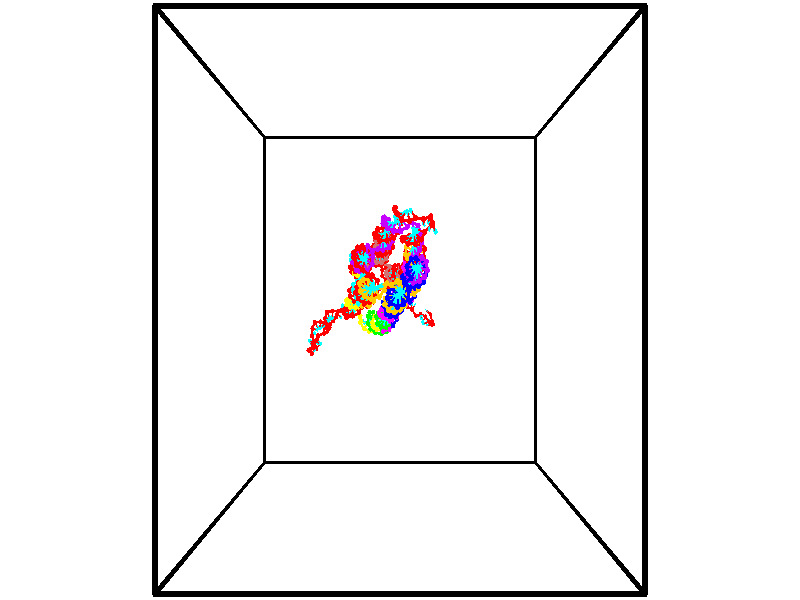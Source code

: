 // switches for output
#declare DRAW_BASES = 1; // possible values are 0, 1; only relevant for DNA ribbons
#declare DRAW_BASES_TYPE = 3; // possible values are 1, 2, 3; only relevant for DNA ribbons
#declare DRAW_FOG = 0; // set to 1 to enable fog

#include "colors.inc"

#include "transforms.inc"
background { rgb <1, 1, 1>}

#default {
   normal{
       ripples 0.25
       frequency 0.20
       turbulence 0.2
       lambda 5
   }
	finish {
		phong 0.1
		phong_size 40.
	}
}

// original window dimensions: 1024x640


// camera settings

camera {
	sky <-0, 1, 0>
	up <-0, 1, 0>
	right 1.6 * <1, 0, 0>
	location <18.5, 18.5, 82.5562>
	look_at <18.5, 18.5, 18.5>
	direction <0, 0, -64.0562>
	angle 67.0682
}


# declare cpy_camera_pos = <18.5, 18.5, 82.5562>;
# if (DRAW_FOG = 1)
fog {
	fog_type 2
	up vnormalize(cpy_camera_pos)
	color rgbt<1,1,1,0.3>
	distance 1e-5
	fog_alt 3e-3
	fog_offset 29.6
}
# end


// LIGHTS

# declare lum = 6;
global_settings {
	ambient_light rgb lum * <0.05, 0.05, 0.05>
	max_trace_level 15
}# declare cpy_direct_light_amount = 0.25;
light_source
{	1000 * <-1, -1, 1>,
	rgb lum * cpy_direct_light_amount
	parallel
}

light_source
{	1000 * <1, 1, -1>,
	rgb lum * cpy_direct_light_amount
	parallel
}

// strand 0

// nucleotide -1

// particle -1
sphere {
	<22.739544, 16.843126, -1.881120> 0.250000
	pigment { color rgbt <1,0,0,0> }
	no_shadow
}
cylinder {
	<22.443817, 17.084167, -2.001303>,  <22.266380, 17.228792, -2.073413>, 0.100000
	pigment { color rgbt <1,0,0,0> }
	no_shadow
}
cylinder {
	<22.443817, 17.084167, -2.001303>,  <22.739544, 16.843126, -1.881120>, 0.100000
	pigment { color rgbt <1,0,0,0> }
	no_shadow
}

// particle -1
sphere {
	<22.443817, 17.084167, -2.001303> 0.100000
	pigment { color rgbt <1,0,0,0> }
	no_shadow
}
sphere {
	0, 1
	scale<0.080000,0.200000,0.300000>
	matrix <0.667243, 0.715616, -0.206593,
		0.090517, -0.353216, -0.931153,
		-0.739319, 0.602605, -0.300457,
		22.222021, 17.264950, -2.091440>
	pigment { color rgbt <0,1,1,0> }
	no_shadow
}
cylinder {
	<22.972015, 16.046003, -1.835631>,  <22.739544, 16.843126, -1.881120>, 0.130000
	pigment { color rgbt <1,0,0,0> }
	no_shadow
}

// nucleotide -1

// particle -1
sphere {
	<22.972015, 16.046003, -1.835631> 0.250000
	pigment { color rgbt <1,0,0,0> }
	no_shadow
}
cylinder {
	<22.675934, 16.152550, -1.588683>,  <22.498285, 16.216476, -1.440513>, 0.100000
	pigment { color rgbt <1,0,0,0> }
	no_shadow
}
cylinder {
	<22.675934, 16.152550, -1.588683>,  <22.972015, 16.046003, -1.835631>, 0.100000
	pigment { color rgbt <1,0,0,0> }
	no_shadow
}

// particle -1
sphere {
	<22.675934, 16.152550, -1.588683> 0.100000
	pigment { color rgbt <1,0,0,0> }
	no_shadow
}
sphere {
	0, 1
	scale<0.080000,0.200000,0.300000>
	matrix <0.008921, -0.914215, 0.405132,
		0.672322, 0.305388, 0.674330,
		-0.740205, 0.266364, 0.617371,
		22.453873, 16.232458, -1.403471>
	pigment { color rgbt <0,1,1,0> }
	no_shadow
}
cylinder {
	<23.099237, 15.713329, -1.164267>,  <22.972015, 16.046003, -1.835631>, 0.130000
	pigment { color rgbt <1,0,0,0> }
	no_shadow
}

// nucleotide -1

// particle -1
sphere {
	<23.099237, 15.713329, -1.164267> 0.250000
	pigment { color rgbt <1,0,0,0> }
	no_shadow
}
cylinder {
	<22.723743, 15.847820, -1.133990>,  <22.498447, 15.928514, -1.115824>, 0.100000
	pigment { color rgbt <1,0,0,0> }
	no_shadow
}
cylinder {
	<22.723743, 15.847820, -1.133990>,  <23.099237, 15.713329, -1.164267>, 0.100000
	pigment { color rgbt <1,0,0,0> }
	no_shadow
}

// particle -1
sphere {
	<22.723743, 15.847820, -1.133990> 0.100000
	pigment { color rgbt <1,0,0,0> }
	no_shadow
}
sphere {
	0, 1
	scale<0.080000,0.200000,0.300000>
	matrix <-0.264567, -0.843783, 0.466942,
		0.220866, 0.418309, 0.881043,
		-0.938735, 0.336227, 0.075692,
		22.442123, 15.948689, -1.111283>
	pigment { color rgbt <0,1,1,0> }
	no_shadow
}
cylinder {
	<22.889425, 15.622700, -0.453268>,  <23.099237, 15.713329, -1.164267>, 0.130000
	pigment { color rgbt <1,0,0,0> }
	no_shadow
}

// nucleotide -1

// particle -1
sphere {
	<22.889425, 15.622700, -0.453268> 0.250000
	pigment { color rgbt <1,0,0,0> }
	no_shadow
}
cylinder {
	<22.553986, 15.631054, -0.671006>,  <22.352722, 15.636066, -0.801649>, 0.100000
	pigment { color rgbt <1,0,0,0> }
	no_shadow
}
cylinder {
	<22.553986, 15.631054, -0.671006>,  <22.889425, 15.622700, -0.453268>, 0.100000
	pigment { color rgbt <1,0,0,0> }
	no_shadow
}

// particle -1
sphere {
	<22.553986, 15.631054, -0.671006> 0.100000
	pigment { color rgbt <1,0,0,0> }
	no_shadow
}
sphere {
	0, 1
	scale<0.080000,0.200000,0.300000>
	matrix <-0.348792, -0.788160, 0.507098,
		-0.418440, 0.615116, 0.668236,
		-0.838601, 0.020885, -0.544345,
		22.302404, 15.637320, -0.834310>
	pigment { color rgbt <0,1,1,0> }
	no_shadow
}
cylinder {
	<22.422014, 16.028847, 0.044815>,  <22.889425, 15.622700, -0.453268>, 0.130000
	pigment { color rgbt <1,0,0,0> }
	no_shadow
}

// nucleotide -1

// particle -1
sphere {
	<22.422014, 16.028847, 0.044815> 0.250000
	pigment { color rgbt <1,0,0,0> }
	no_shadow
}
cylinder {
	<22.069412, 15.889488, -0.082663>,  <21.857851, 15.805873, -0.159149>, 0.100000
	pigment { color rgbt <1,0,0,0> }
	no_shadow
}
cylinder {
	<22.069412, 15.889488, -0.082663>,  <22.422014, 16.028847, 0.044815>, 0.100000
	pigment { color rgbt <1,0,0,0> }
	no_shadow
}

// particle -1
sphere {
	<22.069412, 15.889488, -0.082663> 0.100000
	pigment { color rgbt <1,0,0,0> }
	no_shadow
}
sphere {
	0, 1
	scale<0.080000,0.200000,0.300000>
	matrix <-0.462372, 0.500117, 0.732185,
		-0.095707, 0.792781, -0.601946,
		-0.881506, -0.348399, -0.318695,
		21.804960, 15.784968, -0.178271>
	pigment { color rgbt <0,1,1,0> }
	no_shadow
}
cylinder {
	<21.994566, 16.612738, -0.160970>,  <22.422014, 16.028847, 0.044815>, 0.130000
	pigment { color rgbt <1,0,0,0> }
	no_shadow
}

// nucleotide -1

// particle -1
sphere {
	<21.994566, 16.612738, -0.160970> 0.250000
	pigment { color rgbt <1,0,0,0> }
	no_shadow
}
cylinder {
	<21.781647, 16.304436, -0.020915>,  <21.653894, 16.119455, 0.063118>, 0.100000
	pigment { color rgbt <1,0,0,0> }
	no_shadow
}
cylinder {
	<21.781647, 16.304436, -0.020915>,  <21.994566, 16.612738, -0.160970>, 0.100000
	pigment { color rgbt <1,0,0,0> }
	no_shadow
}

// particle -1
sphere {
	<21.781647, 16.304436, -0.020915> 0.100000
	pigment { color rgbt <1,0,0,0> }
	no_shadow
}
sphere {
	0, 1
	scale<0.080000,0.200000,0.300000>
	matrix <-0.338344, 0.572825, 0.746589,
		-0.776004, 0.278940, -0.565694,
		-0.532297, -0.770755, 0.350137,
		21.621958, 16.073210, 0.084126>
	pigment { color rgbt <0,1,1,0> }
	no_shadow
}
cylinder {
	<21.298820, 16.895475, -0.128521>,  <21.994566, 16.612738, -0.160970>, 0.130000
	pigment { color rgbt <1,0,0,0> }
	no_shadow
}

// nucleotide -1

// particle -1
sphere {
	<21.298820, 16.895475, -0.128521> 0.250000
	pigment { color rgbt <1,0,0,0> }
	no_shadow
}
cylinder {
	<21.376663, 16.615204, 0.146049>,  <21.423368, 16.447041, 0.310791>, 0.100000
	pigment { color rgbt <1,0,0,0> }
	no_shadow
}
cylinder {
	<21.376663, 16.615204, 0.146049>,  <21.298820, 16.895475, -0.128521>, 0.100000
	pigment { color rgbt <1,0,0,0> }
	no_shadow
}

// particle -1
sphere {
	<21.376663, 16.615204, 0.146049> 0.100000
	pigment { color rgbt <1,0,0,0> }
	no_shadow
}
sphere {
	0, 1
	scale<0.080000,0.200000,0.300000>
	matrix <-0.315280, 0.617987, 0.720202,
		-0.928831, -0.356572, -0.100645,
		0.194606, -0.700677, 0.686426,
		21.435045, 16.405001, 0.351977>
	pigment { color rgbt <0,1,1,0> }
	no_shadow
}
cylinder {
	<20.664961, 16.728739, 0.307221>,  <21.298820, 16.895475, -0.128521>, 0.130000
	pigment { color rgbt <1,0,0,0> }
	no_shadow
}

// nucleotide -1

// particle -1
sphere {
	<20.664961, 16.728739, 0.307221> 0.250000
	pigment { color rgbt <1,0,0,0> }
	no_shadow
}
cylinder {
	<21.024876, 16.709431, 0.480682>,  <21.240824, 16.697845, 0.584759>, 0.100000
	pigment { color rgbt <1,0,0,0> }
	no_shadow
}
cylinder {
	<21.024876, 16.709431, 0.480682>,  <20.664961, 16.728739, 0.307221>, 0.100000
	pigment { color rgbt <1,0,0,0> }
	no_shadow
}

// particle -1
sphere {
	<21.024876, 16.709431, 0.480682> 0.100000
	pigment { color rgbt <1,0,0,0> }
	no_shadow
}
sphere {
	0, 1
	scale<0.080000,0.200000,0.300000>
	matrix <-0.261433, 0.736072, 0.624381,
		-0.349338, -0.675180, 0.649688,
		0.899786, -0.048270, 0.433652,
		21.294811, 16.694950, 0.610778>
	pigment { color rgbt <0,1,1,0> }
	no_shadow
}
cylinder {
	<20.145380, 17.394070, 0.510790>,  <20.664961, 16.728739, 0.307221>, 0.130000
	pigment { color rgbt <1,0,0,0> }
	no_shadow
}

// nucleotide -1

// particle -1
sphere {
	<20.145380, 17.394070, 0.510790> 0.250000
	pigment { color rgbt <1,0,0,0> }
	no_shadow
}
cylinder {
	<20.087242, 17.761276, 0.658371>,  <20.052361, 17.981600, 0.746919>, 0.100000
	pigment { color rgbt <1,0,0,0> }
	no_shadow
}
cylinder {
	<20.087242, 17.761276, 0.658371>,  <20.145380, 17.394070, 0.510790>, 0.100000
	pigment { color rgbt <1,0,0,0> }
	no_shadow
}

// particle -1
sphere {
	<20.087242, 17.761276, 0.658371> 0.100000
	pigment { color rgbt <1,0,0,0> }
	no_shadow
}
sphere {
	0, 1
	scale<0.080000,0.200000,0.300000>
	matrix <0.353774, -0.300035, 0.885903,
		0.923970, 0.259285, -0.281161,
		-0.145343, 0.918014, 0.368951,
		20.043640, 18.036680, 0.769056>
	pigment { color rgbt <0,1,1,0> }
	no_shadow
}
cylinder {
	<20.116026, 17.436043, 1.330942>,  <20.145380, 17.394070, 0.510790>, 0.130000
	pigment { color rgbt <1,0,0,0> }
	no_shadow
}

// nucleotide -1

// particle -1
sphere {
	<20.116026, 17.436043, 1.330942> 0.250000
	pigment { color rgbt <1,0,0,0> }
	no_shadow
}
cylinder {
	<20.334099, 17.727829, 1.165702>,  <20.464943, 17.902901, 1.066558>, 0.100000
	pigment { color rgbt <1,0,0,0> }
	no_shadow
}
cylinder {
	<20.334099, 17.727829, 1.165702>,  <20.116026, 17.436043, 1.330942>, 0.100000
	pigment { color rgbt <1,0,0,0> }
	no_shadow
}

// particle -1
sphere {
	<20.334099, 17.727829, 1.165702> 0.100000
	pigment { color rgbt <1,0,0,0> }
	no_shadow
}
sphere {
	0, 1
	scale<0.080000,0.200000,0.300000>
	matrix <-0.728871, 0.655906, 0.196305,
		0.414152, 0.194074, 0.889277,
		0.545184, 0.729468, -0.413099,
		20.497654, 17.946669, 1.041773>
	pigment { color rgbt <0,1,1,0> }
	no_shadow
}
cylinder {
	<19.477842, 17.735327, 1.035216>,  <20.116026, 17.436043, 1.330942>, 0.130000
	pigment { color rgbt <1,0,0,0> }
	no_shadow
}

// nucleotide -1

// particle -1
sphere {
	<19.477842, 17.735327, 1.035216> 0.250000
	pigment { color rgbt <1,0,0,0> }
	no_shadow
}
cylinder {
	<19.626091, 18.084064, 0.907135>,  <19.715040, 18.293306, 0.830287>, 0.100000
	pigment { color rgbt <1,0,0,0> }
	no_shadow
}
cylinder {
	<19.626091, 18.084064, 0.907135>,  <19.477842, 17.735327, 1.035216>, 0.100000
	pigment { color rgbt <1,0,0,0> }
	no_shadow
}

// particle -1
sphere {
	<19.626091, 18.084064, 0.907135> 0.100000
	pigment { color rgbt <1,0,0,0> }
	no_shadow
}
sphere {
	0, 1
	scale<0.080000,0.200000,0.300000>
	matrix <-0.920326, 0.391152, -0.000218,
		0.125058, 0.294771, 0.947349,
		0.370622, 0.871843, -0.320202,
		19.737278, 18.345617, 0.811075>
	pigment { color rgbt <0,1,1,0> }
	no_shadow
}
cylinder {
	<19.314871, 18.139515, 1.456633>,  <19.477842, 17.735327, 1.035216>, 0.130000
	pigment { color rgbt <1,0,0,0> }
	no_shadow
}

// nucleotide -1

// particle -1
sphere {
	<19.314871, 18.139515, 1.456633> 0.250000
	pigment { color rgbt <1,0,0,0> }
	no_shadow
}
cylinder {
	<19.357113, 18.369148, 1.131849>,  <19.382458, 18.506927, 0.936979>, 0.100000
	pigment { color rgbt <1,0,0,0> }
	no_shadow
}
cylinder {
	<19.357113, 18.369148, 1.131849>,  <19.314871, 18.139515, 1.456633>, 0.100000
	pigment { color rgbt <1,0,0,0> }
	no_shadow
}

// particle -1
sphere {
	<19.357113, 18.369148, 1.131849> 0.100000
	pigment { color rgbt <1,0,0,0> }
	no_shadow
}
sphere {
	0, 1
	scale<0.080000,0.200000,0.300000>
	matrix <-0.808704, 0.524727, 0.265818,
		0.578658, 0.628563, 0.519677,
		0.105605, 0.574083, -0.811958,
		19.388794, 18.541372, 0.888262>
	pigment { color rgbt <0,1,1,0> }
	no_shadow
}
cylinder {
	<19.155659, 18.775856, 1.663684>,  <19.314871, 18.139515, 1.456633>, 0.130000
	pigment { color rgbt <1,0,0,0> }
	no_shadow
}

// nucleotide -1

// particle -1
sphere {
	<19.155659, 18.775856, 1.663684> 0.250000
	pigment { color rgbt <1,0,0,0> }
	no_shadow
}
cylinder {
	<19.093956, 18.752205, 1.269180>,  <19.056934, 18.738014, 1.032478>, 0.100000
	pigment { color rgbt <1,0,0,0> }
	no_shadow
}
cylinder {
	<19.093956, 18.752205, 1.269180>,  <19.155659, 18.775856, 1.663684>, 0.100000
	pigment { color rgbt <1,0,0,0> }
	no_shadow
}

// particle -1
sphere {
	<19.093956, 18.752205, 1.269180> 0.100000
	pigment { color rgbt <1,0,0,0> }
	no_shadow
}
sphere {
	0, 1
	scale<0.080000,0.200000,0.300000>
	matrix <-0.821859, 0.561736, 0.094870,
		0.548408, 0.825201, -0.135246,
		-0.154259, -0.059126, -0.986260,
		19.047678, 18.734467, 0.973302>
	pigment { color rgbt <0,1,1,0> }
	no_shadow
}
cylinder {
	<19.051140, 19.487373, 1.519836>,  <19.155659, 18.775856, 1.663684>, 0.130000
	pigment { color rgbt <1,0,0,0> }
	no_shadow
}

// nucleotide -1

// particle -1
sphere {
	<19.051140, 19.487373, 1.519836> 0.250000
	pigment { color rgbt <1,0,0,0> }
	no_shadow
}
cylinder {
	<18.896900, 19.220818, 1.264574>,  <18.804358, 19.060884, 1.111417>, 0.100000
	pigment { color rgbt <1,0,0,0> }
	no_shadow
}
cylinder {
	<18.896900, 19.220818, 1.264574>,  <19.051140, 19.487373, 1.519836>, 0.100000
	pigment { color rgbt <1,0,0,0> }
	no_shadow
}

// particle -1
sphere {
	<18.896900, 19.220818, 1.264574> 0.100000
	pigment { color rgbt <1,0,0,0> }
	no_shadow
}
sphere {
	0, 1
	scale<0.080000,0.200000,0.300000>
	matrix <-0.913041, 0.375235, 0.159858,
		0.132930, 0.644303, -0.753129,
		-0.385598, -0.666388, -0.638155,
		18.781221, 19.020901, 1.073128>
	pigment { color rgbt <0,1,1,0> }
	no_shadow
}
cylinder {
	<18.787527, 19.832310, 0.881567>,  <19.051140, 19.487373, 1.519836>, 0.130000
	pigment { color rgbt <1,0,0,0> }
	no_shadow
}

// nucleotide -1

// particle -1
sphere {
	<18.787527, 19.832310, 0.881567> 0.250000
	pigment { color rgbt <1,0,0,0> }
	no_shadow
}
cylinder {
	<18.592342, 19.514874, 1.026953>,  <18.475231, 19.324411, 1.114184>, 0.100000
	pigment { color rgbt <1,0,0,0> }
	no_shadow
}
cylinder {
	<18.592342, 19.514874, 1.026953>,  <18.787527, 19.832310, 0.881567>, 0.100000
	pigment { color rgbt <1,0,0,0> }
	no_shadow
}

// particle -1
sphere {
	<18.592342, 19.514874, 1.026953> 0.100000
	pigment { color rgbt <1,0,0,0> }
	no_shadow
}
sphere {
	0, 1
	scale<0.080000,0.200000,0.300000>
	matrix <-0.730718, 0.599159, 0.327200,
		-0.477435, -0.105928, -0.872258,
		-0.487961, -0.793592, 0.363463,
		18.445953, 19.276796, 1.135992>
	pigment { color rgbt <0,1,1,0> }
	no_shadow
}
cylinder {
	<18.085384, 19.675211, 0.627440>,  <18.787527, 19.832310, 0.881567>, 0.130000
	pigment { color rgbt <1,0,0,0> }
	no_shadow
}

// nucleotide -1

// particle -1
sphere {
	<18.085384, 19.675211, 0.627440> 0.250000
	pigment { color rgbt <1,0,0,0> }
	no_shadow
}
cylinder {
	<18.109337, 19.553516, 1.007725>,  <18.123709, 19.480499, 1.235896>, 0.100000
	pigment { color rgbt <1,0,0,0> }
	no_shadow
}
cylinder {
	<18.109337, 19.553516, 1.007725>,  <18.085384, 19.675211, 0.627440>, 0.100000
	pigment { color rgbt <1,0,0,0> }
	no_shadow
}

// particle -1
sphere {
	<18.109337, 19.553516, 1.007725> 0.100000
	pigment { color rgbt <1,0,0,0> }
	no_shadow
}
sphere {
	0, 1
	scale<0.080000,0.200000,0.300000>
	matrix <-0.749556, 0.615286, 0.244108,
		-0.659227, -0.727230, -0.191198,
		0.059881, -0.304236, 0.950713,
		18.127302, 19.462246, 1.292939>
	pigment { color rgbt <0,1,1,0> }
	no_shadow
}
cylinder {
	<17.545925, 20.034025, 0.900886>,  <18.085384, 19.675211, 0.627440>, 0.130000
	pigment { color rgbt <1,0,0,0> }
	no_shadow
}

// nucleotide -1

// particle -1
sphere {
	<17.545925, 20.034025, 0.900886> 0.250000
	pigment { color rgbt <1,0,0,0> }
	no_shadow
}
cylinder {
	<17.691475, 19.872883, 1.236815>,  <17.778805, 19.776197, 1.438372>, 0.100000
	pigment { color rgbt <1,0,0,0> }
	no_shadow
}
cylinder {
	<17.691475, 19.872883, 1.236815>,  <17.545925, 20.034025, 0.900886>, 0.100000
	pigment { color rgbt <1,0,0,0> }
	no_shadow
}

// particle -1
sphere {
	<17.691475, 19.872883, 1.236815> 0.100000
	pigment { color rgbt <1,0,0,0> }
	no_shadow
}
sphere {
	0, 1
	scale<0.080000,0.200000,0.300000>
	matrix <-0.564681, 0.621640, 0.542861,
		-0.740763, -0.671765, -0.001287,
		0.363876, -0.402858, 0.839821,
		17.800638, 19.752026, 1.488761>
	pigment { color rgbt <0,1,1,0> }
	no_shadow
}
cylinder {
	<16.875105, 19.823530, 1.325203>,  <17.545925, 20.034025, 0.900886>, 0.130000
	pigment { color rgbt <1,0,0,0> }
	no_shadow
}

// nucleotide -1

// particle -1
sphere {
	<16.875105, 19.823530, 1.325203> 0.250000
	pigment { color rgbt <1,0,0,0> }
	no_shadow
}
cylinder {
	<17.223038, 19.946182, 1.479796>,  <17.431797, 20.019773, 1.572552>, 0.100000
	pigment { color rgbt <1,0,0,0> }
	no_shadow
}
cylinder {
	<17.223038, 19.946182, 1.479796>,  <16.875105, 19.823530, 1.325203>, 0.100000
	pigment { color rgbt <1,0,0,0> }
	no_shadow
}

// particle -1
sphere {
	<17.223038, 19.946182, 1.479796> 0.100000
	pigment { color rgbt <1,0,0,0> }
	no_shadow
}
sphere {
	0, 1
	scale<0.080000,0.200000,0.300000>
	matrix <-0.481147, 0.700400, 0.527198,
		-0.109038, -0.644529, 0.756765,
		0.869833, 0.306630, 0.386483,
		17.483988, 20.038172, 1.595741>
	pigment { color rgbt <0,1,1,0> }
	no_shadow
}
cylinder {
	<16.938759, 19.702896, 2.051631>,  <16.875105, 19.823530, 1.325203>, 0.130000
	pigment { color rgbt <1,0,0,0> }
	no_shadow
}

// nucleotide -1

// particle -1
sphere {
	<16.938759, 19.702896, 2.051631> 0.250000
	pigment { color rgbt <1,0,0,0> }
	no_shadow
}
cylinder {
	<17.121334, 20.022022, 1.894071>,  <17.230879, 20.213497, 1.799535>, 0.100000
	pigment { color rgbt <1,0,0,0> }
	no_shadow
}
cylinder {
	<17.121334, 20.022022, 1.894071>,  <16.938759, 19.702896, 2.051631>, 0.100000
	pigment { color rgbt <1,0,0,0> }
	no_shadow
}

// particle -1
sphere {
	<17.121334, 20.022022, 1.894071> 0.100000
	pigment { color rgbt <1,0,0,0> }
	no_shadow
}
sphere {
	0, 1
	scale<0.080000,0.200000,0.300000>
	matrix <-0.523666, 0.598788, 0.605992,
		0.719331, -0.070327, 0.691099,
		0.456440, 0.797814, -0.393899,
		17.258266, 20.261366, 1.775901>
	pigment { color rgbt <0,1,1,0> }
	no_shadow
}
cylinder {
	<17.220612, 20.192600, 2.555763>,  <16.938759, 19.702896, 2.051631>, 0.130000
	pigment { color rgbt <1,0,0,0> }
	no_shadow
}

// nucleotide -1

// particle -1
sphere {
	<17.220612, 20.192600, 2.555763> 0.250000
	pigment { color rgbt <1,0,0,0> }
	no_shadow
}
cylinder {
	<17.172844, 20.409306, 2.222961>,  <17.144184, 20.539330, 2.023280>, 0.100000
	pigment { color rgbt <1,0,0,0> }
	no_shadow
}
cylinder {
	<17.172844, 20.409306, 2.222961>,  <17.220612, 20.192600, 2.555763>, 0.100000
	pigment { color rgbt <1,0,0,0> }
	no_shadow
}

// particle -1
sphere {
	<17.172844, 20.409306, 2.222961> 0.100000
	pigment { color rgbt <1,0,0,0> }
	no_shadow
}
sphere {
	0, 1
	scale<0.080000,0.200000,0.300000>
	matrix <-0.283037, 0.784652, 0.551553,
		0.951645, 0.301355, 0.059636,
		-0.119420, 0.541762, -0.832005,
		17.137018, 20.571835, 1.973359>
	pigment { color rgbt <0,1,1,0> }
	no_shadow
}
cylinder {
	<17.600641, 20.776171, 2.606084>,  <17.220612, 20.192600, 2.555763>, 0.130000
	pigment { color rgbt <1,0,0,0> }
	no_shadow
}

// nucleotide -1

// particle -1
sphere {
	<17.600641, 20.776171, 2.606084> 0.250000
	pigment { color rgbt <1,0,0,0> }
	no_shadow
}
cylinder {
	<17.254433, 20.820210, 2.410636>,  <17.046707, 20.846634, 2.293368>, 0.100000
	pigment { color rgbt <1,0,0,0> }
	no_shadow
}
cylinder {
	<17.254433, 20.820210, 2.410636>,  <17.600641, 20.776171, 2.606084>, 0.100000
	pigment { color rgbt <1,0,0,0> }
	no_shadow
}

// particle -1
sphere {
	<17.254433, 20.820210, 2.410636> 0.100000
	pigment { color rgbt <1,0,0,0> }
	no_shadow
}
sphere {
	0, 1
	scale<0.080000,0.200000,0.300000>
	matrix <-0.317218, 0.634455, 0.704868,
		0.387613, 0.765078, -0.514210,
		-0.865522, 0.110099, -0.488620,
		16.994776, 20.853239, 2.264050>
	pigment { color rgbt <0,1,1,0> }
	no_shadow
}
cylinder {
	<17.550522, 21.494673, 2.447948>,  <17.600641, 20.776171, 2.606084>, 0.130000
	pigment { color rgbt <1,0,0,0> }
	no_shadow
}

// nucleotide -1

// particle -1
sphere {
	<17.550522, 21.494673, 2.447948> 0.250000
	pigment { color rgbt <1,0,0,0> }
	no_shadow
}
cylinder {
	<17.200409, 21.301506, 2.458328>,  <16.990341, 21.185606, 2.464556>, 0.100000
	pigment { color rgbt <1,0,0,0> }
	no_shadow
}
cylinder {
	<17.200409, 21.301506, 2.458328>,  <17.550522, 21.494673, 2.447948>, 0.100000
	pigment { color rgbt <1,0,0,0> }
	no_shadow
}

// particle -1
sphere {
	<17.200409, 21.301506, 2.458328> 0.100000
	pigment { color rgbt <1,0,0,0> }
	no_shadow
}
sphere {
	0, 1
	scale<0.080000,0.200000,0.300000>
	matrix <-0.263919, 0.521940, 0.811126,
		-0.405249, 0.703116, -0.584296,
		-0.875283, -0.482915, 0.025950,
		16.937824, 21.156631, 2.466113>
	pigment { color rgbt <0,1,1,0> }
	no_shadow
}
cylinder {
	<17.264246, 21.874733, 2.842343>,  <17.550522, 21.494673, 2.447948>, 0.130000
	pigment { color rgbt <1,0,0,0> }
	no_shadow
}

// nucleotide -1

// particle -1
sphere {
	<17.264246, 21.874733, 2.842343> 0.250000
	pigment { color rgbt <1,0,0,0> }
	no_shadow
}
cylinder {
	<17.015083, 21.561939, 2.851144>,  <16.865585, 21.374262, 2.856425>, 0.100000
	pigment { color rgbt <1,0,0,0> }
	no_shadow
}
cylinder {
	<17.015083, 21.561939, 2.851144>,  <17.264246, 21.874733, 2.842343>, 0.100000
	pigment { color rgbt <1,0,0,0> }
	no_shadow
}

// particle -1
sphere {
	<17.015083, 21.561939, 2.851144> 0.100000
	pigment { color rgbt <1,0,0,0> }
	no_shadow
}
sphere {
	0, 1
	scale<0.080000,0.200000,0.300000>
	matrix <-0.161446, 0.156022, 0.974470,
		-0.765455, 0.603453, -0.223436,
		-0.622908, -0.781986, 0.022003,
		16.828211, 21.327343, 2.857745>
	pigment { color rgbt <0,1,1,0> }
	no_shadow
}
cylinder {
	<16.659534, 22.080975, 3.228567>,  <17.264246, 21.874733, 2.842343>, 0.130000
	pigment { color rgbt <1,0,0,0> }
	no_shadow
}

// nucleotide -1

// particle -1
sphere {
	<16.659534, 22.080975, 3.228567> 0.250000
	pigment { color rgbt <1,0,0,0> }
	no_shadow
}
cylinder {
	<16.725143, 21.686565, 3.216875>,  <16.764509, 21.449921, 3.209860>, 0.100000
	pigment { color rgbt <1,0,0,0> }
	no_shadow
}
cylinder {
	<16.725143, 21.686565, 3.216875>,  <16.659534, 22.080975, 3.228567>, 0.100000
	pigment { color rgbt <1,0,0,0> }
	no_shadow
}

// particle -1
sphere {
	<16.725143, 21.686565, 3.216875> 0.100000
	pigment { color rgbt <1,0,0,0> }
	no_shadow
}
sphere {
	0, 1
	scale<0.080000,0.200000,0.300000>
	matrix <-0.137251, -0.052154, 0.989162,
		-0.976862, -0.158233, -0.143887,
		0.164022, -0.986023, -0.029230,
		16.774349, 21.390759, 3.208106>
	pigment { color rgbt <0,1,1,0> }
	no_shadow
}
cylinder {
	<16.176640, 21.770330, 3.673102>,  <16.659534, 22.080975, 3.228567>, 0.130000
	pigment { color rgbt <1,0,0,0> }
	no_shadow
}

// nucleotide -1

// particle -1
sphere {
	<16.176640, 21.770330, 3.673102> 0.250000
	pigment { color rgbt <1,0,0,0> }
	no_shadow
}
cylinder {
	<16.513138, 21.554340, 3.662253>,  <16.715036, 21.424746, 3.655744>, 0.100000
	pigment { color rgbt <1,0,0,0> }
	no_shadow
}
cylinder {
	<16.513138, 21.554340, 3.662253>,  <16.176640, 21.770330, 3.673102>, 0.100000
	pigment { color rgbt <1,0,0,0> }
	no_shadow
}

// particle -1
sphere {
	<16.513138, 21.554340, 3.662253> 0.100000
	pigment { color rgbt <1,0,0,0> }
	no_shadow
}
sphere {
	0, 1
	scale<0.080000,0.200000,0.300000>
	matrix <-0.082404, -0.177633, 0.980641,
		-0.534341, -0.822722, -0.193929,
		0.841243, -0.539977, -0.027121,
		16.765511, 21.392347, 3.654117>
	pigment { color rgbt <0,1,1,0> }
	no_shadow
}
cylinder {
	<16.201508, 21.111334, 3.928576>,  <16.176640, 21.770330, 3.673102>, 0.130000
	pigment { color rgbt <1,0,0,0> }
	no_shadow
}

// nucleotide -1

// particle -1
sphere {
	<16.201508, 21.111334, 3.928576> 0.250000
	pigment { color rgbt <1,0,0,0> }
	no_shadow
}
cylinder {
	<16.567612, 21.261307, 3.987535>,  <16.787273, 21.351290, 4.022911>, 0.100000
	pigment { color rgbt <1,0,0,0> }
	no_shadow
}
cylinder {
	<16.567612, 21.261307, 3.987535>,  <16.201508, 21.111334, 3.928576>, 0.100000
	pigment { color rgbt <1,0,0,0> }
	no_shadow
}

// particle -1
sphere {
	<16.567612, 21.261307, 3.987535> 0.100000
	pigment { color rgbt <1,0,0,0> }
	no_shadow
}
sphere {
	0, 1
	scale<0.080000,0.200000,0.300000>
	matrix <-0.039401, -0.280815, 0.958953,
		0.400934, -0.883498, -0.242246,
		0.915259, 0.374932, 0.147399,
		16.842190, 21.373787, 4.031755>
	pigment { color rgbt <0,1,1,0> }
	no_shadow
}
cylinder {
	<16.707243, 20.564707, 4.193637>,  <16.201508, 21.111334, 3.928576>, 0.130000
	pigment { color rgbt <1,0,0,0> }
	no_shadow
}

// nucleotide -1

// particle -1
sphere {
	<16.707243, 20.564707, 4.193637> 0.250000
	pigment { color rgbt <1,0,0,0> }
	no_shadow
}
cylinder {
	<16.785213, 20.946205, 4.285181>,  <16.831995, 21.175104, 4.340107>, 0.100000
	pigment { color rgbt <1,0,0,0> }
	no_shadow
}
cylinder {
	<16.785213, 20.946205, 4.285181>,  <16.707243, 20.564707, 4.193637>, 0.100000
	pigment { color rgbt <1,0,0,0> }
	no_shadow
}

// particle -1
sphere {
	<16.785213, 20.946205, 4.285181> 0.100000
	pigment { color rgbt <1,0,0,0> }
	no_shadow
}
sphere {
	0, 1
	scale<0.080000,0.200000,0.300000>
	matrix <0.226291, -0.270771, 0.935669,
		0.954357, -0.130597, -0.268603,
		0.194926, 0.953744, 0.228859,
		16.843691, 21.232328, 4.353838>
	pigment { color rgbt <0,1,1,0> }
	no_shadow
}
cylinder {
	<17.401501, 20.658743, 4.409135>,  <16.707243, 20.564707, 4.193637>, 0.130000
	pigment { color rgbt <1,0,0,0> }
	no_shadow
}

// nucleotide -1

// particle -1
sphere {
	<17.401501, 20.658743, 4.409135> 0.250000
	pigment { color rgbt <1,0,0,0> }
	no_shadow
}
cylinder {
	<17.200359, 20.942455, 4.606745>,  <17.079674, 21.112682, 4.725310>, 0.100000
	pigment { color rgbt <1,0,0,0> }
	no_shadow
}
cylinder {
	<17.200359, 20.942455, 4.606745>,  <17.401501, 20.658743, 4.409135>, 0.100000
	pigment { color rgbt <1,0,0,0> }
	no_shadow
}

// particle -1
sphere {
	<17.200359, 20.942455, 4.606745> 0.100000
	pigment { color rgbt <1,0,0,0> }
	no_shadow
}
sphere {
	0, 1
	scale<0.080000,0.200000,0.300000>
	matrix <0.369087, -0.340624, 0.864725,
		0.781610, 0.617167, -0.090502,
		-0.502853, 0.709281, 0.494024,
		17.049503, 21.155239, 4.754952>
	pigment { color rgbt <0,1,1,0> }
	no_shadow
}
cylinder {
	<17.840225, 21.045681, 4.901025>,  <17.401501, 20.658743, 4.409135>, 0.130000
	pigment { color rgbt <1,0,0,0> }
	no_shadow
}

// nucleotide -1

// particle -1
sphere {
	<17.840225, 21.045681, 4.901025> 0.250000
	pigment { color rgbt <1,0,0,0> }
	no_shadow
}
cylinder {
	<17.475620, 21.130276, 5.042117>,  <17.256857, 21.181032, 5.126772>, 0.100000
	pigment { color rgbt <1,0,0,0> }
	no_shadow
}
cylinder {
	<17.475620, 21.130276, 5.042117>,  <17.840225, 21.045681, 4.901025>, 0.100000
	pigment { color rgbt <1,0,0,0> }
	no_shadow
}

// particle -1
sphere {
	<17.475620, 21.130276, 5.042117> 0.100000
	pigment { color rgbt <1,0,0,0> }
	no_shadow
}
sphere {
	0, 1
	scale<0.080000,0.200000,0.300000>
	matrix <0.350050, -0.051265, 0.935327,
		0.215891, 0.976036, -0.027301,
		-0.911513, 0.211485, 0.352729,
		17.202166, 21.193722, 5.147936>
	pigment { color rgbt <0,1,1,0> }
	no_shadow
}
cylinder {
	<17.836618, 21.597290, 5.382588>,  <17.840225, 21.045681, 4.901025>, 0.130000
	pigment { color rgbt <1,0,0,0> }
	no_shadow
}

// nucleotide -1

// particle -1
sphere {
	<17.836618, 21.597290, 5.382588> 0.250000
	pigment { color rgbt <1,0,0,0> }
	no_shadow
}
cylinder {
	<17.510487, 21.377964, 5.456984>,  <17.314808, 21.246368, 5.501621>, 0.100000
	pigment { color rgbt <1,0,0,0> }
	no_shadow
}
cylinder {
	<17.510487, 21.377964, 5.456984>,  <17.836618, 21.597290, 5.382588>, 0.100000
	pigment { color rgbt <1,0,0,0> }
	no_shadow
}

// particle -1
sphere {
	<17.510487, 21.377964, 5.456984> 0.100000
	pigment { color rgbt <1,0,0,0> }
	no_shadow
}
sphere {
	0, 1
	scale<0.080000,0.200000,0.300000>
	matrix <0.272963, -0.080721, 0.958632,
		-0.510618, 0.832368, 0.215484,
		-0.815328, -0.548314, 0.185988,
		17.265888, 21.213470, 5.512780>
	pigment { color rgbt <0,1,1,0> }
	no_shadow
}
cylinder {
	<17.449696, 21.962887, 5.886734>,  <17.836618, 21.597290, 5.382588>, 0.130000
	pigment { color rgbt <1,0,0,0> }
	no_shadow
}

// nucleotide -1

// particle -1
sphere {
	<17.449696, 21.962887, 5.886734> 0.250000
	pigment { color rgbt <1,0,0,0> }
	no_shadow
}
cylinder {
	<17.399185, 21.566208, 5.896416>,  <17.368879, 21.328199, 5.902225>, 0.100000
	pigment { color rgbt <1,0,0,0> }
	no_shadow
}
cylinder {
	<17.399185, 21.566208, 5.896416>,  <17.449696, 21.962887, 5.886734>, 0.100000
	pigment { color rgbt <1,0,0,0> }
	no_shadow
}

// particle -1
sphere {
	<17.399185, 21.566208, 5.896416> 0.100000
	pigment { color rgbt <1,0,0,0> }
	no_shadow
}
sphere {
	0, 1
	scale<0.080000,0.200000,0.300000>
	matrix <0.386534, -0.026719, 0.921888,
		-0.913589, 0.125769, 0.386700,
		-0.126278, -0.991700, 0.024204,
		17.361301, 21.268698, 5.903677>
	pigment { color rgbt <0,1,1,0> }
	no_shadow
}
cylinder {
	<17.286058, 21.751741, 6.521193>,  <17.449696, 21.962887, 5.886734>, 0.130000
	pigment { color rgbt <1,0,0,0> }
	no_shadow
}

// nucleotide -1

// particle -1
sphere {
	<17.286058, 21.751741, 6.521193> 0.250000
	pigment { color rgbt <1,0,0,0> }
	no_shadow
}
cylinder {
	<17.347366, 21.374729, 6.402438>,  <17.384151, 21.148521, 6.331185>, 0.100000
	pigment { color rgbt <1,0,0,0> }
	no_shadow
}
cylinder {
	<17.347366, 21.374729, 6.402438>,  <17.286058, 21.751741, 6.521193>, 0.100000
	pigment { color rgbt <1,0,0,0> }
	no_shadow
}

// particle -1
sphere {
	<17.347366, 21.374729, 6.402438> 0.100000
	pigment { color rgbt <1,0,0,0> }
	no_shadow
}
sphere {
	0, 1
	scale<0.080000,0.200000,0.300000>
	matrix <0.216592, -0.261090, 0.940702,
		-0.964156, -0.208483, 0.164128,
		0.153268, -0.942533, -0.296887,
		17.393347, 21.091969, 6.313372>
	pigment { color rgbt <0,1,1,0> }
	no_shadow
}
cylinder {
	<16.843035, 21.330282, 6.913466>,  <17.286058, 21.751741, 6.521193>, 0.130000
	pigment { color rgbt <1,0,0,0> }
	no_shadow
}

// nucleotide -1

// particle -1
sphere {
	<16.843035, 21.330282, 6.913466> 0.250000
	pigment { color rgbt <1,0,0,0> }
	no_shadow
}
cylinder {
	<17.162949, 21.119781, 6.797945>,  <17.354897, 20.993481, 6.728632>, 0.100000
	pigment { color rgbt <1,0,0,0> }
	no_shadow
}
cylinder {
	<17.162949, 21.119781, 6.797945>,  <16.843035, 21.330282, 6.913466>, 0.100000
	pigment { color rgbt <1,0,0,0> }
	no_shadow
}

// particle -1
sphere {
	<17.162949, 21.119781, 6.797945> 0.100000
	pigment { color rgbt <1,0,0,0> }
	no_shadow
}
sphere {
	0, 1
	scale<0.080000,0.200000,0.300000>
	matrix <0.135097, -0.310971, 0.940769,
		-0.584890, -0.791427, -0.177614,
		0.799783, -0.526251, -0.288803,
		17.402884, 20.961906, 6.711304>
	pigment { color rgbt <0,1,1,0> }
	no_shadow
}
cylinder {
	<16.988073, 20.685917, 7.178490>,  <16.843035, 21.330282, 6.913466>, 0.130000
	pigment { color rgbt <1,0,0,0> }
	no_shadow
}

// nucleotide -1

// particle -1
sphere {
	<16.988073, 20.685917, 7.178490> 0.250000
	pigment { color rgbt <1,0,0,0> }
	no_shadow
}
cylinder {
	<17.364391, 20.808605, 7.120769>,  <17.590183, 20.882217, 7.086136>, 0.100000
	pigment { color rgbt <1,0,0,0> }
	no_shadow
}
cylinder {
	<17.364391, 20.808605, 7.120769>,  <16.988073, 20.685917, 7.178490>, 0.100000
	pigment { color rgbt <1,0,0,0> }
	no_shadow
}

// particle -1
sphere {
	<17.364391, 20.808605, 7.120769> 0.100000
	pigment { color rgbt <1,0,0,0> }
	no_shadow
}
sphere {
	0, 1
	scale<0.080000,0.200000,0.300000>
	matrix <0.184939, -0.107688, 0.976832,
		0.284075, -0.945688, -0.158037,
		0.940797, 0.306721, -0.144304,
		17.646631, 20.900621, 7.077477>
	pigment { color rgbt <0,1,1,0> }
	no_shadow
}
cylinder {
	<17.397257, 20.254538, 7.423020>,  <16.988073, 20.685917, 7.178490>, 0.130000
	pigment { color rgbt <1,0,0,0> }
	no_shadow
}

// nucleotide -1

// particle -1
sphere {
	<17.397257, 20.254538, 7.423020> 0.250000
	pigment { color rgbt <1,0,0,0> }
	no_shadow
}
cylinder {
	<17.568924, 20.614964, 7.447987>,  <17.671925, 20.831219, 7.462966>, 0.100000
	pigment { color rgbt <1,0,0,0> }
	no_shadow
}
cylinder {
	<17.568924, 20.614964, 7.447987>,  <17.397257, 20.254538, 7.423020>, 0.100000
	pigment { color rgbt <1,0,0,0> }
	no_shadow
}

// particle -1
sphere {
	<17.568924, 20.614964, 7.447987> 0.100000
	pigment { color rgbt <1,0,0,0> }
	no_shadow
}
sphere {
	0, 1
	scale<0.080000,0.200000,0.300000>
	matrix <0.058624, -0.096745, 0.993581,
		0.901321, -0.422752, -0.094344,
		0.429166, 0.901066, 0.062415,
		17.697674, 20.885283, 7.466711>
	pigment { color rgbt <0,1,1,0> }
	no_shadow
}
cylinder {
	<18.022356, 20.213877, 7.841042>,  <17.397257, 20.254538, 7.423020>, 0.130000
	pigment { color rgbt <1,0,0,0> }
	no_shadow
}

// nucleotide -1

// particle -1
sphere {
	<18.022356, 20.213877, 7.841042> 0.250000
	pigment { color rgbt <1,0,0,0> }
	no_shadow
}
cylinder {
	<17.872726, 20.584759, 7.848578>,  <17.782948, 20.807289, 7.853101>, 0.100000
	pigment { color rgbt <1,0,0,0> }
	no_shadow
}
cylinder {
	<17.872726, 20.584759, 7.848578>,  <18.022356, 20.213877, 7.841042>, 0.100000
	pigment { color rgbt <1,0,0,0> }
	no_shadow
}

// particle -1
sphere {
	<17.872726, 20.584759, 7.848578> 0.100000
	pigment { color rgbt <1,0,0,0> }
	no_shadow
}
sphere {
	0, 1
	scale<0.080000,0.200000,0.300000>
	matrix <0.193202, 0.058042, 0.979441,
		0.907050, 0.370025, -0.200850,
		-0.374075, 0.927207, 0.018842,
		17.760504, 20.862921, 7.854231>
	pigment { color rgbt <0,1,1,0> }
	no_shadow
}
cylinder {
	<18.554768, 20.586132, 8.142795>,  <18.022356, 20.213877, 7.841042>, 0.130000
	pigment { color rgbt <1,0,0,0> }
	no_shadow
}

// nucleotide -1

// particle -1
sphere {
	<18.554768, 20.586132, 8.142795> 0.250000
	pigment { color rgbt <1,0,0,0> }
	no_shadow
}
cylinder {
	<18.203110, 20.768406, 8.198584>,  <17.992115, 20.877771, 8.232058>, 0.100000
	pigment { color rgbt <1,0,0,0> }
	no_shadow
}
cylinder {
	<18.203110, 20.768406, 8.198584>,  <18.554768, 20.586132, 8.142795>, 0.100000
	pigment { color rgbt <1,0,0,0> }
	no_shadow
}

// particle -1
sphere {
	<18.203110, 20.768406, 8.198584> 0.100000
	pigment { color rgbt <1,0,0,0> }
	no_shadow
}
sphere {
	0, 1
	scale<0.080000,0.200000,0.300000>
	matrix <0.228818, 0.146914, 0.962319,
		0.418026, 0.877933, -0.233428,
		-0.879146, 0.455687, 0.139473,
		17.939365, 20.905111, 8.240425>
	pigment { color rgbt <0,1,1,0> }
	no_shadow
}
cylinder {
	<18.714130, 21.241337, 8.315529>,  <18.554768, 20.586132, 8.142795>, 0.130000
	pigment { color rgbt <1,0,0,0> }
	no_shadow
}

// nucleotide -1

// particle -1
sphere {
	<18.714130, 21.241337, 8.315529> 0.250000
	pigment { color rgbt <1,0,0,0> }
	no_shadow
}
cylinder {
	<18.347923, 21.183838, 8.465815>,  <18.128199, 21.149338, 8.555986>, 0.100000
	pigment { color rgbt <1,0,0,0> }
	no_shadow
}
cylinder {
	<18.347923, 21.183838, 8.465815>,  <18.714130, 21.241337, 8.315529>, 0.100000
	pigment { color rgbt <1,0,0,0> }
	no_shadow
}

// particle -1
sphere {
	<18.347923, 21.183838, 8.465815> 0.100000
	pigment { color rgbt <1,0,0,0> }
	no_shadow
}
sphere {
	0, 1
	scale<0.080000,0.200000,0.300000>
	matrix <0.336394, 0.238602, 0.910993,
		-0.220600, 0.960420, -0.170089,
		-0.915519, -0.143748, 0.375715,
		18.073267, 21.140713, 8.578529>
	pigment { color rgbt <0,1,1,0> }
	no_shadow
}
cylinder {
	<18.722784, 21.583847, 8.842272>,  <18.714130, 21.241337, 8.315529>, 0.130000
	pigment { color rgbt <1,0,0,0> }
	no_shadow
}

// nucleotide -1

// particle -1
sphere {
	<18.722784, 21.583847, 8.842272> 0.250000
	pigment { color rgbt <1,0,0,0> }
	no_shadow
}
cylinder {
	<18.394039, 21.378384, 8.940822>,  <18.196793, 21.255106, 8.999951>, 0.100000
	pigment { color rgbt <1,0,0,0> }
	no_shadow
}
cylinder {
	<18.394039, 21.378384, 8.940822>,  <18.722784, 21.583847, 8.842272>, 0.100000
	pigment { color rgbt <1,0,0,0> }
	no_shadow
}

// particle -1
sphere {
	<18.394039, 21.378384, 8.940822> 0.100000
	pigment { color rgbt <1,0,0,0> }
	no_shadow
}
sphere {
	0, 1
	scale<0.080000,0.200000,0.300000>
	matrix <0.234186, 0.089622, 0.968052,
		-0.519329, 0.853301, 0.046635,
		-0.821860, -0.513658, 0.246375,
		18.147482, 21.224287, 9.014734>
	pigment { color rgbt <0,1,1,0> }
	no_shadow
}
cylinder {
	<18.301001, 21.989697, 9.352230>,  <18.722784, 21.583847, 8.842272>, 0.130000
	pigment { color rgbt <1,0,0,0> }
	no_shadow
}

// nucleotide -1

// particle -1
sphere {
	<18.301001, 21.989697, 9.352230> 0.250000
	pigment { color rgbt <1,0,0,0> }
	no_shadow
}
cylinder {
	<18.172760, 21.613659, 9.398597>,  <18.095816, 21.388037, 9.426417>, 0.100000
	pigment { color rgbt <1,0,0,0> }
	no_shadow
}
cylinder {
	<18.172760, 21.613659, 9.398597>,  <18.301001, 21.989697, 9.352230>, 0.100000
	pigment { color rgbt <1,0,0,0> }
	no_shadow
}

// particle -1
sphere {
	<18.172760, 21.613659, 9.398597> 0.100000
	pigment { color rgbt <1,0,0,0> }
	no_shadow
}
sphere {
	0, 1
	scale<0.080000,0.200000,0.300000>
	matrix <0.161908, 0.066188, 0.984584,
		-0.933274, 0.334428, 0.130988,
		-0.320602, -0.940094, 0.115918,
		18.076580, 21.331631, 9.433372>
	pigment { color rgbt <0,1,1,0> }
	no_shadow
}
cylinder {
	<17.871168, 21.952497, 9.842241>,  <18.301001, 21.989697, 9.352230>, 0.130000
	pigment { color rgbt <1,0,0,0> }
	no_shadow
}

// nucleotide -1

// particle -1
sphere {
	<17.871168, 21.952497, 9.842241> 0.250000
	pigment { color rgbt <1,0,0,0> }
	no_shadow
}
cylinder {
	<18.031662, 21.587154, 9.814548>,  <18.127958, 21.367949, 9.797933>, 0.100000
	pigment { color rgbt <1,0,0,0> }
	no_shadow
}
cylinder {
	<18.031662, 21.587154, 9.814548>,  <17.871168, 21.952497, 9.842241>, 0.100000
	pigment { color rgbt <1,0,0,0> }
	no_shadow
}

// particle -1
sphere {
	<18.031662, 21.587154, 9.814548> 0.100000
	pigment { color rgbt <1,0,0,0> }
	no_shadow
}
sphere {
	0, 1
	scale<0.080000,0.200000,0.300000>
	matrix <0.302978, 0.061009, 0.951043,
		-0.864417, -0.402564, 0.301205,
		0.401232, -0.913356, -0.069231,
		18.152031, 21.313147, 9.793779>
	pigment { color rgbt <0,1,1,0> }
	no_shadow
}
cylinder {
	<17.773657, 21.616837, 10.546394>,  <17.871168, 21.952497, 9.842241>, 0.130000
	pigment { color rgbt <1,0,0,0> }
	no_shadow
}

// nucleotide -1

// particle -1
sphere {
	<17.773657, 21.616837, 10.546394> 0.250000
	pigment { color rgbt <1,0,0,0> }
	no_shadow
}
cylinder {
	<18.042160, 21.353222, 10.410698>,  <18.203262, 21.195053, 10.329280>, 0.100000
	pigment { color rgbt <1,0,0,0> }
	no_shadow
}
cylinder {
	<18.042160, 21.353222, 10.410698>,  <17.773657, 21.616837, 10.546394>, 0.100000
	pigment { color rgbt <1,0,0,0> }
	no_shadow
}

// particle -1
sphere {
	<18.042160, 21.353222, 10.410698> 0.100000
	pigment { color rgbt <1,0,0,0> }
	no_shadow
}
sphere {
	0, 1
	scale<0.080000,0.200000,0.300000>
	matrix <0.457209, 0.007904, 0.889324,
		-0.583417, -0.752069, 0.306623,
		0.671257, -0.659037, -0.339241,
		18.243538, 21.155510, 10.308926>
	pigment { color rgbt <0,1,1,0> }
	no_shadow
}
cylinder {
	<17.700312, 20.920874, 10.967233>,  <17.773657, 21.616837, 10.546394>, 0.130000
	pigment { color rgbt <1,0,0,0> }
	no_shadow
}

// nucleotide -1

// particle -1
sphere {
	<17.700312, 20.920874, 10.967233> 0.250000
	pigment { color rgbt <1,0,0,0> }
	no_shadow
}
cylinder {
	<18.065941, 20.895508, 10.807009>,  <18.285318, 20.880289, 10.710875>, 0.100000
	pigment { color rgbt <1,0,0,0> }
	no_shadow
}
cylinder {
	<18.065941, 20.895508, 10.807009>,  <17.700312, 20.920874, 10.967233>, 0.100000
	pigment { color rgbt <1,0,0,0> }
	no_shadow
}

// particle -1
sphere {
	<18.065941, 20.895508, 10.807009> 0.100000
	pigment { color rgbt <1,0,0,0> }
	no_shadow
}
sphere {
	0, 1
	scale<0.080000,0.200000,0.300000>
	matrix <0.392468, -0.110503, 0.913103,
		-0.102143, -0.991852, -0.076130,
		0.914076, -0.063388, -0.400558,
		18.340162, 20.876484, 10.686841>
	pigment { color rgbt <0,1,1,0> }
	no_shadow
}
cylinder {
	<18.112667, 20.293667, 11.271217>,  <17.700312, 20.920874, 10.967233>, 0.130000
	pigment { color rgbt <1,0,0,0> }
	no_shadow
}

// nucleotide -1

// particle -1
sphere {
	<18.112667, 20.293667, 11.271217> 0.250000
	pigment { color rgbt <1,0,0,0> }
	no_shadow
}
cylinder {
	<18.410366, 20.530346, 11.147287>,  <18.588985, 20.672354, 11.072929>, 0.100000
	pigment { color rgbt <1,0,0,0> }
	no_shadow
}
cylinder {
	<18.410366, 20.530346, 11.147287>,  <18.112667, 20.293667, 11.271217>, 0.100000
	pigment { color rgbt <1,0,0,0> }
	no_shadow
}

// particle -1
sphere {
	<18.410366, 20.530346, 11.147287> 0.100000
	pigment { color rgbt <1,0,0,0> }
	no_shadow
}
sphere {
	0, 1
	scale<0.080000,0.200000,0.300000>
	matrix <0.429449, -0.068662, 0.900477,
		0.511536, -0.803232, -0.305205,
		0.744248, 0.591696, -0.309824,
		18.633640, 20.707855, 11.054340>
	pigment { color rgbt <0,1,1,0> }
	no_shadow
}
cylinder {
	<18.730433, 19.946108, 11.399124>,  <18.112667, 20.293667, 11.271217>, 0.130000
	pigment { color rgbt <1,0,0,0> }
	no_shadow
}

// nucleotide -1

// particle -1
sphere {
	<18.730433, 19.946108, 11.399124> 0.250000
	pigment { color rgbt <1,0,0,0> }
	no_shadow
}
cylinder {
	<18.824966, 20.334221, 11.378339>,  <18.881687, 20.567089, 11.365868>, 0.100000
	pigment { color rgbt <1,0,0,0> }
	no_shadow
}
cylinder {
	<18.824966, 20.334221, 11.378339>,  <18.730433, 19.946108, 11.399124>, 0.100000
	pigment { color rgbt <1,0,0,0> }
	no_shadow
}

// particle -1
sphere {
	<18.824966, 20.334221, 11.378339> 0.100000
	pigment { color rgbt <1,0,0,0> }
	no_shadow
}
sphere {
	0, 1
	scale<0.080000,0.200000,0.300000>
	matrix <0.428675, -0.056123, 0.901714,
		0.871999, -0.235383, -0.429199,
		0.236336, 0.970281, -0.051963,
		18.895866, 20.625305, 11.362750>
	pigment { color rgbt <0,1,1,0> }
	no_shadow
}
cylinder {
	<19.422941, 20.032068, 11.406033>,  <18.730433, 19.946108, 11.399124>, 0.130000
	pigment { color rgbt <1,0,0,0> }
	no_shadow
}

// nucleotide -1

// particle -1
sphere {
	<19.422941, 20.032068, 11.406033> 0.250000
	pigment { color rgbt <1,0,0,0> }
	no_shadow
}
cylinder {
	<19.266277, 20.369537, 11.552903>,  <19.172279, 20.572020, 11.641026>, 0.100000
	pigment { color rgbt <1,0,0,0> }
	no_shadow
}
cylinder {
	<19.266277, 20.369537, 11.552903>,  <19.422941, 20.032068, 11.406033>, 0.100000
	pigment { color rgbt <1,0,0,0> }
	no_shadow
}

// particle -1
sphere {
	<19.266277, 20.369537, 11.552903> 0.100000
	pigment { color rgbt <1,0,0,0> }
	no_shadow
}
sphere {
	0, 1
	scale<0.080000,0.200000,0.300000>
	matrix <0.472101, -0.158262, 0.867222,
		0.789762, 0.513001, -0.336314,
		-0.391660, 0.843673, 0.367177,
		19.148779, 20.622639, 11.663056>
	pigment { color rgbt <0,1,1,0> }
	no_shadow
}
cylinder {
	<19.993269, 20.333832, 11.803930>,  <19.422941, 20.032068, 11.406033>, 0.130000
	pigment { color rgbt <1,0,0,0> }
	no_shadow
}

// nucleotide -1

// particle -1
sphere {
	<19.993269, 20.333832, 11.803930> 0.250000
	pigment { color rgbt <1,0,0,0> }
	no_shadow
}
cylinder {
	<19.660023, 20.526642, 11.912427>,  <19.460075, 20.642328, 11.977525>, 0.100000
	pigment { color rgbt <1,0,0,0> }
	no_shadow
}
cylinder {
	<19.660023, 20.526642, 11.912427>,  <19.993269, 20.333832, 11.803930>, 0.100000
	pigment { color rgbt <1,0,0,0> }
	no_shadow
}

// particle -1
sphere {
	<19.660023, 20.526642, 11.912427> 0.100000
	pigment { color rgbt <1,0,0,0> }
	no_shadow
}
sphere {
	0, 1
	scale<0.080000,0.200000,0.300000>
	matrix <0.379239, 0.140854, 0.914515,
		0.402615, 0.864761, -0.300150,
		-0.833114, 0.482026, 0.271242,
		19.410088, 20.671249, 11.993799>
	pigment { color rgbt <0,1,1,0> }
	no_shadow
}
cylinder {
	<20.264942, 20.803350, 12.306633>,  <19.993269, 20.333832, 11.803930>, 0.130000
	pigment { color rgbt <1,0,0,0> }
	no_shadow
}

// nucleotide -1

// particle -1
sphere {
	<20.264942, 20.803350, 12.306633> 0.250000
	pigment { color rgbt <1,0,0,0> }
	no_shadow
}
cylinder {
	<19.865677, 20.818619, 12.325438>,  <19.626118, 20.827780, 12.336720>, 0.100000
	pigment { color rgbt <1,0,0,0> }
	no_shadow
}
cylinder {
	<19.865677, 20.818619, 12.325438>,  <20.264942, 20.803350, 12.306633>, 0.100000
	pigment { color rgbt <1,0,0,0> }
	no_shadow
}

// particle -1
sphere {
	<19.865677, 20.818619, 12.325438> 0.100000
	pigment { color rgbt <1,0,0,0> }
	no_shadow
}
sphere {
	0, 1
	scale<0.080000,0.200000,0.300000>
	matrix <0.055963, 0.284876, 0.956929,
		0.023135, 0.957804, -0.286490,
		-0.998165, 0.038172, 0.047011,
		19.566227, 20.830070, 12.339540>
	pigment { color rgbt <0,1,1,0> }
	no_shadow
}
cylinder {
	<20.051834, 21.482229, 12.553987>,  <20.264942, 20.803350, 12.306633>, 0.130000
	pigment { color rgbt <1,0,0,0> }
	no_shadow
}

// nucleotide -1

// particle -1
sphere {
	<20.051834, 21.482229, 12.553987> 0.250000
	pigment { color rgbt <1,0,0,0> }
	no_shadow
}
cylinder {
	<19.736370, 21.251579, 12.639326>,  <19.547092, 21.113190, 12.690530>, 0.100000
	pigment { color rgbt <1,0,0,0> }
	no_shadow
}
cylinder {
	<19.736370, 21.251579, 12.639326>,  <20.051834, 21.482229, 12.553987>, 0.100000
	pigment { color rgbt <1,0,0,0> }
	no_shadow
}

// particle -1
sphere {
	<19.736370, 21.251579, 12.639326> 0.100000
	pigment { color rgbt <1,0,0,0> }
	no_shadow
}
sphere {
	0, 1
	scale<0.080000,0.200000,0.300000>
	matrix <-0.001338, 0.348614, 0.937265,
		-0.614828, 0.738898, -0.275710,
		-0.788660, -0.576626, 0.213349,
		19.499773, 21.078592, 12.703331>
	pigment { color rgbt <0,1,1,0> }
	no_shadow
}
cylinder {
	<19.489016, 21.919540, 13.015733>,  <20.051834, 21.482229, 12.553987>, 0.130000
	pigment { color rgbt <1,0,0,0> }
	no_shadow
}

// nucleotide -1

// particle -1
sphere {
	<19.489016, 21.919540, 13.015733> 0.250000
	pigment { color rgbt <1,0,0,0> }
	no_shadow
}
cylinder {
	<19.431591, 21.528526, 13.077465>,  <19.397137, 21.293919, 13.114505>, 0.100000
	pigment { color rgbt <1,0,0,0> }
	no_shadow
}
cylinder {
	<19.431591, 21.528526, 13.077465>,  <19.489016, 21.919540, 13.015733>, 0.100000
	pigment { color rgbt <1,0,0,0> }
	no_shadow
}

// particle -1
sphere {
	<19.431591, 21.528526, 13.077465> 0.100000
	pigment { color rgbt <1,0,0,0> }
	no_shadow
}
sphere {
	0, 1
	scale<0.080000,0.200000,0.300000>
	matrix <0.044986, 0.149339, 0.987762,
		-0.988619, 0.148745, 0.022537,
		-0.143559, -0.977534, 0.154331,
		19.388523, 21.235266, 13.123764>
	pigment { color rgbt <0,1,1,0> }
	no_shadow
}
cylinder {
	<19.001125, 21.972675, 13.562304>,  <19.489016, 21.919540, 13.015733>, 0.130000
	pigment { color rgbt <1,0,0,0> }
	no_shadow
}

// nucleotide -1

// particle -1
sphere {
	<19.001125, 21.972675, 13.562304> 0.250000
	pigment { color rgbt <1,0,0,0> }
	no_shadow
}
cylinder {
	<19.141029, 21.597942, 13.560753>,  <19.224972, 21.373102, 13.559822>, 0.100000
	pigment { color rgbt <1,0,0,0> }
	no_shadow
}
cylinder {
	<19.141029, 21.597942, 13.560753>,  <19.001125, 21.972675, 13.562304>, 0.100000
	pigment { color rgbt <1,0,0,0> }
	no_shadow
}

// particle -1
sphere {
	<19.141029, 21.597942, 13.560753> 0.100000
	pigment { color rgbt <1,0,0,0> }
	no_shadow
}
sphere {
	0, 1
	scale<0.080000,0.200000,0.300000>
	matrix <0.062319, 0.019135, 0.997873,
		-0.934765, -0.349256, 0.065075,
		0.349758, -0.936832, -0.003878,
		19.245956, 21.316893, 13.559589>
	pigment { color rgbt <0,1,1,0> }
	no_shadow
}
cylinder {
	<18.637918, 21.617012, 14.011017>,  <19.001125, 21.972675, 13.562304>, 0.130000
	pigment { color rgbt <1,0,0,0> }
	no_shadow
}

// nucleotide -1

// particle -1
sphere {
	<18.637918, 21.617012, 14.011017> 0.250000
	pigment { color rgbt <1,0,0,0> }
	no_shadow
}
cylinder {
	<18.961529, 21.383678, 13.982187>,  <19.155695, 21.243677, 13.964890>, 0.100000
	pigment { color rgbt <1,0,0,0> }
	no_shadow
}
cylinder {
	<18.961529, 21.383678, 13.982187>,  <18.637918, 21.617012, 14.011017>, 0.100000
	pigment { color rgbt <1,0,0,0> }
	no_shadow
}

// particle -1
sphere {
	<18.961529, 21.383678, 13.982187> 0.100000
	pigment { color rgbt <1,0,0,0> }
	no_shadow
}
sphere {
	0, 1
	scale<0.080000,0.200000,0.300000>
	matrix <0.010741, -0.107927, 0.994101,
		-0.587673, -0.805029, -0.081051,
		0.809027, -0.583335, -0.072073,
		19.204237, 21.208677, 13.960566>
	pigment { color rgbt <0,1,1,0> }
	no_shadow
}
cylinder {
	<18.514420, 21.098085, 14.491578>,  <18.637918, 21.617012, 14.011017>, 0.130000
	pigment { color rgbt <1,0,0,0> }
	no_shadow
}

// nucleotide -1

// particle -1
sphere {
	<18.514420, 21.098085, 14.491578> 0.250000
	pigment { color rgbt <1,0,0,0> }
	no_shadow
}
cylinder {
	<18.912361, 21.086918, 14.452610>,  <19.151125, 21.080217, 14.429229>, 0.100000
	pigment { color rgbt <1,0,0,0> }
	no_shadow
}
cylinder {
	<18.912361, 21.086918, 14.452610>,  <18.514420, 21.098085, 14.491578>, 0.100000
	pigment { color rgbt <1,0,0,0> }
	no_shadow
}

// particle -1
sphere {
	<18.912361, 21.086918, 14.452610> 0.100000
	pigment { color rgbt <1,0,0,0> }
	no_shadow
}
sphere {
	0, 1
	scale<0.080000,0.200000,0.300000>
	matrix <0.097058, -0.014056, 0.995179,
		-0.029174, -0.999511, -0.011272,
		0.994851, -0.027940, -0.097420,
		19.210817, 21.078541, 14.423384>
	pigment { color rgbt <0,1,1,0> }
	no_shadow
}
cylinder {
	<18.758171, 20.628298, 15.009224>,  <18.514420, 21.098085, 14.491578>, 0.130000
	pigment { color rgbt <1,0,0,0> }
	no_shadow
}

// nucleotide -1

// particle -1
sphere {
	<18.758171, 20.628298, 15.009224> 0.250000
	pigment { color rgbt <1,0,0,0> }
	no_shadow
}
cylinder {
	<19.090115, 20.823799, 14.901556>,  <19.289280, 20.941101, 14.836955>, 0.100000
	pigment { color rgbt <1,0,0,0> }
	no_shadow
}
cylinder {
	<19.090115, 20.823799, 14.901556>,  <18.758171, 20.628298, 15.009224>, 0.100000
	pigment { color rgbt <1,0,0,0> }
	no_shadow
}

// particle -1
sphere {
	<19.090115, 20.823799, 14.901556> 0.100000
	pigment { color rgbt <1,0,0,0> }
	no_shadow
}
sphere {
	0, 1
	scale<0.080000,0.200000,0.300000>
	matrix <0.269565, 0.071192, 0.960347,
		0.488538, -0.869511, -0.072672,
		0.829859, 0.488756, -0.269169,
		19.339073, 20.970427, 14.820806>
	pigment { color rgbt <0,1,1,0> }
	no_shadow
}
cylinder {
	<19.354801, 20.346321, 15.510232>,  <18.758171, 20.628298, 15.009224>, 0.130000
	pigment { color rgbt <1,0,0,0> }
	no_shadow
}

// nucleotide -1

// particle -1
sphere {
	<19.354801, 20.346321, 15.510232> 0.250000
	pigment { color rgbt <1,0,0,0> }
	no_shadow
}
cylinder {
	<19.492142, 20.690327, 15.359243>,  <19.574547, 20.896730, 15.268650>, 0.100000
	pigment { color rgbt <1,0,0,0> }
	no_shadow
}
cylinder {
	<19.492142, 20.690327, 15.359243>,  <19.354801, 20.346321, 15.510232>, 0.100000
	pigment { color rgbt <1,0,0,0> }
	no_shadow
}

// particle -1
sphere {
	<19.492142, 20.690327, 15.359243> 0.100000
	pigment { color rgbt <1,0,0,0> }
	no_shadow
}
sphere {
	0, 1
	scale<0.080000,0.200000,0.300000>
	matrix <0.447363, 0.203628, 0.870863,
		0.825818, -0.467880, -0.314822,
		0.343353, 0.860014, -0.377471,
		19.595148, 20.948332, 15.246002>
	pigment { color rgbt <0,1,1,0> }
	no_shadow
}
cylinder {
	<19.981485, 20.280745, 15.669016>,  <19.354801, 20.346321, 15.510232>, 0.130000
	pigment { color rgbt <1,0,0,0> }
	no_shadow
}

// nucleotide -1

// particle -1
sphere {
	<19.981485, 20.280745, 15.669016> 0.250000
	pigment { color rgbt <1,0,0,0> }
	no_shadow
}
cylinder {
	<19.858101, 20.659916, 15.637304>,  <19.784069, 20.887419, 15.618278>, 0.100000
	pigment { color rgbt <1,0,0,0> }
	no_shadow
}
cylinder {
	<19.858101, 20.659916, 15.637304>,  <19.981485, 20.280745, 15.669016>, 0.100000
	pigment { color rgbt <1,0,0,0> }
	no_shadow
}

// particle -1
sphere {
	<19.858101, 20.659916, 15.637304> 0.100000
	pigment { color rgbt <1,0,0,0> }
	no_shadow
}
sphere {
	0, 1
	scale<0.080000,0.200000,0.300000>
	matrix <0.333995, 0.185966, 0.924048,
		0.890673, 0.258556, -0.373966,
		-0.308463, 0.947927, -0.079278,
		19.765562, 20.944294, 15.613521>
	pigment { color rgbt <0,1,1,0> }
	no_shadow
}
cylinder {
	<20.601999, 20.703720, 15.923625>,  <19.981485, 20.280745, 15.669016>, 0.130000
	pigment { color rgbt <1,0,0,0> }
	no_shadow
}

// nucleotide -1

// particle -1
sphere {
	<20.601999, 20.703720, 15.923625> 0.250000
	pigment { color rgbt <1,0,0,0> }
	no_shadow
}
cylinder {
	<20.283871, 20.946045, 15.932169>,  <20.092993, 21.091440, 15.937295>, 0.100000
	pigment { color rgbt <1,0,0,0> }
	no_shadow
}
cylinder {
	<20.283871, 20.946045, 15.932169>,  <20.601999, 20.703720, 15.923625>, 0.100000
	pigment { color rgbt <1,0,0,0> }
	no_shadow
}

// particle -1
sphere {
	<20.283871, 20.946045, 15.932169> 0.100000
	pigment { color rgbt <1,0,0,0> }
	no_shadow
}
sphere {
	0, 1
	scale<0.080000,0.200000,0.300000>
	matrix <0.350948, 0.431429, 0.831086,
		0.494265, 0.668478, -0.555733,
		-0.795322, 0.605810, 0.021360,
		20.045275, 21.127789, 15.938577>
	pigment { color rgbt <0,1,1,0> }
	no_shadow
}
cylinder {
	<20.881453, 21.299700, 16.316031>,  <20.601999, 20.703720, 15.923625>, 0.130000
	pigment { color rgbt <1,0,0,0> }
	no_shadow
}

// nucleotide -1

// particle -1
sphere {
	<20.881453, 21.299700, 16.316031> 0.250000
	pigment { color rgbt <1,0,0,0> }
	no_shadow
}
cylinder {
	<20.487236, 21.367226, 16.310238>,  <20.250706, 21.407742, 16.306763>, 0.100000
	pigment { color rgbt <1,0,0,0> }
	no_shadow
}
cylinder {
	<20.487236, 21.367226, 16.310238>,  <20.881453, 21.299700, 16.316031>, 0.100000
	pigment { color rgbt <1,0,0,0> }
	no_shadow
}

// particle -1
sphere {
	<20.487236, 21.367226, 16.310238> 0.100000
	pigment { color rgbt <1,0,0,0> }
	no_shadow
}
sphere {
	0, 1
	scale<0.080000,0.200000,0.300000>
	matrix <0.052951, 0.388049, 0.920117,
		0.160950, 0.906046, -0.391377,
		-0.985541, 0.168817, -0.014481,
		20.191574, 21.417871, 16.305893>
	pigment { color rgbt <0,1,1,0> }
	no_shadow
}
cylinder {
	<20.766315, 21.981899, 16.319847>,  <20.881453, 21.299700, 16.316031>, 0.130000
	pigment { color rgbt <1,0,0,0> }
	no_shadow
}

// nucleotide -1

// particle -1
sphere {
	<20.766315, 21.981899, 16.319847> 0.250000
	pigment { color rgbt <1,0,0,0> }
	no_shadow
}
cylinder {
	<20.430401, 21.815517, 16.459414>,  <20.228851, 21.715689, 16.543154>, 0.100000
	pigment { color rgbt <1,0,0,0> }
	no_shadow
}
cylinder {
	<20.430401, 21.815517, 16.459414>,  <20.766315, 21.981899, 16.319847>, 0.100000
	pigment { color rgbt <1,0,0,0> }
	no_shadow
}

// particle -1
sphere {
	<20.430401, 21.815517, 16.459414> 0.100000
	pigment { color rgbt <1,0,0,0> }
	no_shadow
}
sphere {
	0, 1
	scale<0.080000,0.200000,0.300000>
	matrix <-0.023623, 0.670054, 0.741936,
		-0.542404, 0.614825, -0.572528,
		-0.839786, -0.415954, 0.348916,
		20.178465, 21.690731, 16.564089>
	pigment { color rgbt <0,1,1,0> }
	no_shadow
}
cylinder {
	<20.304621, 22.485773, 16.521582>,  <20.766315, 21.981899, 16.319847>, 0.130000
	pigment { color rgbt <1,0,0,0> }
	no_shadow
}

// nucleotide -1

// particle -1
sphere {
	<20.304621, 22.485773, 16.521582> 0.250000
	pigment { color rgbt <1,0,0,0> }
	no_shadow
}
cylinder {
	<20.137302, 22.173355, 16.707052>,  <20.036911, 21.985905, 16.818335>, 0.100000
	pigment { color rgbt <1,0,0,0> }
	no_shadow
}
cylinder {
	<20.137302, 22.173355, 16.707052>,  <20.304621, 22.485773, 16.521582>, 0.100000
	pigment { color rgbt <1,0,0,0> }
	no_shadow
}

// particle -1
sphere {
	<20.137302, 22.173355, 16.707052> 0.100000
	pigment { color rgbt <1,0,0,0> }
	no_shadow
}
sphere {
	0, 1
	scale<0.080000,0.200000,0.300000>
	matrix <-0.157409, 0.565090, 0.809874,
		-0.894567, 0.265781, -0.359318,
		-0.418296, -0.781047, 0.463675,
		20.011814, 21.939041, 16.846155>
	pigment { color rgbt <0,1,1,0> }
	no_shadow
}
cylinder {
	<19.743299, 22.774673, 16.826878>,  <20.304621, 22.485773, 16.521582>, 0.130000
	pigment { color rgbt <1,0,0,0> }
	no_shadow
}

// nucleotide -1

// particle -1
sphere {
	<19.743299, 22.774673, 16.826878> 0.250000
	pigment { color rgbt <1,0,0,0> }
	no_shadow
}
cylinder {
	<19.817173, 22.435814, 17.026169>,  <19.861498, 22.232498, 17.145742>, 0.100000
	pigment { color rgbt <1,0,0,0> }
	no_shadow
}
cylinder {
	<19.817173, 22.435814, 17.026169>,  <19.743299, 22.774673, 16.826878>, 0.100000
	pigment { color rgbt <1,0,0,0> }
	no_shadow
}

// particle -1
sphere {
	<19.817173, 22.435814, 17.026169> 0.100000
	pigment { color rgbt <1,0,0,0> }
	no_shadow
}
sphere {
	0, 1
	scale<0.080000,0.200000,0.300000>
	matrix <-0.156505, 0.475127, 0.865887,
		-0.970256, -0.237892, -0.044834,
		0.184686, -0.847149, 0.498227,
		19.872580, 22.181669, 17.175636>
	pigment { color rgbt <0,1,1,0> }
	no_shadow
}
cylinder {
	<19.245523, 22.751057, 17.415228>,  <19.743299, 22.774673, 16.826878>, 0.130000
	pigment { color rgbt <1,0,0,0> }
	no_shadow
}

// nucleotide -1

// particle -1
sphere {
	<19.245523, 22.751057, 17.415228> 0.250000
	pigment { color rgbt <1,0,0,0> }
	no_shadow
}
cylinder {
	<19.537937, 22.504974, 17.533289>,  <19.713385, 22.357325, 17.604126>, 0.100000
	pigment { color rgbt <1,0,0,0> }
	no_shadow
}
cylinder {
	<19.537937, 22.504974, 17.533289>,  <19.245523, 22.751057, 17.415228>, 0.100000
	pigment { color rgbt <1,0,0,0> }
	no_shadow
}

// particle -1
sphere {
	<19.537937, 22.504974, 17.533289> 0.100000
	pigment { color rgbt <1,0,0,0> }
	no_shadow
}
sphere {
	0, 1
	scale<0.080000,0.200000,0.300000>
	matrix <-0.054125, 0.378910, 0.923849,
		-0.680193, -0.691339, 0.243698,
		0.731032, -0.615205, 0.295151,
		19.757246, 22.320414, 17.621834>
	pigment { color rgbt <0,1,1,0> }
	no_shadow
}
cylinder {
	<19.122837, 22.815092, 18.017359>,  <19.245523, 22.751057, 17.415228>, 0.130000
	pigment { color rgbt <1,0,0,0> }
	no_shadow
}

// nucleotide -1

// particle -1
sphere {
	<19.122837, 22.815092, 18.017359> 0.250000
	pigment { color rgbt <1,0,0,0> }
	no_shadow
}
cylinder {
	<19.464890, 22.610664, 18.052126>,  <19.670122, 22.488008, 18.072987>, 0.100000
	pigment { color rgbt <1,0,0,0> }
	no_shadow
}
cylinder {
	<19.464890, 22.610664, 18.052126>,  <19.122837, 22.815092, 18.017359>, 0.100000
	pigment { color rgbt <1,0,0,0> }
	no_shadow
}

// particle -1
sphere {
	<19.464890, 22.610664, 18.052126> 0.100000
	pigment { color rgbt <1,0,0,0> }
	no_shadow
}
sphere {
	0, 1
	scale<0.080000,0.200000,0.300000>
	matrix <0.018462, 0.197584, 0.980112,
		-0.518080, -0.836521, 0.178396,
		0.855133, -0.511070, 0.086920,
		19.721430, 22.457344, 18.078201>
	pigment { color rgbt <0,1,1,0> }
	no_shadow
}
cylinder {
	<19.076359, 22.220095, 18.539280>,  <19.122837, 22.815092, 18.017359>, 0.130000
	pigment { color rgbt <1,0,0,0> }
	no_shadow
}

// nucleotide -1

// particle -1
sphere {
	<19.076359, 22.220095, 18.539280> 0.250000
	pigment { color rgbt <1,0,0,0> }
	no_shadow
}
cylinder {
	<19.463604, 22.317448, 18.515554>,  <19.695951, 22.375860, 18.501320>, 0.100000
	pigment { color rgbt <1,0,0,0> }
	no_shadow
}
cylinder {
	<19.463604, 22.317448, 18.515554>,  <19.076359, 22.220095, 18.539280>, 0.100000
	pigment { color rgbt <1,0,0,0> }
	no_shadow
}

// particle -1
sphere {
	<19.463604, 22.317448, 18.515554> 0.100000
	pigment { color rgbt <1,0,0,0> }
	no_shadow
}
sphere {
	0, 1
	scale<0.080000,0.200000,0.300000>
	matrix <0.064310, -0.012628, 0.997850,
		0.242112, -0.969848, -0.027877,
		0.968115, 0.243384, -0.059313,
		19.754038, 22.390463, 18.497761>
	pigment { color rgbt <0,1,1,0> }
	no_shadow
}
cylinder {
	<19.428341, 21.786440, 18.992765>,  <19.076359, 22.220095, 18.539280>, 0.130000
	pigment { color rgbt <1,0,0,0> }
	no_shadow
}

// nucleotide -1

// particle -1
sphere {
	<19.428341, 21.786440, 18.992765> 0.250000
	pigment { color rgbt <1,0,0,0> }
	no_shadow
}
cylinder {
	<19.695381, 22.083019, 18.965738>,  <19.855606, 22.260967, 18.949522>, 0.100000
	pigment { color rgbt <1,0,0,0> }
	no_shadow
}
cylinder {
	<19.695381, 22.083019, 18.965738>,  <19.428341, 21.786440, 18.992765>, 0.100000
	pigment { color rgbt <1,0,0,0> }
	no_shadow
}

// particle -1
sphere {
	<19.695381, 22.083019, 18.965738> 0.100000
	pigment { color rgbt <1,0,0,0> }
	no_shadow
}
sphere {
	0, 1
	scale<0.080000,0.200000,0.300000>
	matrix <0.237736, -0.126293, 0.963085,
		0.705543, -0.659019, -0.260582,
		0.667601, 0.741447, -0.067567,
		19.895662, 22.305454, 18.945469>
	pigment { color rgbt <0,1,1,0> }
	no_shadow
}
cylinder {
	<20.049086, 21.565611, 19.422915>,  <19.428341, 21.786440, 18.992765>, 0.130000
	pigment { color rgbt <1,0,0,0> }
	no_shadow
}

// nucleotide -1

// particle -1
sphere {
	<20.049086, 21.565611, 19.422915> 0.250000
	pigment { color rgbt <1,0,0,0> }
	no_shadow
}
cylinder {
	<20.056129, 21.962528, 19.373848>,  <20.060356, 22.200678, 19.344408>, 0.100000
	pigment { color rgbt <1,0,0,0> }
	no_shadow
}
cylinder {
	<20.056129, 21.962528, 19.373848>,  <20.049086, 21.565611, 19.422915>, 0.100000
	pigment { color rgbt <1,0,0,0> }
	no_shadow
}

// particle -1
sphere {
	<20.056129, 21.962528, 19.373848> 0.100000
	pigment { color rgbt <1,0,0,0> }
	no_shadow
}
sphere {
	0, 1
	scale<0.080000,0.200000,0.300000>
	matrix <0.261443, 0.113850, 0.958481,
		0.965058, -0.048947, -0.257423,
		0.017608, 0.992292, -0.122669,
		20.061411, 22.260216, 19.337048>
	pigment { color rgbt <0,1,1,0> }
	no_shadow
}
cylinder {
	<20.580452, 21.734507, 19.904148>,  <20.049086, 21.565611, 19.422915>, 0.130000
	pigment { color rgbt <1,0,0,0> }
	no_shadow
}

// nucleotide -1

// particle -1
sphere {
	<20.580452, 21.734507, 19.904148> 0.250000
	pigment { color rgbt <1,0,0,0> }
	no_shadow
}
cylinder {
	<20.372200, 22.069389, 19.837185>,  <20.247248, 22.270319, 19.797007>, 0.100000
	pigment { color rgbt <1,0,0,0> }
	no_shadow
}
cylinder {
	<20.372200, 22.069389, 19.837185>,  <20.580452, 21.734507, 19.904148>, 0.100000
	pigment { color rgbt <1,0,0,0> }
	no_shadow
}

// particle -1
sphere {
	<20.372200, 22.069389, 19.837185> 0.100000
	pigment { color rgbt <1,0,0,0> }
	no_shadow
}
sphere {
	0, 1
	scale<0.080000,0.200000,0.300000>
	matrix <0.015713, 0.205438, 0.978544,
		0.853637, 0.506830, -0.120113,
		-0.520631, 0.837209, -0.167406,
		20.216011, 22.320553, 19.786963>
	pigment { color rgbt <0,1,1,0> }
	no_shadow
}
cylinder {
	<20.937225, 22.201136, 20.244724>,  <20.580452, 21.734507, 19.904148>, 0.130000
	pigment { color rgbt <1,0,0,0> }
	no_shadow
}

// nucleotide -1

// particle -1
sphere {
	<20.937225, 22.201136, 20.244724> 0.250000
	pigment { color rgbt <1,0,0,0> }
	no_shadow
}
cylinder {
	<20.574203, 22.368279, 20.228056>,  <20.356390, 22.468565, 20.218054>, 0.100000
	pigment { color rgbt <1,0,0,0> }
	no_shadow
}
cylinder {
	<20.574203, 22.368279, 20.228056>,  <20.937225, 22.201136, 20.244724>, 0.100000
	pigment { color rgbt <1,0,0,0> }
	no_shadow
}

// particle -1
sphere {
	<20.574203, 22.368279, 20.228056> 0.100000
	pigment { color rgbt <1,0,0,0> }
	no_shadow
}
sphere {
	0, 1
	scale<0.080000,0.200000,0.300000>
	matrix <0.074857, 0.258630, 0.963072,
		0.413206, 0.870922, -0.266001,
		-0.907556, 0.417859, -0.041673,
		20.301937, 22.493635, 20.215553>
	pigment { color rgbt <0,1,1,0> }
	no_shadow
}
cylinder {
	<21.026655, 22.853050, 20.601261>,  <20.937225, 22.201136, 20.244724>, 0.130000
	pigment { color rgbt <1,0,0,0> }
	no_shadow
}

// nucleotide -1

// particle -1
sphere {
	<21.026655, 22.853050, 20.601261> 0.250000
	pigment { color rgbt <1,0,0,0> }
	no_shadow
}
cylinder {
	<20.637959, 22.758713, 20.597332>,  <20.404741, 22.702110, 20.594975>, 0.100000
	pigment { color rgbt <1,0,0,0> }
	no_shadow
}
cylinder {
	<20.637959, 22.758713, 20.597332>,  <21.026655, 22.853050, 20.601261>, 0.100000
	pigment { color rgbt <1,0,0,0> }
	no_shadow
}

// particle -1
sphere {
	<20.637959, 22.758713, 20.597332> 0.100000
	pigment { color rgbt <1,0,0,0> }
	no_shadow
}
sphere {
	0, 1
	scale<0.080000,0.200000,0.300000>
	matrix <-0.122532, 0.468422, 0.874966,
		-0.201752, 0.851445, -0.484084,
		-0.971742, -0.235842, -0.009825,
		20.346436, 22.687960, 20.594385>
	pigment { color rgbt <0,1,1,0> }
	no_shadow
}
cylinder {
	<20.710003, 23.425001, 20.977741>,  <21.026655, 22.853050, 20.601261>, 0.130000
	pigment { color rgbt <1,0,0,0> }
	no_shadow
}

// nucleotide -1

// particle -1
sphere {
	<20.710003, 23.425001, 20.977741> 0.250000
	pigment { color rgbt <1,0,0,0> }
	no_shadow
}
cylinder {
	<20.408211, 23.162659, 20.987627>,  <20.227135, 23.005253, 20.993559>, 0.100000
	pigment { color rgbt <1,0,0,0> }
	no_shadow
}
cylinder {
	<20.408211, 23.162659, 20.987627>,  <20.710003, 23.425001, 20.977741>, 0.100000
	pigment { color rgbt <1,0,0,0> }
	no_shadow
}

// particle -1
sphere {
	<20.408211, 23.162659, 20.987627> 0.100000
	pigment { color rgbt <1,0,0,0> }
	no_shadow
}
sphere {
	0, 1
	scale<0.080000,0.200000,0.300000>
	matrix <-0.361266, 0.446442, 0.818643,
		-0.547945, 0.608723, -0.573771,
		-0.754482, -0.655855, 0.024715,
		20.181866, 22.965902, 20.995041>
	pigment { color rgbt <0,1,1,0> }
	no_shadow
}
cylinder {
	<20.088083, 23.849678, 20.970528>,  <20.710003, 23.425001, 20.977741>, 0.130000
	pigment { color rgbt <1,0,0,0> }
	no_shadow
}

// nucleotide -1

// particle -1
sphere {
	<20.088083, 23.849678, 20.970528> 0.250000
	pigment { color rgbt <1,0,0,0> }
	no_shadow
}
cylinder {
	<20.022976, 23.486897, 21.125935>,  <19.983912, 23.269228, 21.219179>, 0.100000
	pigment { color rgbt <1,0,0,0> }
	no_shadow
}
cylinder {
	<20.022976, 23.486897, 21.125935>,  <20.088083, 23.849678, 20.970528>, 0.100000
	pigment { color rgbt <1,0,0,0> }
	no_shadow
}

// particle -1
sphere {
	<20.022976, 23.486897, 21.125935> 0.100000
	pigment { color rgbt <1,0,0,0> }
	no_shadow
}
sphere {
	0, 1
	scale<0.080000,0.200000,0.300000>
	matrix <-0.341059, 0.421212, 0.840393,
		-0.925843, 0.004282, -0.377884,
		-0.162768, -0.906952, 0.388515,
		19.974146, 23.214811, 21.242489>
	pigment { color rgbt <0,1,1,0> }
	no_shadow
}
cylinder {
	<19.456337, 23.948412, 21.250332>,  <20.088083, 23.849678, 20.970528>, 0.130000
	pigment { color rgbt <1,0,0,0> }
	no_shadow
}

// nucleotide -1

// particle -1
sphere {
	<19.456337, 23.948412, 21.250332> 0.250000
	pigment { color rgbt <1,0,0,0> }
	no_shadow
}
cylinder {
	<19.596737, 23.612179, 21.415363>,  <19.680977, 23.410439, 21.514383>, 0.100000
	pigment { color rgbt <1,0,0,0> }
	no_shadow
}
cylinder {
	<19.596737, 23.612179, 21.415363>,  <19.456337, 23.948412, 21.250332>, 0.100000
	pigment { color rgbt <1,0,0,0> }
	no_shadow
}

// particle -1
sphere {
	<19.596737, 23.612179, 21.415363> 0.100000
	pigment { color rgbt <1,0,0,0> }
	no_shadow
}
sphere {
	0, 1
	scale<0.080000,0.200000,0.300000>
	matrix <-0.396020, 0.266007, 0.878868,
		-0.848510, -0.471870, -0.239520,
		0.350997, -0.840583, 0.412580,
		19.702036, 23.360004, 21.539137>
	pigment { color rgbt <0,1,1,0> }
	no_shadow
}
cylinder {
	<18.952120, 23.736860, 21.649492>,  <19.456337, 23.948412, 21.250332>, 0.130000
	pigment { color rgbt <1,0,0,0> }
	no_shadow
}

// nucleotide -1

// particle -1
sphere {
	<18.952120, 23.736860, 21.649492> 0.250000
	pigment { color rgbt <1,0,0,0> }
	no_shadow
}
cylinder {
	<19.282848, 23.561615, 21.790588>,  <19.481285, 23.456469, 21.875246>, 0.100000
	pigment { color rgbt <1,0,0,0> }
	no_shadow
}
cylinder {
	<19.282848, 23.561615, 21.790588>,  <18.952120, 23.736860, 21.649492>, 0.100000
	pigment { color rgbt <1,0,0,0> }
	no_shadow
}

// particle -1
sphere {
	<19.282848, 23.561615, 21.790588> 0.100000
	pigment { color rgbt <1,0,0,0> }
	no_shadow
}
sphere {
	0, 1
	scale<0.080000,0.200000,0.300000>
	matrix <-0.287858, 0.209182, 0.934548,
		-0.483223, -0.874243, 0.046842,
		0.826821, -0.438111, 0.352739,
		19.530895, 23.430182, 21.896410>
	pigment { color rgbt <0,1,1,0> }
	no_shadow
}
cylinder {
	<18.691595, 23.619114, 22.339287>,  <18.952120, 23.736860, 21.649492>, 0.130000
	pigment { color rgbt <1,0,0,0> }
	no_shadow
}

// nucleotide -1

// particle -1
sphere {
	<18.691595, 23.619114, 22.339287> 0.250000
	pigment { color rgbt <1,0,0,0> }
	no_shadow
}
cylinder {
	<19.084534, 23.553486, 22.375225>,  <19.320297, 23.514109, 22.396788>, 0.100000
	pigment { color rgbt <1,0,0,0> }
	no_shadow
}
cylinder {
	<19.084534, 23.553486, 22.375225>,  <18.691595, 23.619114, 22.339287>, 0.100000
	pigment { color rgbt <1,0,0,0> }
	no_shadow
}

// particle -1
sphere {
	<19.084534, 23.553486, 22.375225> 0.100000
	pigment { color rgbt <1,0,0,0> }
	no_shadow
}
sphere {
	0, 1
	scale<0.080000,0.200000,0.300000>
	matrix <-0.053738, 0.212547, 0.975672,
		-0.179174, -0.963278, 0.199978,
		0.982349, -0.164069, 0.089848,
		19.379238, 23.504265, 22.402180>
	pigment { color rgbt <0,1,1,0> }
	no_shadow
}
cylinder {
	<18.776049, 23.392012, 22.977839>,  <18.691595, 23.619114, 22.339287>, 0.130000
	pigment { color rgbt <1,0,0,0> }
	no_shadow
}

// nucleotide -1

// particle -1
sphere {
	<18.776049, 23.392012, 22.977839> 0.250000
	pigment { color rgbt <1,0,0,0> }
	no_shadow
}
cylinder {
	<19.145416, 23.528030, 22.906664>,  <19.367037, 23.609642, 22.863958>, 0.100000
	pigment { color rgbt <1,0,0,0> }
	no_shadow
}
cylinder {
	<19.145416, 23.528030, 22.906664>,  <18.776049, 23.392012, 22.977839>, 0.100000
	pigment { color rgbt <1,0,0,0> }
	no_shadow
}

// particle -1
sphere {
	<19.145416, 23.528030, 22.906664> 0.100000
	pigment { color rgbt <1,0,0,0> }
	no_shadow
}
sphere {
	0, 1
	scale<0.080000,0.200000,0.300000>
	matrix <0.168057, 0.058550, 0.984037,
		0.345040, -0.938583, -0.003081,
		0.923420, 0.340050, -0.177938,
		19.422441, 23.630045, 22.853283>
	pigment { color rgbt <0,1,1,0> }
	no_shadow
}
cylinder {
	<19.283195, 23.104815, 23.483402>,  <18.776049, 23.392012, 22.977839>, 0.130000
	pigment { color rgbt <1,0,0,0> }
	no_shadow
}

// nucleotide -1

// particle -1
sphere {
	<19.283195, 23.104815, 23.483402> 0.250000
	pigment { color rgbt <1,0,0,0> }
	no_shadow
}
cylinder {
	<19.476635, 23.431259, 23.356850>,  <19.592699, 23.627125, 23.280918>, 0.100000
	pigment { color rgbt <1,0,0,0> }
	no_shadow
}
cylinder {
	<19.476635, 23.431259, 23.356850>,  <19.283195, 23.104815, 23.483402>, 0.100000
	pigment { color rgbt <1,0,0,0> }
	no_shadow
}

// particle -1
sphere {
	<19.476635, 23.431259, 23.356850> 0.100000
	pigment { color rgbt <1,0,0,0> }
	no_shadow
}
sphere {
	0, 1
	scale<0.080000,0.200000,0.300000>
	matrix <0.270117, 0.204670, 0.940822,
		0.832569, -0.540439, -0.121468,
		0.483597, 0.816110, -0.316383,
		19.621714, 23.676092, 23.261934>
	pigment { color rgbt <0,1,1,0> }
	no_shadow
}
cylinder {
	<19.985716, 23.059690, 23.763746>,  <19.283195, 23.104815, 23.483402>, 0.130000
	pigment { color rgbt <1,0,0,0> }
	no_shadow
}

// nucleotide -1

// particle -1
sphere {
	<19.985716, 23.059690, 23.763746> 0.250000
	pigment { color rgbt <1,0,0,0> }
	no_shadow
}
cylinder {
	<19.918106, 23.437901, 23.652454>,  <19.877541, 23.664827, 23.585680>, 0.100000
	pigment { color rgbt <1,0,0,0> }
	no_shadow
}
cylinder {
	<19.918106, 23.437901, 23.652454>,  <19.985716, 23.059690, 23.763746>, 0.100000
	pigment { color rgbt <1,0,0,0> }
	no_shadow
}

// particle -1
sphere {
	<19.918106, 23.437901, 23.652454> 0.100000
	pigment { color rgbt <1,0,0,0> }
	no_shadow
}
sphere {
	0, 1
	scale<0.080000,0.200000,0.300000>
	matrix <0.329291, 0.320243, 0.888263,
		0.928977, 0.058518, -0.365481,
		-0.169023, 0.945526, -0.278229,
		19.867399, 23.721558, 23.568985>
	pigment { color rgbt <0,1,1,0> }
	no_shadow
}
cylinder {
	<20.580074, 23.401508, 23.958281>,  <19.985716, 23.059690, 23.763746>, 0.130000
	pigment { color rgbt <1,0,0,0> }
	no_shadow
}

// nucleotide -1

// particle -1
sphere {
	<20.580074, 23.401508, 23.958281> 0.250000
	pigment { color rgbt <1,0,0,0> }
	no_shadow
}
cylinder {
	<20.270103, 23.652569, 23.928507>,  <20.084120, 23.803205, 23.910643>, 0.100000
	pigment { color rgbt <1,0,0,0> }
	no_shadow
}
cylinder {
	<20.270103, 23.652569, 23.928507>,  <20.580074, 23.401508, 23.958281>, 0.100000
	pigment { color rgbt <1,0,0,0> }
	no_shadow
}

// particle -1
sphere {
	<20.270103, 23.652569, 23.928507> 0.100000
	pigment { color rgbt <1,0,0,0> }
	no_shadow
}
sphere {
	0, 1
	scale<0.080000,0.200000,0.300000>
	matrix <0.048362, 0.176304, 0.983147,
		0.630195, 0.758269, -0.166978,
		-0.774929, 0.627650, -0.074435,
		20.037624, 23.840864, 23.906176>
	pigment { color rgbt <0,1,1,0> }
	no_shadow
}
cylinder {
	<20.898918, 23.985598, 24.284882>,  <20.580074, 23.401508, 23.958281>, 0.130000
	pigment { color rgbt <1,0,0,0> }
	no_shadow
}

// nucleotide -1

// particle -1
sphere {
	<20.898918, 23.985598, 24.284882> 0.250000
	pigment { color rgbt <1,0,0,0> }
	no_shadow
}
cylinder {
	<20.505096, 24.055622, 24.284084>,  <20.268803, 24.097637, 24.283606>, 0.100000
	pigment { color rgbt <1,0,0,0> }
	no_shadow
}
cylinder {
	<20.505096, 24.055622, 24.284084>,  <20.898918, 23.985598, 24.284882>, 0.100000
	pigment { color rgbt <1,0,0,0> }
	no_shadow
}

// particle -1
sphere {
	<20.505096, 24.055622, 24.284084> 0.100000
	pigment { color rgbt <1,0,0,0> }
	no_shadow
}
sphere {
	0, 1
	scale<0.080000,0.200000,0.300000>
	matrix <0.058066, 0.337283, 0.939611,
		0.165161, 0.924984, -0.342239,
		-0.984556, 0.175060, -0.001996,
		20.209730, 24.108139, 24.283485>
	pigment { color rgbt <0,1,1,0> }
	no_shadow
}
cylinder {
	<21.547508, 24.524769, 24.413366>,  <20.898918, 23.985598, 24.284882>, 0.130000
	pigment { color rgbt <1,0,0,0> }
	no_shadow
}

// nucleotide -1

// particle -1
sphere {
	<21.547508, 24.524769, 24.413366> 0.250000
	pigment { color rgbt <1,0,0,0> }
	no_shadow
}
cylinder {
	<21.410236, 24.313015, 24.723715>,  <21.327873, 24.185963, 24.909924>, 0.100000
	pigment { color rgbt <1,0,0,0> }
	no_shadow
}
cylinder {
	<21.410236, 24.313015, 24.723715>,  <21.547508, 24.524769, 24.413366>, 0.100000
	pigment { color rgbt <1,0,0,0> }
	no_shadow
}

// particle -1
sphere {
	<21.410236, 24.313015, 24.723715> 0.100000
	pigment { color rgbt <1,0,0,0> }
	no_shadow
}
sphere {
	0, 1
	scale<0.080000,0.200000,0.300000>
	matrix <0.914495, 0.000148, 0.404598,
		-0.214303, 0.848381, 0.484070,
		-0.343181, -0.529386, 0.775872,
		21.307281, 24.154200, 24.956476>
	pigment { color rgbt <0,1,1,0> }
	no_shadow
}
cylinder {
	<21.588570, 24.619232, 25.115290>,  <21.547508, 24.524769, 24.413366>, 0.130000
	pigment { color rgbt <1,0,0,0> }
	no_shadow
}

// nucleotide -1

// particle -1
sphere {
	<21.588570, 24.619232, 25.115290> 0.250000
	pigment { color rgbt <1,0,0,0> }
	no_shadow
}
cylinder {
	<21.745560, 24.255352, 25.061016>,  <21.839754, 24.037024, 25.028452>, 0.100000
	pigment { color rgbt <1,0,0,0> }
	no_shadow
}
cylinder {
	<21.745560, 24.255352, 25.061016>,  <21.588570, 24.619232, 25.115290>, 0.100000
	pigment { color rgbt <1,0,0,0> }
	no_shadow
}

// particle -1
sphere {
	<21.745560, 24.255352, 25.061016> 0.100000
	pigment { color rgbt <1,0,0,0> }
	no_shadow
}
sphere {
	0, 1
	scale<0.080000,0.200000,0.300000>
	matrix <0.144701, 0.206752, -0.967634,
		0.908308, 0.360141, 0.212780,
		0.392477, -0.909699, -0.135682,
		21.863302, 23.982443, 25.020311>
	pigment { color rgbt <0,1,1,0> }
	no_shadow
}
cylinder {
	<21.443380, 25.184690, 24.656155>,  <21.588570, 24.619232, 25.115290>, 0.130000
	pigment { color rgbt <1,0,0,0> }
	no_shadow
}

// nucleotide -1

// particle -1
sphere {
	<21.443380, 25.184690, 24.656155> 0.250000
	pigment { color rgbt <1,0,0,0> }
	no_shadow
}
cylinder {
	<21.351604, 24.964146, 24.335316>,  <21.296539, 24.831820, 24.142813>, 0.100000
	pigment { color rgbt <1,0,0,0> }
	no_shadow
}
cylinder {
	<21.351604, 24.964146, 24.335316>,  <21.443380, 25.184690, 24.656155>, 0.100000
	pigment { color rgbt <1,0,0,0> }
	no_shadow
}

// particle -1
sphere {
	<21.351604, 24.964146, 24.335316> 0.100000
	pigment { color rgbt <1,0,0,0> }
	no_shadow
}
sphere {
	0, 1
	scale<0.080000,0.200000,0.300000>
	matrix <-0.717343, -0.461199, 0.522221,
		-0.657859, 0.695196, -0.289697,
		-0.229438, -0.551360, -0.802098,
		21.282772, 24.798738, 24.094687>
	pigment { color rgbt <0,1,1,0> }
	no_shadow
}
cylinder {
	<20.727846, 24.976828, 24.629745>,  <21.443380, 25.184690, 24.656155>, 0.130000
	pigment { color rgbt <1,0,0,0> }
	no_shadow
}

// nucleotide -1

// particle -1
sphere {
	<20.727846, 24.976828, 24.629745> 0.250000
	pigment { color rgbt <1,0,0,0> }
	no_shadow
}
cylinder {
	<20.776970, 24.773930, 24.288542>,  <20.806444, 24.652191, 24.083820>, 0.100000
	pigment { color rgbt <1,0,0,0> }
	no_shadow
}
cylinder {
	<20.776970, 24.773930, 24.288542>,  <20.727846, 24.976828, 24.629745>, 0.100000
	pigment { color rgbt <1,0,0,0> }
	no_shadow
}

// particle -1
sphere {
	<20.776970, 24.773930, 24.288542> 0.100000
	pigment { color rgbt <1,0,0,0> }
	no_shadow
}
sphere {
	0, 1
	scale<0.080000,0.200000,0.300000>
	matrix <0.619462, 0.710696, -0.333433,
		0.775361, -0.487458, 0.401497,
		0.122808, -0.507243, -0.853008,
		20.813812, 24.621758, 24.032639>
	pigment { color rgbt <0,1,1,0> }
	no_shadow
}
cylinder {
	<19.957354, 25.037586, 24.945606>,  <20.727846, 24.976828, 24.629745>, 0.130000
	pigment { color rgbt <1,0,0,0> }
	no_shadow
}

// nucleotide -1

// particle -1
sphere {
	<19.957354, 25.037586, 24.945606> 0.250000
	pigment { color rgbt <1,0,0,0> }
	no_shadow
}
cylinder {
	<19.720295, 25.342342, 25.050140>,  <19.578060, 25.525196, 25.112860>, 0.100000
	pigment { color rgbt <1,0,0,0> }
	no_shadow
}
cylinder {
	<19.720295, 25.342342, 25.050140>,  <19.957354, 25.037586, 24.945606>, 0.100000
	pigment { color rgbt <1,0,0,0> }
	no_shadow
}

// particle -1
sphere {
	<19.720295, 25.342342, 25.050140> 0.100000
	pigment { color rgbt <1,0,0,0> }
	no_shadow
}
sphere {
	0, 1
	scale<0.080000,0.200000,0.300000>
	matrix <-0.565674, -0.162725, -0.808414,
		-0.573397, -0.626932, 0.527420,
		-0.592645, 0.761890, 0.261333,
		19.542501, 25.570910, 25.128540>
	pigment { color rgbt <0,1,1,0> }
	no_shadow
}
cylinder {
	<19.394461, 24.784666, 24.748846>,  <19.957354, 25.037586, 24.945606>, 0.130000
	pigment { color rgbt <1,0,0,0> }
	no_shadow
}

// nucleotide -1

// particle -1
sphere {
	<19.394461, 24.784666, 24.748846> 0.250000
	pigment { color rgbt <1,0,0,0> }
	no_shadow
}
cylinder {
	<19.309742, 25.174850, 24.772900>,  <19.258911, 25.408962, 24.787333>, 0.100000
	pigment { color rgbt <1,0,0,0> }
	no_shadow
}
cylinder {
	<19.309742, 25.174850, 24.772900>,  <19.394461, 24.784666, 24.748846>, 0.100000
	pigment { color rgbt <1,0,0,0> }
	no_shadow
}

// particle -1
sphere {
	<19.309742, 25.174850, 24.772900> 0.100000
	pigment { color rgbt <1,0,0,0> }
	no_shadow
}
sphere {
	0, 1
	scale<0.080000,0.200000,0.300000>
	matrix <-0.607486, -0.083201, -0.789962,
		-0.765574, -0.203842, 0.610201,
		-0.211796, 0.975462, 0.060134,
		19.246202, 25.467489, 24.790939>
	pigment { color rgbt <0,1,1,0> }
	no_shadow
}
cylinder {
	<18.669350, 24.901741, 24.744118>,  <19.394461, 24.784666, 24.748846>, 0.130000
	pigment { color rgbt <1,0,0,0> }
	no_shadow
}

// nucleotide -1

// particle -1
sphere {
	<18.669350, 24.901741, 24.744118> 0.250000
	pigment { color rgbt <1,0,0,0> }
	no_shadow
}
cylinder {
	<18.838871, 25.235165, 24.602373>,  <18.940584, 25.435219, 24.517326>, 0.100000
	pigment { color rgbt <1,0,0,0> }
	no_shadow
}
cylinder {
	<18.838871, 25.235165, 24.602373>,  <18.669350, 24.901741, 24.744118>, 0.100000
	pigment { color rgbt <1,0,0,0> }
	no_shadow
}

// particle -1
sphere {
	<18.838871, 25.235165, 24.602373> 0.100000
	pigment { color rgbt <1,0,0,0> }
	no_shadow
}
sphere {
	0, 1
	scale<0.080000,0.200000,0.300000>
	matrix <-0.671135, 0.026264, -0.740870,
		-0.608252, 0.551806, 0.570561,
		0.423802, 0.833559, -0.354361,
		18.966011, 25.485231, 24.496065>
	pigment { color rgbt <0,1,1,0> }
	no_shadow
}
cylinder {
	<18.205866, 25.396498, 24.864294>,  <18.669350, 24.901741, 24.744118>, 0.130000
	pigment { color rgbt <1,0,0,0> }
	no_shadow
}

// nucleotide -1

// particle -1
sphere {
	<18.205866, 25.396498, 24.864294> 0.250000
	pigment { color rgbt <1,0,0,0> }
	no_shadow
}
cylinder {
	<18.451565, 25.411823, 24.549021>,  <18.598984, 25.421019, 24.359858>, 0.100000
	pigment { color rgbt <1,0,0,0> }
	no_shadow
}
cylinder {
	<18.451565, 25.411823, 24.549021>,  <18.205866, 25.396498, 24.864294>, 0.100000
	pigment { color rgbt <1,0,0,0> }
	no_shadow
}

// particle -1
sphere {
	<18.451565, 25.411823, 24.549021> 0.100000
	pigment { color rgbt <1,0,0,0> }
	no_shadow
}
sphere {
	0, 1
	scale<0.080000,0.200000,0.300000>
	matrix <-0.779370, -0.127016, -0.613554,
		-0.123618, 0.991160, -0.048161,
		0.614248, 0.038312, -0.788182,
		18.635839, 25.423317, 24.312567>
	pigment { color rgbt <0,1,1,0> }
	no_shadow
}
cylinder {
	<18.015186, 25.926388, 24.289289>,  <18.205866, 25.396498, 24.864294>, 0.130000
	pigment { color rgbt <1,0,0,0> }
	no_shadow
}

// nucleotide -1

// particle -1
sphere {
	<18.015186, 25.926388, 24.289289> 0.250000
	pigment { color rgbt <1,0,0,0> }
	no_shadow
}
cylinder {
	<18.237534, 25.642586, 24.116032>,  <18.370941, 25.472305, 24.012077>, 0.100000
	pigment { color rgbt <1,0,0,0> }
	no_shadow
}
cylinder {
	<18.237534, 25.642586, 24.116032>,  <18.015186, 25.926388, 24.289289>, 0.100000
	pigment { color rgbt <1,0,0,0> }
	no_shadow
}

// particle -1
sphere {
	<18.237534, 25.642586, 24.116032> 0.100000
	pigment { color rgbt <1,0,0,0> }
	no_shadow
}
sphere {
	0, 1
	scale<0.080000,0.200000,0.300000>
	matrix <-0.632907, -0.023416, -0.773874,
		0.538924, 0.704312, -0.462067,
		0.555868, -0.709505, -0.433145,
		18.404293, 25.429735, 23.986088>
	pigment { color rgbt <0,1,1,0> }
	no_shadow
}
cylinder {
	<18.035900, 26.011871, 23.572832>,  <18.015186, 25.926388, 24.289289>, 0.130000
	pigment { color rgbt <1,0,0,0> }
	no_shadow
}

// nucleotide -1

// particle -1
sphere {
	<18.035900, 26.011871, 23.572832> 0.250000
	pigment { color rgbt <1,0,0,0> }
	no_shadow
}
cylinder {
	<18.175770, 25.637123, 23.572193>,  <18.259691, 25.412273, 23.571810>, 0.100000
	pigment { color rgbt <1,0,0,0> }
	no_shadow
}
cylinder {
	<18.175770, 25.637123, 23.572193>,  <18.035900, 26.011871, 23.572832>, 0.100000
	pigment { color rgbt <1,0,0,0> }
	no_shadow
}

// particle -1
sphere {
	<18.175770, 25.637123, 23.572193> 0.100000
	pigment { color rgbt <1,0,0,0> }
	no_shadow
}
sphere {
	0, 1
	scale<0.080000,0.200000,0.300000>
	matrix <-0.556316, -0.206264, -0.804964,
		0.753817, 0.282365, -0.593321,
		0.349675, -0.936870, -0.001599,
		18.280672, 25.356062, 23.571714>
	pigment { color rgbt <0,1,1,0> }
	no_shadow
}
cylinder {
	<17.988670, 25.907696, 22.854670>,  <18.035900, 26.011871, 23.572832>, 0.130000
	pigment { color rgbt <1,0,0,0> }
	no_shadow
}

// nucleotide -1

// particle -1
sphere {
	<17.988670, 25.907696, 22.854670> 0.250000
	pigment { color rgbt <1,0,0,0> }
	no_shadow
}
cylinder {
	<18.012936, 25.554245, 23.040367>,  <18.027494, 25.342175, 23.151787>, 0.100000
	pigment { color rgbt <1,0,0,0> }
	no_shadow
}
cylinder {
	<18.012936, 25.554245, 23.040367>,  <17.988670, 25.907696, 22.854670>, 0.100000
	pigment { color rgbt <1,0,0,0> }
	no_shadow
}

// particle -1
sphere {
	<18.012936, 25.554245, 23.040367> 0.100000
	pigment { color rgbt <1,0,0,0> }
	no_shadow
}
sphere {
	0, 1
	scale<0.080000,0.200000,0.300000>
	matrix <-0.392048, -0.448817, -0.803033,
		0.917943, -0.133292, -0.373650,
		0.060662, -0.883627, 0.464246,
		18.031134, 25.289158, 23.179642>
	pigment { color rgbt <0,1,1,0> }
	no_shadow
}
cylinder {
	<18.547668, 25.500624, 22.418432>,  <17.988670, 25.907696, 22.854670>, 0.130000
	pigment { color rgbt <1,0,0,0> }
	no_shadow
}

// nucleotide -1

// particle -1
sphere {
	<18.547668, 25.500624, 22.418432> 0.250000
	pigment { color rgbt <1,0,0,0> }
	no_shadow
}
cylinder {
	<18.293648, 25.267597, 22.621340>,  <18.141235, 25.127781, 22.743084>, 0.100000
	pigment { color rgbt <1,0,0,0> }
	no_shadow
}
cylinder {
	<18.293648, 25.267597, 22.621340>,  <18.547668, 25.500624, 22.418432>, 0.100000
	pigment { color rgbt <1,0,0,0> }
	no_shadow
}

// particle -1
sphere {
	<18.293648, 25.267597, 22.621340> 0.100000
	pigment { color rgbt <1,0,0,0> }
	no_shadow
}
sphere {
	0, 1
	scale<0.080000,0.200000,0.300000>
	matrix <-0.312672, -0.406630, -0.858422,
		0.706360, -0.703752, 0.076079,
		-0.635052, -0.582568, 0.507271,
		18.103132, 25.092827, 22.773521>
	pigment { color rgbt <0,1,1,0> }
	no_shadow
}
cylinder {
	<18.575294, 24.889351, 22.092707>,  <18.547668, 25.500624, 22.418432>, 0.130000
	pigment { color rgbt <1,0,0,0> }
	no_shadow
}

// nucleotide -1

// particle -1
sphere {
	<18.575294, 24.889351, 22.092707> 0.250000
	pigment { color rgbt <1,0,0,0> }
	no_shadow
}
cylinder {
	<18.225742, 24.864059, 22.285513>,  <18.016012, 24.848885, 22.401196>, 0.100000
	pigment { color rgbt <1,0,0,0> }
	no_shadow
}
cylinder {
	<18.225742, 24.864059, 22.285513>,  <18.575294, 24.889351, 22.092707>, 0.100000
	pigment { color rgbt <1,0,0,0> }
	no_shadow
}

// particle -1
sphere {
	<18.225742, 24.864059, 22.285513> 0.100000
	pigment { color rgbt <1,0,0,0> }
	no_shadow
}
sphere {
	0, 1
	scale<0.080000,0.200000,0.300000>
	matrix <-0.395078, -0.485399, -0.779937,
		0.283283, -0.872003, 0.399200,
		-0.873879, -0.063228, 0.482014,
		17.963579, 24.845091, 22.430117>
	pigment { color rgbt <0,1,1,0> }
	no_shadow
}
cylinder {
	<18.355078, 24.203234, 21.952250>,  <18.575294, 24.889351, 22.092707>, 0.130000
	pigment { color rgbt <1,0,0,0> }
	no_shadow
}

// nucleotide -1

// particle -1
sphere {
	<18.355078, 24.203234, 21.952250> 0.250000
	pigment { color rgbt <1,0,0,0> }
	no_shadow
}
cylinder {
	<18.023235, 24.389915, 22.074848>,  <17.824129, 24.501925, 22.148407>, 0.100000
	pigment { color rgbt <1,0,0,0> }
	no_shadow
}
cylinder {
	<18.023235, 24.389915, 22.074848>,  <18.355078, 24.203234, 21.952250>, 0.100000
	pigment { color rgbt <1,0,0,0> }
	no_shadow
}

// particle -1
sphere {
	<18.023235, 24.389915, 22.074848> 0.100000
	pigment { color rgbt <1,0,0,0> }
	no_shadow
}
sphere {
	0, 1
	scale<0.080000,0.200000,0.300000>
	matrix <-0.511230, -0.414215, -0.753040,
		-0.224490, -0.781418, 0.582228,
		-0.829607, 0.466703, 0.306497,
		17.774353, 24.529926, 22.166798>
	pigment { color rgbt <0,1,1,0> }
	no_shadow
}
cylinder {
	<17.871571, 23.685745, 22.100515>,  <18.355078, 24.203234, 21.952250>, 0.130000
	pigment { color rgbt <1,0,0,0> }
	no_shadow
}

// nucleotide -1

// particle -1
sphere {
	<17.871571, 23.685745, 22.100515> 0.250000
	pigment { color rgbt <1,0,0,0> }
	no_shadow
}
cylinder {
	<17.650230, 24.011906, 22.032482>,  <17.517426, 24.207602, 21.991663>, 0.100000
	pigment { color rgbt <1,0,0,0> }
	no_shadow
}
cylinder {
	<17.650230, 24.011906, 22.032482>,  <17.871571, 23.685745, 22.100515>, 0.100000
	pigment { color rgbt <1,0,0,0> }
	no_shadow
}

// particle -1
sphere {
	<17.650230, 24.011906, 22.032482> 0.100000
	pigment { color rgbt <1,0,0,0> }
	no_shadow
}
sphere {
	0, 1
	scale<0.080000,0.200000,0.300000>
	matrix <-0.468382, -0.473454, -0.745962,
		-0.688783, -0.333115, 0.643905,
		-0.553351, 0.815399, -0.170082,
		17.484224, 24.256525, 21.981457>
	pigment { color rgbt <0,1,1,0> }
	no_shadow
}
cylinder {
	<17.169905, 23.470852, 21.978899>,  <17.871571, 23.685745, 22.100515>, 0.130000
	pigment { color rgbt <1,0,0,0> }
	no_shadow
}

// nucleotide -1

// particle -1
sphere {
	<17.169905, 23.470852, 21.978899> 0.250000
	pigment { color rgbt <1,0,0,0> }
	no_shadow
}
cylinder {
	<17.152023, 23.839828, 21.825481>,  <17.141294, 24.061214, 21.733431>, 0.100000
	pigment { color rgbt <1,0,0,0> }
	no_shadow
}
cylinder {
	<17.152023, 23.839828, 21.825481>,  <17.169905, 23.470852, 21.978899>, 0.100000
	pigment { color rgbt <1,0,0,0> }
	no_shadow
}

// particle -1
sphere {
	<17.152023, 23.839828, 21.825481> 0.100000
	pigment { color rgbt <1,0,0,0> }
	no_shadow
}
sphere {
	0, 1
	scale<0.080000,0.200000,0.300000>
	matrix <-0.601526, -0.331383, -0.726878,
		-0.797601, 0.198216, 0.569686,
		-0.044705, 0.922440, -0.383543,
		17.138611, 24.116560, 21.710419>
	pigment { color rgbt <0,1,1,0> }
	no_shadow
}
cylinder {
	<16.466112, 23.467670, 21.686638>,  <17.169905, 23.470852, 21.978899>, 0.130000
	pigment { color rgbt <1,0,0,0> }
	no_shadow
}

// nucleotide -1

// particle -1
sphere {
	<16.466112, 23.467670, 21.686638> 0.250000
	pigment { color rgbt <1,0,0,0> }
	no_shadow
}
cylinder {
	<16.668579, 23.772446, 21.525023>,  <16.790058, 23.955311, 21.428053>, 0.100000
	pigment { color rgbt <1,0,0,0> }
	no_shadow
}
cylinder {
	<16.668579, 23.772446, 21.525023>,  <16.466112, 23.467670, 21.686638>, 0.100000
	pigment { color rgbt <1,0,0,0> }
	no_shadow
}

// particle -1
sphere {
	<16.668579, 23.772446, 21.525023> 0.100000
	pigment { color rgbt <1,0,0,0> }
	no_shadow
}
sphere {
	0, 1
	scale<0.080000,0.200000,0.300000>
	matrix <-0.334504, -0.258365, -0.906286,
		-0.794923, 0.593883, 0.124097,
		0.506165, 0.761939, -0.404037,
		16.820429, 24.001028, 21.403812>
	pigment { color rgbt <0,1,1,0> }
	no_shadow
}
cylinder {
	<16.014645, 23.795876, 21.227280>,  <16.466112, 23.467670, 21.686638>, 0.130000
	pigment { color rgbt <1,0,0,0> }
	no_shadow
}

// nucleotide -1

// particle -1
sphere {
	<16.014645, 23.795876, 21.227280> 0.250000
	pigment { color rgbt <1,0,0,0> }
	no_shadow
}
cylinder {
	<16.382145, 23.895771, 21.104952>,  <16.602646, 23.955709, 21.031555>, 0.100000
	pigment { color rgbt <1,0,0,0> }
	no_shadow
}
cylinder {
	<16.382145, 23.895771, 21.104952>,  <16.014645, 23.795876, 21.227280>, 0.100000
	pigment { color rgbt <1,0,0,0> }
	no_shadow
}

// particle -1
sphere {
	<16.382145, 23.895771, 21.104952> 0.100000
	pigment { color rgbt <1,0,0,0> }
	no_shadow
}
sphere {
	0, 1
	scale<0.080000,0.200000,0.300000>
	matrix <-0.266101, -0.180563, -0.946883,
		-0.291695, 0.951329, -0.099436,
		0.918751, 0.249741, -0.305819,
		16.657770, 23.970694, 21.013206>
	pigment { color rgbt <0,1,1,0> }
	no_shadow
}
cylinder {
	<15.844612, 24.162868, 20.612837>,  <16.014645, 23.795876, 21.227280>, 0.130000
	pigment { color rgbt <1,0,0,0> }
	no_shadow
}

// nucleotide -1

// particle -1
sphere {
	<15.844612, 24.162868, 20.612837> 0.250000
	pigment { color rgbt <1,0,0,0> }
	no_shadow
}
cylinder {
	<16.236382, 24.082592, 20.604311>,  <16.471443, 24.034426, 20.599195>, 0.100000
	pigment { color rgbt <1,0,0,0> }
	no_shadow
}
cylinder {
	<16.236382, 24.082592, 20.604311>,  <15.844612, 24.162868, 20.612837>, 0.100000
	pigment { color rgbt <1,0,0,0> }
	no_shadow
}

// particle -1
sphere {
	<16.236382, 24.082592, 20.604311> 0.100000
	pigment { color rgbt <1,0,0,0> }
	no_shadow
}
sphere {
	0, 1
	scale<0.080000,0.200000,0.300000>
	matrix <-0.064874, -0.213061, -0.974883,
		0.191108, 0.956205, -0.221696,
		0.979423, -0.200691, -0.021315,
		16.530209, 24.022385, 20.597916>
	pigment { color rgbt <0,1,1,0> }
	no_shadow
}
cylinder {
	<16.189934, 24.615229, 20.149023>,  <15.844612, 24.162868, 20.612837>, 0.130000
	pigment { color rgbt <1,0,0,0> }
	no_shadow
}

// nucleotide -1

// particle -1
sphere {
	<16.189934, 24.615229, 20.149023> 0.250000
	pigment { color rgbt <1,0,0,0> }
	no_shadow
}
cylinder {
	<16.424660, 24.292873, 20.180504>,  <16.565496, 24.099461, 20.199392>, 0.100000
	pigment { color rgbt <1,0,0,0> }
	no_shadow
}
cylinder {
	<16.424660, 24.292873, 20.180504>,  <16.189934, 24.615229, 20.149023>, 0.100000
	pigment { color rgbt <1,0,0,0> }
	no_shadow
}

// particle -1
sphere {
	<16.424660, 24.292873, 20.180504> 0.100000
	pigment { color rgbt <1,0,0,0> }
	no_shadow
}
sphere {
	0, 1
	scale<0.080000,0.200000,0.300000>
	matrix <0.152122, 0.014258, -0.988259,
		0.795302, 0.591899, 0.130960,
		0.586816, -0.805886, 0.078702,
		16.600704, 24.051107, 20.204115>
	pigment { color rgbt <0,1,1,0> }
	no_shadow
}
cylinder {
	<16.718880, 24.770779, 19.635735>,  <16.189934, 24.615229, 20.149023>, 0.130000
	pigment { color rgbt <1,0,0,0> }
	no_shadow
}

// nucleotide -1

// particle -1
sphere {
	<16.718880, 24.770779, 19.635735> 0.250000
	pigment { color rgbt <1,0,0,0> }
	no_shadow
}
cylinder {
	<16.743248, 24.380566, 19.720236>,  <16.757870, 24.146439, 19.770937>, 0.100000
	pigment { color rgbt <1,0,0,0> }
	no_shadow
}
cylinder {
	<16.743248, 24.380566, 19.720236>,  <16.718880, 24.770779, 19.635735>, 0.100000
	pigment { color rgbt <1,0,0,0> }
	no_shadow
}

// particle -1
sphere {
	<16.743248, 24.380566, 19.720236> 0.100000
	pigment { color rgbt <1,0,0,0> }
	no_shadow
}
sphere {
	0, 1
	scale<0.080000,0.200000,0.300000>
	matrix <0.083490, -0.205924, -0.975000,
		0.994645, 0.077036, 0.068902,
		0.060922, -0.975531, 0.211253,
		16.761524, 24.087906, 19.783611>
	pigment { color rgbt <0,1,1,0> }
	no_shadow
}
cylinder {
	<17.320930, 24.547535, 19.221846>,  <16.718880, 24.770779, 19.635735>, 0.130000
	pigment { color rgbt <1,0,0,0> }
	no_shadow
}

// nucleotide -1

// particle -1
sphere {
	<17.320930, 24.547535, 19.221846> 0.250000
	pigment { color rgbt <1,0,0,0> }
	no_shadow
}
cylinder {
	<17.117836, 24.215706, 19.314812>,  <16.995979, 24.016609, 19.370592>, 0.100000
	pigment { color rgbt <1,0,0,0> }
	no_shadow
}
cylinder {
	<17.117836, 24.215706, 19.314812>,  <17.320930, 24.547535, 19.221846>, 0.100000
	pigment { color rgbt <1,0,0,0> }
	no_shadow
}

// particle -1
sphere {
	<17.117836, 24.215706, 19.314812> 0.100000
	pigment { color rgbt <1,0,0,0> }
	no_shadow
}
sphere {
	0, 1
	scale<0.080000,0.200000,0.300000>
	matrix <0.065737, -0.306294, -0.949665,
		0.859002, -0.466899, 0.210050,
		-0.507735, -0.829572, 0.232414,
		16.965515, 23.966835, 19.384537>
	pigment { color rgbt <0,1,1,0> }
	no_shadow
}
cylinder {
	<17.804903, 23.948498, 19.078176>,  <17.320930, 24.547535, 19.221846>, 0.130000
	pigment { color rgbt <1,0,0,0> }
	no_shadow
}

// nucleotide -1

// particle -1
sphere {
	<17.804903, 23.948498, 19.078176> 0.250000
	pigment { color rgbt <1,0,0,0> }
	no_shadow
}
cylinder {
	<17.427746, 23.817062, 19.056326>,  <17.201452, 23.738201, 19.043215>, 0.100000
	pigment { color rgbt <1,0,0,0> }
	no_shadow
}
cylinder {
	<17.427746, 23.817062, 19.056326>,  <17.804903, 23.948498, 19.078176>, 0.100000
	pigment { color rgbt <1,0,0,0> }
	no_shadow
}

// particle -1
sphere {
	<17.427746, 23.817062, 19.056326> 0.100000
	pigment { color rgbt <1,0,0,0> }
	no_shadow
}
sphere {
	0, 1
	scale<0.080000,0.200000,0.300000>
	matrix <0.201897, -0.433336, -0.878327,
		0.264935, -0.839197, 0.474930,
		-0.942893, -0.328587, -0.054626,
		17.144878, 23.718487, 19.039938>
	pigment { color rgbt <0,1,1,0> }
	no_shadow
}
cylinder {
	<17.751205, 23.184027, 18.746616>,  <17.804903, 23.948498, 19.078176>, 0.130000
	pigment { color rgbt <1,0,0,0> }
	no_shadow
}

// nucleotide -1

// particle -1
sphere {
	<17.751205, 23.184027, 18.746616> 0.250000
	pigment { color rgbt <1,0,0,0> }
	no_shadow
}
cylinder {
	<17.386703, 23.341038, 18.696762>,  <17.168001, 23.435246, 18.666849>, 0.100000
	pigment { color rgbt <1,0,0,0> }
	no_shadow
}
cylinder {
	<17.386703, 23.341038, 18.696762>,  <17.751205, 23.184027, 18.746616>, 0.100000
	pigment { color rgbt <1,0,0,0> }
	no_shadow
}

// particle -1
sphere {
	<17.386703, 23.341038, 18.696762> 0.100000
	pigment { color rgbt <1,0,0,0> }
	no_shadow
}
sphere {
	0, 1
	scale<0.080000,0.200000,0.300000>
	matrix <-0.013568, -0.331078, -0.943506,
		-0.411620, -0.858083, 0.307022,
		-0.911255, 0.392532, -0.124636,
		17.113327, 23.458796, 18.659372>
	pigment { color rgbt <0,1,1,0> }
	no_shadow
}
cylinder {
	<17.447130, 22.744076, 18.229235>,  <17.751205, 23.184027, 18.746616>, 0.130000
	pigment { color rgbt <1,0,0,0> }
	no_shadow
}

// nucleotide -1

// particle -1
sphere {
	<17.447130, 22.744076, 18.229235> 0.250000
	pigment { color rgbt <1,0,0,0> }
	no_shadow
}
cylinder {
	<17.249100, 23.091259, 18.244995>,  <17.130281, 23.299568, 18.254452>, 0.100000
	pigment { color rgbt <1,0,0,0> }
	no_shadow
}
cylinder {
	<17.249100, 23.091259, 18.244995>,  <17.447130, 22.744076, 18.229235>, 0.100000
	pigment { color rgbt <1,0,0,0> }
	no_shadow
}

// particle -1
sphere {
	<17.249100, 23.091259, 18.244995> 0.100000
	pigment { color rgbt <1,0,0,0> }
	no_shadow
}
sphere {
	0, 1
	scale<0.080000,0.200000,0.300000>
	matrix <-0.095085, -0.009050, -0.995428,
		-0.863631, -0.496559, 0.087010,
		-0.495076, 0.867956, 0.039400,
		17.100576, 23.351646, 18.256815>
	pigment { color rgbt <0,1,1,0> }
	no_shadow
}
cylinder {
	<16.918705, 22.634811, 17.749674>,  <17.447130, 22.744076, 18.229235>, 0.130000
	pigment { color rgbt <1,0,0,0> }
	no_shadow
}

// nucleotide -1

// particle -1
sphere {
	<16.918705, 22.634811, 17.749674> 0.250000
	pigment { color rgbt <1,0,0,0> }
	no_shadow
}
cylinder {
	<16.947220, 23.029598, 17.807383>,  <16.964329, 23.266470, 17.842009>, 0.100000
	pigment { color rgbt <1,0,0,0> }
	no_shadow
}
cylinder {
	<16.947220, 23.029598, 17.807383>,  <16.918705, 22.634811, 17.749674>, 0.100000
	pigment { color rgbt <1,0,0,0> }
	no_shadow
}

// particle -1
sphere {
	<16.947220, 23.029598, 17.807383> 0.100000
	pigment { color rgbt <1,0,0,0> }
	no_shadow
}
sphere {
	0, 1
	scale<0.080000,0.200000,0.300000>
	matrix <-0.283941, 0.158737, -0.945611,
		-0.956188, 0.026446, 0.291557,
		0.071288, 0.986967, 0.144273,
		16.968607, 23.325687, 17.850664>
	pigment { color rgbt <0,1,1,0> }
	no_shadow
}
cylinder {
	<16.293270, 22.794840, 17.394043>,  <16.918705, 22.634811, 17.749674>, 0.130000
	pigment { color rgbt <1,0,0,0> }
	no_shadow
}

// nucleotide -1

// particle -1
sphere {
	<16.293270, 22.794840, 17.394043> 0.250000
	pigment { color rgbt <1,0,0,0> }
	no_shadow
}
cylinder {
	<16.517338, 23.121391, 17.450235>,  <16.651779, 23.317322, 17.483952>, 0.100000
	pigment { color rgbt <1,0,0,0> }
	no_shadow
}
cylinder {
	<16.517338, 23.121391, 17.450235>,  <16.293270, 22.794840, 17.394043>, 0.100000
	pigment { color rgbt <1,0,0,0> }
	no_shadow
}

// particle -1
sphere {
	<16.517338, 23.121391, 17.450235> 0.100000
	pigment { color rgbt <1,0,0,0> }
	no_shadow
}
sphere {
	0, 1
	scale<0.080000,0.200000,0.300000>
	matrix <-0.426091, 0.429394, -0.796283,
		-0.710391, 0.386197, 0.588385,
		0.560171, 0.816378, 0.140482,
		16.685389, 23.366304, 17.492380>
	pigment { color rgbt <0,1,1,0> }
	no_shadow
}
cylinder {
	<15.857664, 23.424826, 17.280136>,  <16.293270, 22.794840, 17.394043>, 0.130000
	pigment { color rgbt <1,0,0,0> }
	no_shadow
}

// nucleotide -1

// particle -1
sphere {
	<15.857664, 23.424826, 17.280136> 0.250000
	pigment { color rgbt <1,0,0,0> }
	no_shadow
}
cylinder {
	<16.231300, 23.550251, 17.211840>,  <16.455482, 23.625507, 17.170862>, 0.100000
	pigment { color rgbt <1,0,0,0> }
	no_shadow
}
cylinder {
	<16.231300, 23.550251, 17.211840>,  <15.857664, 23.424826, 17.280136>, 0.100000
	pigment { color rgbt <1,0,0,0> }
	no_shadow
}

// particle -1
sphere {
	<16.231300, 23.550251, 17.211840> 0.100000
	pigment { color rgbt <1,0,0,0> }
	no_shadow
}
sphere {
	0, 1
	scale<0.080000,0.200000,0.300000>
	matrix <-0.313923, 0.493493, -0.811121,
		-0.170080, 0.811259, 0.559403,
		0.934091, 0.313564, -0.170740,
		16.511528, 23.644320, 17.160618>
	pigment { color rgbt <0,1,1,0> }
	no_shadow
}
cylinder {
	<15.800223, 23.987249, 16.819160>,  <15.857664, 23.424826, 17.280136>, 0.130000
	pigment { color rgbt <1,0,0,0> }
	no_shadow
}

// nucleotide -1

// particle -1
sphere {
	<15.800223, 23.987249, 16.819160> 0.250000
	pigment { color rgbt <1,0,0,0> }
	no_shadow
}
cylinder {
	<16.183720, 23.874371, 16.805412>,  <16.413816, 23.806643, 16.797163>, 0.100000
	pigment { color rgbt <1,0,0,0> }
	no_shadow
}
cylinder {
	<16.183720, 23.874371, 16.805412>,  <15.800223, 23.987249, 16.819160>, 0.100000
	pigment { color rgbt <1,0,0,0> }
	no_shadow
}

// particle -1
sphere {
	<16.183720, 23.874371, 16.805412> 0.100000
	pigment { color rgbt <1,0,0,0> }
	no_shadow
}
sphere {
	0, 1
	scale<0.080000,0.200000,0.300000>
	matrix <0.087000, 0.406361, -0.909561,
		0.270645, 0.869043, 0.414146,
		0.958740, -0.282199, -0.034372,
		16.471342, 23.789711, 16.795101>
	pigment { color rgbt <0,1,1,0> }
	no_shadow
}
cylinder {
	<16.070827, 24.488346, 16.388527>,  <15.800223, 23.987249, 16.819160>, 0.130000
	pigment { color rgbt <1,0,0,0> }
	no_shadow
}

// nucleotide -1

// particle -1
sphere {
	<16.070827, 24.488346, 16.388527> 0.250000
	pigment { color rgbt <1,0,0,0> }
	no_shadow
}
cylinder {
	<16.321301, 24.176506, 16.384226>,  <16.471584, 23.989401, 16.381645>, 0.100000
	pigment { color rgbt <1,0,0,0> }
	no_shadow
}
cylinder {
	<16.321301, 24.176506, 16.384226>,  <16.070827, 24.488346, 16.388527>, 0.100000
	pigment { color rgbt <1,0,0,0> }
	no_shadow
}

// particle -1
sphere {
	<16.321301, 24.176506, 16.384226> 0.100000
	pigment { color rgbt <1,0,0,0> }
	no_shadow
}
sphere {
	0, 1
	scale<0.080000,0.200000,0.300000>
	matrix <0.124129, 0.113297, -0.985777,
		0.769732, 0.615941, 0.167716,
		0.626182, -0.779602, -0.010752,
		16.509155, 23.942625, 16.381001>
	pigment { color rgbt <0,1,1,0> }
	no_shadow
}
cylinder {
	<16.635923, 24.686398, 15.950406>,  <16.070827, 24.488346, 16.388527>, 0.130000
	pigment { color rgbt <1,0,0,0> }
	no_shadow
}

// nucleotide -1

// particle -1
sphere {
	<16.635923, 24.686398, 15.950406> 0.250000
	pigment { color rgbt <1,0,0,0> }
	no_shadow
}
cylinder {
	<16.697910, 24.291286, 15.957150>,  <16.735102, 24.054220, 15.961196>, 0.100000
	pigment { color rgbt <1,0,0,0> }
	no_shadow
}
cylinder {
	<16.697910, 24.291286, 15.957150>,  <16.635923, 24.686398, 15.950406>, 0.100000
	pigment { color rgbt <1,0,0,0> }
	no_shadow
}

// particle -1
sphere {
	<16.697910, 24.291286, 15.957150> 0.100000
	pigment { color rgbt <1,0,0,0> }
	no_shadow
}
sphere {
	0, 1
	scale<0.080000,0.200000,0.300000>
	matrix <0.228342, 0.019210, -0.973391,
		0.961169, 0.154693, 0.228527,
		0.154966, -0.987776, 0.016859,
		16.744400, 23.994953, 15.962207>
	pigment { color rgbt <0,1,1,0> }
	no_shadow
}
cylinder {
	<17.242987, 24.559662, 15.510094>,  <16.635923, 24.686398, 15.950406>, 0.130000
	pigment { color rgbt <1,0,0,0> }
	no_shadow
}

// nucleotide -1

// particle -1
sphere {
	<17.242987, 24.559662, 15.510094> 0.250000
	pigment { color rgbt <1,0,0,0> }
	no_shadow
}
cylinder {
	<17.035152, 24.219875, 15.546835>,  <16.910452, 24.016003, 15.568880>, 0.100000
	pigment { color rgbt <1,0,0,0> }
	no_shadow
}
cylinder {
	<17.035152, 24.219875, 15.546835>,  <17.242987, 24.559662, 15.510094>, 0.100000
	pigment { color rgbt <1,0,0,0> }
	no_shadow
}

// particle -1
sphere {
	<17.035152, 24.219875, 15.546835> 0.100000
	pigment { color rgbt <1,0,0,0> }
	no_shadow
}
sphere {
	0, 1
	scale<0.080000,0.200000,0.300000>
	matrix <0.014939, -0.116520, -0.993076,
		0.854288, -0.514615, 0.073232,
		-0.519585, -0.849467, 0.091853,
		16.879276, 23.965034, 15.574391>
	pigment { color rgbt <0,1,1,0> }
	no_shadow
}
cylinder {
	<17.582495, 24.064138, 15.139971>,  <17.242987, 24.559662, 15.510094>, 0.130000
	pigment { color rgbt <1,0,0,0> }
	no_shadow
}

// nucleotide -1

// particle -1
sphere {
	<17.582495, 24.064138, 15.139971> 0.250000
	pigment { color rgbt <1,0,0,0> }
	no_shadow
}
cylinder {
	<17.200413, 23.948704, 15.166222>,  <16.971165, 23.879444, 15.181972>, 0.100000
	pigment { color rgbt <1,0,0,0> }
	no_shadow
}
cylinder {
	<17.200413, 23.948704, 15.166222>,  <17.582495, 24.064138, 15.139971>, 0.100000
	pigment { color rgbt <1,0,0,0> }
	no_shadow
}

// particle -1
sphere {
	<17.200413, 23.948704, 15.166222> 0.100000
	pigment { color rgbt <1,0,0,0> }
	no_shadow
}
sphere {
	0, 1
	scale<0.080000,0.200000,0.300000>
	matrix <-0.013621, -0.178643, -0.983820,
		0.295639, -0.940641, 0.166709,
		-0.955203, -0.288585, 0.065626,
		16.913853, 23.862129, 15.185909>
	pigment { color rgbt <0,1,1,0> }
	no_shadow
}
cylinder {
	<17.598425, 23.447205, 14.841399>,  <17.582495, 24.064138, 15.139971>, 0.130000
	pigment { color rgbt <1,0,0,0> }
	no_shadow
}

// nucleotide -1

// particle -1
sphere {
	<17.598425, 23.447205, 14.841399> 0.250000
	pigment { color rgbt <1,0,0,0> }
	no_shadow
}
cylinder {
	<17.215355, 23.558899, 14.813438>,  <16.985514, 23.625916, 14.796662>, 0.100000
	pigment { color rgbt <1,0,0,0> }
	no_shadow
}
cylinder {
	<17.215355, 23.558899, 14.813438>,  <17.598425, 23.447205, 14.841399>, 0.100000
	pigment { color rgbt <1,0,0,0> }
	no_shadow
}

// particle -1
sphere {
	<17.215355, 23.558899, 14.813438> 0.100000
	pigment { color rgbt <1,0,0,0> }
	no_shadow
}
sphere {
	0, 1
	scale<0.080000,0.200000,0.300000>
	matrix <0.015689, -0.191842, -0.981301,
		-0.287426, -0.940863, 0.179341,
		-0.957674, 0.279238, -0.069901,
		16.928053, 23.642670, 14.792468>
	pigment { color rgbt <0,1,1,0> }
	no_shadow
}
cylinder {
	<17.176992, 22.951809, 14.328590>,  <17.598425, 23.447205, 14.841399>, 0.130000
	pigment { color rgbt <1,0,0,0> }
	no_shadow
}

// nucleotide -1

// particle -1
sphere {
	<17.176992, 22.951809, 14.328590> 0.250000
	pigment { color rgbt <1,0,0,0> }
	no_shadow
}
cylinder {
	<16.954823, 23.284058, 14.344465>,  <16.821522, 23.483406, 14.353991>, 0.100000
	pigment { color rgbt <1,0,0,0> }
	no_shadow
}
cylinder {
	<16.954823, 23.284058, 14.344465>,  <17.176992, 22.951809, 14.328590>, 0.100000
	pigment { color rgbt <1,0,0,0> }
	no_shadow
}

// particle -1
sphere {
	<16.954823, 23.284058, 14.344465> 0.100000
	pigment { color rgbt <1,0,0,0> }
	no_shadow
}
sphere {
	0, 1
	scale<0.080000,0.200000,0.300000>
	matrix <-0.264771, -0.131403, -0.955316,
		-0.788290, -0.541113, 0.292909,
		-0.555423, 0.830620, 0.039687,
		16.788197, 23.533243, 14.356372>
	pigment { color rgbt <0,1,1,0> }
	no_shadow
}
cylinder {
	<16.530252, 22.704647, 14.216066>,  <17.176992, 22.951809, 14.328590>, 0.130000
	pigment { color rgbt <1,0,0,0> }
	no_shadow
}

// nucleotide -1

// particle -1
sphere {
	<16.530252, 22.704647, 14.216066> 0.250000
	pigment { color rgbt <1,0,0,0> }
	no_shadow
}
cylinder {
	<16.534531, 23.088036, 14.102070>,  <16.537098, 23.318069, 14.033672>, 0.100000
	pigment { color rgbt <1,0,0,0> }
	no_shadow
}
cylinder {
	<16.534531, 23.088036, 14.102070>,  <16.530252, 22.704647, 14.216066>, 0.100000
	pigment { color rgbt <1,0,0,0> }
	no_shadow
}

// particle -1
sphere {
	<16.534531, 23.088036, 14.102070> 0.100000
	pigment { color rgbt <1,0,0,0> }
	no_shadow
}
sphere {
	0, 1
	scale<0.080000,0.200000,0.300000>
	matrix <-0.401216, -0.256946, -0.879207,
		-0.915921, 0.123745, 0.381806,
		0.010694, 0.958470, -0.284991,
		16.537739, 23.375576, 14.016573>
	pigment { color rgbt <0,1,1,0> }
	no_shadow
}
cylinder {
	<16.021795, 22.733513, 13.817774>,  <16.530252, 22.704647, 14.216066>, 0.130000
	pigment { color rgbt <1,0,0,0> }
	no_shadow
}

// nucleotide -1

// particle -1
sphere {
	<16.021795, 22.733513, 13.817774> 0.250000
	pigment { color rgbt <1,0,0,0> }
	no_shadow
}
cylinder {
	<16.178211, 23.088943, 13.721844>,  <16.272060, 23.302202, 13.664286>, 0.100000
	pigment { color rgbt <1,0,0,0> }
	no_shadow
}
cylinder {
	<16.178211, 23.088943, 13.721844>,  <16.021795, 22.733513, 13.817774>, 0.100000
	pigment { color rgbt <1,0,0,0> }
	no_shadow
}

// particle -1
sphere {
	<16.178211, 23.088943, 13.721844> 0.100000
	pigment { color rgbt <1,0,0,0> }
	no_shadow
}
sphere {
	0, 1
	scale<0.080000,0.200000,0.300000>
	matrix <-0.212999, -0.166130, -0.962825,
		-0.895387, 0.427588, 0.124302,
		0.391042, 0.888577, -0.239826,
		16.295525, 23.355516, 13.649896>
	pigment { color rgbt <0,1,1,0> }
	no_shadow
}
cylinder {
	<15.502567, 23.107546, 13.480433>,  <16.021795, 22.733513, 13.817774>, 0.130000
	pigment { color rgbt <1,0,0,0> }
	no_shadow
}

// nucleotide -1

// particle -1
sphere {
	<15.502567, 23.107546, 13.480433> 0.250000
	pigment { color rgbt <1,0,0,0> }
	no_shadow
}
cylinder {
	<15.851792, 23.249630, 13.346815>,  <16.061327, 23.334881, 13.266644>, 0.100000
	pigment { color rgbt <1,0,0,0> }
	no_shadow
}
cylinder {
	<15.851792, 23.249630, 13.346815>,  <15.502567, 23.107546, 13.480433>, 0.100000
	pigment { color rgbt <1,0,0,0> }
	no_shadow
}

// particle -1
sphere {
	<15.851792, 23.249630, 13.346815> 0.100000
	pigment { color rgbt <1,0,0,0> }
	no_shadow
}
sphere {
	0, 1
	scale<0.080000,0.200000,0.300000>
	matrix <-0.296025, -0.158260, -0.941978,
		-0.387467, 0.921292, -0.033019,
		0.873063, 0.355211, -0.334046,
		16.113710, 23.356194, 13.246601>
	pigment { color rgbt <0,1,1,0> }
	no_shadow
}
cylinder {
	<15.314602, 23.604979, 12.942606>,  <15.502567, 23.107546, 13.480433>, 0.130000
	pigment { color rgbt <1,0,0,0> }
	no_shadow
}

// nucleotide -1

// particle -1
sphere {
	<15.314602, 23.604979, 12.942606> 0.250000
	pigment { color rgbt <1,0,0,0> }
	no_shadow
}
cylinder {
	<15.692941, 23.499355, 12.867087>,  <15.919945, 23.435982, 12.821776>, 0.100000
	pigment { color rgbt <1,0,0,0> }
	no_shadow
}
cylinder {
	<15.692941, 23.499355, 12.867087>,  <15.314602, 23.604979, 12.942606>, 0.100000
	pigment { color rgbt <1,0,0,0> }
	no_shadow
}

// particle -1
sphere {
	<15.692941, 23.499355, 12.867087> 0.100000
	pigment { color rgbt <1,0,0,0> }
	no_shadow
}
sphere {
	0, 1
	scale<0.080000,0.200000,0.300000>
	matrix <-0.267091, -0.302540, -0.914949,
		0.184482, 0.915829, -0.356685,
		0.945848, -0.264059, -0.188797,
		15.976695, 23.420137, 12.810449>
	pigment { color rgbt <0,1,1,0> }
	no_shadow
}
cylinder {
	<15.476713, 23.829998, 12.190793>,  <15.314602, 23.604979, 12.942606>, 0.130000
	pigment { color rgbt <1,0,0,0> }
	no_shadow
}

// nucleotide -1

// particle -1
sphere {
	<15.476713, 23.829998, 12.190793> 0.250000
	pigment { color rgbt <1,0,0,0> }
	no_shadow
}
cylinder {
	<15.776214, 23.578411, 12.274478>,  <15.955914, 23.427458, 12.324689>, 0.100000
	pigment { color rgbt <1,0,0,0> }
	no_shadow
}
cylinder {
	<15.776214, 23.578411, 12.274478>,  <15.476713, 23.829998, 12.190793>, 0.100000
	pigment { color rgbt <1,0,0,0> }
	no_shadow
}

// particle -1
sphere {
	<15.776214, 23.578411, 12.274478> 0.100000
	pigment { color rgbt <1,0,0,0> }
	no_shadow
}
sphere {
	0, 1
	scale<0.080000,0.200000,0.300000>
	matrix <-0.077501, -0.396529, -0.914745,
		0.658304, 0.668703, -0.345648,
		0.748752, -0.628968, 0.209211,
		16.000839, 23.389721, 12.337241>
	pigment { color rgbt <0,1,1,0> }
	no_shadow
}
cylinder {
	<15.867929, 23.950716, 11.642878>,  <15.476713, 23.829998, 12.190793>, 0.130000
	pigment { color rgbt <1,0,0,0> }
	no_shadow
}

// nucleotide -1

// particle -1
sphere {
	<15.867929, 23.950716, 11.642878> 0.250000
	pigment { color rgbt <1,0,0,0> }
	no_shadow
}
cylinder {
	<15.974074, 23.594429, 11.790501>,  <16.037762, 23.380657, 11.879075>, 0.100000
	pigment { color rgbt <1,0,0,0> }
	no_shadow
}
cylinder {
	<15.974074, 23.594429, 11.790501>,  <15.867929, 23.950716, 11.642878>, 0.100000
	pigment { color rgbt <1,0,0,0> }
	no_shadow
}

// particle -1
sphere {
	<15.974074, 23.594429, 11.790501> 0.100000
	pigment { color rgbt <1,0,0,0> }
	no_shadow
}
sphere {
	0, 1
	scale<0.080000,0.200000,0.300000>
	matrix <0.131645, -0.345724, -0.929056,
		0.955118, 0.295124, 0.025516,
		0.265366, -0.890717, 0.369059,
		16.053684, 23.327213, 11.901218>
	pigment { color rgbt <0,1,1,0> }
	no_shadow
}
cylinder {
	<16.613518, 23.839394, 11.430928>,  <15.867929, 23.950716, 11.642878>, 0.130000
	pigment { color rgbt <1,0,0,0> }
	no_shadow
}

// nucleotide -1

// particle -1
sphere {
	<16.613518, 23.839394, 11.430928> 0.250000
	pigment { color rgbt <1,0,0,0> }
	no_shadow
}
cylinder {
	<16.432114, 23.496208, 11.527450>,  <16.323271, 23.290297, 11.585362>, 0.100000
	pigment { color rgbt <1,0,0,0> }
	no_shadow
}
cylinder {
	<16.432114, 23.496208, 11.527450>,  <16.613518, 23.839394, 11.430928>, 0.100000
	pigment { color rgbt <1,0,0,0> }
	no_shadow
}

// particle -1
sphere {
	<16.432114, 23.496208, 11.527450> 0.100000
	pigment { color rgbt <1,0,0,0> }
	no_shadow
}
sphere {
	0, 1
	scale<0.080000,0.200000,0.300000>
	matrix <0.027636, -0.284155, -0.958380,
		0.890823, -0.427966, 0.152578,
		-0.453510, -0.857963, 0.241305,
		16.296061, 23.238819, 11.599841>
	pigment { color rgbt <0,1,1,0> }
	no_shadow
}
cylinder {
	<17.049603, 23.454170, 11.125829>,  <16.613518, 23.839394, 11.430928>, 0.130000
	pigment { color rgbt <1,0,0,0> }
	no_shadow
}

// nucleotide -1

// particle -1
sphere {
	<17.049603, 23.454170, 11.125829> 0.250000
	pigment { color rgbt <1,0,0,0> }
	no_shadow
}
cylinder {
	<16.705204, 23.257408, 11.177547>,  <16.498566, 23.139351, 11.208577>, 0.100000
	pigment { color rgbt <1,0,0,0> }
	no_shadow
}
cylinder {
	<16.705204, 23.257408, 11.177547>,  <17.049603, 23.454170, 11.125829>, 0.100000
	pigment { color rgbt <1,0,0,0> }
	no_shadow
}

// particle -1
sphere {
	<16.705204, 23.257408, 11.177547> 0.100000
	pigment { color rgbt <1,0,0,0> }
	no_shadow
}
sphere {
	0, 1
	scale<0.080000,0.200000,0.300000>
	matrix <-0.049065, -0.172696, -0.983752,
		0.506240, -0.853350, 0.124555,
		-0.860996, -0.491904, 0.129295,
		16.446905, 23.109837, 11.216335>
	pigment { color rgbt <0,1,1,0> }
	no_shadow
}
cylinder {
	<17.128469, 23.046923, 10.615001>,  <17.049603, 23.454170, 11.125829>, 0.130000
	pigment { color rgbt <1,0,0,0> }
	no_shadow
}

// nucleotide -1

// particle -1
sphere {
	<17.128469, 23.046923, 10.615001> 0.250000
	pigment { color rgbt <1,0,0,0> }
	no_shadow
}
cylinder {
	<16.743599, 23.006550, 10.716219>,  <16.512676, 22.982327, 10.776950>, 0.100000
	pigment { color rgbt <1,0,0,0> }
	no_shadow
}
cylinder {
	<16.743599, 23.006550, 10.716219>,  <17.128469, 23.046923, 10.615001>, 0.100000
	pigment { color rgbt <1,0,0,0> }
	no_shadow
}

// particle -1
sphere {
	<16.743599, 23.006550, 10.716219> 0.100000
	pigment { color rgbt <1,0,0,0> }
	no_shadow
}
sphere {
	0, 1
	scale<0.080000,0.200000,0.300000>
	matrix <-0.229941, -0.197261, -0.953003,
		0.146107, -0.975141, 0.166590,
		-0.962175, -0.100934, 0.253046,
		16.454947, 22.976269, 10.792132>
	pigment { color rgbt <0,1,1,0> }
	no_shadow
}
cylinder {
	<16.909678, 22.397442, 10.258831>,  <17.128469, 23.046923, 10.615001>, 0.130000
	pigment { color rgbt <1,0,0,0> }
	no_shadow
}

// nucleotide -1

// particle -1
sphere {
	<16.909678, 22.397442, 10.258831> 0.250000
	pigment { color rgbt <1,0,0,0> }
	no_shadow
}
cylinder {
	<16.572311, 22.603611, 10.319485>,  <16.369892, 22.727312, 10.355877>, 0.100000
	pigment { color rgbt <1,0,0,0> }
	no_shadow
}
cylinder {
	<16.572311, 22.603611, 10.319485>,  <16.909678, 22.397442, 10.258831>, 0.100000
	pigment { color rgbt <1,0,0,0> }
	no_shadow
}

// particle -1
sphere {
	<16.572311, 22.603611, 10.319485> 0.100000
	pigment { color rgbt <1,0,0,0> }
	no_shadow
}
sphere {
	0, 1
	scale<0.080000,0.200000,0.300000>
	matrix <-0.320645, -0.256436, -0.911826,
		-0.431094, -0.817666, 0.381550,
		-0.843413, 0.515425, 0.151633,
		16.319288, 22.758238, 10.364975>
	pigment { color rgbt <0,1,1,0> }
	no_shadow
}
cylinder {
	<16.280792, 21.967625, 10.139097>,  <16.909678, 22.397442, 10.258831>, 0.130000
	pigment { color rgbt <1,0,0,0> }
	no_shadow
}

// nucleotide -1

// particle -1
sphere {
	<16.280792, 21.967625, 10.139097> 0.250000
	pigment { color rgbt <1,0,0,0> }
	no_shadow
}
cylinder {
	<16.180176, 22.351696, 10.090459>,  <16.119806, 22.582138, 10.061275>, 0.100000
	pigment { color rgbt <1,0,0,0> }
	no_shadow
}
cylinder {
	<16.180176, 22.351696, 10.090459>,  <16.280792, 21.967625, 10.139097>, 0.100000
	pigment { color rgbt <1,0,0,0> }
	no_shadow
}

// particle -1
sphere {
	<16.180176, 22.351696, 10.090459> 0.100000
	pigment { color rgbt <1,0,0,0> }
	no_shadow
}
sphere {
	0, 1
	scale<0.080000,0.200000,0.300000>
	matrix <-0.278143, -0.192051, -0.941144,
		-0.927019, -0.202914, 0.315376,
		-0.251540, 0.960178, -0.121596,
		16.104713, 22.639750, 10.053980>
	pigment { color rgbt <0,1,1,0> }
	no_shadow
}
cylinder {
	<15.624352, 21.995951, 9.874240>,  <16.280792, 21.967625, 10.139097>, 0.130000
	pigment { color rgbt <1,0,0,0> }
	no_shadow
}

// nucleotide -1

// particle -1
sphere {
	<15.624352, 21.995951, 9.874240> 0.250000
	pigment { color rgbt <1,0,0,0> }
	no_shadow
}
cylinder {
	<15.786180, 22.345848, 9.767547>,  <15.883276, 22.555786, 9.703531>, 0.100000
	pigment { color rgbt <1,0,0,0> }
	no_shadow
}
cylinder {
	<15.786180, 22.345848, 9.767547>,  <15.624352, 21.995951, 9.874240>, 0.100000
	pigment { color rgbt <1,0,0,0> }
	no_shadow
}

// particle -1
sphere {
	<15.786180, 22.345848, 9.767547> 0.100000
	pigment { color rgbt <1,0,0,0> }
	no_shadow
}
sphere {
	0, 1
	scale<0.080000,0.200000,0.300000>
	matrix <-0.205426, -0.197288, -0.958581,
		-0.891138, 0.442604, 0.099879,
		0.404567, 0.874745, -0.266733,
		15.907550, 22.608273, 9.687527>
	pigment { color rgbt <0,1,1,0> }
	no_shadow
}
cylinder {
	<15.116317, 22.223774, 9.417713>,  <15.624352, 21.995951, 9.874240>, 0.130000
	pigment { color rgbt <1,0,0,0> }
	no_shadow
}

// nucleotide -1

// particle -1
sphere {
	<15.116317, 22.223774, 9.417713> 0.250000
	pigment { color rgbt <1,0,0,0> }
	no_shadow
}
cylinder {
	<15.439237, 22.449215, 9.347721>,  <15.632989, 22.584480, 9.305726>, 0.100000
	pigment { color rgbt <1,0,0,0> }
	no_shadow
}
cylinder {
	<15.439237, 22.449215, 9.347721>,  <15.116317, 22.223774, 9.417713>, 0.100000
	pigment { color rgbt <1,0,0,0> }
	no_shadow
}

// particle -1
sphere {
	<15.439237, 22.449215, 9.347721> 0.100000
	pigment { color rgbt <1,0,0,0> }
	no_shadow
}
sphere {
	0, 1
	scale<0.080000,0.200000,0.300000>
	matrix <-0.164615, -0.069675, -0.983894,
		-0.566718, 0.823102, 0.036529,
		0.807300, 0.563604, -0.174981,
		15.681426, 22.618296, 9.295227>
	pigment { color rgbt <0,1,1,0> }
	no_shadow
}
cylinder {
	<14.321758, 22.207376, 9.173225>,  <15.116317, 22.223774, 9.417713>, 0.130000
	pigment { color rgbt <1,0,0,0> }
	no_shadow
}

// nucleotide -1

// particle -1
sphere {
	<14.321758, 22.207376, 9.173225> 0.250000
	pigment { color rgbt <1,0,0,0> }
	no_shadow
}
cylinder {
	<13.960532, 22.041592, 9.128157>,  <13.743796, 21.942122, 9.101115>, 0.100000
	pigment { color rgbt <1,0,0,0> }
	no_shadow
}
cylinder {
	<13.960532, 22.041592, 9.128157>,  <14.321758, 22.207376, 9.173225>, 0.100000
	pigment { color rgbt <1,0,0,0> }
	no_shadow
}

// particle -1
sphere {
	<13.960532, 22.041592, 9.128157> 0.100000
	pigment { color rgbt <1,0,0,0> }
	no_shadow
}
sphere {
	0, 1
	scale<0.080000,0.200000,0.300000>
	matrix <-0.069988, -0.116822, 0.990684,
		-0.423762, 0.902538, 0.076491,
		-0.903066, -0.414461, -0.112671,
		13.689612, 21.917253, 9.094356>
	pigment { color rgbt <0,1,1,0> }
	no_shadow
}
cylinder {
	<13.823595, 22.591614, 9.546334>,  <14.321758, 22.207376, 9.173225>, 0.130000
	pigment { color rgbt <1,0,0,0> }
	no_shadow
}

// nucleotide -1

// particle -1
sphere {
	<13.823595, 22.591614, 9.546334> 0.250000
	pigment { color rgbt <1,0,0,0> }
	no_shadow
}
cylinder {
	<13.666362, 22.225876, 9.507434>,  <13.572021, 22.006433, 9.484094>, 0.100000
	pigment { color rgbt <1,0,0,0> }
	no_shadow
}
cylinder {
	<13.666362, 22.225876, 9.507434>,  <13.823595, 22.591614, 9.546334>, 0.100000
	pigment { color rgbt <1,0,0,0> }
	no_shadow
}

// particle -1
sphere {
	<13.666362, 22.225876, 9.507434> 0.100000
	pigment { color rgbt <1,0,0,0> }
	no_shadow
}
sphere {
	0, 1
	scale<0.080000,0.200000,0.300000>
	matrix <-0.318864, 0.036348, 0.947103,
		-0.862444, 0.403301, -0.305840,
		-0.393084, -0.914345, -0.097250,
		13.548436, 21.951572, 9.478259>
	pigment { color rgbt <0,1,1,0> }
	no_shadow
}
cylinder {
	<13.237317, 22.649490, 9.865825>,  <13.823595, 22.591614, 9.546334>, 0.130000
	pigment { color rgbt <1,0,0,0> }
	no_shadow
}

// nucleotide -1

// particle -1
sphere {
	<13.237317, 22.649490, 9.865825> 0.250000
	pigment { color rgbt <1,0,0,0> }
	no_shadow
}
cylinder {
	<13.324904, 22.259800, 9.844159>,  <13.377457, 22.025986, 9.831160>, 0.100000
	pigment { color rgbt <1,0,0,0> }
	no_shadow
}
cylinder {
	<13.324904, 22.259800, 9.844159>,  <13.237317, 22.649490, 9.865825>, 0.100000
	pigment { color rgbt <1,0,0,0> }
	no_shadow
}

// particle -1
sphere {
	<13.324904, 22.259800, 9.844159> 0.100000
	pigment { color rgbt <1,0,0,0> }
	no_shadow
}
sphere {
	0, 1
	scale<0.080000,0.200000,0.300000>
	matrix <-0.275479, -0.114980, 0.954406,
		-0.936036, -0.194063, -0.293556,
		0.218968, -0.974227, -0.054164,
		13.390595, 21.967531, 9.827909>
	pigment { color rgbt <0,1,1,0> }
	no_shadow
}
cylinder {
	<12.723968, 22.324814, 10.264600>,  <13.237317, 22.649490, 9.865825>, 0.130000
	pigment { color rgbt <1,0,0,0> }
	no_shadow
}

// nucleotide -1

// particle -1
sphere {
	<12.723968, 22.324814, 10.264600> 0.250000
	pigment { color rgbt <1,0,0,0> }
	no_shadow
}
cylinder {
	<13.024850, 22.065067, 10.219867>,  <13.205379, 21.909220, 10.193027>, 0.100000
	pigment { color rgbt <1,0,0,0> }
	no_shadow
}
cylinder {
	<13.024850, 22.065067, 10.219867>,  <12.723968, 22.324814, 10.264600>, 0.100000
	pigment { color rgbt <1,0,0,0> }
	no_shadow
}

// particle -1
sphere {
	<13.024850, 22.065067, 10.219867> 0.100000
	pigment { color rgbt <1,0,0,0> }
	no_shadow
}
sphere {
	0, 1
	scale<0.080000,0.200000,0.300000>
	matrix <0.039874, -0.124550, 0.991412,
		-0.657721, -0.750205, -0.067794,
		0.752206, -0.649369, -0.111833,
		13.250512, 21.870256, 10.186316>
	pigment { color rgbt <0,1,1,0> }
	no_shadow
}
cylinder {
	<12.525381, 21.745207, 10.703080>,  <12.723968, 22.324814, 10.264600>, 0.130000
	pigment { color rgbt <1,0,0,0> }
	no_shadow
}

// nucleotide -1

// particle -1
sphere {
	<12.525381, 21.745207, 10.703080> 0.250000
	pigment { color rgbt <1,0,0,0> }
	no_shadow
}
cylinder {
	<12.923430, 21.754498, 10.664733>,  <13.162260, 21.760073, 10.641725>, 0.100000
	pigment { color rgbt <1,0,0,0> }
	no_shadow
}
cylinder {
	<12.923430, 21.754498, 10.664733>,  <12.525381, 21.745207, 10.703080>, 0.100000
	pigment { color rgbt <1,0,0,0> }
	no_shadow
}

// particle -1
sphere {
	<12.923430, 21.754498, 10.664733> 0.100000
	pigment { color rgbt <1,0,0,0> }
	no_shadow
}
sphere {
	0, 1
	scale<0.080000,0.200000,0.300000>
	matrix <0.097502, -0.084242, 0.991664,
		0.014960, -0.996174, -0.086097,
		0.995123, 0.023230, -0.095868,
		13.221968, 21.761465, 10.635972>
	pigment { color rgbt <0,1,1,0> }
	no_shadow
}
cylinder {
	<12.763267, 21.240662, 11.131700>,  <12.525381, 21.745207, 10.703080>, 0.130000
	pigment { color rgbt <1,0,0,0> }
	no_shadow
}

// nucleotide -1

// particle -1
sphere {
	<12.763267, 21.240662, 11.131700> 0.250000
	pigment { color rgbt <1,0,0,0> }
	no_shadow
}
cylinder {
	<13.091088, 21.457592, 11.057711>,  <13.287782, 21.587749, 11.013317>, 0.100000
	pigment { color rgbt <1,0,0,0> }
	no_shadow
}
cylinder {
	<13.091088, 21.457592, 11.057711>,  <12.763267, 21.240662, 11.131700>, 0.100000
	pigment { color rgbt <1,0,0,0> }
	no_shadow
}

// particle -1
sphere {
	<13.091088, 21.457592, 11.057711> 0.100000
	pigment { color rgbt <1,0,0,0> }
	no_shadow
}
sphere {
	0, 1
	scale<0.080000,0.200000,0.300000>
	matrix <0.348819, -0.216095, 0.911937,
		0.454595, -0.811903, -0.366275,
		0.819554, 0.542325, -0.184972,
		13.336954, 21.620289, 11.002219>
	pigment { color rgbt <0,1,1,0> }
	no_shadow
}
cylinder {
	<13.303994, 20.742466, 11.288115>,  <12.763267, 21.240662, 11.131700>, 0.130000
	pigment { color rgbt <1,0,0,0> }
	no_shadow
}

// nucleotide -1

// particle -1
sphere {
	<13.303994, 20.742466, 11.288115> 0.250000
	pigment { color rgbt <1,0,0,0> }
	no_shadow
}
cylinder {
	<13.488391, 21.096199, 11.317627>,  <13.599030, 21.308439, 11.335334>, 0.100000
	pigment { color rgbt <1,0,0,0> }
	no_shadow
}
cylinder {
	<13.488391, 21.096199, 11.317627>,  <13.303994, 20.742466, 11.288115>, 0.100000
	pigment { color rgbt <1,0,0,0> }
	no_shadow
}

// particle -1
sphere {
	<13.488391, 21.096199, 11.317627> 0.100000
	pigment { color rgbt <1,0,0,0> }
	no_shadow
}
sphere {
	0, 1
	scale<0.080000,0.200000,0.300000>
	matrix <0.341482, -0.253520, 0.905051,
		0.819071, -0.392027, -0.418854,
		0.460992, 0.884332, 0.073780,
		13.626689, 21.361498, 11.339761>
	pigment { color rgbt <0,1,1,0> }
	no_shadow
}
cylinder {
	<14.027896, 20.589415, 11.560073>,  <13.303994, 20.742466, 11.288115>, 0.130000
	pigment { color rgbt <1,0,0,0> }
	no_shadow
}

// nucleotide -1

// particle -1
sphere {
	<14.027896, 20.589415, 11.560073> 0.250000
	pigment { color rgbt <1,0,0,0> }
	no_shadow
}
cylinder {
	<13.943463, 20.971924, 11.641058>,  <13.892804, 21.201429, 11.689649>, 0.100000
	pigment { color rgbt <1,0,0,0> }
	no_shadow
}
cylinder {
	<13.943463, 20.971924, 11.641058>,  <14.027896, 20.589415, 11.560073>, 0.100000
	pigment { color rgbt <1,0,0,0> }
	no_shadow
}

// particle -1
sphere {
	<13.943463, 20.971924, 11.641058> 0.100000
	pigment { color rgbt <1,0,0,0> }
	no_shadow
}
sphere {
	0, 1
	scale<0.080000,0.200000,0.300000>
	matrix <0.278417, -0.139730, 0.950242,
		0.936979, 0.256947, -0.236748,
		-0.211081, 0.956271, 0.202462,
		13.880139, 21.258804, 11.701797>
	pigment { color rgbt <0,1,1,0> }
	no_shadow
}
cylinder {
	<14.612314, 20.923904, 11.970512>,  <14.027896, 20.589415, 11.560073>, 0.130000
	pigment { color rgbt <1,0,0,0> }
	no_shadow
}

// nucleotide -1

// particle -1
sphere {
	<14.612314, 20.923904, 11.970512> 0.250000
	pigment { color rgbt <1,0,0,0> }
	no_shadow
}
cylinder {
	<14.316876, 21.180870, 12.052275>,  <14.139613, 21.335049, 12.101332>, 0.100000
	pigment { color rgbt <1,0,0,0> }
	no_shadow
}
cylinder {
	<14.316876, 21.180870, 12.052275>,  <14.612314, 20.923904, 11.970512>, 0.100000
	pigment { color rgbt <1,0,0,0> }
	no_shadow
}

// particle -1
sphere {
	<14.316876, 21.180870, 12.052275> 0.100000
	pigment { color rgbt <1,0,0,0> }
	no_shadow
}
sphere {
	0, 1
	scale<0.080000,0.200000,0.300000>
	matrix <0.208554, -0.070597, 0.975460,
		0.641079, 0.763099, -0.081835,
		-0.738595, 0.642414, 0.204406,
		14.095298, 21.373594, 12.113596>
	pigment { color rgbt <0,1,1,0> }
	no_shadow
}
cylinder {
	<14.970937, 21.502659, 12.407478>,  <14.612314, 20.923904, 11.970512>, 0.130000
	pigment { color rgbt <1,0,0,0> }
	no_shadow
}

// nucleotide -1

// particle -1
sphere {
	<14.970937, 21.502659, 12.407478> 0.250000
	pigment { color rgbt <1,0,0,0> }
	no_shadow
}
cylinder {
	<14.574691, 21.529751, 12.454964>,  <14.336943, 21.546005, 12.483455>, 0.100000
	pigment { color rgbt <1,0,0,0> }
	no_shadow
}
cylinder {
	<14.574691, 21.529751, 12.454964>,  <14.970937, 21.502659, 12.407478>, 0.100000
	pigment { color rgbt <1,0,0,0> }
	no_shadow
}

// particle -1
sphere {
	<14.574691, 21.529751, 12.454964> 0.100000
	pigment { color rgbt <1,0,0,0> }
	no_shadow
}
sphere {
	0, 1
	scale<0.080000,0.200000,0.300000>
	matrix <0.136423, 0.437375, 0.888871,
		0.008280, 0.896725, -0.442511,
		-0.990616, 0.067729, 0.118713,
		14.277506, 21.550070, 12.490578>
	pigment { color rgbt <0,1,1,0> }
	no_shadow
}
cylinder {
	<14.921928, 22.067282, 12.857257>,  <14.970937, 21.502659, 12.407478>, 0.130000
	pigment { color rgbt <1,0,0,0> }
	no_shadow
}

// nucleotide -1

// particle -1
sphere {
	<14.921928, 22.067282, 12.857257> 0.250000
	pigment { color rgbt <1,0,0,0> }
	no_shadow
}
cylinder {
	<14.572835, 21.877090, 12.901543>,  <14.363379, 21.762976, 12.928114>, 0.100000
	pigment { color rgbt <1,0,0,0> }
	no_shadow
}
cylinder {
	<14.572835, 21.877090, 12.901543>,  <14.921928, 22.067282, 12.857257>, 0.100000
	pigment { color rgbt <1,0,0,0> }
	no_shadow
}

// particle -1
sphere {
	<14.572835, 21.877090, 12.901543> 0.100000
	pigment { color rgbt <1,0,0,0> }
	no_shadow
}
sphere {
	0, 1
	scale<0.080000,0.200000,0.300000>
	matrix <0.000004, 0.226773, 0.973948,
		-0.488198, 0.849997, -0.197910,
		-0.872733, -0.475479, 0.110714,
		14.311015, 21.734447, 12.934757>
	pigment { color rgbt <0,1,1,0> }
	no_shadow
}
cylinder {
	<14.512035, 22.537270, 13.207282>,  <14.921928, 22.067282, 12.857257>, 0.130000
	pigment { color rgbt <1,0,0,0> }
	no_shadow
}

// nucleotide -1

// particle -1
sphere {
	<14.512035, 22.537270, 13.207282> 0.250000
	pigment { color rgbt <1,0,0,0> }
	no_shadow
}
cylinder {
	<14.337071, 22.190369, 13.302397>,  <14.232093, 21.982227, 13.359466>, 0.100000
	pigment { color rgbt <1,0,0,0> }
	no_shadow
}
cylinder {
	<14.337071, 22.190369, 13.302397>,  <14.512035, 22.537270, 13.207282>, 0.100000
	pigment { color rgbt <1,0,0,0> }
	no_shadow
}

// particle -1
sphere {
	<14.337071, 22.190369, 13.302397> 0.100000
	pigment { color rgbt <1,0,0,0> }
	no_shadow
}
sphere {
	0, 1
	scale<0.080000,0.200000,0.300000>
	matrix <-0.043062, 0.284322, 0.957761,
		-0.898231, 0.408694, -0.161710,
		-0.437409, -0.867255, 0.237788,
		14.205849, 21.930193, 13.373734>
	pigment { color rgbt <0,1,1,0> }
	no_shadow
}
cylinder {
	<13.931512, 22.766991, 13.748857>,  <14.512035, 22.537270, 13.207282>, 0.130000
	pigment { color rgbt <1,0,0,0> }
	no_shadow
}

// nucleotide -1

// particle -1
sphere {
	<13.931512, 22.766991, 13.748857> 0.250000
	pigment { color rgbt <1,0,0,0> }
	no_shadow
}
cylinder {
	<13.987260, 22.373135, 13.790924>,  <14.020708, 22.136822, 13.816164>, 0.100000
	pigment { color rgbt <1,0,0,0> }
	no_shadow
}
cylinder {
	<13.987260, 22.373135, 13.790924>,  <13.931512, 22.766991, 13.748857>, 0.100000
	pigment { color rgbt <1,0,0,0> }
	no_shadow
}

// particle -1
sphere {
	<13.987260, 22.373135, 13.790924> 0.100000
	pigment { color rgbt <1,0,0,0> }
	no_shadow
}
sphere {
	0, 1
	scale<0.080000,0.200000,0.300000>
	matrix <-0.162128, 0.082081, 0.983350,
		-0.976878, -0.154099, -0.148198,
		0.139369, -0.984640, 0.105167,
		14.029071, 22.077744, 13.822474>
	pigment { color rgbt <0,1,1,0> }
	no_shadow
}
cylinder {
	<13.394859, 22.397890, 14.137288>,  <13.931512, 22.766991, 13.748857>, 0.130000
	pigment { color rgbt <1,0,0,0> }
	no_shadow
}

// nucleotide -1

// particle -1
sphere {
	<13.394859, 22.397890, 14.137288> 0.250000
	pigment { color rgbt <1,0,0,0> }
	no_shadow
}
cylinder {
	<13.710692, 22.160114, 14.198214>,  <13.900192, 22.017448, 14.234769>, 0.100000
	pigment { color rgbt <1,0,0,0> }
	no_shadow
}
cylinder {
	<13.710692, 22.160114, 14.198214>,  <13.394859, 22.397890, 14.137288>, 0.100000
	pigment { color rgbt <1,0,0,0> }
	no_shadow
}

// particle -1
sphere {
	<13.710692, 22.160114, 14.198214> 0.100000
	pigment { color rgbt <1,0,0,0> }
	no_shadow
}
sphere {
	0, 1
	scale<0.080000,0.200000,0.300000>
	matrix <-0.117048, 0.097759, 0.988303,
		-0.602378, -0.798175, 0.007610,
		0.789583, -0.594441, 0.152313,
		13.947567, 21.981783, 14.243907>
	pigment { color rgbt <0,1,1,0> }
	no_shadow
}
cylinder {
	<13.082423, 21.937508, 14.661508>,  <13.394859, 22.397890, 14.137288>, 0.130000
	pigment { color rgbt <1,0,0,0> }
	no_shadow
}

// nucleotide -1

// particle -1
sphere {
	<13.082423, 21.937508, 14.661508> 0.250000
	pigment { color rgbt <1,0,0,0> }
	no_shadow
}
cylinder {
	<13.480327, 21.896614, 14.662289>,  <13.719069, 21.872078, 14.662758>, 0.100000
	pigment { color rgbt <1,0,0,0> }
	no_shadow
}
cylinder {
	<13.480327, 21.896614, 14.662289>,  <13.082423, 21.937508, 14.661508>, 0.100000
	pigment { color rgbt <1,0,0,0> }
	no_shadow
}

// particle -1
sphere {
	<13.480327, 21.896614, 14.662289> 0.100000
	pigment { color rgbt <1,0,0,0> }
	no_shadow
}
sphere {
	0, 1
	scale<0.080000,0.200000,0.300000>
	matrix <0.012986, 0.145261, 0.989308,
		-0.101424, -0.984097, 0.145827,
		0.994758, -0.102233, 0.001954,
		13.778754, 21.865944, 14.662874>
	pigment { color rgbt <0,1,1,0> }
	no_shadow
}
cylinder {
	<13.203366, 21.455366, 15.174353>,  <13.082423, 21.937508, 14.661508>, 0.130000
	pigment { color rgbt <1,0,0,0> }
	no_shadow
}

// nucleotide -1

// particle -1
sphere {
	<13.203366, 21.455366, 15.174353> 0.250000
	pigment { color rgbt <1,0,0,0> }
	no_shadow
}
cylinder {
	<13.530278, 21.680836, 15.126476>,  <13.726425, 21.816118, 15.097751>, 0.100000
	pigment { color rgbt <1,0,0,0> }
	no_shadow
}
cylinder {
	<13.530278, 21.680836, 15.126476>,  <13.203366, 21.455366, 15.174353>, 0.100000
	pigment { color rgbt <1,0,0,0> }
	no_shadow
}

// particle -1
sphere {
	<13.530278, 21.680836, 15.126476> 0.100000
	pigment { color rgbt <1,0,0,0> }
	no_shadow
}
sphere {
	0, 1
	scale<0.080000,0.200000,0.300000>
	matrix <0.077254, 0.098655, 0.992118,
		0.571040, -0.820084, 0.037083,
		0.817279, 0.563675, -0.119690,
		13.775462, 21.849937, 15.090569>
	pigment { color rgbt <0,1,1,0> }
	no_shadow
}
cylinder {
	<13.513027, 21.129385, 15.670881>,  <13.203366, 21.455366, 15.174353>, 0.130000
	pigment { color rgbt <1,0,0,0> }
	no_shadow
}

// nucleotide -1

// particle -1
sphere {
	<13.513027, 21.129385, 15.670881> 0.250000
	pigment { color rgbt <1,0,0,0> }
	no_shadow
}
cylinder {
	<13.695825, 21.476715, 15.593767>,  <13.805503, 21.685114, 15.547499>, 0.100000
	pigment { color rgbt <1,0,0,0> }
	no_shadow
}
cylinder {
	<13.695825, 21.476715, 15.593767>,  <13.513027, 21.129385, 15.670881>, 0.100000
	pigment { color rgbt <1,0,0,0> }
	no_shadow
}

// particle -1
sphere {
	<13.695825, 21.476715, 15.593767> 0.100000
	pigment { color rgbt <1,0,0,0> }
	no_shadow
}
sphere {
	0, 1
	scale<0.080000,0.200000,0.300000>
	matrix <0.096273, 0.167180, 0.981215,
		0.884244, -0.466969, -0.007196,
		0.456994, 0.868326, -0.192785,
		13.832923, 21.737213, 15.535932>
	pigment { color rgbt <0,1,1,0> }
	no_shadow
}
cylinder {
	<14.040758, 21.156300, 16.092369>,  <13.513027, 21.129385, 15.670881>, 0.130000
	pigment { color rgbt <1,0,0,0> }
	no_shadow
}

// nucleotide -1

// particle -1
sphere {
	<14.040758, 21.156300, 16.092369> 0.250000
	pigment { color rgbt <1,0,0,0> }
	no_shadow
}
cylinder {
	<14.011914, 21.542625, 15.992767>,  <13.994608, 21.774422, 15.933006>, 0.100000
	pigment { color rgbt <1,0,0,0> }
	no_shadow
}
cylinder {
	<14.011914, 21.542625, 15.992767>,  <14.040758, 21.156300, 16.092369>, 0.100000
	pigment { color rgbt <1,0,0,0> }
	no_shadow
}

// particle -1
sphere {
	<14.011914, 21.542625, 15.992767> 0.100000
	pigment { color rgbt <1,0,0,0> }
	no_shadow
}
sphere {
	0, 1
	scale<0.080000,0.200000,0.300000>
	matrix <0.326038, 0.258765, 0.909252,
		0.942602, -0.015619, -0.333552,
		-0.072110, 0.965814, -0.249005,
		13.990281, 21.832369, 15.918066>
	pigment { color rgbt <0,1,1,0> }
	no_shadow
}
cylinder {
	<14.638171, 21.423706, 16.456417>,  <14.040758, 21.156300, 16.092369>, 0.130000
	pigment { color rgbt <1,0,0,0> }
	no_shadow
}

// nucleotide -1

// particle -1
sphere {
	<14.638171, 21.423706, 16.456417> 0.250000
	pigment { color rgbt <1,0,0,0> }
	no_shadow
}
cylinder {
	<14.401351, 21.733921, 16.368765>,  <14.259259, 21.920050, 16.316174>, 0.100000
	pigment { color rgbt <1,0,0,0> }
	no_shadow
}
cylinder {
	<14.401351, 21.733921, 16.368765>,  <14.638171, 21.423706, 16.456417>, 0.100000
	pigment { color rgbt <1,0,0,0> }
	no_shadow
}

// particle -1
sphere {
	<14.401351, 21.733921, 16.368765> 0.100000
	pigment { color rgbt <1,0,0,0> }
	no_shadow
}
sphere {
	0, 1
	scale<0.080000,0.200000,0.300000>
	matrix <0.220520, 0.417431, 0.881546,
		0.775144, 0.473596, -0.418161,
		-0.592050, 0.775537, -0.219131,
		14.223736, 21.966581, 16.303026>
	pigment { color rgbt <0,1,1,0> }
	no_shadow
}
cylinder {
	<15.072593, 22.009804, 16.568819>,  <14.638171, 21.423706, 16.456417>, 0.130000
	pigment { color rgbt <1,0,0,0> }
	no_shadow
}

// nucleotide -1

// particle -1
sphere {
	<15.072593, 22.009804, 16.568819> 0.250000
	pigment { color rgbt <1,0,0,0> }
	no_shadow
}
cylinder {
	<14.689013, 22.121883, 16.586290>,  <14.458866, 22.189131, 16.596773>, 0.100000
	pigment { color rgbt <1,0,0,0> }
	no_shadow
}
cylinder {
	<14.689013, 22.121883, 16.586290>,  <15.072593, 22.009804, 16.568819>, 0.100000
	pigment { color rgbt <1,0,0,0> }
	no_shadow
}

// particle -1
sphere {
	<14.689013, 22.121883, 16.586290> 0.100000
	pigment { color rgbt <1,0,0,0> }
	no_shadow
}
sphere {
	0, 1
	scale<0.080000,0.200000,0.300000>
	matrix <0.166130, 0.430245, 0.887294,
		0.229828, 0.858124, -0.459132,
		-0.958947, 0.280200, 0.043678,
		14.401329, 22.205944, 16.599394>
	pigment { color rgbt <0,1,1,0> }
	no_shadow
}
cylinder {
	<15.102885, 22.747679, 16.865417>,  <15.072593, 22.009804, 16.568819>, 0.130000
	pigment { color rgbt <1,0,0,0> }
	no_shadow
}

// nucleotide -1

// particle -1
sphere {
	<15.102885, 22.747679, 16.865417> 0.250000
	pigment { color rgbt <1,0,0,0> }
	no_shadow
}
cylinder {
	<14.749551, 22.572437, 16.932087>,  <14.537550, 22.467293, 16.972088>, 0.100000
	pigment { color rgbt <1,0,0,0> }
	no_shadow
}
cylinder {
	<14.749551, 22.572437, 16.932087>,  <15.102885, 22.747679, 16.865417>, 0.100000
	pigment { color rgbt <1,0,0,0> }
	no_shadow
}

// particle -1
sphere {
	<14.749551, 22.572437, 16.932087> 0.100000
	pigment { color rgbt <1,0,0,0> }
	no_shadow
}
sphere {
	0, 1
	scale<0.080000,0.200000,0.300000>
	matrix <0.088976, 0.192397, 0.977275,
		-0.460217, 0.878093, -0.130970,
		-0.883337, -0.438105, 0.166674,
		14.484550, 22.441006, 16.982090>
	pigment { color rgbt <0,1,1,0> }
	no_shadow
}
cylinder {
	<14.884454, 23.134682, 17.288765>,  <15.102885, 22.747679, 16.865417>, 0.130000
	pigment { color rgbt <1,0,0,0> }
	no_shadow
}

// nucleotide -1

// particle -1
sphere {
	<14.884454, 23.134682, 17.288765> 0.250000
	pigment { color rgbt <1,0,0,0> }
	no_shadow
}
cylinder {
	<14.649032, 22.815376, 17.339951>,  <14.507778, 22.623793, 17.370661>, 0.100000
	pigment { color rgbt <1,0,0,0> }
	no_shadow
}
cylinder {
	<14.649032, 22.815376, 17.339951>,  <14.884454, 23.134682, 17.288765>, 0.100000
	pigment { color rgbt <1,0,0,0> }
	no_shadow
}

// particle -1
sphere {
	<14.649032, 22.815376, 17.339951> 0.100000
	pigment { color rgbt <1,0,0,0> }
	no_shadow
}
sphere {
	0, 1
	scale<0.080000,0.200000,0.300000>
	matrix <-0.114716, 0.239140, 0.964185,
		-0.800277, 0.552797, -0.232321,
		-0.588556, -0.798265, 0.127963,
		14.472465, 22.575897, 17.378340>
	pigment { color rgbt <0,1,1,0> }
	no_shadow
}
cylinder {
	<14.460917, 23.357275, 17.799870>,  <14.884454, 23.134682, 17.288765>, 0.130000
	pigment { color rgbt <1,0,0,0> }
	no_shadow
}

// nucleotide -1

// particle -1
sphere {
	<14.460917, 23.357275, 17.799870> 0.250000
	pigment { color rgbt <1,0,0,0> }
	no_shadow
}
cylinder {
	<14.396083, 22.962589, 17.804392>,  <14.357183, 22.725779, 17.807106>, 0.100000
	pigment { color rgbt <1,0,0,0> }
	no_shadow
}
cylinder {
	<14.396083, 22.962589, 17.804392>,  <14.460917, 23.357275, 17.799870>, 0.100000
	pigment { color rgbt <1,0,0,0> }
	no_shadow
}

// particle -1
sphere {
	<14.396083, 22.962589, 17.804392> 0.100000
	pigment { color rgbt <1,0,0,0> }
	no_shadow
}
sphere {
	0, 1
	scale<0.080000,0.200000,0.300000>
	matrix <-0.140564, 0.034429, 0.989473,
		-0.976714, 0.158789, -0.144276,
		-0.162084, -0.986712, 0.011307,
		14.347458, 22.666576, 17.807783>
	pigment { color rgbt <0,1,1,0> }
	no_shadow
}
cylinder {
	<13.986619, 23.186108, 18.357841>,  <14.460917, 23.357275, 17.799870>, 0.130000
	pigment { color rgbt <1,0,0,0> }
	no_shadow
}

// nucleotide -1

// particle -1
sphere {
	<13.986619, 23.186108, 18.357841> 0.250000
	pigment { color rgbt <1,0,0,0> }
	no_shadow
}
cylinder {
	<14.178977, 22.837009, 18.324245>,  <14.294392, 22.627550, 18.304089>, 0.100000
	pigment { color rgbt <1,0,0,0> }
	no_shadow
}
cylinder {
	<14.178977, 22.837009, 18.324245>,  <13.986619, 23.186108, 18.357841>, 0.100000
	pigment { color rgbt <1,0,0,0> }
	no_shadow
}

// particle -1
sphere {
	<14.178977, 22.837009, 18.324245> 0.100000
	pigment { color rgbt <1,0,0,0> }
	no_shadow
}
sphere {
	0, 1
	scale<0.080000,0.200000,0.300000>
	matrix <0.048906, -0.068944, 0.996421,
		-0.875413, -0.483282, 0.009527,
		0.480896, -0.872746, -0.083990,
		14.323246, 22.575186, 18.299049>
	pigment { color rgbt <0,1,1,0> }
	no_shadow
}
cylinder {
	<13.635407, 22.668989, 18.749207>,  <13.986619, 23.186108, 18.357841>, 0.130000
	pigment { color rgbt <1,0,0,0> }
	no_shadow
}

// nucleotide -1

// particle -1
sphere {
	<13.635407, 22.668989, 18.749207> 0.250000
	pigment { color rgbt <1,0,0,0> }
	no_shadow
}
cylinder {
	<14.005862, 22.522957, 18.711287>,  <14.228135, 22.435337, 18.688536>, 0.100000
	pigment { color rgbt <1,0,0,0> }
	no_shadow
}
cylinder {
	<14.005862, 22.522957, 18.711287>,  <13.635407, 22.668989, 18.749207>, 0.100000
	pigment { color rgbt <1,0,0,0> }
	no_shadow
}

// particle -1
sphere {
	<14.005862, 22.522957, 18.711287> 0.100000
	pigment { color rgbt <1,0,0,0> }
	no_shadow
}
sphere {
	0, 1
	scale<0.080000,0.200000,0.300000>
	matrix <0.076761, -0.063645, 0.995016,
		-0.369294, -0.928798, -0.030921,
		0.926137, -0.365080, -0.094799,
		14.283703, 22.413433, 18.682846>
	pigment { color rgbt <0,1,1,0> }
	no_shadow
}
cylinder {
	<13.674028, 21.897989, 19.074306>,  <13.635407, 22.668989, 18.749207>, 0.130000
	pigment { color rgbt <1,0,0,0> }
	no_shadow
}

// nucleotide -1

// particle -1
sphere {
	<13.674028, 21.897989, 19.074306> 0.250000
	pigment { color rgbt <1,0,0,0> }
	no_shadow
}
cylinder {
	<14.047145, 22.041580, 19.061417>,  <14.271014, 22.127735, 19.053682>, 0.100000
	pigment { color rgbt <1,0,0,0> }
	no_shadow
}
cylinder {
	<14.047145, 22.041580, 19.061417>,  <13.674028, 21.897989, 19.074306>, 0.100000
	pigment { color rgbt <1,0,0,0> }
	no_shadow
}

// particle -1
sphere {
	<14.047145, 22.041580, 19.061417> 0.100000
	pigment { color rgbt <1,0,0,0> }
	no_shadow
}
sphere {
	0, 1
	scale<0.080000,0.200000,0.300000>
	matrix <0.150729, -0.307323, 0.939592,
		0.327387, -0.881300, -0.340776,
		0.932790, 0.358975, -0.032224,
		14.326982, 22.149273, 19.051750>
	pigment { color rgbt <0,1,1,0> }
	no_shadow
}
cylinder {
	<14.073581, 21.324188, 19.205067>,  <13.674028, 21.897989, 19.074306>, 0.130000
	pigment { color rgbt <1,0,0,0> }
	no_shadow
}

// nucleotide -1

// particle -1
sphere {
	<14.073581, 21.324188, 19.205067> 0.250000
	pigment { color rgbt <1,0,0,0> }
	no_shadow
}
cylinder {
	<14.299630, 21.643173, 19.289629>,  <14.435260, 21.834564, 19.340366>, 0.100000
	pigment { color rgbt <1,0,0,0> }
	no_shadow
}
cylinder {
	<14.299630, 21.643173, 19.289629>,  <14.073581, 21.324188, 19.205067>, 0.100000
	pigment { color rgbt <1,0,0,0> }
	no_shadow
}

// particle -1
sphere {
	<14.299630, 21.643173, 19.289629> 0.100000
	pigment { color rgbt <1,0,0,0> }
	no_shadow
}
sphere {
	0, 1
	scale<0.080000,0.200000,0.300000>
	matrix <0.180839, -0.369753, 0.911362,
		0.804943, -0.476802, -0.353168,
		0.565124, 0.797460, 0.211406,
		14.469168, 21.882412, 19.353050>
	pigment { color rgbt <0,1,1,0> }
	no_shadow
}
cylinder {
	<14.680423, 21.040112, 19.525322>,  <14.073581, 21.324188, 19.205067>, 0.130000
	pigment { color rgbt <1,0,0,0> }
	no_shadow
}

// nucleotide -1

// particle -1
sphere {
	<14.680423, 21.040112, 19.525322> 0.250000
	pigment { color rgbt <1,0,0,0> }
	no_shadow
}
cylinder {
	<14.667092, 21.419937, 19.650042>,  <14.659094, 21.647833, 19.724873>, 0.100000
	pigment { color rgbt <1,0,0,0> }
	no_shadow
}
cylinder {
	<14.667092, 21.419937, 19.650042>,  <14.680423, 21.040112, 19.525322>, 0.100000
	pigment { color rgbt <1,0,0,0> }
	no_shadow
}

// particle -1
sphere {
	<14.667092, 21.419937, 19.650042> 0.100000
	pigment { color rgbt <1,0,0,0> }
	no_shadow
}
sphere {
	0, 1
	scale<0.080000,0.200000,0.300000>
	matrix <0.275285, -0.291183, 0.916204,
		0.960785, 0.116366, -0.251697,
		-0.033325, 0.949564, 0.311798,
		14.657095, 21.704805, 19.743582>
	pigment { color rgbt <0,1,1,0> }
	no_shadow
}
cylinder {
	<15.124206, 21.031284, 20.124517>,  <14.680423, 21.040112, 19.525322>, 0.130000
	pigment { color rgbt <1,0,0,0> }
	no_shadow
}

// nucleotide -1

// particle -1
sphere {
	<15.124206, 21.031284, 20.124517> 0.250000
	pigment { color rgbt <1,0,0,0> }
	no_shadow
}
cylinder {
	<14.961896, 21.392921, 20.178129>,  <14.864511, 21.609903, 20.210297>, 0.100000
	pigment { color rgbt <1,0,0,0> }
	no_shadow
}
cylinder {
	<14.961896, 21.392921, 20.178129>,  <15.124206, 21.031284, 20.124517>, 0.100000
	pigment { color rgbt <1,0,0,0> }
	no_shadow
}

// particle -1
sphere {
	<14.961896, 21.392921, 20.178129> 0.100000
	pigment { color rgbt <1,0,0,0> }
	no_shadow
}
sphere {
	0, 1
	scale<0.080000,0.200000,0.300000>
	matrix <0.209480, -0.050745, 0.976495,
		0.889644, 0.424312, -0.168798,
		-0.405774, 0.904093, 0.134030,
		14.840164, 21.664150, 20.218338>
	pigment { color rgbt <0,1,1,0> }
	no_shadow
}
cylinder {
	<15.544514, 21.515392, 20.542580>,  <15.124206, 21.031284, 20.124517>, 0.130000
	pigment { color rgbt <1,0,0,0> }
	no_shadow
}

// nucleotide -1

// particle -1
sphere {
	<15.544514, 21.515392, 20.542580> 0.250000
	pigment { color rgbt <1,0,0,0> }
	no_shadow
}
cylinder {
	<15.189204, 21.686058, 20.610615>,  <14.976019, 21.788458, 20.651436>, 0.100000
	pigment { color rgbt <1,0,0,0> }
	no_shadow
}
cylinder {
	<15.189204, 21.686058, 20.610615>,  <15.544514, 21.515392, 20.542580>, 0.100000
	pigment { color rgbt <1,0,0,0> }
	no_shadow
}

// particle -1
sphere {
	<15.189204, 21.686058, 20.610615> 0.100000
	pigment { color rgbt <1,0,0,0> }
	no_shadow
}
sphere {
	0, 1
	scale<0.080000,0.200000,0.300000>
	matrix <0.158871, -0.062049, 0.985348,
		0.430965, 0.902279, -0.012668,
		-0.888273, 0.426663, 0.170087,
		14.922722, 21.814056, 20.661640>
	pigment { color rgbt <0,1,1,0> }
	no_shadow
}
cylinder {
	<15.657315, 22.055822, 21.176451>,  <15.544514, 21.515392, 20.542580>, 0.130000
	pigment { color rgbt <1,0,0,0> }
	no_shadow
}

// nucleotide -1

// particle -1
sphere {
	<15.657315, 22.055822, 21.176451> 0.250000
	pigment { color rgbt <1,0,0,0> }
	no_shadow
}
cylinder {
	<15.265502, 21.979832, 21.149857>,  <15.030414, 21.934237, 21.133900>, 0.100000
	pigment { color rgbt <1,0,0,0> }
	no_shadow
}
cylinder {
	<15.265502, 21.979832, 21.149857>,  <15.657315, 22.055822, 21.176451>, 0.100000
	pigment { color rgbt <1,0,0,0> }
	no_shadow
}

// particle -1
sphere {
	<15.265502, 21.979832, 21.149857> 0.100000
	pigment { color rgbt <1,0,0,0> }
	no_shadow
}
sphere {
	0, 1
	scale<0.080000,0.200000,0.300000>
	matrix <-0.070151, 0.012617, 0.997456,
		-0.188656, 0.981707, -0.025687,
		-0.979534, -0.189979, -0.066488,
		14.971642, 21.922838, 21.129910>
	pigment { color rgbt <0,1,1,0> }
	no_shadow
}
cylinder {
	<15.353004, 22.618929, 21.518932>,  <15.657315, 22.055822, 21.176451>, 0.130000
	pigment { color rgbt <1,0,0,0> }
	no_shadow
}

// nucleotide -1

// particle -1
sphere {
	<15.353004, 22.618929, 21.518932> 0.250000
	pigment { color rgbt <1,0,0,0> }
	no_shadow
}
cylinder {
	<15.104117, 22.307076, 21.547281>,  <14.954786, 22.119965, 21.564291>, 0.100000
	pigment { color rgbt <1,0,0,0> }
	no_shadow
}
cylinder {
	<15.104117, 22.307076, 21.547281>,  <15.353004, 22.618929, 21.518932>, 0.100000
	pigment { color rgbt <1,0,0,0> }
	no_shadow
}

// particle -1
sphere {
	<15.104117, 22.307076, 21.547281> 0.100000
	pigment { color rgbt <1,0,0,0> }
	no_shadow
}
sphere {
	0, 1
	scale<0.080000,0.200000,0.300000>
	matrix <-0.120603, 0.184916, 0.975326,
		-0.773501, 0.598314, -0.209083,
		-0.622214, -0.779632, 0.070874,
		14.917453, 22.073185, 21.568544>
	pigment { color rgbt <0,1,1,0> }
	no_shadow
}
cylinder {
	<14.935634, 22.855423, 22.030001>,  <15.353004, 22.618929, 21.518932>, 0.130000
	pigment { color rgbt <1,0,0,0> }
	no_shadow
}

// nucleotide -1

// particle -1
sphere {
	<14.935634, 22.855423, 22.030001> 0.250000
	pigment { color rgbt <1,0,0,0> }
	no_shadow
}
cylinder {
	<14.848079, 22.466305, 21.999651>,  <14.795546, 22.232834, 21.981441>, 0.100000
	pigment { color rgbt <1,0,0,0> }
	no_shadow
}
cylinder {
	<14.848079, 22.466305, 21.999651>,  <14.935634, 22.855423, 22.030001>, 0.100000
	pigment { color rgbt <1,0,0,0> }
	no_shadow
}

// particle -1
sphere {
	<14.848079, 22.466305, 21.999651> 0.100000
	pigment { color rgbt <1,0,0,0> }
	no_shadow
}
sphere {
	0, 1
	scale<0.080000,0.200000,0.300000>
	matrix <-0.163371, -0.040124, 0.985748,
		-0.961976, 0.228164, -0.150144,
		-0.218888, -0.972796, -0.075873,
		14.782413, 22.174465, 21.976889>
	pigment { color rgbt <0,1,1,0> }
	no_shadow
}
cylinder {
	<14.392735, 22.797604, 22.348688>,  <14.935634, 22.855423, 22.030001>, 0.130000
	pigment { color rgbt <1,0,0,0> }
	no_shadow
}

// nucleotide -1

// particle -1
sphere {
	<14.392735, 22.797604, 22.348688> 0.250000
	pigment { color rgbt <1,0,0,0> }
	no_shadow
}
cylinder {
	<14.542413, 22.426830, 22.359810>,  <14.632219, 22.204367, 22.366482>, 0.100000
	pigment { color rgbt <1,0,0,0> }
	no_shadow
}
cylinder {
	<14.542413, 22.426830, 22.359810>,  <14.392735, 22.797604, 22.348688>, 0.100000
	pigment { color rgbt <1,0,0,0> }
	no_shadow
}

// particle -1
sphere {
	<14.542413, 22.426830, 22.359810> 0.100000
	pigment { color rgbt <1,0,0,0> }
	no_shadow
}
sphere {
	0, 1
	scale<0.080000,0.200000,0.300000>
	matrix <-0.145336, -0.029009, 0.988957,
		-0.915891, -0.374104, -0.145572,
		0.374195, -0.926933, 0.027802,
		14.654672, 22.148750, 22.368151>
	pigment { color rgbt <0,1,1,0> }
	no_shadow
}
cylinder {
	<13.920067, 22.396570, 22.841997>,  <14.392735, 22.797604, 22.348688>, 0.130000
	pigment { color rgbt <1,0,0,0> }
	no_shadow
}

// nucleotide -1

// particle -1
sphere {
	<13.920067, 22.396570, 22.841997> 0.250000
	pigment { color rgbt <1,0,0,0> }
	no_shadow
}
cylinder {
	<14.268582, 22.203331, 22.807423>,  <14.477692, 22.087387, 22.786678>, 0.100000
	pigment { color rgbt <1,0,0,0> }
	no_shadow
}
cylinder {
	<14.268582, 22.203331, 22.807423>,  <13.920067, 22.396570, 22.841997>, 0.100000
	pigment { color rgbt <1,0,0,0> }
	no_shadow
}

// particle -1
sphere {
	<14.268582, 22.203331, 22.807423> 0.100000
	pigment { color rgbt <1,0,0,0> }
	no_shadow
}
sphere {
	0, 1
	scale<0.080000,0.200000,0.300000>
	matrix <0.079074, -0.035637, 0.996231,
		-0.484360, -0.874839, 0.007150,
		0.871288, -0.483100, -0.086438,
		14.529968, 22.058401, 22.781490>
	pigment { color rgbt <0,1,1,0> }
	no_shadow
}
cylinder {
	<13.960002, 21.961111, 23.400225>,  <13.920067, 22.396570, 22.841997>, 0.130000
	pigment { color rgbt <1,0,0,0> }
	no_shadow
}

// nucleotide -1

// particle -1
sphere {
	<13.960002, 21.961111, 23.400225> 0.250000
	pigment { color rgbt <1,0,0,0> }
	no_shadow
}
cylinder {
	<14.344432, 21.916370, 23.299170>,  <14.575089, 21.889526, 23.238537>, 0.100000
	pigment { color rgbt <1,0,0,0> }
	no_shadow
}
cylinder {
	<14.344432, 21.916370, 23.299170>,  <13.960002, 21.961111, 23.400225>, 0.100000
	pigment { color rgbt <1,0,0,0> }
	no_shadow
}

// particle -1
sphere {
	<14.344432, 21.916370, 23.299170> 0.100000
	pigment { color rgbt <1,0,0,0> }
	no_shadow
}
sphere {
	0, 1
	scale<0.080000,0.200000,0.300000>
	matrix <0.228787, -0.190439, 0.954667,
		-0.154887, -0.975307, -0.157437,
		0.961076, -0.111846, -0.252635,
		14.632754, 21.882814, 23.223379>
	pigment { color rgbt <0,1,1,0> }
	no_shadow
}
cylinder {
	<14.263612, 21.358366, 23.760971>,  <13.960002, 21.961111, 23.400225>, 0.130000
	pigment { color rgbt <1,0,0,0> }
	no_shadow
}

// nucleotide -1

// particle -1
sphere {
	<14.263612, 21.358366, 23.760971> 0.250000
	pigment { color rgbt <1,0,0,0> }
	no_shadow
}
cylinder {
	<14.602811, 21.559048, 23.692623>,  <14.806330, 21.679457, 23.651615>, 0.100000
	pigment { color rgbt <1,0,0,0> }
	no_shadow
}
cylinder {
	<14.602811, 21.559048, 23.692623>,  <14.263612, 21.358366, 23.760971>, 0.100000
	pigment { color rgbt <1,0,0,0> }
	no_shadow
}

// particle -1
sphere {
	<14.602811, 21.559048, 23.692623> 0.100000
	pigment { color rgbt <1,0,0,0> }
	no_shadow
}
sphere {
	0, 1
	scale<0.080000,0.200000,0.300000>
	matrix <0.354735, -0.297734, 0.886294,
		0.393782, -0.812188, -0.430448,
		0.847997, 0.501702, -0.170869,
		14.857210, 21.709558, 23.641363>
	pigment { color rgbt <0,1,1,0> }
	no_shadow
}
cylinder {
	<14.857191, 20.955893, 24.013496>,  <14.263612, 21.358366, 23.760971>, 0.130000
	pigment { color rgbt <1,0,0,0> }
	no_shadow
}

// nucleotide -1

// particle -1
sphere {
	<14.857191, 20.955893, 24.013496> 0.250000
	pigment { color rgbt <1,0,0,0> }
	no_shadow
}
cylinder {
	<14.963571, 21.341457, 24.008688>,  <15.027398, 21.572796, 24.005802>, 0.100000
	pigment { color rgbt <1,0,0,0> }
	no_shadow
}
cylinder {
	<14.963571, 21.341457, 24.008688>,  <14.857191, 20.955893, 24.013496>, 0.100000
	pigment { color rgbt <1,0,0,0> }
	no_shadow
}

// particle -1
sphere {
	<14.963571, 21.341457, 24.008688> 0.100000
	pigment { color rgbt <1,0,0,0> }
	no_shadow
}
sphere {
	0, 1
	scale<0.080000,0.200000,0.300000>
	matrix <0.234487, -0.052589, 0.970696,
		0.935034, -0.260974, -0.240011,
		0.265949, 0.963912, -0.012022,
		15.043355, 21.630630, 24.005081>
	pigment { color rgbt <0,1,1,0> }
	no_shadow
}
cylinder {
	<15.481742, 20.507723, 23.871857>,  <14.857191, 20.955893, 24.013496>, 0.130000
	pigment { color rgbt <1,0,0,0> }
	no_shadow
}

// nucleotide -1

// particle -1
sphere {
	<15.481742, 20.507723, 23.871857> 0.250000
	pigment { color rgbt <1,0,0,0> }
	no_shadow
}
cylinder {
	<15.680163, 20.160683, 23.858007>,  <15.799216, 19.952459, 23.849697>, 0.100000
	pigment { color rgbt <1,0,0,0> }
	no_shadow
}
cylinder {
	<15.680163, 20.160683, 23.858007>,  <15.481742, 20.507723, 23.871857>, 0.100000
	pigment { color rgbt <1,0,0,0> }
	no_shadow
}

// particle -1
sphere {
	<15.680163, 20.160683, 23.858007> 0.100000
	pigment { color rgbt <1,0,0,0> }
	no_shadow
}
sphere {
	0, 1
	scale<0.080000,0.200000,0.300000>
	matrix <-0.214843, -0.084004, -0.973029,
		0.841292, 0.490115, -0.228068,
		0.496055, -0.867601, -0.034625,
		15.828979, 19.900402, 23.847620>
	pigment { color rgbt <0,1,1,0> }
	no_shadow
}
cylinder {
	<15.767020, 20.525242, 23.266035>,  <15.481742, 20.507723, 23.871857>, 0.130000
	pigment { color rgbt <1,0,0,0> }
	no_shadow
}

// nucleotide -1

// particle -1
sphere {
	<15.767020, 20.525242, 23.266035> 0.250000
	pigment { color rgbt <1,0,0,0> }
	no_shadow
}
cylinder {
	<15.791574, 20.137543, 23.361357>,  <15.806305, 19.904922, 23.418549>, 0.100000
	pigment { color rgbt <1,0,0,0> }
	no_shadow
}
cylinder {
	<15.791574, 20.137543, 23.361357>,  <15.767020, 20.525242, 23.266035>, 0.100000
	pigment { color rgbt <1,0,0,0> }
	no_shadow
}

// particle -1
sphere {
	<15.791574, 20.137543, 23.361357> 0.100000
	pigment { color rgbt <1,0,0,0> }
	no_shadow
}
sphere {
	0, 1
	scale<0.080000,0.200000,0.300000>
	matrix <-0.133314, -0.244576, -0.960422,
		0.989171, 0.027184, -0.144227,
		0.061382, -0.969249, 0.238303,
		15.809988, 19.846767, 23.432848>
	pigment { color rgbt <0,1,1,0> }
	no_shadow
}
cylinder {
	<16.272598, 20.101746, 22.826855>,  <15.767020, 20.525242, 23.266035>, 0.130000
	pigment { color rgbt <1,0,0,0> }
	no_shadow
}

// nucleotide -1

// particle -1
sphere {
	<16.272598, 20.101746, 22.826855> 0.250000
	pigment { color rgbt <1,0,0,0> }
	no_shadow
}
cylinder {
	<16.011581, 19.843166, 22.984987>,  <15.854971, 19.688019, 23.079866>, 0.100000
	pigment { color rgbt <1,0,0,0> }
	no_shadow
}
cylinder {
	<16.011581, 19.843166, 22.984987>,  <16.272598, 20.101746, 22.826855>, 0.100000
	pigment { color rgbt <1,0,0,0> }
	no_shadow
}

// particle -1
sphere {
	<16.011581, 19.843166, 22.984987> 0.100000
	pigment { color rgbt <1,0,0,0> }
	no_shadow
}
sphere {
	0, 1
	scale<0.080000,0.200000,0.300000>
	matrix <-0.256517, -0.302460, -0.917996,
		0.713011, -0.700443, 0.031543,
		-0.652544, -0.646450, 0.395333,
		15.815818, 19.649231, 23.103588>
	pigment { color rgbt <0,1,1,0> }
	no_shadow
}
cylinder {
	<16.402748, 19.471386, 22.515387>,  <16.272598, 20.101746, 22.826855>, 0.130000
	pigment { color rgbt <1,0,0,0> }
	no_shadow
}

// nucleotide -1

// particle -1
sphere {
	<16.402748, 19.471386, 22.515387> 0.250000
	pigment { color rgbt <1,0,0,0> }
	no_shadow
}
cylinder {
	<16.022709, 19.455048, 22.639095>,  <15.794686, 19.445246, 22.713322>, 0.100000
	pigment { color rgbt <1,0,0,0> }
	no_shadow
}
cylinder {
	<16.022709, 19.455048, 22.639095>,  <16.402748, 19.471386, 22.515387>, 0.100000
	pigment { color rgbt <1,0,0,0> }
	no_shadow
}

// particle -1
sphere {
	<16.022709, 19.455048, 22.639095> 0.100000
	pigment { color rgbt <1,0,0,0> }
	no_shadow
}
sphere {
	0, 1
	scale<0.080000,0.200000,0.300000>
	matrix <-0.262871, -0.429009, -0.864205,
		0.167979, -0.902376, 0.396863,
		-0.950096, -0.040844, 0.309273,
		15.737680, 19.442795, 22.731876>
	pigment { color rgbt <0,1,1,0> }
	no_shadow
}
cylinder {
	<16.092474, 18.813347, 22.209614>,  <16.402748, 19.471386, 22.515387>, 0.130000
	pigment { color rgbt <1,0,0,0> }
	no_shadow
}

// nucleotide -1

// particle -1
sphere {
	<16.092474, 18.813347, 22.209614> 0.250000
	pigment { color rgbt <1,0,0,0> }
	no_shadow
}
cylinder {
	<15.765002, 19.009655, 22.328884>,  <15.568520, 19.127439, 22.400446>, 0.100000
	pigment { color rgbt <1,0,0,0> }
	no_shadow
}
cylinder {
	<15.765002, 19.009655, 22.328884>,  <16.092474, 18.813347, 22.209614>, 0.100000
	pigment { color rgbt <1,0,0,0> }
	no_shadow
}

// particle -1
sphere {
	<15.765002, 19.009655, 22.328884> 0.100000
	pigment { color rgbt <1,0,0,0> }
	no_shadow
}
sphere {
	0, 1
	scale<0.080000,0.200000,0.300000>
	matrix <-0.487569, -0.319731, -0.812434,
		-0.303363, -0.810516, 0.501034,
		-0.818686, 0.490751, 0.298188,
		15.519399, 19.156887, 22.418337>
	pigment { color rgbt <0,1,1,0> }
	no_shadow
}
cylinder {
	<15.497117, 18.327986, 22.230217>,  <16.092474, 18.813347, 22.209614>, 0.130000
	pigment { color rgbt <1,0,0,0> }
	no_shadow
}

// nucleotide -1

// particle -1
sphere {
	<15.497117, 18.327986, 22.230217> 0.250000
	pigment { color rgbt <1,0,0,0> }
	no_shadow
}
cylinder {
	<15.380315, 18.707256, 22.180101>,  <15.310233, 18.934818, 22.150032>, 0.100000
	pigment { color rgbt <1,0,0,0> }
	no_shadow
}
cylinder {
	<15.380315, 18.707256, 22.180101>,  <15.497117, 18.327986, 22.230217>, 0.100000
	pigment { color rgbt <1,0,0,0> }
	no_shadow
}

// particle -1
sphere {
	<15.380315, 18.707256, 22.180101> 0.100000
	pigment { color rgbt <1,0,0,0> }
	no_shadow
}
sphere {
	0, 1
	scale<0.080000,0.200000,0.300000>
	matrix <-0.580490, -0.279815, -0.764679,
		-0.760107, -0.150561, 0.632114,
		-0.292006, 0.948174, -0.125291,
		15.292713, 18.991709, 22.142515>
	pigment { color rgbt <0,1,1,0> }
	no_shadow
}
cylinder {
	<14.882638, 18.194908, 21.900547>,  <15.497117, 18.327986, 22.230217>, 0.130000
	pigment { color rgbt <1,0,0,0> }
	no_shadow
}

// nucleotide -1

// particle -1
sphere {
	<14.882638, 18.194908, 21.900547> 0.250000
	pigment { color rgbt <1,0,0,0> }
	no_shadow
}
cylinder {
	<14.951604, 18.586811, 21.859861>,  <14.992983, 18.821953, 21.835449>, 0.100000
	pigment { color rgbt <1,0,0,0> }
	no_shadow
}
cylinder {
	<14.951604, 18.586811, 21.859861>,  <14.882638, 18.194908, 21.900547>, 0.100000
	pigment { color rgbt <1,0,0,0> }
	no_shadow
}

// particle -1
sphere {
	<14.951604, 18.586811, 21.859861> 0.100000
	pigment { color rgbt <1,0,0,0> }
	no_shadow
}
sphere {
	0, 1
	scale<0.080000,0.200000,0.300000>
	matrix <-0.546197, 0.009160, -0.837607,
		-0.819721, 0.199972, 0.536720,
		0.172414, 0.979759, -0.101715,
		15.003328, 18.880739, 21.829348>
	pigment { color rgbt <0,1,1,0> }
	no_shadow
}
cylinder {
	<14.261668, 18.625759, 21.667566>,  <14.882638, 18.194908, 21.900547>, 0.130000
	pigment { color rgbt <1,0,0,0> }
	no_shadow
}

// nucleotide -1

// particle -1
sphere {
	<14.261668, 18.625759, 21.667566> 0.250000
	pigment { color rgbt <1,0,0,0> }
	no_shadow
}
cylinder {
	<14.589776, 18.826801, 21.558353>,  <14.786641, 18.947426, 21.492826>, 0.100000
	pigment { color rgbt <1,0,0,0> }
	no_shadow
}
cylinder {
	<14.589776, 18.826801, 21.558353>,  <14.261668, 18.625759, 21.667566>, 0.100000
	pigment { color rgbt <1,0,0,0> }
	no_shadow
}

// particle -1
sphere {
	<14.589776, 18.826801, 21.558353> 0.100000
	pigment { color rgbt <1,0,0,0> }
	no_shadow
}
sphere {
	0, 1
	scale<0.080000,0.200000,0.300000>
	matrix <-0.404484, 0.172209, -0.898185,
		-0.404414, 0.847191, 0.344554,
		0.820270, 0.502605, -0.273031,
		14.835856, 18.977583, 21.476444>
	pigment { color rgbt <0,1,1,0> }
	no_shadow
}
cylinder {
	<13.982250, 19.125885, 21.233219>,  <14.261668, 18.625759, 21.667566>, 0.130000
	pigment { color rgbt <1,0,0,0> }
	no_shadow
}

// nucleotide -1

// particle -1
sphere {
	<13.982250, 19.125885, 21.233219> 0.250000
	pigment { color rgbt <1,0,0,0> }
	no_shadow
}
cylinder {
	<14.371821, 19.099113, 21.146515>,  <14.605564, 19.083050, 21.094492>, 0.100000
	pigment { color rgbt <1,0,0,0> }
	no_shadow
}
cylinder {
	<14.371821, 19.099113, 21.146515>,  <13.982250, 19.125885, 21.233219>, 0.100000
	pigment { color rgbt <1,0,0,0> }
	no_shadow
}

// particle -1
sphere {
	<14.371821, 19.099113, 21.146515> 0.100000
	pigment { color rgbt <1,0,0,0> }
	no_shadow
}
sphere {
	0, 1
	scale<0.080000,0.200000,0.300000>
	matrix <-0.218479, -0.019451, -0.975648,
		0.061084, 0.997568, -0.033566,
		0.973928, -0.066930, -0.216759,
		14.664000, 19.079035, 21.081488>
	pigment { color rgbt <0,1,1,0> }
	no_shadow
}
cylinder {
	<14.095191, 19.490715, 20.573427>,  <13.982250, 19.125885, 21.233219>, 0.130000
	pigment { color rgbt <1,0,0,0> }
	no_shadow
}

// nucleotide -1

// particle -1
sphere {
	<14.095191, 19.490715, 20.573427> 0.250000
	pigment { color rgbt <1,0,0,0> }
	no_shadow
}
cylinder {
	<14.440265, 19.288795, 20.585779>,  <14.647309, 19.167645, 20.593191>, 0.100000
	pigment { color rgbt <1,0,0,0> }
	no_shadow
}
cylinder {
	<14.440265, 19.288795, 20.585779>,  <14.095191, 19.490715, 20.573427>, 0.100000
	pigment { color rgbt <1,0,0,0> }
	no_shadow
}

// particle -1
sphere {
	<14.440265, 19.288795, 20.585779> 0.100000
	pigment { color rgbt <1,0,0,0> }
	no_shadow
}
sphere {
	0, 1
	scale<0.080000,0.200000,0.300000>
	matrix <-0.082595, -0.200868, -0.976130,
		0.498951, 0.839542, -0.214980,
		0.862685, -0.504797, 0.030881,
		14.699070, 19.137356, 20.595043>
	pigment { color rgbt <0,1,1,0> }
	no_shadow
}
cylinder {
	<14.617346, 19.855299, 20.008480>,  <14.095191, 19.490715, 20.573427>, 0.130000
	pigment { color rgbt <1,0,0,0> }
	no_shadow
}

// nucleotide -1

// particle -1
sphere {
	<14.617346, 19.855299, 20.008480> 0.250000
	pigment { color rgbt <1,0,0,0> }
	no_shadow
}
cylinder {
	<14.747796, 19.483387, 20.076777>,  <14.826066, 19.260241, 20.117754>, 0.100000
	pigment { color rgbt <1,0,0,0> }
	no_shadow
}
cylinder {
	<14.747796, 19.483387, 20.076777>,  <14.617346, 19.855299, 20.008480>, 0.100000
	pigment { color rgbt <1,0,0,0> }
	no_shadow
}

// particle -1
sphere {
	<14.747796, 19.483387, 20.076777> 0.100000
	pigment { color rgbt <1,0,0,0> }
	no_shadow
}
sphere {
	0, 1
	scale<0.080000,0.200000,0.300000>
	matrix <-0.007060, -0.183006, -0.983086,
		0.945300, 0.319404, -0.066247,
		0.326125, -0.929780, 0.170740,
		14.845634, 19.204453, 20.127998>
	pigment { color rgbt <0,1,1,0> }
	no_shadow
}
cylinder {
	<15.021346, 19.808147, 19.567785>,  <14.617346, 19.855299, 20.008480>, 0.130000
	pigment { color rgbt <1,0,0,0> }
	no_shadow
}

// nucleotide -1

// particle -1
sphere {
	<15.021346, 19.808147, 19.567785> 0.250000
	pigment { color rgbt <1,0,0,0> }
	no_shadow
}
cylinder {
	<15.009313, 19.416603, 19.648710>,  <15.002092, 19.181677, 19.697266>, 0.100000
	pigment { color rgbt <1,0,0,0> }
	no_shadow
}
cylinder {
	<15.009313, 19.416603, 19.648710>,  <15.021346, 19.808147, 19.567785>, 0.100000
	pigment { color rgbt <1,0,0,0> }
	no_shadow
}

// particle -1
sphere {
	<15.009313, 19.416603, 19.648710> 0.100000
	pigment { color rgbt <1,0,0,0> }
	no_shadow
}
sphere {
	0, 1
	scale<0.080000,0.200000,0.300000>
	matrix <0.213517, -0.204025, -0.955397,
		0.976476, 0.014455, 0.215141,
		-0.030084, -0.978859, 0.202312,
		15.000287, 19.122946, 19.709404>
	pigment { color rgbt <0,1,1,0> }
	no_shadow
}
cylinder {
	<15.617428, 19.508457, 19.206392>,  <15.021346, 19.808147, 19.567785>, 0.130000
	pigment { color rgbt <1,0,0,0> }
	no_shadow
}

// nucleotide -1

// particle -1
sphere {
	<15.617428, 19.508457, 19.206392> 0.250000
	pigment { color rgbt <1,0,0,0> }
	no_shadow
}
cylinder {
	<15.357930, 19.209755, 19.265030>,  <15.202231, 19.030535, 19.300213>, 0.100000
	pigment { color rgbt <1,0,0,0> }
	no_shadow
}
cylinder {
	<15.357930, 19.209755, 19.265030>,  <15.617428, 19.508457, 19.206392>, 0.100000
	pigment { color rgbt <1,0,0,0> }
	no_shadow
}

// particle -1
sphere {
	<15.357930, 19.209755, 19.265030> 0.100000
	pigment { color rgbt <1,0,0,0> }
	no_shadow
}
sphere {
	0, 1
	scale<0.080000,0.200000,0.300000>
	matrix <0.066115, -0.247211, -0.966703,
		0.758129, -0.617451, 0.209748,
		-0.648744, -0.746754, 0.146595,
		15.163307, 18.985729, 19.309008>
	pigment { color rgbt <0,1,1,0> }
	no_shadow
}
cylinder {
	<15.892516, 18.932533, 18.876522>,  <15.617428, 19.508457, 19.206392>, 0.130000
	pigment { color rgbt <1,0,0,0> }
	no_shadow
}

// nucleotide -1

// particle -1
sphere {
	<15.892516, 18.932533, 18.876522> 0.250000
	pigment { color rgbt <1,0,0,0> }
	no_shadow
}
cylinder {
	<15.498702, 18.878235, 18.920820>,  <15.262414, 18.845655, 18.947399>, 0.100000
	pigment { color rgbt <1,0,0,0> }
	no_shadow
}
cylinder {
	<15.498702, 18.878235, 18.920820>,  <15.892516, 18.932533, 18.876522>, 0.100000
	pigment { color rgbt <1,0,0,0> }
	no_shadow
}

// particle -1
sphere {
	<15.498702, 18.878235, 18.920820> 0.100000
	pigment { color rgbt <1,0,0,0> }
	no_shadow
}
sphere {
	0, 1
	scale<0.080000,0.200000,0.300000>
	matrix <-0.083954, -0.189260, -0.978331,
		0.153765, -0.972498, 0.174936,
		-0.984534, -0.135747, 0.110746,
		15.203341, 18.837511, 18.954044>
	pigment { color rgbt <0,1,1,0> }
	no_shadow
}
cylinder {
	<15.681041, 18.346790, 18.346163>,  <15.892516, 18.932533, 18.876522>, 0.130000
	pigment { color rgbt <1,0,0,0> }
	no_shadow
}

// nucleotide -1

// particle -1
sphere {
	<15.681041, 18.346790, 18.346163> 0.250000
	pigment { color rgbt <1,0,0,0> }
	no_shadow
}
cylinder {
	<15.329782, 18.516335, 18.434885>,  <15.119026, 18.618061, 18.488119>, 0.100000
	pigment { color rgbt <1,0,0,0> }
	no_shadow
}
cylinder {
	<15.329782, 18.516335, 18.434885>,  <15.681041, 18.346790, 18.346163>, 0.100000
	pigment { color rgbt <1,0,0,0> }
	no_shadow
}

// particle -1
sphere {
	<15.329782, 18.516335, 18.434885> 0.100000
	pigment { color rgbt <1,0,0,0> }
	no_shadow
}
sphere {
	0, 1
	scale<0.080000,0.200000,0.300000>
	matrix <-0.232988, 0.026016, -0.972131,
		-0.417822, -0.905352, 0.075909,
		-0.878146, 0.423863, 0.221807,
		15.066338, 18.643494, 18.501427>
	pigment { color rgbt <0,1,1,0> }
	no_shadow
}
cylinder {
	<15.030302, 17.950619, 18.036972>,  <15.681041, 18.346790, 18.346163>, 0.130000
	pigment { color rgbt <1,0,0,0> }
	no_shadow
}

// nucleotide -1

// particle -1
sphere {
	<15.030302, 17.950619, 18.036972> 0.250000
	pigment { color rgbt <1,0,0,0> }
	no_shadow
}
cylinder {
	<14.922271, 18.330540, 18.100134>,  <14.857452, 18.558493, 18.138031>, 0.100000
	pigment { color rgbt <1,0,0,0> }
	no_shadow
}
cylinder {
	<14.922271, 18.330540, 18.100134>,  <15.030302, 17.950619, 18.036972>, 0.100000
	pigment { color rgbt <1,0,0,0> }
	no_shadow
}

// particle -1
sphere {
	<14.922271, 18.330540, 18.100134> 0.100000
	pigment { color rgbt <1,0,0,0> }
	no_shadow
}
sphere {
	0, 1
	scale<0.080000,0.200000,0.300000>
	matrix <-0.140031, 0.123509, -0.982414,
		-0.952601, -0.287439, 0.099645,
		-0.270077, 0.949802, 0.157905,
		14.841248, 18.615480, 18.147505>
	pigment { color rgbt <0,1,1,0> }
	no_shadow
}
cylinder {
	<14.458920, 18.012903, 17.589174>,  <15.030302, 17.950619, 18.036972>, 0.130000
	pigment { color rgbt <1,0,0,0> }
	no_shadow
}

// nucleotide -1

// particle -1
sphere {
	<14.458920, 18.012903, 17.589174> 0.250000
	pigment { color rgbt <1,0,0,0> }
	no_shadow
}
cylinder {
	<14.534312, 18.393333, 17.687098>,  <14.579548, 18.621592, 17.745852>, 0.100000
	pigment { color rgbt <1,0,0,0> }
	no_shadow
}
cylinder {
	<14.534312, 18.393333, 17.687098>,  <14.458920, 18.012903, 17.589174>, 0.100000
	pigment { color rgbt <1,0,0,0> }
	no_shadow
}

// particle -1
sphere {
	<14.534312, 18.393333, 17.687098> 0.100000
	pigment { color rgbt <1,0,0,0> }
	no_shadow
}
sphere {
	0, 1
	scale<0.080000,0.200000,0.300000>
	matrix <-0.286382, 0.291672, -0.912641,
		-0.939394, 0.101906, 0.327345,
		0.188480, 0.951075, 0.244811,
		14.590857, 18.678656, 17.760540>
	pigment { color rgbt <0,1,1,0> }
	no_shadow
}
cylinder {
	<13.824976, 18.449800, 17.548058>,  <14.458920, 18.012903, 17.589174>, 0.130000
	pigment { color rgbt <1,0,0,0> }
	no_shadow
}

// nucleotide -1

// particle -1
sphere {
	<13.824976, 18.449800, 17.548058> 0.250000
	pigment { color rgbt <1,0,0,0> }
	no_shadow
}
cylinder {
	<14.136605, 18.690395, 17.477341>,  <14.323583, 18.834753, 17.434910>, 0.100000
	pigment { color rgbt <1,0,0,0> }
	no_shadow
}
cylinder {
	<14.136605, 18.690395, 17.477341>,  <13.824976, 18.449800, 17.548058>, 0.100000
	pigment { color rgbt <1,0,0,0> }
	no_shadow
}

// particle -1
sphere {
	<14.136605, 18.690395, 17.477341> 0.100000
	pigment { color rgbt <1,0,0,0> }
	no_shadow
}
sphere {
	0, 1
	scale<0.080000,0.200000,0.300000>
	matrix <-0.254438, 0.045622, -0.966012,
		-0.572979, 0.797578, 0.188585,
		0.779074, 0.601488, -0.176794,
		14.370327, 18.870842, 17.424303>
	pigment { color rgbt <0,1,1,0> }
	no_shadow
}
cylinder {
	<13.620810, 18.976576, 17.058453>,  <13.824976, 18.449800, 17.548058>, 0.130000
	pigment { color rgbt <1,0,0,0> }
	no_shadow
}

// nucleotide -1

// particle -1
sphere {
	<13.620810, 18.976576, 17.058453> 0.250000
	pigment { color rgbt <1,0,0,0> }
	no_shadow
}
cylinder {
	<14.009273, 19.058544, 17.009693>,  <14.242351, 19.107725, 16.980438>, 0.100000
	pigment { color rgbt <1,0,0,0> }
	no_shadow
}
cylinder {
	<14.009273, 19.058544, 17.009693>,  <13.620810, 18.976576, 17.058453>, 0.100000
	pigment { color rgbt <1,0,0,0> }
	no_shadow
}

// particle -1
sphere {
	<14.009273, 19.058544, 17.009693> 0.100000
	pigment { color rgbt <1,0,0,0> }
	no_shadow
}
sphere {
	0, 1
	scale<0.080000,0.200000,0.300000>
	matrix <-0.154247, 0.150096, -0.976565,
		-0.181824, 0.967201, 0.177376,
		0.971158, 0.204922, -0.121896,
		14.300620, 19.120022, 16.973124>
	pigment { color rgbt <0,1,1,0> }
	no_shadow
}
cylinder {
	<13.791090, 19.680258, 16.987074>,  <13.620810, 18.976576, 17.058453>, 0.130000
	pigment { color rgbt <1,0,0,0> }
	no_shadow
}

// nucleotide -1

// particle -1
sphere {
	<13.791090, 19.680258, 16.987074> 0.250000
	pigment { color rgbt <1,0,0,0> }
	no_shadow
}
cylinder {
	<14.063025, 19.458988, 16.794483>,  <14.226187, 19.326227, 16.678928>, 0.100000
	pigment { color rgbt <1,0,0,0> }
	no_shadow
}
cylinder {
	<14.063025, 19.458988, 16.794483>,  <13.791090, 19.680258, 16.987074>, 0.100000
	pigment { color rgbt <1,0,0,0> }
	no_shadow
}

// particle -1
sphere {
	<14.063025, 19.458988, 16.794483> 0.100000
	pigment { color rgbt <1,0,0,0> }
	no_shadow
}
sphere {
	0, 1
	scale<0.080000,0.200000,0.300000>
	matrix <-0.248062, 0.444378, -0.860810,
		0.690134, 0.704648, 0.164885,
		0.679839, -0.553172, -0.481477,
		14.266977, 19.293037, 16.650040>
	pigment { color rgbt <0,1,1,0> }
	no_shadow
}
cylinder {
	<13.891994, 20.072302, 16.348152>,  <13.791090, 19.680258, 16.987074>, 0.130000
	pigment { color rgbt <1,0,0,0> }
	no_shadow
}

// nucleotide -1

// particle -1
sphere {
	<13.891994, 20.072302, 16.348152> 0.250000
	pigment { color rgbt <1,0,0,0> }
	no_shadow
}
cylinder {
	<14.124698, 19.761398, 16.252300>,  <14.264319, 19.574856, 16.194790>, 0.100000
	pigment { color rgbt <1,0,0,0> }
	no_shadow
}
cylinder {
	<14.124698, 19.761398, 16.252300>,  <13.891994, 20.072302, 16.348152>, 0.100000
	pigment { color rgbt <1,0,0,0> }
	no_shadow
}

// particle -1
sphere {
	<14.124698, 19.761398, 16.252300> 0.100000
	pigment { color rgbt <1,0,0,0> }
	no_shadow
}
sphere {
	0, 1
	scale<0.080000,0.200000,0.300000>
	matrix <-0.061677, 0.251609, -0.965862,
		0.811019, 0.576678, 0.098437,
		0.581759, -0.777261, -0.239627,
		14.299226, 19.528219, 16.180412>
	pigment { color rgbt <0,1,1,0> }
	no_shadow
}
cylinder {
	<14.563212, 20.191687, 16.003441>,  <13.891994, 20.072302, 16.348152>, 0.130000
	pigment { color rgbt <1,0,0,0> }
	no_shadow
}

// nucleotide -1

// particle -1
sphere {
	<14.563212, 20.191687, 16.003441> 0.250000
	pigment { color rgbt <1,0,0,0> }
	no_shadow
}
cylinder {
	<14.421441, 19.840393, 15.875011>,  <14.336378, 19.629618, 15.797954>, 0.100000
	pigment { color rgbt <1,0,0,0> }
	no_shadow
}
cylinder {
	<14.421441, 19.840393, 15.875011>,  <14.563212, 20.191687, 16.003441>, 0.100000
	pigment { color rgbt <1,0,0,0> }
	no_shadow
}

// particle -1
sphere {
	<14.421441, 19.840393, 15.875011> 0.100000
	pigment { color rgbt <1,0,0,0> }
	no_shadow
}
sphere {
	0, 1
	scale<0.080000,0.200000,0.300000>
	matrix <0.102087, 0.304971, -0.946874,
		0.929494, -0.368376, -0.018434,
		-0.354427, -0.878232, -0.321075,
		14.315113, 19.576923, 15.778688>
	pigment { color rgbt <0,1,1,0> }
	no_shadow
}
cylinder {
	<14.967793, 20.136818, 15.425479>,  <14.563212, 20.191687, 16.003441>, 0.130000
	pigment { color rgbt <1,0,0,0> }
	no_shadow
}

// nucleotide -1

// particle -1
sphere {
	<14.967793, 20.136818, 15.425479> 0.250000
	pigment { color rgbt <1,0,0,0> }
	no_shadow
}
cylinder {
	<14.703319, 19.838470, 15.393200>,  <14.544634, 19.659462, 15.373833>, 0.100000
	pigment { color rgbt <1,0,0,0> }
	no_shadow
}
cylinder {
	<14.703319, 19.838470, 15.393200>,  <14.967793, 20.136818, 15.425479>, 0.100000
	pigment { color rgbt <1,0,0,0> }
	no_shadow
}

// particle -1
sphere {
	<14.703319, 19.838470, 15.393200> 0.100000
	pigment { color rgbt <1,0,0,0> }
	no_shadow
}
sphere {
	0, 1
	scale<0.080000,0.200000,0.300000>
	matrix <0.075537, 0.040831, -0.996307,
		0.746408, -0.664841, 0.029343,
		-0.661188, -0.745867, -0.080697,
		14.504962, 19.614710, 15.368991>
	pigment { color rgbt <0,1,1,0> }
	no_shadow
}
cylinder {
	<15.186327, 19.707121, 14.842873>,  <14.967793, 20.136818, 15.425479>, 0.130000
	pigment { color rgbt <1,0,0,0> }
	no_shadow
}

// nucleotide -1

// particle -1
sphere {
	<15.186327, 19.707121, 14.842873> 0.250000
	pigment { color rgbt <1,0,0,0> }
	no_shadow
}
cylinder {
	<14.807494, 19.592663, 14.901056>,  <14.580194, 19.523989, 14.935966>, 0.100000
	pigment { color rgbt <1,0,0,0> }
	no_shadow
}
cylinder {
	<14.807494, 19.592663, 14.901056>,  <15.186327, 19.707121, 14.842873>, 0.100000
	pigment { color rgbt <1,0,0,0> }
	no_shadow
}

// particle -1
sphere {
	<14.807494, 19.592663, 14.901056> 0.100000
	pigment { color rgbt <1,0,0,0> }
	no_shadow
}
sphere {
	0, 1
	scale<0.080000,0.200000,0.300000>
	matrix <-0.137464, -0.047948, -0.989346,
		0.290072, -0.956986, 0.006076,
		-0.947081, -0.286146, 0.145459,
		14.523370, 19.506819, 14.944695>
	pigment { color rgbt <0,1,1,0> }
	no_shadow
}
cylinder {
	<15.052699, 18.995335, 14.452080>,  <15.186327, 19.707121, 14.842873>, 0.130000
	pigment { color rgbt <1,0,0,0> }
	no_shadow
}

// nucleotide -1

// particle -1
sphere {
	<15.052699, 18.995335, 14.452080> 0.250000
	pigment { color rgbt <1,0,0,0> }
	no_shadow
}
cylinder {
	<14.702394, 19.167641, 14.539238>,  <14.492210, 19.271025, 14.591533>, 0.100000
	pigment { color rgbt <1,0,0,0> }
	no_shadow
}
cylinder {
	<14.702394, 19.167641, 14.539238>,  <15.052699, 18.995335, 14.452080>, 0.100000
	pigment { color rgbt <1,0,0,0> }
	no_shadow
}

// particle -1
sphere {
	<14.702394, 19.167641, 14.539238> 0.100000
	pigment { color rgbt <1,0,0,0> }
	no_shadow
}
sphere {
	0, 1
	scale<0.080000,0.200000,0.300000>
	matrix <-0.296634, -0.124100, -0.946894,
		-0.380848, -0.893891, 0.236462,
		-0.875764, 0.430765, 0.217895,
		14.439664, 19.296869, 14.604607>
	pigment { color rgbt <0,1,1,0> }
	no_shadow
}
cylinder {
	<14.544682, 18.462706, 14.221120>,  <15.052699, 18.995335, 14.452080>, 0.130000
	pigment { color rgbt <1,0,0,0> }
	no_shadow
}

// nucleotide -1

// particle -1
sphere {
	<14.544682, 18.462706, 14.221120> 0.250000
	pigment { color rgbt <1,0,0,0> }
	no_shadow
}
cylinder {
	<14.343873, 18.807220, 14.252504>,  <14.223388, 19.013929, 14.271336>, 0.100000
	pigment { color rgbt <1,0,0,0> }
	no_shadow
}
cylinder {
	<14.343873, 18.807220, 14.252504>,  <14.544682, 18.462706, 14.221120>, 0.100000
	pigment { color rgbt <1,0,0,0> }
	no_shadow
}

// particle -1
sphere {
	<14.343873, 18.807220, 14.252504> 0.100000
	pigment { color rgbt <1,0,0,0> }
	no_shadow
}
sphere {
	0, 1
	scale<0.080000,0.200000,0.300000>
	matrix <-0.447725, -0.181199, -0.875619,
		-0.739944, -0.474709, 0.476586,
		-0.502021, 0.861289, 0.078462,
		14.193267, 19.065607, 14.276043>
	pigment { color rgbt <0,1,1,0> }
	no_shadow
}
cylinder {
	<13.917866, 18.292528, 14.110882>,  <14.544682, 18.462706, 14.221120>, 0.130000
	pigment { color rgbt <1,0,0,0> }
	no_shadow
}

// nucleotide -1

// particle -1
sphere {
	<13.917866, 18.292528, 14.110882> 0.250000
	pigment { color rgbt <1,0,0,0> }
	no_shadow
}
cylinder {
	<13.919543, 18.675774, 13.996338>,  <13.920550, 18.905722, 13.927611>, 0.100000
	pigment { color rgbt <1,0,0,0> }
	no_shadow
}
cylinder {
	<13.919543, 18.675774, 13.996338>,  <13.917866, 18.292528, 14.110882>, 0.100000
	pigment { color rgbt <1,0,0,0> }
	no_shadow
}

// particle -1
sphere {
	<13.919543, 18.675774, 13.996338> 0.100000
	pigment { color rgbt <1,0,0,0> }
	no_shadow
}
sphere {
	0, 1
	scale<0.080000,0.200000,0.300000>
	matrix <-0.266481, -0.274935, -0.923795,
		-0.963831, 0.080184, 0.254166,
		0.004194, 0.958113, -0.286359,
		13.920801, 18.963207, 13.910430>
	pigment { color rgbt <0,1,1,0> }
	no_shadow
}
cylinder {
	<13.238044, 18.378746, 13.852485>,  <13.917866, 18.292528, 14.110882>, 0.130000
	pigment { color rgbt <1,0,0,0> }
	no_shadow
}

// nucleotide -1

// particle -1
sphere {
	<13.238044, 18.378746, 13.852485> 0.250000
	pigment { color rgbt <1,0,0,0> }
	no_shadow
}
cylinder {
	<13.463609, 18.680729, 13.718594>,  <13.598948, 18.861919, 13.638259>, 0.100000
	pigment { color rgbt <1,0,0,0> }
	no_shadow
}
cylinder {
	<13.463609, 18.680729, 13.718594>,  <13.238044, 18.378746, 13.852485>, 0.100000
	pigment { color rgbt <1,0,0,0> }
	no_shadow
}

// particle -1
sphere {
	<13.463609, 18.680729, 13.718594> 0.100000
	pigment { color rgbt <1,0,0,0> }
	no_shadow
}
sphere {
	0, 1
	scale<0.080000,0.200000,0.300000>
	matrix <-0.410011, -0.095895, -0.907025,
		-0.716864, 0.648725, 0.255464,
		0.563912, 0.754957, -0.334728,
		13.632782, 18.907215, 13.618176>
	pigment { color rgbt <0,1,1,0> }
	no_shadow
}
cylinder {
	<12.770447, 18.855738, 13.487983>,  <13.238044, 18.378746, 13.852485>, 0.130000
	pigment { color rgbt <1,0,0,0> }
	no_shadow
}

// nucleotide -1

// particle -1
sphere {
	<12.770447, 18.855738, 13.487983> 0.250000
	pigment { color rgbt <1,0,0,0> }
	no_shadow
}
cylinder {
	<13.131799, 18.926456, 13.331701>,  <13.348610, 18.968887, 13.237932>, 0.100000
	pigment { color rgbt <1,0,0,0> }
	no_shadow
}
cylinder {
	<13.131799, 18.926456, 13.331701>,  <12.770447, 18.855738, 13.487983>, 0.100000
	pigment { color rgbt <1,0,0,0> }
	no_shadow
}

// particle -1
sphere {
	<13.131799, 18.926456, 13.331701> 0.100000
	pigment { color rgbt <1,0,0,0> }
	no_shadow
}
sphere {
	0, 1
	scale<0.080000,0.200000,0.300000>
	matrix <-0.373514, -0.123238, -0.919402,
		-0.210697, 0.976501, -0.045295,
		0.903379, 0.176797, -0.390703,
		13.402813, 18.979496, 13.214491>
	pigment { color rgbt <0,1,1,0> }
	no_shadow
}
cylinder {
	<12.653792, 19.429434, 12.924836>,  <12.770447, 18.855738, 13.487983>, 0.130000
	pigment { color rgbt <1,0,0,0> }
	no_shadow
}

// nucleotide -1

// particle -1
sphere {
	<12.653792, 19.429434, 12.924836> 0.250000
	pigment { color rgbt <1,0,0,0> }
	no_shadow
}
cylinder {
	<13.007333, 19.251892, 12.865778>,  <13.219457, 19.145367, 12.830343>, 0.100000
	pigment { color rgbt <1,0,0,0> }
	no_shadow
}
cylinder {
	<13.007333, 19.251892, 12.865778>,  <12.653792, 19.429434, 12.924836>, 0.100000
	pigment { color rgbt <1,0,0,0> }
	no_shadow
}

// particle -1
sphere {
	<13.007333, 19.251892, 12.865778> 0.100000
	pigment { color rgbt <1,0,0,0> }
	no_shadow
}
sphere {
	0, 1
	scale<0.080000,0.200000,0.300000>
	matrix <-0.327411, -0.361593, -0.872956,
		0.334079, 0.819904, -0.464918,
		0.883851, -0.443856, -0.147645,
		13.272489, 19.118736, 12.821485>
	pigment { color rgbt <0,1,1,0> }
	no_shadow
}
cylinder {
	<12.870703, 19.597082, 12.264082>,  <12.653792, 19.429434, 12.924836>, 0.130000
	pigment { color rgbt <1,0,0,0> }
	no_shadow
}

// nucleotide -1

// particle -1
sphere {
	<12.870703, 19.597082, 12.264082> 0.250000
	pigment { color rgbt <1,0,0,0> }
	no_shadow
}
cylinder {
	<13.105992, 19.286236, 12.353600>,  <13.247166, 19.099728, 12.407310>, 0.100000
	pigment { color rgbt <1,0,0,0> }
	no_shadow
}
cylinder {
	<13.105992, 19.286236, 12.353600>,  <12.870703, 19.597082, 12.264082>, 0.100000
	pigment { color rgbt <1,0,0,0> }
	no_shadow
}

// particle -1
sphere {
	<13.105992, 19.286236, 12.353600> 0.100000
	pigment { color rgbt <1,0,0,0> }
	no_shadow
}
sphere {
	0, 1
	scale<0.080000,0.200000,0.300000>
	matrix <-0.175633, -0.392889, -0.902658,
		0.789397, 0.491659, -0.367593,
		0.588223, -0.777117, 0.223794,
		13.282459, 19.053101, 12.420737>
	pigment { color rgbt <0,1,1,0> }
	no_shadow
}
cylinder {
	<13.229903, 19.489166, 11.646977>,  <12.870703, 19.597082, 12.264082>, 0.130000
	pigment { color rgbt <1,0,0,0> }
	no_shadow
}

// nucleotide -1

// particle -1
sphere {
	<13.229903, 19.489166, 11.646977> 0.250000
	pigment { color rgbt <1,0,0,0> }
	no_shadow
}
cylinder {
	<13.292254, 19.151211, 11.851670>,  <13.329665, 18.948439, 11.974486>, 0.100000
	pigment { color rgbt <1,0,0,0> }
	no_shadow
}
cylinder {
	<13.292254, 19.151211, 11.851670>,  <13.229903, 19.489166, 11.646977>, 0.100000
	pigment { color rgbt <1,0,0,0> }
	no_shadow
}

// particle -1
sphere {
	<13.292254, 19.151211, 11.851670> 0.100000
	pigment { color rgbt <1,0,0,0> }
	no_shadow
}
sphere {
	0, 1
	scale<0.080000,0.200000,0.300000>
	matrix <-0.080623, -0.527218, -0.845897,
		0.984481, 0.090599, -0.150298,
		0.155877, -0.844886, 0.511732,
		13.339018, 18.897745, 12.005190>
	pigment { color rgbt <0,1,1,0> }
	no_shadow
}
cylinder {
	<13.731998, 19.177103, 11.343250>,  <13.229903, 19.489166, 11.646977>, 0.130000
	pigment { color rgbt <1,0,0,0> }
	no_shadow
}

// nucleotide -1

// particle -1
sphere {
	<13.731998, 19.177103, 11.343250> 0.250000
	pigment { color rgbt <1,0,0,0> }
	no_shadow
}
cylinder {
	<13.528075, 18.894451, 11.539523>,  <13.405722, 18.724859, 11.657287>, 0.100000
	pigment { color rgbt <1,0,0,0> }
	no_shadow
}
cylinder {
	<13.528075, 18.894451, 11.539523>,  <13.731998, 19.177103, 11.343250>, 0.100000
	pigment { color rgbt <1,0,0,0> }
	no_shadow
}

// particle -1
sphere {
	<13.528075, 18.894451, 11.539523> 0.100000
	pigment { color rgbt <1,0,0,0> }
	no_shadow
}
sphere {
	0, 1
	scale<0.080000,0.200000,0.300000>
	matrix <-0.049081, -0.545550, -0.836640,
		0.858887, -0.450609, 0.243443,
		-0.509808, -0.706631, 0.490682,
		13.375133, 18.682463, 11.686728>
	pigment { color rgbt <0,1,1,0> }
	no_shadow
}
cylinder {
	<14.092919, 18.510199, 11.207803>,  <13.731998, 19.177103, 11.343250>, 0.130000
	pigment { color rgbt <1,0,0,0> }
	no_shadow
}

// nucleotide -1

// particle -1
sphere {
	<14.092919, 18.510199, 11.207803> 0.250000
	pigment { color rgbt <1,0,0,0> }
	no_shadow
}
cylinder {
	<13.720319, 18.398609, 11.301166>,  <13.496758, 18.331656, 11.357183>, 0.100000
	pigment { color rgbt <1,0,0,0> }
	no_shadow
}
cylinder {
	<13.720319, 18.398609, 11.301166>,  <14.092919, 18.510199, 11.207803>, 0.100000
	pigment { color rgbt <1,0,0,0> }
	no_shadow
}

// particle -1
sphere {
	<13.720319, 18.398609, 11.301166> 0.100000
	pigment { color rgbt <1,0,0,0> }
	no_shadow
}
sphere {
	0, 1
	scale<0.080000,0.200000,0.300000>
	matrix <0.023858, -0.687171, -0.726104,
		0.362955, -0.670798, 0.646756,
		-0.931501, -0.278974, 0.233408,
		13.440868, 18.314917, 11.371188>
	pigment { color rgbt <0,1,1,0> }
	no_shadow
}
cylinder {
	<13.986551, 17.758398, 11.198646>,  <14.092919, 18.510199, 11.207803>, 0.130000
	pigment { color rgbt <1,0,0,0> }
	no_shadow
}

// nucleotide -1

// particle -1
sphere {
	<13.986551, 17.758398, 11.198646> 0.250000
	pigment { color rgbt <1,0,0,0> }
	no_shadow
}
cylinder {
	<13.610213, 17.890209, 11.167091>,  <13.384411, 17.969296, 11.148159>, 0.100000
	pigment { color rgbt <1,0,0,0> }
	no_shadow
}
cylinder {
	<13.610213, 17.890209, 11.167091>,  <13.986551, 17.758398, 11.198646>, 0.100000
	pigment { color rgbt <1,0,0,0> }
	no_shadow
}

// particle -1
sphere {
	<13.610213, 17.890209, 11.167091> 0.100000
	pigment { color rgbt <1,0,0,0> }
	no_shadow
}
sphere {
	0, 1
	scale<0.080000,0.200000,0.300000>
	matrix <-0.120778, -0.543666, -0.830566,
		-0.316583, -0.771905, 0.551305,
		-0.940844, 0.329529, -0.078886,
		13.327960, 17.989067, 11.143425>
	pigment { color rgbt <0,1,1,0> }
	no_shadow
}
cylinder {
	<13.606739, 17.227865, 10.973516>,  <13.986551, 17.758398, 11.198646>, 0.130000
	pigment { color rgbt <1,0,0,0> }
	no_shadow
}

// nucleotide -1

// particle -1
sphere {
	<13.606739, 17.227865, 10.973516> 0.250000
	pigment { color rgbt <1,0,0,0> }
	no_shadow
}
cylinder {
	<13.358785, 17.533707, 10.902950>,  <13.210012, 17.717211, 10.860611>, 0.100000
	pigment { color rgbt <1,0,0,0> }
	no_shadow
}
cylinder {
	<13.358785, 17.533707, 10.902950>,  <13.606739, 17.227865, 10.973516>, 0.100000
	pigment { color rgbt <1,0,0,0> }
	no_shadow
}

// particle -1
sphere {
	<13.358785, 17.533707, 10.902950> 0.100000
	pigment { color rgbt <1,0,0,0> }
	no_shadow
}
sphere {
	0, 1
	scale<0.080000,0.200000,0.300000>
	matrix <-0.518072, -0.567644, -0.639829,
		-0.589361, -0.305221, 0.747993,
		-0.619883, 0.764605, -0.176421,
		13.172819, 17.763088, 10.850026>
	pigment { color rgbt <0,1,1,0> }
	no_shadow
}
cylinder {
	<12.917277, 16.912766, 11.125916>,  <13.606739, 17.227865, 10.973516>, 0.130000
	pigment { color rgbt <1,0,0,0> }
	no_shadow
}

// nucleotide -1

// particle -1
sphere {
	<12.917277, 16.912766, 11.125916> 0.250000
	pigment { color rgbt <1,0,0,0> }
	no_shadow
}
cylinder {
	<12.884374, 17.222870, 10.875411>,  <12.864632, 17.408932, 10.725108>, 0.100000
	pigment { color rgbt <1,0,0,0> }
	no_shadow
}
cylinder {
	<12.884374, 17.222870, 10.875411>,  <12.917277, 16.912766, 11.125916>, 0.100000
	pigment { color rgbt <1,0,0,0> }
	no_shadow
}

// particle -1
sphere {
	<12.884374, 17.222870, 10.875411> 0.100000
	pigment { color rgbt <1,0,0,0> }
	no_shadow
}
sphere {
	0, 1
	scale<0.080000,0.200000,0.300000>
	matrix <-0.467878, -0.584878, -0.662577,
		-0.879957, 0.238511, 0.410840,
		-0.082259, 0.775261, -0.626261,
		12.859695, 17.455448, 10.687532>
	pigment { color rgbt <0,1,1,0> }
	no_shadow
}
cylinder {
	<12.329259, 16.862925, 10.755618>,  <12.917277, 16.912766, 11.125916>, 0.130000
	pigment { color rgbt <1,0,0,0> }
	no_shadow
}

// nucleotide -1

// particle -1
sphere {
	<12.329259, 16.862925, 10.755618> 0.250000
	pigment { color rgbt <1,0,0,0> }
	no_shadow
}
cylinder {
	<12.548158, 17.081024, 10.501617>,  <12.679497, 17.211884, 10.349217>, 0.100000
	pigment { color rgbt <1,0,0,0> }
	no_shadow
}
cylinder {
	<12.548158, 17.081024, 10.501617>,  <12.329259, 16.862925, 10.755618>, 0.100000
	pigment { color rgbt <1,0,0,0> }
	no_shadow
}

// particle -1
sphere {
	<12.548158, 17.081024, 10.501617> 0.100000
	pigment { color rgbt <1,0,0,0> }
	no_shadow
}
sphere {
	0, 1
	scale<0.080000,0.200000,0.300000>
	matrix <-0.400160, -0.495913, -0.770677,
		-0.735115, 0.675852, -0.053200,
		0.547246, 0.545247, -0.635002,
		12.712332, 17.244598, 10.311117>
	pigment { color rgbt <0,1,1,0> }
	no_shadow
}
cylinder {
	<12.047920, 16.704306, 10.171064>,  <12.329259, 16.862925, 10.755618>, 0.130000
	pigment { color rgbt <1,0,0,0> }
	no_shadow
}

// nucleotide -1

// particle -1
sphere {
	<12.047920, 16.704306, 10.171064> 0.250000
	pigment { color rgbt <1,0,0,0> }
	no_shadow
}
cylinder {
	<12.349723, 16.923759, 10.026998>,  <12.530805, 17.055431, 9.940557>, 0.100000
	pigment { color rgbt <1,0,0,0> }
	no_shadow
}
cylinder {
	<12.349723, 16.923759, 10.026998>,  <12.047920, 16.704306, 10.171064>, 0.100000
	pigment { color rgbt <1,0,0,0> }
	no_shadow
}

// particle -1
sphere {
	<12.349723, 16.923759, 10.026998> 0.100000
	pigment { color rgbt <1,0,0,0> }
	no_shadow
}
sphere {
	0, 1
	scale<0.080000,0.200000,0.300000>
	matrix <-0.211227, -0.316590, -0.924745,
		-0.621371, 0.773804, -0.122983,
		0.754507, 0.548632, -0.360168,
		12.576075, 17.088348, 9.918947>
	pigment { color rgbt <0,1,1,0> }
	no_shadow
}
cylinder {
	<11.778746, 17.134439, 9.629204>,  <12.047920, 16.704306, 10.171064>, 0.130000
	pigment { color rgbt <1,0,0,0> }
	no_shadow
}

// nucleotide -1

// particle -1
sphere {
	<11.778746, 17.134439, 9.629204> 0.250000
	pigment { color rgbt <1,0,0,0> }
	no_shadow
}
cylinder {
	<12.171334, 17.091228, 9.565907>,  <12.406888, 17.065302, 9.527928>, 0.100000
	pigment { color rgbt <1,0,0,0> }
	no_shadow
}
cylinder {
	<12.171334, 17.091228, 9.565907>,  <11.778746, 17.134439, 9.629204>, 0.100000
	pigment { color rgbt <1,0,0,0> }
	no_shadow
}

// particle -1
sphere {
	<12.171334, 17.091228, 9.565907> 0.100000
	pigment { color rgbt <1,0,0,0> }
	no_shadow
}
sphere {
	0, 1
	scale<0.080000,0.200000,0.300000>
	matrix <-0.164588, -0.052527, -0.984963,
		0.098093, 0.992759, -0.069334,
		0.981473, -0.108029, -0.158244,
		12.465776, 17.058819, 9.518434>
	pigment { color rgbt <0,1,1,0> }
	no_shadow
}
cylinder {
	<11.956520, 17.503992, 9.001316>,  <11.778746, 17.134439, 9.629204>, 0.130000
	pigment { color rgbt <1,0,0,0> }
	no_shadow
}

// nucleotide -1

// particle -1
sphere {
	<11.956520, 17.503992, 9.001316> 0.250000
	pigment { color rgbt <1,0,0,0> }
	no_shadow
}
cylinder {
	<12.252324, 17.243706, 9.070245>,  <12.429807, 17.087534, 9.111602>, 0.100000
	pigment { color rgbt <1,0,0,0> }
	no_shadow
}
cylinder {
	<12.252324, 17.243706, 9.070245>,  <11.956520, 17.503992, 9.001316>, 0.100000
	pigment { color rgbt <1,0,0,0> }
	no_shadow
}

// particle -1
sphere {
	<12.252324, 17.243706, 9.070245> 0.100000
	pigment { color rgbt <1,0,0,0> }
	no_shadow
}
sphere {
	0, 1
	scale<0.080000,0.200000,0.300000>
	matrix <0.083725, -0.165093, -0.982718,
		0.667917, 0.741158, -0.067607,
		0.739511, -0.650714, 0.172322,
		12.474177, 17.048492, 9.121942>
	pigment { color rgbt <0,1,1,0> }
	no_shadow
}
cylinder {
	<11.395622, 17.433710, 8.436468>,  <11.956520, 17.503992, 9.001316>, 0.130000
	pigment { color rgbt <1,0,0,0> }
	no_shadow
}

// nucleotide -1

// particle -1
sphere {
	<11.395622, 17.433710, 8.436468> 0.250000
	pigment { color rgbt <1,0,0,0> }
	no_shadow
}
cylinder {
	<11.660340, 17.292240, 8.172062>,  <11.819171, 17.207357, 8.013418>, 0.100000
	pigment { color rgbt <1,0,0,0> }
	no_shadow
}
cylinder {
	<11.660340, 17.292240, 8.172062>,  <11.395622, 17.433710, 8.436468>, 0.100000
	pigment { color rgbt <1,0,0,0> }
	no_shadow
}

// particle -1
sphere {
	<11.660340, 17.292240, 8.172062> 0.100000
	pigment { color rgbt <1,0,0,0> }
	no_shadow
}
sphere {
	0, 1
	scale<0.080000,0.200000,0.300000>
	matrix <-0.450424, 0.517256, -0.727711,
		0.599288, 0.779333, 0.183014,
		0.661795, -0.353675, -0.661016,
		11.858879, 17.186138, 7.973757>
	pigment { color rgbt <0,1,1,0> }
	no_shadow
}
cylinder {
	<11.918526, 17.942953, 8.097568>,  <11.395622, 17.433710, 8.436468>, 0.130000
	pigment { color rgbt <1,0,0,0> }
	no_shadow
}

// nucleotide -1

// particle -1
sphere {
	<11.918526, 17.942953, 8.097568> 0.250000
	pigment { color rgbt <1,0,0,0> }
	no_shadow
}
cylinder {
	<11.825492, 17.634354, 7.860691>,  <11.769671, 17.449194, 7.718565>, 0.100000
	pigment { color rgbt <1,0,0,0> }
	no_shadow
}
cylinder {
	<11.825492, 17.634354, 7.860691>,  <11.918526, 17.942953, 8.097568>, 0.100000
	pigment { color rgbt <1,0,0,0> }
	no_shadow
}

// particle -1
sphere {
	<11.825492, 17.634354, 7.860691> 0.100000
	pigment { color rgbt <1,0,0,0> }
	no_shadow
}
sphere {
	0, 1
	scale<0.080000,0.200000,0.300000>
	matrix <-0.421516, 0.628694, -0.653505,
		0.876487, 0.097624, -0.471423,
		-0.232583, -0.771500, -0.592192,
		11.755717, 17.402903, 7.683033>
	pigment { color rgbt <0,1,1,0> }
	no_shadow
}
cylinder {
	<12.172136, 17.939539, 7.344891>,  <11.918526, 17.942953, 8.097568>, 0.130000
	pigment { color rgbt <1,0,0,0> }
	no_shadow
}

// nucleotide -1

// particle -1
sphere {
	<12.172136, 17.939539, 7.344891> 0.250000
	pigment { color rgbt <1,0,0,0> }
	no_shadow
}
cylinder {
	<11.838531, 17.718849, 7.343246>,  <11.638367, 17.586435, 7.342260>, 0.100000
	pigment { color rgbt <1,0,0,0> }
	no_shadow
}
cylinder {
	<11.838531, 17.718849, 7.343246>,  <12.172136, 17.939539, 7.344891>, 0.100000
	pigment { color rgbt <1,0,0,0> }
	no_shadow
}

// particle -1
sphere {
	<11.838531, 17.718849, 7.343246> 0.100000
	pigment { color rgbt <1,0,0,0> }
	no_shadow
}
sphere {
	0, 1
	scale<0.080000,0.200000,0.300000>
	matrix <-0.324373, 0.496337, -0.805253,
		0.446319, -0.670260, -0.592918,
		-0.834015, -0.551726, -0.004110,
		11.588326, 17.553331, 7.342013>
	pigment { color rgbt <0,1,1,0> }
	no_shadow
}
cylinder {
	<12.097729, 17.552893, 6.675398>,  <12.172136, 17.939539, 7.344891>, 0.130000
	pigment { color rgbt <1,0,0,0> }
	no_shadow
}

// nucleotide -1

// particle -1
sphere {
	<12.097729, 17.552893, 6.675398> 0.250000
	pigment { color rgbt <1,0,0,0> }
	no_shadow
}
cylinder {
	<11.731278, 17.641899, 6.808784>,  <11.511408, 17.695303, 6.888816>, 0.100000
	pigment { color rgbt <1,0,0,0> }
	no_shadow
}
cylinder {
	<11.731278, 17.641899, 6.808784>,  <12.097729, 17.552893, 6.675398>, 0.100000
	pigment { color rgbt <1,0,0,0> }
	no_shadow
}

// particle -1
sphere {
	<11.731278, 17.641899, 6.808784> 0.100000
	pigment { color rgbt <1,0,0,0> }
	no_shadow
}
sphere {
	0, 1
	scale<0.080000,0.200000,0.300000>
	matrix <-0.227573, 0.396140, -0.889542,
		-0.330035, -0.890820, -0.312276,
		-0.916126, 0.222515, 0.333466,
		11.456441, 17.708654, 6.908824>
	pigment { color rgbt <0,1,1,0> }
	no_shadow
}
cylinder {
	<11.469325, 17.192190, 6.539170>,  <12.097729, 17.552893, 6.675398>, 0.130000
	pigment { color rgbt <1,0,0,0> }
	no_shadow
}

// nucleotide -1

// particle -1
sphere {
	<11.469325, 17.192190, 6.539170> 0.250000
	pigment { color rgbt <1,0,0,0> }
	no_shadow
}
cylinder {
	<11.354762, 17.575310, 6.529428>,  <11.286024, 17.805182, 6.523584>, 0.100000
	pigment { color rgbt <1,0,0,0> }
	no_shadow
}
cylinder {
	<11.354762, 17.575310, 6.529428>,  <11.469325, 17.192190, 6.539170>, 0.100000
	pigment { color rgbt <1,0,0,0> }
	no_shadow
}

// particle -1
sphere {
	<11.354762, 17.575310, 6.529428> 0.100000
	pigment { color rgbt <1,0,0,0> }
	no_shadow
}
sphere {
	0, 1
	scale<0.080000,0.200000,0.300000>
	matrix <-0.240988, -0.096616, -0.965707,
		-0.927306, -0.270716, 0.258489,
		-0.286407, 0.957799, -0.024353,
		11.268840, 17.862650, 6.522122>
	pigment { color rgbt <0,1,1,0> }
	no_shadow
}
cylinder {
	<10.768972, 17.347790, 6.353110>,  <11.469325, 17.192190, 6.539170>, 0.130000
	pigment { color rgbt <1,0,0,0> }
	no_shadow
}

// nucleotide -1

// particle -1
sphere {
	<10.768972, 17.347790, 6.353110> 0.250000
	pigment { color rgbt <1,0,0,0> }
	no_shadow
}
cylinder {
	<11.063573, 17.596794, 6.247244>,  <11.240333, 17.746197, 6.183724>, 0.100000
	pigment { color rgbt <1,0,0,0> }
	no_shadow
}
cylinder {
	<11.063573, 17.596794, 6.247244>,  <10.768972, 17.347790, 6.353110>, 0.100000
	pigment { color rgbt <1,0,0,0> }
	no_shadow
}

// particle -1
sphere {
	<11.063573, 17.596794, 6.247244> 0.100000
	pigment { color rgbt <1,0,0,0> }
	no_shadow
}
sphere {
	0, 1
	scale<0.080000,0.200000,0.300000>
	matrix <-0.118347, -0.266646, -0.956501,
		-0.666004, 0.735786, -0.122712,
		0.736500, 0.622511, -0.264665,
		11.284523, 17.783546, 6.167844>
	pigment { color rgbt <0,1,1,0> }
	no_shadow
}
cylinder {
	<9.983146, 17.346003, 6.040660>,  <10.768972, 17.347790, 6.353110>, 0.130000
	pigment { color rgbt <1,0,0,0> }
	no_shadow
}

// nucleotide -1

// particle -1
sphere {
	<9.983146, 17.346003, 6.040660> 0.250000
	pigment { color rgbt <1,0,0,0> }
	no_shadow
}
cylinder {
	<9.941323, 16.958584, 5.950339>,  <9.916229, 16.726133, 5.896147>, 0.100000
	pigment { color rgbt <1,0,0,0> }
	no_shadow
}
cylinder {
	<9.941323, 16.958584, 5.950339>,  <9.983146, 17.346003, 6.040660>, 0.100000
	pigment { color rgbt <1,0,0,0> }
	no_shadow
}

// particle -1
sphere {
	<9.941323, 16.958584, 5.950339> 0.100000
	pigment { color rgbt <1,0,0,0> }
	no_shadow
}
sphere {
	0, 1
	scale<0.080000,0.200000,0.300000>
	matrix <-0.535199, -0.136569, 0.833613,
		-0.838230, 0.208009, -0.504085,
		-0.104557, -0.968546, -0.225802,
		9.909956, 16.668020, 5.882598>
	pigment { color rgbt <0,1,1,0> }
	no_shadow
}
cylinder {
	<9.264853, 17.248840, 6.209672>,  <9.983146, 17.346003, 6.040660>, 0.130000
	pigment { color rgbt <1,0,0,0> }
	no_shadow
}

// nucleotide -1

// particle -1
sphere {
	<9.264853, 17.248840, 6.209672> 0.250000
	pigment { color rgbt <1,0,0,0> }
	no_shadow
}
cylinder {
	<9.473762, 16.907772, 6.204235>,  <9.599107, 16.703131, 6.200973>, 0.100000
	pigment { color rgbt <1,0,0,0> }
	no_shadow
}
cylinder {
	<9.473762, 16.907772, 6.204235>,  <9.264853, 17.248840, 6.209672>, 0.100000
	pigment { color rgbt <1,0,0,0> }
	no_shadow
}

// particle -1
sphere {
	<9.473762, 16.907772, 6.204235> 0.100000
	pigment { color rgbt <1,0,0,0> }
	no_shadow
}
sphere {
	0, 1
	scale<0.080000,0.200000,0.300000>
	matrix <-0.464258, -0.297664, 0.834183,
		-0.715329, -0.429360, -0.551320,
		0.522273, -0.852670, -0.013594,
		9.630444, 16.651972, 6.200157>
	pigment { color rgbt <0,1,1,0> }
	no_shadow
}
cylinder {
	<8.999601, 16.539818, 6.184079>,  <9.264853, 17.248840, 6.209672>, 0.130000
	pigment { color rgbt <1,0,0,0> }
	no_shadow
}

// nucleotide -1

// particle -1
sphere {
	<8.999601, 16.539818, 6.184079> 0.250000
	pigment { color rgbt <1,0,0,0> }
	no_shadow
}
cylinder {
	<9.355163, 16.501823, 6.363334>,  <9.568500, 16.479027, 6.470887>, 0.100000
	pigment { color rgbt <1,0,0,0> }
	no_shadow
}
cylinder {
	<9.355163, 16.501823, 6.363334>,  <8.999601, 16.539818, 6.184079>, 0.100000
	pigment { color rgbt <1,0,0,0> }
	no_shadow
}

// particle -1
sphere {
	<9.355163, 16.501823, 6.363334> 0.100000
	pigment { color rgbt <1,0,0,0> }
	no_shadow
}
sphere {
	0, 1
	scale<0.080000,0.200000,0.300000>
	matrix <-0.456624, -0.262013, 0.850202,
		0.036663, -0.960379, -0.276276,
		0.888904, -0.094983, 0.448138,
		9.621834, 16.473328, 6.497775>
	pigment { color rgbt <0,1,1,0> }
	no_shadow
}
cylinder {
	<8.941298, 15.922959, 6.533159>,  <8.999601, 16.539818, 6.184079>, 0.130000
	pigment { color rgbt <1,0,0,0> }
	no_shadow
}

// nucleotide -1

// particle -1
sphere {
	<8.941298, 15.922959, 6.533159> 0.250000
	pigment { color rgbt <1,0,0,0> }
	no_shadow
}
cylinder {
	<9.244838, 16.112614, 6.711751>,  <9.426962, 16.226406, 6.818906>, 0.100000
	pigment { color rgbt <1,0,0,0> }
	no_shadow
}
cylinder {
	<9.244838, 16.112614, 6.711751>,  <8.941298, 15.922959, 6.533159>, 0.100000
	pigment { color rgbt <1,0,0,0> }
	no_shadow
}

// particle -1
sphere {
	<9.244838, 16.112614, 6.711751> 0.100000
	pigment { color rgbt <1,0,0,0> }
	no_shadow
}
sphere {
	0, 1
	scale<0.080000,0.200000,0.300000>
	matrix <-0.420847, -0.166201, 0.891777,
		0.497028, -0.864623, 0.073417,
		0.758849, 0.474135, 0.446480,
		9.472492, 16.254854, 6.845695>
	pigment { color rgbt <0,1,1,0> }
	no_shadow
}
cylinder {
	<9.086032, 15.592774, 7.153734>,  <8.941298, 15.922959, 6.533159>, 0.130000
	pigment { color rgbt <1,0,0,0> }
	no_shadow
}

// nucleotide -1

// particle -1
sphere {
	<9.086032, 15.592774, 7.153734> 0.250000
	pigment { color rgbt <1,0,0,0> }
	no_shadow
}
cylinder {
	<9.228715, 15.961693, 7.213238>,  <9.314325, 16.183044, 7.248940>, 0.100000
	pigment { color rgbt <1,0,0,0> }
	no_shadow
}
cylinder {
	<9.228715, 15.961693, 7.213238>,  <9.086032, 15.592774, 7.153734>, 0.100000
	pigment { color rgbt <1,0,0,0> }
	no_shadow
}

// particle -1
sphere {
	<9.228715, 15.961693, 7.213238> 0.100000
	pigment { color rgbt <1,0,0,0> }
	no_shadow
}
sphere {
	0, 1
	scale<0.080000,0.200000,0.300000>
	matrix <-0.208042, -0.076815, 0.975099,
		0.910757, -0.378775, 0.164476,
		0.356708, 0.922296, 0.148761,
		9.335728, 16.238382, 7.257866>
	pigment { color rgbt <0,1,1,0> }
	no_shadow
}
cylinder {
	<9.691841, 15.544075, 7.570804>,  <9.086032, 15.592774, 7.153734>, 0.130000
	pigment { color rgbt <1,0,0,0> }
	no_shadow
}

// nucleotide -1

// particle -1
sphere {
	<9.691841, 15.544075, 7.570804> 0.250000
	pigment { color rgbt <1,0,0,0> }
	no_shadow
}
cylinder {
	<9.469718, 15.865658, 7.655928>,  <9.336444, 16.058607, 7.707002>, 0.100000
	pigment { color rgbt <1,0,0,0> }
	no_shadow
}
cylinder {
	<9.469718, 15.865658, 7.655928>,  <9.691841, 15.544075, 7.570804>, 0.100000
	pigment { color rgbt <1,0,0,0> }
	no_shadow
}

// particle -1
sphere {
	<9.469718, 15.865658, 7.655928> 0.100000
	pigment { color rgbt <1,0,0,0> }
	no_shadow
}
sphere {
	0, 1
	scale<0.080000,0.200000,0.300000>
	matrix <-0.276779, -0.419962, 0.864307,
		0.784237, 0.421054, 0.455726,
		-0.555307, 0.803956, 0.212811,
		9.303125, 16.106844, 7.719771>
	pigment { color rgbt <0,1,1,0> }
	no_shadow
}
cylinder {
	<9.832674, 15.691121, 8.269170>,  <9.691841, 15.544075, 7.570804>, 0.130000
	pigment { color rgbt <1,0,0,0> }
	no_shadow
}

// nucleotide -1

// particle -1
sphere {
	<9.832674, 15.691121, 8.269170> 0.250000
	pigment { color rgbt <1,0,0,0> }
	no_shadow
}
cylinder {
	<9.469653, 15.803177, 8.144032>,  <9.251841, 15.870410, 8.068951>, 0.100000
	pigment { color rgbt <1,0,0,0> }
	no_shadow
}
cylinder {
	<9.469653, 15.803177, 8.144032>,  <9.832674, 15.691121, 8.269170>, 0.100000
	pigment { color rgbt <1,0,0,0> }
	no_shadow
}

// particle -1
sphere {
	<9.469653, 15.803177, 8.144032> 0.100000
	pigment { color rgbt <1,0,0,0> }
	no_shadow
}
sphere {
	0, 1
	scale<0.080000,0.200000,0.300000>
	matrix <-0.396168, -0.324073, 0.859085,
		0.139279, 0.903603, 0.405095,
		-0.907553, 0.280139, -0.312843,
		9.197388, 15.887218, 8.050179>
	pigment { color rgbt <0,1,1,0> }
	no_shadow
}
cylinder {
	<9.398786, 16.187281, 8.740955>,  <9.832674, 15.691121, 8.269170>, 0.130000
	pigment { color rgbt <1,0,0,0> }
	no_shadow
}

// nucleotide -1

// particle -1
sphere {
	<9.398786, 16.187281, 8.740955> 0.250000
	pigment { color rgbt <1,0,0,0> }
	no_shadow
}
cylinder {
	<9.154691, 15.965500, 8.514612>,  <9.008234, 15.832432, 8.378806>, 0.100000
	pigment { color rgbt <1,0,0,0> }
	no_shadow
}
cylinder {
	<9.154691, 15.965500, 8.514612>,  <9.398786, 16.187281, 8.740955>, 0.100000
	pigment { color rgbt <1,0,0,0> }
	no_shadow
}

// particle -1
sphere {
	<9.154691, 15.965500, 8.514612> 0.100000
	pigment { color rgbt <1,0,0,0> }
	no_shadow
}
sphere {
	0, 1
	scale<0.080000,0.200000,0.300000>
	matrix <-0.438794, -0.358143, 0.824132,
		-0.659598, 0.751211, -0.024737,
		-0.610238, -0.554450, -0.565857,
		8.971620, 15.799165, 8.344855>
	pigment { color rgbt <0,1,1,0> }
	no_shadow
}
cylinder {
	<8.818069, 16.296970, 9.066616>,  <9.398786, 16.187281, 8.740955>, 0.130000
	pigment { color rgbt <1,0,0,0> }
	no_shadow
}

// nucleotide -1

// particle -1
sphere {
	<8.818069, 16.296970, 9.066616> 0.250000
	pigment { color rgbt <1,0,0,0> }
	no_shadow
}
cylinder {
	<8.768977, 15.972492, 8.837915>,  <8.739522, 15.777805, 8.700695>, 0.100000
	pigment { color rgbt <1,0,0,0> }
	no_shadow
}
cylinder {
	<8.768977, 15.972492, 8.837915>,  <8.818069, 16.296970, 9.066616>, 0.100000
	pigment { color rgbt <1,0,0,0> }
	no_shadow
}

// particle -1
sphere {
	<8.768977, 15.972492, 8.837915> 0.100000
	pigment { color rgbt <1,0,0,0> }
	no_shadow
}
sphere {
	0, 1
	scale<0.080000,0.200000,0.300000>
	matrix <-0.450433, -0.467822, 0.760429,
		-0.884334, 0.350865, -0.307972,
		-0.122731, -0.811194, -0.571752,
		8.732158, 15.729134, 8.666389>
	pigment { color rgbt <0,1,1,0> }
	no_shadow
}
cylinder {
	<8.101359, 16.235470, 8.907104>,  <8.818069, 16.296970, 9.066616>, 0.130000
	pigment { color rgbt <1,0,0,0> }
	no_shadow
}

// nucleotide -1

// particle -1
sphere {
	<8.101359, 16.235470, 8.907104> 0.250000
	pigment { color rgbt <1,0,0,0> }
	no_shadow
}
cylinder {
	<8.336480, 15.911880, 8.909948>,  <8.477552, 15.717727, 8.911655>, 0.100000
	pigment { color rgbt <1,0,0,0> }
	no_shadow
}
cylinder {
	<8.336480, 15.911880, 8.909948>,  <8.101359, 16.235470, 8.907104>, 0.100000
	pigment { color rgbt <1,0,0,0> }
	no_shadow
}

// particle -1
sphere {
	<8.336480, 15.911880, 8.909948> 0.100000
	pigment { color rgbt <1,0,0,0> }
	no_shadow
}
sphere {
	0, 1
	scale<0.080000,0.200000,0.300000>
	matrix <-0.517479, -0.369216, 0.771942,
		-0.621855, -0.457429, -0.635653,
		0.587802, -0.808974, 0.007111,
		8.512821, 15.669188, 8.912082>
	pigment { color rgbt <0,1,1,0> }
	no_shadow
}
cylinder {
	<7.821632, 15.604108, 8.900525>,  <8.101359, 16.235470, 8.907104>, 0.130000
	pigment { color rgbt <1,0,0,0> }
	no_shadow
}

// nucleotide -1

// particle -1
sphere {
	<7.821632, 15.604108, 8.900525> 0.250000
	pigment { color rgbt <1,0,0,0> }
	no_shadow
}
cylinder {
	<8.136039, 15.541203, 9.139673>,  <8.324682, 15.503460, 9.283162>, 0.100000
	pigment { color rgbt <1,0,0,0> }
	no_shadow
}
cylinder {
	<8.136039, 15.541203, 9.139673>,  <7.821632, 15.604108, 8.900525>, 0.100000
	pigment { color rgbt <1,0,0,0> }
	no_shadow
}

// particle -1
sphere {
	<8.136039, 15.541203, 9.139673> 0.100000
	pigment { color rgbt <1,0,0,0> }
	no_shadow
}
sphere {
	0, 1
	scale<0.080000,0.200000,0.300000>
	matrix <-0.597898, -0.439230, 0.670518,
		0.157155, -0.884503, -0.439269,
		0.786016, -0.157263, 0.597869,
		8.371843, 15.494023, 9.319034>
	pigment { color rgbt <0,1,1,0> }
	no_shadow
}
cylinder {
	<7.782408, 14.846832, 9.163713>,  <7.821632, 15.604108, 8.900525>, 0.130000
	pigment { color rgbt <1,0,0,0> }
	no_shadow
}

// nucleotide -1

// particle -1
sphere {
	<7.782408, 14.846832, 9.163713> 0.250000
	pigment { color rgbt <1,0,0,0> }
	no_shadow
}
cylinder {
	<8.018014, 15.015060, 9.439737>,  <8.159378, 15.115997, 9.605351>, 0.100000
	pigment { color rgbt <1,0,0,0> }
	no_shadow
}
cylinder {
	<8.018014, 15.015060, 9.439737>,  <7.782408, 14.846832, 9.163713>, 0.100000
	pigment { color rgbt <1,0,0,0> }
	no_shadow
}

// particle -1
sphere {
	<8.018014, 15.015060, 9.439737> 0.100000
	pigment { color rgbt <1,0,0,0> }
	no_shadow
}
sphere {
	0, 1
	scale<0.080000,0.200000,0.300000>
	matrix <-0.551208, -0.415351, 0.723639,
		0.590958, -0.806601, -0.012827,
		0.589015, 0.420569, 0.690060,
		8.194718, 15.141232, 9.646755>
	pigment { color rgbt <0,1,1,0> }
	no_shadow
}
cylinder {
	<8.062876, 14.150002, 9.080933>,  <7.782408, 14.846832, 9.163713>, 0.130000
	pigment { color rgbt <1,0,0,0> }
	no_shadow
}

// nucleotide -1

// particle -1
sphere {
	<8.062876, 14.150002, 9.080933> 0.250000
	pigment { color rgbt <1,0,0,0> }
	no_shadow
}
cylinder {
	<7.724753, 14.243301, 8.888660>,  <7.521880, 14.299280, 8.773297>, 0.100000
	pigment { color rgbt <1,0,0,0> }
	no_shadow
}
cylinder {
	<7.724753, 14.243301, 8.888660>,  <8.062876, 14.150002, 9.080933>, 0.100000
	pigment { color rgbt <1,0,0,0> }
	no_shadow
}

// particle -1
sphere {
	<7.724753, 14.243301, 8.888660> 0.100000
	pigment { color rgbt <1,0,0,0> }
	no_shadow
}
sphere {
	0, 1
	scale<0.080000,0.200000,0.300000>
	matrix <0.425512, -0.250178, -0.869684,
		-0.323106, -0.939685, 0.112228,
		-0.845306, 0.233246, -0.480681,
		7.471162, 14.313275, 8.744456>
	pigment { color rgbt <0,1,1,0> }
	no_shadow
}
cylinder {
	<7.832955, 13.600303, 8.654339>,  <8.062876, 14.150002, 9.080933>, 0.130000
	pigment { color rgbt <1,0,0,0> }
	no_shadow
}

// nucleotide -1

// particle -1
sphere {
	<7.832955, 13.600303, 8.654339> 0.250000
	pigment { color rgbt <1,0,0,0> }
	no_shadow
}
cylinder {
	<7.670501, 13.913837, 8.466444>,  <7.573028, 14.101958, 8.353707>, 0.100000
	pigment { color rgbt <1,0,0,0> }
	no_shadow
}
cylinder {
	<7.670501, 13.913837, 8.466444>,  <7.832955, 13.600303, 8.654339>, 0.100000
	pigment { color rgbt <1,0,0,0> }
	no_shadow
}

// particle -1
sphere {
	<7.670501, 13.913837, 8.466444> 0.100000
	pigment { color rgbt <1,0,0,0> }
	no_shadow
}
sphere {
	0, 1
	scale<0.080000,0.200000,0.300000>
	matrix <0.433857, -0.287012, -0.854044,
		-0.804251, -0.550658, -0.223507,
		-0.406137, 0.783836, -0.469737,
		7.548660, 14.148989, 8.325522>
	pigment { color rgbt <0,1,1,0> }
	no_shadow
}
cylinder {
	<7.426929, 13.444805, 8.134196>,  <7.832955, 13.600303, 8.654339>, 0.130000
	pigment { color rgbt <1,0,0,0> }
	no_shadow
}

// nucleotide -1

// particle -1
sphere {
	<7.426929, 13.444805, 8.134196> 0.250000
	pigment { color rgbt <1,0,0,0> }
	no_shadow
}
cylinder {
	<7.607692, 13.780735, 8.013880>,  <7.716149, 13.982293, 7.941690>, 0.100000
	pigment { color rgbt <1,0,0,0> }
	no_shadow
}
cylinder {
	<7.607692, 13.780735, 8.013880>,  <7.426929, 13.444805, 8.134196>, 0.100000
	pigment { color rgbt <1,0,0,0> }
	no_shadow
}

// particle -1
sphere {
	<7.607692, 13.780735, 8.013880> 0.100000
	pigment { color rgbt <1,0,0,0> }
	no_shadow
}
sphere {
	0, 1
	scale<0.080000,0.200000,0.300000>
	matrix <0.413847, -0.496076, -0.763308,
		-0.790260, 0.220462, -0.571738,
		0.451906, 0.839824, -0.300791,
		7.743264, 14.032682, 7.923642>
	pigment { color rgbt <0,1,1,0> }
	no_shadow
}
cylinder {
	<7.114285, 13.283216, 7.489122>,  <7.426929, 13.444805, 8.134196>, 0.130000
	pigment { color rgbt <1,0,0,0> }
	no_shadow
}

// nucleotide -1

// particle -1
sphere {
	<7.114285, 13.283216, 7.489122> 0.250000
	pigment { color rgbt <1,0,0,0> }
	no_shadow
}
cylinder {
	<7.462485, 13.446114, 7.599669>,  <7.671406, 13.543853, 7.665998>, 0.100000
	pigment { color rgbt <1,0,0,0> }
	no_shadow
}
cylinder {
	<7.462485, 13.446114, 7.599669>,  <7.114285, 13.283216, 7.489122>, 0.100000
	pigment { color rgbt <1,0,0,0> }
	no_shadow
}

// particle -1
sphere {
	<7.462485, 13.446114, 7.599669> 0.100000
	pigment { color rgbt <1,0,0,0> }
	no_shadow
}
sphere {
	0, 1
	scale<0.080000,0.200000,0.300000>
	matrix <0.485410, -0.803137, -0.345468,
		0.081272, 0.434882, -0.896812,
		0.870501, 0.407245, 0.276368,
		7.723636, 13.568287, 7.682580>
	pigment { color rgbt <0,1,1,0> }
	no_shadow
}
cylinder {
	<7.449132, 12.888710, 7.017028>,  <7.114285, 13.283216, 7.489122>, 0.130000
	pigment { color rgbt <1,0,0,0> }
	no_shadow
}

// nucleotide -1

// particle -1
sphere {
	<7.449132, 12.888710, 7.017028> 0.250000
	pigment { color rgbt <1,0,0,0> }
	no_shadow
}
cylinder {
	<7.704446, 13.089203, 7.250732>,  <7.857634, 13.209498, 7.390955>, 0.100000
	pigment { color rgbt <1,0,0,0> }
	no_shadow
}
cylinder {
	<7.704446, 13.089203, 7.250732>,  <7.449132, 12.888710, 7.017028>, 0.100000
	pigment { color rgbt <1,0,0,0> }
	no_shadow
}

// particle -1
sphere {
	<7.704446, 13.089203, 7.250732> 0.100000
	pigment { color rgbt <1,0,0,0> }
	no_shadow
}
sphere {
	0, 1
	scale<0.080000,0.200000,0.300000>
	matrix <0.653653, -0.753785, -0.067427,
		0.406611, 0.424941, -0.808760,
		0.638284, 0.501232, 0.584261,
		7.895931, 13.239573, 7.426011>
	pigment { color rgbt <0,1,1,0> }
	no_shadow
}
cylinder {
	<7.992836, 13.402458, 6.733619>,  <7.449132, 12.888710, 7.017028>, 0.130000
	pigment { color rgbt <1,0,0,0> }
	no_shadow
}

// nucleotide -1

// particle -1
sphere {
	<7.992836, 13.402458, 6.733619> 0.250000
	pigment { color rgbt <1,0,0,0> }
	no_shadow
}
cylinder {
	<8.250726, 13.668308, 6.582568>,  <8.405459, 13.827819, 6.491938>, 0.100000
	pigment { color rgbt <1,0,0,0> }
	no_shadow
}
cylinder {
	<8.250726, 13.668308, 6.582568>,  <7.992836, 13.402458, 6.733619>, 0.100000
	pigment { color rgbt <1,0,0,0> }
	no_shadow
}

// particle -1
sphere {
	<8.250726, 13.668308, 6.582568> 0.100000
	pigment { color rgbt <1,0,0,0> }
	no_shadow
}
sphere {
	0, 1
	scale<0.080000,0.200000,0.300000>
	matrix <-0.610656, 0.150647, -0.777435,
		-0.459814, 0.731832, 0.502984,
		0.644725, 0.664626, -0.377628,
		8.444143, 13.867696, 6.469280>
	pigment { color rgbt <0,1,1,0> }
	no_shadow
}
cylinder {
	<7.727820, 14.113297, 6.563839>,  <7.992836, 13.402458, 6.733619>, 0.130000
	pigment { color rgbt <1,0,0,0> }
	no_shadow
}

// nucleotide -1

// particle -1
sphere {
	<7.727820, 14.113297, 6.563839> 0.250000
	pigment { color rgbt <1,0,0,0> }
	no_shadow
}
cylinder {
	<8.028821, 14.033630, 6.312737>,  <8.209421, 13.985830, 6.162076>, 0.100000
	pigment { color rgbt <1,0,0,0> }
	no_shadow
}
cylinder {
	<8.028821, 14.033630, 6.312737>,  <7.727820, 14.113297, 6.563839>, 0.100000
	pigment { color rgbt <1,0,0,0> }
	no_shadow
}

// particle -1
sphere {
	<8.028821, 14.033630, 6.312737> 0.100000
	pigment { color rgbt <1,0,0,0> }
	no_shadow
}
sphere {
	0, 1
	scale<0.080000,0.200000,0.300000>
	matrix <-0.598195, 0.192042, -0.777999,
		0.275505, 0.960965, 0.025372,
		0.752502, -0.199166, -0.627753,
		8.254572, 13.973881, 6.124412>
	pigment { color rgbt <0,1,1,0> }
	no_shadow
}
cylinder {
	<8.099601, 14.616338, 6.181296>,  <7.727820, 14.113297, 6.563839>, 0.130000
	pigment { color rgbt <1,0,0,0> }
	no_shadow
}

// nucleotide -1

// particle -1
sphere {
	<8.099601, 14.616338, 6.181296> 0.250000
	pigment { color rgbt <1,0,0,0> }
	no_shadow
}
cylinder {
	<8.064679, 14.265694, 5.992009>,  <8.043726, 14.055307, 5.878437>, 0.100000
	pigment { color rgbt <1,0,0,0> }
	no_shadow
}
cylinder {
	<8.064679, 14.265694, 5.992009>,  <8.099601, 14.616338, 6.181296>, 0.100000
	pigment { color rgbt <1,0,0,0> }
	no_shadow
}

// particle -1
sphere {
	<8.064679, 14.265694, 5.992009> 0.100000
	pigment { color rgbt <1,0,0,0> }
	no_shadow
}
sphere {
	0, 1
	scale<0.080000,0.200000,0.300000>
	matrix <-0.673906, 0.401809, -0.620001,
		0.733641, 0.264775, -0.625832,
		-0.087304, -0.876609, -0.473217,
		8.038488, 14.002710, 5.850044>
	pigment { color rgbt <0,1,1,0> }
	no_shadow
}
cylinder {
	<8.007798, 14.728721, 5.474726>,  <8.099601, 14.616338, 6.181296>, 0.130000
	pigment { color rgbt <1,0,0,0> }
	no_shadow
}

// nucleotide -1

// particle -1
sphere {
	<8.007798, 14.728721, 5.474726> 0.250000
	pigment { color rgbt <1,0,0,0> }
	no_shadow
}
cylinder {
	<7.854772, 14.372887, 5.574553>,  <7.762956, 14.159387, 5.634449>, 0.100000
	pigment { color rgbt <1,0,0,0> }
	no_shadow
}
cylinder {
	<7.854772, 14.372887, 5.574553>,  <8.007798, 14.728721, 5.474726>, 0.100000
	pigment { color rgbt <1,0,0,0> }
	no_shadow
}

// particle -1
sphere {
	<7.854772, 14.372887, 5.574553> 0.100000
	pigment { color rgbt <1,0,0,0> }
	no_shadow
}
sphere {
	0, 1
	scale<0.080000,0.200000,0.300000>
	matrix <-0.846706, 0.229452, -0.480043,
		0.369775, -0.394958, -0.840996,
		-0.382565, -0.889584, 0.249567,
		7.740002, 14.106011, 5.649423>
	pigment { color rgbt <0,1,1,0> }
	no_shadow
}
cylinder {
	<8.786479, 14.934879, 5.383000>,  <8.007798, 14.728721, 5.474726>, 0.130000
	pigment { color rgbt <1,0,0,0> }
	no_shadow
}

// nucleotide -1

// particle -1
sphere {
	<8.786479, 14.934879, 5.383000> 0.250000
	pigment { color rgbt <1,0,0,0> }
	no_shadow
}
cylinder {
	<8.821158, 15.332054, 5.415395>,  <8.841967, 15.570359, 5.434832>, 0.100000
	pigment { color rgbt <1,0,0,0> }
	no_shadow
}
cylinder {
	<8.821158, 15.332054, 5.415395>,  <8.786479, 14.934879, 5.383000>, 0.100000
	pigment { color rgbt <1,0,0,0> }
	no_shadow
}

// particle -1
sphere {
	<8.821158, 15.332054, 5.415395> 0.100000
	pigment { color rgbt <1,0,0,0> }
	no_shadow
}
sphere {
	0, 1
	scale<0.080000,0.200000,0.300000>
	matrix <0.972651, -0.066783, -0.222463,
		-0.215483, 0.098059, -0.971572,
		0.086699, 0.992937, 0.080987,
		8.847168, 15.629935, 5.439691>
	pigment { color rgbt <0,1,1,0> }
	no_shadow
}
cylinder {
	<9.152870, 15.125544, 4.829710>,  <8.786479, 14.934879, 5.383000>, 0.130000
	pigment { color rgbt <1,0,0,0> }
	no_shadow
}

// nucleotide -1

// particle -1
sphere {
	<9.152870, 15.125544, 4.829710> 0.250000
	pigment { color rgbt <1,0,0,0> }
	no_shadow
}
cylinder {
	<9.201121, 15.381744, 5.133080>,  <9.230072, 15.535465, 5.315101>, 0.100000
	pigment { color rgbt <1,0,0,0> }
	no_shadow
}
cylinder {
	<9.201121, 15.381744, 5.133080>,  <9.152870, 15.125544, 4.829710>, 0.100000
	pigment { color rgbt <1,0,0,0> }
	no_shadow
}

// particle -1
sphere {
	<9.201121, 15.381744, 5.133080> 0.100000
	pigment { color rgbt <1,0,0,0> }
	no_shadow
}
sphere {
	0, 1
	scale<0.080000,0.200000,0.300000>
	matrix <0.986340, 0.008994, -0.164474,
		-0.112167, 0.767903, -0.630669,
		0.120628, 0.640503, 0.758423,
		9.237309, 15.573895, 5.360606>
	pigment { color rgbt <0,1,1,0> }
	no_shadow
}
cylinder {
	<9.416224, 15.858343, 4.649947>,  <9.152870, 15.125544, 4.829710>, 0.130000
	pigment { color rgbt <1,0,0,0> }
	no_shadow
}

// nucleotide -1

// particle -1
sphere {
	<9.416224, 15.858343, 4.649947> 0.250000
	pigment { color rgbt <1,0,0,0> }
	no_shadow
}
cylinder {
	<9.511474, 15.770432, 5.028363>,  <9.568624, 15.717684, 5.255413>, 0.100000
	pigment { color rgbt <1,0,0,0> }
	no_shadow
}
cylinder {
	<9.511474, 15.770432, 5.028363>,  <9.416224, 15.858343, 4.649947>, 0.100000
	pigment { color rgbt <1,0,0,0> }
	no_shadow
}

// particle -1
sphere {
	<9.511474, 15.770432, 5.028363> 0.100000
	pigment { color rgbt <1,0,0,0> }
	no_shadow
}
sphere {
	0, 1
	scale<0.080000,0.200000,0.300000>
	matrix <0.951352, 0.248864, -0.181646,
		-0.195513, 0.943273, 0.268349,
		0.238124, -0.219780, 0.946041,
		9.582911, 15.704497, 5.312176>
	pigment { color rgbt <0,1,1,0> }
	no_shadow
}
cylinder {
	<9.347441, 15.799469, 3.858785>,  <9.416224, 15.858343, 4.649947>, 0.130000
	pigment { color rgbt <1,0,0,0> }
	no_shadow
}

// nucleotide -1

// particle -1
sphere {
	<9.347441, 15.799469, 3.858785> 0.250000
	pigment { color rgbt <1,0,0,0> }
	no_shadow
}
cylinder {
	<9.102901, 16.113495, 3.818938>,  <8.956177, 16.301910, 3.795030>, 0.100000
	pigment { color rgbt <1,0,0,0> }
	no_shadow
}
cylinder {
	<9.102901, 16.113495, 3.818938>,  <9.347441, 15.799469, 3.858785>, 0.100000
	pigment { color rgbt <1,0,0,0> }
	no_shadow
}

// particle -1
sphere {
	<9.102901, 16.113495, 3.818938> 0.100000
	pigment { color rgbt <1,0,0,0> }
	no_shadow
}
sphere {
	0, 1
	scale<0.080000,0.200000,0.300000>
	matrix <0.568798, 0.523439, 0.634414,
		0.550200, 0.331187, -0.766548,
		-0.611350, 0.785065, -0.099618,
		8.919496, 16.349014, 3.789053>
	pigment { color rgbt <0,1,1,0> }
	no_shadow
}
cylinder {
	<9.764841, 16.223869, 3.492277>,  <9.347441, 15.799469, 3.858785>, 0.130000
	pigment { color rgbt <1,0,0,0> }
	no_shadow
}

// nucleotide -1

// particle -1
sphere {
	<9.764841, 16.223869, 3.492277> 0.250000
	pigment { color rgbt <1,0,0,0> }
	no_shadow
}
cylinder {
	<9.483449, 16.353394, 3.745343>,  <9.314614, 16.431108, 3.897183>, 0.100000
	pigment { color rgbt <1,0,0,0> }
	no_shadow
}
cylinder {
	<9.483449, 16.353394, 3.745343>,  <9.764841, 16.223869, 3.492277>, 0.100000
	pigment { color rgbt <1,0,0,0> }
	no_shadow
}

// particle -1
sphere {
	<9.483449, 16.353394, 3.745343> 0.100000
	pigment { color rgbt <1,0,0,0> }
	no_shadow
}
sphere {
	0, 1
	scale<0.080000,0.200000,0.300000>
	matrix <0.708651, 0.387386, 0.589700,
		-0.054135, 0.863180, -0.501985,
		-0.703479, 0.323809, 0.632665,
		9.272406, 16.450537, 3.935143>
	pigment { color rgbt <0,1,1,0> }
	no_shadow
}
cylinder {
	<10.204010, 16.646215, 3.773006>,  <9.764841, 16.223869, 3.492277>, 0.130000
	pigment { color rgbt <1,0,0,0> }
	no_shadow
}

// nucleotide -1

// particle -1
sphere {
	<10.204010, 16.646215, 3.773006> 0.250000
	pigment { color rgbt <1,0,0,0> }
	no_shadow
}
cylinder {
	<9.866174, 16.638393, 3.987029>,  <9.663472, 16.633701, 4.115442>, 0.100000
	pigment { color rgbt <1,0,0,0> }
	no_shadow
}
cylinder {
	<9.866174, 16.638393, 3.987029>,  <10.204010, 16.646215, 3.773006>, 0.100000
	pigment { color rgbt <1,0,0,0> }
	no_shadow
}

// particle -1
sphere {
	<9.866174, 16.638393, 3.987029> 0.100000
	pigment { color rgbt <1,0,0,0> }
	no_shadow
}
sphere {
	0, 1
	scale<0.080000,0.200000,0.300000>
	matrix <0.524190, 0.173347, 0.833772,
		-0.109054, 0.984666, -0.136158,
		-0.844590, -0.019554, 0.535057,
		9.612797, 16.632526, 4.147546>
	pigment { color rgbt <0,1,1,0> }
	no_shadow
}
cylinder {
	<10.363679, 17.002125, 4.537549>,  <10.204010, 16.646215, 3.773006>, 0.130000
	pigment { color rgbt <1,0,0,0> }
	no_shadow
}

// nucleotide -1

// particle -1
sphere {
	<10.363679, 17.002125, 4.537549> 0.250000
	pigment { color rgbt <1,0,0,0> }
	no_shadow
}
cylinder {
	<10.598208, 16.796288, 4.287294>,  <10.738926, 16.672785, 4.137142>, 0.100000
	pigment { color rgbt <1,0,0,0> }
	no_shadow
}
cylinder {
	<10.598208, 16.796288, 4.287294>,  <10.363679, 17.002125, 4.537549>, 0.100000
	pigment { color rgbt <1,0,0,0> }
	no_shadow
}

// particle -1
sphere {
	<10.598208, 16.796288, 4.287294> 0.100000
	pigment { color rgbt <1,0,0,0> }
	no_shadow
}
sphere {
	0, 1
	scale<0.080000,0.200000,0.300000>
	matrix <0.584249, -0.266358, 0.766620,
		-0.561141, -0.815013, 0.144479,
		0.586322, -0.514593, -0.625636,
		10.774105, 16.641911, 4.099604>
	pigment { color rgbt <0,1,1,0> }
	no_shadow
}
// strand 1

// nucleotide -1

// particle -1
sphere {
	<18.955313, 18.173702, 16.973812> 0.250000
	pigment { color rgbt <0,1,0,0> }
	no_shadow
}
cylinder {
	<19.026249, 18.567036, 16.957773>,  <19.068810, 18.803036, 16.948151>, 0.100000
	pigment { color rgbt <0,1,0,0> }
	no_shadow
}
cylinder {
	<19.026249, 18.567036, 16.957773>,  <18.955313, 18.173702, 16.973812>, 0.100000
	pigment { color rgbt <0,1,0,0> }
	no_shadow
}

// particle -1
sphere {
	<19.026249, 18.567036, 16.957773> 0.100000
	pigment { color rgbt <0,1,0,0> }
	no_shadow
}
sphere {
	0, 1
	scale<0.080000,0.200000,0.300000>
	matrix <-0.253010, 0.006181, -0.967444,
		-0.951071, 0.181711, 0.249889,
		0.177340, 0.983332, -0.040096,
		19.079451, 18.862036, 16.945744>
	pigment { color rgbt <0,1,1,0> }
	no_shadow
}
cylinder {
	<18.347197, 18.450972, 16.647636>,  <18.955313, 18.173702, 16.973812>, 0.130000
	pigment { color rgbt <0,1,0,0> }
	no_shadow
}

// nucleotide -1

// particle -1
sphere {
	<18.347197, 18.450972, 16.647636> 0.250000
	pigment { color rgbt <0,1,0,0> }
	no_shadow
}
cylinder {
	<18.642525, 18.715549, 16.594908>,  <18.819721, 18.874296, 16.563271>, 0.100000
	pigment { color rgbt <0,1,0,0> }
	no_shadow
}
cylinder {
	<18.642525, 18.715549, 16.594908>,  <18.347197, 18.450972, 16.647636>, 0.100000
	pigment { color rgbt <0,1,0,0> }
	no_shadow
}

// particle -1
sphere {
	<18.642525, 18.715549, 16.594908> 0.100000
	pigment { color rgbt <0,1,0,0> }
	no_shadow
}
sphere {
	0, 1
	scale<0.080000,0.200000,0.300000>
	matrix <-0.223682, 0.055751, -0.973066,
		-0.636280, 0.747919, 0.189115,
		0.738318, 0.661445, -0.131823,
		18.864019, 18.913982, 16.555361>
	pigment { color rgbt <0,1,1,0> }
	no_shadow
}
cylinder {
	<18.058788, 19.114595, 16.349079>,  <18.347197, 18.450972, 16.647636>, 0.130000
	pigment { color rgbt <0,1,0,0> }
	no_shadow
}

// nucleotide -1

// particle -1
sphere {
	<18.058788, 19.114595, 16.349079> 0.250000
	pigment { color rgbt <0,1,0,0> }
	no_shadow
}
cylinder {
	<18.448715, 19.119686, 16.260023>,  <18.682671, 19.122742, 16.206589>, 0.100000
	pigment { color rgbt <0,1,0,0> }
	no_shadow
}
cylinder {
	<18.448715, 19.119686, 16.260023>,  <18.058788, 19.114595, 16.349079>, 0.100000
	pigment { color rgbt <0,1,0,0> }
	no_shadow
}

// particle -1
sphere {
	<18.448715, 19.119686, 16.260023> 0.100000
	pigment { color rgbt <0,1,0,0> }
	no_shadow
}
sphere {
	0, 1
	scale<0.080000,0.200000,0.300000>
	matrix <-0.219772, 0.224191, -0.949441,
		0.037829, 0.974462, 0.221342,
		0.974818, 0.012729, -0.222640,
		18.741161, 19.123505, 16.193232>
	pigment { color rgbt <0,1,1,0> }
	no_shadow
}
cylinder {
	<18.186647, 19.716646, 15.813344>,  <18.058788, 19.114595, 16.349079>, 0.130000
	pigment { color rgbt <0,1,0,0> }
	no_shadow
}

// nucleotide -1

// particle -1
sphere {
	<18.186647, 19.716646, 15.813344> 0.250000
	pigment { color rgbt <0,1,0,0> }
	no_shadow
}
cylinder {
	<18.495247, 19.464298, 15.780367>,  <18.680407, 19.312889, 15.760580>, 0.100000
	pigment { color rgbt <0,1,0,0> }
	no_shadow
}
cylinder {
	<18.495247, 19.464298, 15.780367>,  <18.186647, 19.716646, 15.813344>, 0.100000
	pigment { color rgbt <0,1,0,0> }
	no_shadow
}

// particle -1
sphere {
	<18.495247, 19.464298, 15.780367> 0.100000
	pigment { color rgbt <0,1,0,0> }
	no_shadow
}
sphere {
	0, 1
	scale<0.080000,0.200000,0.300000>
	matrix <-0.055338, 0.062553, -0.996506,
		0.633821, 0.773365, 0.013349,
		0.771498, -0.630868, -0.082444,
		18.726696, 19.275038, 15.755633>
	pigment { color rgbt <0,1,1,0> }
	no_shadow
}
cylinder {
	<18.606844, 19.968948, 15.312139>,  <18.186647, 19.716646, 15.813344>, 0.130000
	pigment { color rgbt <0,1,0,0> }
	no_shadow
}

// nucleotide -1

// particle -1
sphere {
	<18.606844, 19.968948, 15.312139> 0.250000
	pigment { color rgbt <0,1,0,0> }
	no_shadow
}
cylinder {
	<18.731384, 19.589096, 15.326330>,  <18.806108, 19.361185, 15.334846>, 0.100000
	pigment { color rgbt <0,1,0,0> }
	no_shadow
}
cylinder {
	<18.731384, 19.589096, 15.326330>,  <18.606844, 19.968948, 15.312139>, 0.100000
	pigment { color rgbt <0,1,0,0> }
	no_shadow
}

// particle -1
sphere {
	<18.731384, 19.589096, 15.326330> 0.100000
	pigment { color rgbt <0,1,0,0> }
	no_shadow
}
sphere {
	0, 1
	scale<0.080000,0.200000,0.300000>
	matrix <-0.015427, -0.042380, -0.998982,
		0.950170, 0.310486, -0.027845,
		0.311350, -0.949633, 0.035479,
		18.824789, 19.304207, 15.336974>
	pigment { color rgbt <0,1,1,0> }
	no_shadow
}
cylinder {
	<19.183657, 19.917284, 14.826127>,  <18.606844, 19.968948, 15.312139>, 0.130000
	pigment { color rgbt <0,1,0,0> }
	no_shadow
}

// nucleotide -1

// particle -1
sphere {
	<19.183657, 19.917284, 14.826127> 0.250000
	pigment { color rgbt <0,1,0,0> }
	no_shadow
}
cylinder {
	<19.044128, 19.545094, 14.870914>,  <18.960411, 19.321779, 14.897787>, 0.100000
	pigment { color rgbt <0,1,0,0> }
	no_shadow
}
cylinder {
	<19.044128, 19.545094, 14.870914>,  <19.183657, 19.917284, 14.826127>, 0.100000
	pigment { color rgbt <0,1,0,0> }
	no_shadow
}

// particle -1
sphere {
	<19.044128, 19.545094, 14.870914> 0.100000
	pigment { color rgbt <0,1,0,0> }
	no_shadow
}
sphere {
	0, 1
	scale<0.080000,0.200000,0.300000>
	matrix <-0.014488, -0.114105, -0.993363,
		0.937078, -0.348127, 0.026322,
		-0.348820, -0.930477, 0.111969,
		18.939482, 19.265951, 14.904505>
	pigment { color rgbt <0,1,1,0> }
	no_shadow
}
cylinder {
	<19.614883, 19.564537, 14.519522>,  <19.183657, 19.917284, 14.826127>, 0.130000
	pigment { color rgbt <0,1,0,0> }
	no_shadow
}

// nucleotide -1

// particle -1
sphere {
	<19.614883, 19.564537, 14.519522> 0.250000
	pigment { color rgbt <0,1,0,0> }
	no_shadow
}
cylinder {
	<19.300663, 19.317204, 14.529127>,  <19.112131, 19.168804, 14.534890>, 0.100000
	pigment { color rgbt <0,1,0,0> }
	no_shadow
}
cylinder {
	<19.300663, 19.317204, 14.529127>,  <19.614883, 19.564537, 14.519522>, 0.100000
	pigment { color rgbt <0,1,0,0> }
	no_shadow
}

// particle -1
sphere {
	<19.300663, 19.317204, 14.529127> 0.100000
	pigment { color rgbt <0,1,0,0> }
	no_shadow
}
sphere {
	0, 1
	scale<0.080000,0.200000,0.300000>
	matrix <0.083149, -0.143933, -0.986088,
		0.613187, -0.772624, 0.164480,
		-0.785550, -0.618332, 0.024014,
		19.064999, 19.131704, 14.536331>
	pigment { color rgbt <0,1,1,0> }
	no_shadow
}
cylinder {
	<19.620466, 19.125217, 13.871184>,  <19.614883, 19.564537, 14.519522>, 0.130000
	pigment { color rgbt <0,1,0,0> }
	no_shadow
}

// nucleotide -1

// particle -1
sphere {
	<19.620466, 19.125217, 13.871184> 0.250000
	pigment { color rgbt <0,1,0,0> }
	no_shadow
}
cylinder {
	<19.262112, 19.045696, 14.030111>,  <19.047098, 18.997984, 14.125467>, 0.100000
	pigment { color rgbt <0,1,0,0> }
	no_shadow
}
cylinder {
	<19.262112, 19.045696, 14.030111>,  <19.620466, 19.125217, 13.871184>, 0.100000
	pigment { color rgbt <0,1,0,0> }
	no_shadow
}

// particle -1
sphere {
	<19.262112, 19.045696, 14.030111> 0.100000
	pigment { color rgbt <0,1,0,0> }
	no_shadow
}
sphere {
	0, 1
	scale<0.080000,0.200000,0.300000>
	matrix <-0.276686, -0.450039, -0.849064,
		0.347605, -0.870599, 0.348179,
		-0.895888, -0.198803, 0.397318,
		18.993345, 18.986055, 14.149307>
	pigment { color rgbt <0,1,1,0> }
	no_shadow
}
cylinder {
	<19.413513, 18.344450, 13.759830>,  <19.620466, 19.125217, 13.871184>, 0.130000
	pigment { color rgbt <0,1,0,0> }
	no_shadow
}

// nucleotide -1

// particle -1
sphere {
	<19.413513, 18.344450, 13.759830> 0.250000
	pigment { color rgbt <0,1,0,0> }
	no_shadow
}
cylinder {
	<19.086510, 18.572617, 13.791584>,  <18.890306, 18.709517, 13.810637>, 0.100000
	pigment { color rgbt <0,1,0,0> }
	no_shadow
}
cylinder {
	<19.086510, 18.572617, 13.791584>,  <19.413513, 18.344450, 13.759830>, 0.100000
	pigment { color rgbt <0,1,0,0> }
	no_shadow
}

// particle -1
sphere {
	<19.086510, 18.572617, 13.791584> 0.100000
	pigment { color rgbt <0,1,0,0> }
	no_shadow
}
sphere {
	0, 1
	scale<0.080000,0.200000,0.300000>
	matrix <-0.249028, -0.225835, -0.941798,
		-0.519289, -0.789698, 0.326672,
		-0.817511, 0.570417, 0.079384,
		18.841257, 18.743742, 13.815399>
	pigment { color rgbt <0,1,1,0> }
	no_shadow
}
cylinder {
	<18.926020, 17.880272, 13.418889>,  <19.413513, 18.344450, 13.759830>, 0.130000
	pigment { color rgbt <0,1,0,0> }
	no_shadow
}

// nucleotide -1

// particle -1
sphere {
	<18.926020, 17.880272, 13.418889> 0.250000
	pigment { color rgbt <0,1,0,0> }
	no_shadow
}
cylinder {
	<18.761993, 18.245087, 13.421253>,  <18.663578, 18.463976, 13.422671>, 0.100000
	pigment { color rgbt <0,1,0,0> }
	no_shadow
}
cylinder {
	<18.761993, 18.245087, 13.421253>,  <18.926020, 17.880272, 13.418889>, 0.100000
	pigment { color rgbt <0,1,0,0> }
	no_shadow
}

// particle -1
sphere {
	<18.761993, 18.245087, 13.421253> 0.100000
	pigment { color rgbt <0,1,0,0> }
	no_shadow
}
sphere {
	0, 1
	scale<0.080000,0.200000,0.300000>
	matrix <-0.449770, -0.196576, -0.871243,
		-0.793445, -0.359923, 0.490816,
		-0.410064, 0.912038, 0.005910,
		18.638975, 18.518698, 13.423026>
	pigment { color rgbt <0,1,1,0> }
	no_shadow
}
cylinder {
	<18.253256, 17.752695, 13.179112>,  <18.926020, 17.880272, 13.418889>, 0.130000
	pigment { color rgbt <0,1,0,0> }
	no_shadow
}

// nucleotide -1

// particle -1
sphere {
	<18.253256, 17.752695, 13.179112> 0.250000
	pigment { color rgbt <0,1,0,0> }
	no_shadow
}
cylinder {
	<18.308357, 18.144909, 13.123142>,  <18.341417, 18.380238, 13.089561>, 0.100000
	pigment { color rgbt <0,1,0,0> }
	no_shadow
}
cylinder {
	<18.308357, 18.144909, 13.123142>,  <18.253256, 17.752695, 13.179112>, 0.100000
	pigment { color rgbt <0,1,0,0> }
	no_shadow
}

// particle -1
sphere {
	<18.308357, 18.144909, 13.123142> 0.100000
	pigment { color rgbt <0,1,0,0> }
	no_shadow
}
sphere {
	0, 1
	scale<0.080000,0.200000,0.300000>
	matrix <-0.555594, -0.040456, -0.830469,
		-0.819963, 0.192141, 0.539206,
		0.137753, 0.980533, -0.139925,
		18.349684, 18.439070, 13.081165>
	pigment { color rgbt <0,1,1,0> }
	no_shadow
}
cylinder {
	<17.634146, 18.048605, 13.163983>,  <18.253256, 17.752695, 13.179112>, 0.130000
	pigment { color rgbt <0,1,0,0> }
	no_shadow
}

// nucleotide -1

// particle -1
sphere {
	<17.634146, 18.048605, 13.163983> 0.250000
	pigment { color rgbt <0,1,0,0> }
	no_shadow
}
cylinder {
	<17.905083, 18.252739, 12.952034>,  <18.067644, 18.375219, 12.824864>, 0.100000
	pigment { color rgbt <0,1,0,0> }
	no_shadow
}
cylinder {
	<17.905083, 18.252739, 12.952034>,  <17.634146, 18.048605, 13.163983>, 0.100000
	pigment { color rgbt <0,1,0,0> }
	no_shadow
}

// particle -1
sphere {
	<17.905083, 18.252739, 12.952034> 0.100000
	pigment { color rgbt <0,1,0,0> }
	no_shadow
}
sphere {
	0, 1
	scale<0.080000,0.200000,0.300000>
	matrix <-0.478174, -0.241949, -0.844281,
		-0.559070, 0.825238, 0.080147,
		0.677341, 0.510336, -0.529874,
		18.108284, 18.405840, 12.793072>
	pigment { color rgbt <0,1,1,0> }
	no_shadow
}
cylinder {
	<17.246670, 18.494366, 12.730346>,  <17.634146, 18.048605, 13.163983>, 0.130000
	pigment { color rgbt <0,1,0,0> }
	no_shadow
}

// nucleotide -1

// particle -1
sphere {
	<17.246670, 18.494366, 12.730346> 0.250000
	pigment { color rgbt <0,1,0,0> }
	no_shadow
}
cylinder {
	<17.604855, 18.457443, 12.556162>,  <17.819765, 18.435289, 12.451652>, 0.100000
	pigment { color rgbt <0,1,0,0> }
	no_shadow
}
cylinder {
	<17.604855, 18.457443, 12.556162>,  <17.246670, 18.494366, 12.730346>, 0.100000
	pigment { color rgbt <0,1,0,0> }
	no_shadow
}

// particle -1
sphere {
	<17.604855, 18.457443, 12.556162> 0.100000
	pigment { color rgbt <0,1,0,0> }
	no_shadow
}
sphere {
	0, 1
	scale<0.080000,0.200000,0.300000>
	matrix <-0.445085, -0.170968, -0.879016,
		0.006690, 0.980943, -0.194180,
		0.895463, -0.092307, -0.435460,
		17.873493, 18.429750, 12.425524>
	pigment { color rgbt <0,1,1,0> }
	no_shadow
}
cylinder {
	<17.136375, 18.751730, 11.995352>,  <17.246670, 18.494366, 12.730346>, 0.130000
	pigment { color rgbt <0,1,0,0> }
	no_shadow
}

// nucleotide -1

// particle -1
sphere {
	<17.136375, 18.751730, 11.995352> 0.250000
	pigment { color rgbt <0,1,0,0> }
	no_shadow
}
cylinder {
	<17.485180, 18.557690, 11.969210>,  <17.694462, 18.441265, 11.953525>, 0.100000
	pigment { color rgbt <0,1,0,0> }
	no_shadow
}
cylinder {
	<17.485180, 18.557690, 11.969210>,  <17.136375, 18.751730, 11.995352>, 0.100000
	pigment { color rgbt <0,1,0,0> }
	no_shadow
}

// particle -1
sphere {
	<17.485180, 18.557690, 11.969210> 0.100000
	pigment { color rgbt <0,1,0,0> }
	no_shadow
}
sphere {
	0, 1
	scale<0.080000,0.200000,0.300000>
	matrix <-0.129906, -0.100623, -0.986407,
		0.471932, 0.868649, -0.150762,
		0.872012, -0.485102, -0.065355,
		17.746784, 18.412159, 11.949603>
	pigment { color rgbt <0,1,1,0> }
	no_shadow
}
cylinder {
	<17.360815, 18.932398, 11.383795>,  <17.136375, 18.751730, 11.995352>, 0.130000
	pigment { color rgbt <0,1,0,0> }
	no_shadow
}

// nucleotide -1

// particle -1
sphere {
	<17.360815, 18.932398, 11.383795> 0.250000
	pigment { color rgbt <0,1,0,0> }
	no_shadow
}
cylinder {
	<17.592003, 18.615353, 11.461480>,  <17.730715, 18.425125, 11.508091>, 0.100000
	pigment { color rgbt <0,1,0,0> }
	no_shadow
}
cylinder {
	<17.592003, 18.615353, 11.461480>,  <17.360815, 18.932398, 11.383795>, 0.100000
	pigment { color rgbt <0,1,0,0> }
	no_shadow
}

// particle -1
sphere {
	<17.592003, 18.615353, 11.461480> 0.100000
	pigment { color rgbt <0,1,0,0> }
	no_shadow
}
sphere {
	0, 1
	scale<0.080000,0.200000,0.300000>
	matrix <-0.118390, -0.316911, -0.941037,
		0.807426, 0.520896, -0.277002,
		0.577968, -0.792612, 0.194213,
		17.765392, 18.377569, 11.519744>
	pigment { color rgbt <0,1,1,0> }
	no_shadow
}
cylinder {
	<17.811476, 18.890169, 10.740527>,  <17.360815, 18.932398, 11.383795>, 0.130000
	pigment { color rgbt <0,1,0,0> }
	no_shadow
}

// nucleotide -1

// particle -1
sphere {
	<17.811476, 18.890169, 10.740527> 0.250000
	pigment { color rgbt <0,1,0,0> }
	no_shadow
}
cylinder {
	<17.818878, 18.529194, 10.912697>,  <17.823320, 18.312609, 11.015999>, 0.100000
	pigment { color rgbt <0,1,0,0> }
	no_shadow
}
cylinder {
	<17.818878, 18.529194, 10.912697>,  <17.811476, 18.890169, 10.740527>, 0.100000
	pigment { color rgbt <0,1,0,0> }
	no_shadow
}

// particle -1
sphere {
	<17.818878, 18.529194, 10.912697> 0.100000
	pigment { color rgbt <0,1,0,0> }
	no_shadow
}
sphere {
	0, 1
	scale<0.080000,0.200000,0.300000>
	matrix <-0.202204, -0.424980, -0.882329,
		0.979168, -0.070704, -0.190342,
		0.018507, -0.902437, 0.430424,
		17.824430, 18.258463, 11.041824>
	pigment { color rgbt <0,1,1,0> }
	no_shadow
}
cylinder {
	<18.171173, 18.463282, 10.295707>,  <17.811476, 18.890169, 10.740527>, 0.130000
	pigment { color rgbt <0,1,0,0> }
	no_shadow
}

// nucleotide -1

// particle -1
sphere {
	<18.171173, 18.463282, 10.295707> 0.250000
	pigment { color rgbt <0,1,0,0> }
	no_shadow
}
cylinder {
	<18.002300, 18.179852, 10.521870>,  <17.900976, 18.009794, 10.657568>, 0.100000
	pigment { color rgbt <0,1,0,0> }
	no_shadow
}
cylinder {
	<18.002300, 18.179852, 10.521870>,  <18.171173, 18.463282, 10.295707>, 0.100000
	pigment { color rgbt <0,1,0,0> }
	no_shadow
}

// particle -1
sphere {
	<18.002300, 18.179852, 10.521870> 0.100000
	pigment { color rgbt <0,1,0,0> }
	no_shadow
}
sphere {
	0, 1
	scale<0.080000,0.200000,0.300000>
	matrix <-0.341764, -0.453282, -0.823245,
		0.839620, -0.540794, -0.050798,
		-0.422181, -0.708574, 0.565408,
		17.875647, 17.967279, 10.691492>
	pigment { color rgbt <0,1,1,0> }
	no_shadow
}
cylinder {
	<18.333527, 17.753166, 9.942463>,  <18.171173, 18.463282, 10.295707>, 0.130000
	pigment { color rgbt <0,1,0,0> }
	no_shadow
}

// nucleotide -1

// particle -1
sphere {
	<18.333527, 17.753166, 9.942463> 0.250000
	pigment { color rgbt <0,1,0,0> }
	no_shadow
}
cylinder {
	<18.027920, 17.709251, 10.196777>,  <17.844555, 17.682903, 10.349366>, 0.100000
	pigment { color rgbt <0,1,0,0> }
	no_shadow
}
cylinder {
	<18.027920, 17.709251, 10.196777>,  <18.333527, 17.753166, 9.942463>, 0.100000
	pigment { color rgbt <0,1,0,0> }
	no_shadow
}

// particle -1
sphere {
	<18.027920, 17.709251, 10.196777> 0.100000
	pigment { color rgbt <0,1,0,0> }
	no_shadow
}
sphere {
	0, 1
	scale<0.080000,0.200000,0.300000>
	matrix <-0.523145, -0.471330, -0.710048,
		0.377618, -0.875097, 0.302671,
		-0.764018, -0.109786, 0.635785,
		17.798714, 17.676315, 10.387513>
	pigment { color rgbt <0,1,1,0> }
	no_shadow
}
cylinder {
	<18.094234, 17.002783, 9.913771>,  <18.333527, 17.753166, 9.942463>, 0.130000
	pigment { color rgbt <0,1,0,0> }
	no_shadow
}

// nucleotide -1

// particle -1
sphere {
	<18.094234, 17.002783, 9.913771> 0.250000
	pigment { color rgbt <0,1,0,0> }
	no_shadow
}
cylinder {
	<17.797997, 17.242435, 10.035467>,  <17.620255, 17.386227, 10.108485>, 0.100000
	pigment { color rgbt <0,1,0,0> }
	no_shadow
}
cylinder {
	<17.797997, 17.242435, 10.035467>,  <18.094234, 17.002783, 9.913771>, 0.100000
	pigment { color rgbt <0,1,0,0> }
	no_shadow
}

// particle -1
sphere {
	<17.797997, 17.242435, 10.035467> 0.100000
	pigment { color rgbt <0,1,0,0> }
	no_shadow
}
sphere {
	0, 1
	scale<0.080000,0.200000,0.300000>
	matrix <-0.606047, -0.400009, -0.687532,
		-0.290221, -0.693568, 0.659345,
		-0.740594, 0.599130, 0.304243,
		17.575819, 17.422174, 10.126740>
	pigment { color rgbt <0,1,1,0> }
	no_shadow
}
cylinder {
	<17.500196, 16.591497, 9.892084>,  <18.094234, 17.002783, 9.913771>, 0.130000
	pigment { color rgbt <0,1,0,0> }
	no_shadow
}

// nucleotide -1

// particle -1
sphere {
	<17.500196, 16.591497, 9.892084> 0.250000
	pigment { color rgbt <0,1,0,0> }
	no_shadow
}
cylinder {
	<17.342999, 16.958763, 9.912210>,  <17.248680, 17.179123, 9.924286>, 0.100000
	pigment { color rgbt <0,1,0,0> }
	no_shadow
}
cylinder {
	<17.342999, 16.958763, 9.912210>,  <17.500196, 16.591497, 9.892084>, 0.100000
	pigment { color rgbt <0,1,0,0> }
	no_shadow
}

// particle -1
sphere {
	<17.342999, 16.958763, 9.912210> 0.100000
	pigment { color rgbt <0,1,0,0> }
	no_shadow
}
sphere {
	0, 1
	scale<0.080000,0.200000,0.300000>
	matrix <-0.581454, -0.205742, -0.787135,
		-0.712366, -0.338596, 0.614726,
		-0.392996, 0.918162, 0.050315,
		17.225100, 17.234211, 9.927305>
	pigment { color rgbt <0,1,1,0> }
	no_shadow
}
cylinder {
	<16.757572, 16.437248, 9.822293>,  <17.500196, 16.591497, 9.892084>, 0.130000
	pigment { color rgbt <0,1,0,0> }
	no_shadow
}

// nucleotide -1

// particle -1
sphere {
	<16.757572, 16.437248, 9.822293> 0.250000
	pigment { color rgbt <0,1,0,0> }
	no_shadow
}
cylinder {
	<16.829075, 16.815319, 9.712979>,  <16.871977, 17.042162, 9.647391>, 0.100000
	pigment { color rgbt <0,1,0,0> }
	no_shadow
}
cylinder {
	<16.829075, 16.815319, 9.712979>,  <16.757572, 16.437248, 9.822293>, 0.100000
	pigment { color rgbt <0,1,0,0> }
	no_shadow
}

// particle -1
sphere {
	<16.829075, 16.815319, 9.712979> 0.100000
	pigment { color rgbt <0,1,0,0> }
	no_shadow
}
sphere {
	0, 1
	scale<0.080000,0.200000,0.300000>
	matrix <-0.550614, -0.134089, -0.823919,
		-0.815395, 0.297756, 0.496459,
		0.178757, 0.945178, -0.273285,
		16.882702, 17.098873, 9.630994>
	pigment { color rgbt <0,1,1,0> }
	no_shadow
}
cylinder {
	<16.130482, 16.643991, 9.651554>,  <16.757572, 16.437248, 9.822293>, 0.130000
	pigment { color rgbt <0,1,0,0> }
	no_shadow
}

// nucleotide -1

// particle -1
sphere {
	<16.130482, 16.643991, 9.651554> 0.250000
	pigment { color rgbt <0,1,0,0> }
	no_shadow
}
cylinder {
	<16.406048, 16.865032, 9.463927>,  <16.571388, 16.997658, 9.351351>, 0.100000
	pigment { color rgbt <0,1,0,0> }
	no_shadow
}
cylinder {
	<16.406048, 16.865032, 9.463927>,  <16.130482, 16.643991, 9.651554>, 0.100000
	pigment { color rgbt <0,1,0,0> }
	no_shadow
}

// particle -1
sphere {
	<16.406048, 16.865032, 9.463927> 0.100000
	pigment { color rgbt <0,1,0,0> }
	no_shadow
}
sphere {
	0, 1
	scale<0.080000,0.200000,0.300000>
	matrix <-0.399775, -0.250133, -0.881824,
		-0.604629, 0.795023, 0.048597,
		0.688915, 0.552604, -0.469068,
		16.612722, 17.030813, 9.323207>
	pigment { color rgbt <0,1,1,0> }
	no_shadow
}
cylinder {
	<15.364500, 16.821030, 9.513023>,  <16.130482, 16.643991, 9.651554>, 0.130000
	pigment { color rgbt <0,1,0,0> }
	no_shadow
}

// nucleotide -1

// particle -1
sphere {
	<15.364500, 16.821030, 9.513023> 0.250000
	pigment { color rgbt <0,1,0,0> }
	no_shadow
}
cylinder {
	<15.112573, 16.615276, 9.745828>,  <14.961416, 16.491823, 9.885510>, 0.100000
	pigment { color rgbt <0,1,0,0> }
	no_shadow
}
cylinder {
	<15.112573, 16.615276, 9.745828>,  <15.364500, 16.821030, 9.513023>, 0.100000
	pigment { color rgbt <0,1,0,0> }
	no_shadow
}

// particle -1
sphere {
	<15.112573, 16.615276, 9.745828> 0.100000
	pigment { color rgbt <0,1,0,0> }
	no_shadow
}
sphere {
	0, 1
	scale<0.080000,0.200000,0.300000>
	matrix <0.568361, 0.205527, 0.796696,
		-0.529427, 0.832566, 0.162911,
		-0.629819, -0.514385, 0.582010,
		14.923627, 16.460960, 9.920431>
	pigment { color rgbt <0,1,1,0> }
	no_shadow
}
cylinder {
	<15.288884, 17.254778, 10.198556>,  <15.364500, 16.821030, 9.513023>, 0.130000
	pigment { color rgbt <0,1,0,0> }
	no_shadow
}

// nucleotide -1

// particle -1
sphere {
	<15.288884, 17.254778, 10.198556> 0.250000
	pigment { color rgbt <0,1,0,0> }
	no_shadow
}
cylinder {
	<15.164556, 16.882111, 10.273800>,  <15.089958, 16.658510, 10.318946>, 0.100000
	pigment { color rgbt <0,1,0,0> }
	no_shadow
}
cylinder {
	<15.164556, 16.882111, 10.273800>,  <15.288884, 17.254778, 10.198556>, 0.100000
	pigment { color rgbt <0,1,0,0> }
	no_shadow
}

// particle -1
sphere {
	<15.164556, 16.882111, 10.273800> 0.100000
	pigment { color rgbt <0,1,0,0> }
	no_shadow
}
sphere {
	0, 1
	scale<0.080000,0.200000,0.300000>
	matrix <0.262805, 0.105955, 0.959013,
		-0.913413, 0.347518, 0.211914,
		-0.310821, -0.931668, 0.188110,
		15.071309, 16.602610, 10.330233>
	pigment { color rgbt <0,1,1,0> }
	no_shadow
}
cylinder {
	<14.882029, 17.255751, 10.874056>,  <15.288884, 17.254778, 10.198556>, 0.130000
	pigment { color rgbt <0,1,0,0> }
	no_shadow
}

// nucleotide -1

// particle -1
sphere {
	<14.882029, 17.255751, 10.874056> 0.250000
	pigment { color rgbt <0,1,0,0> }
	no_shadow
}
cylinder {
	<15.049827, 16.895271, 10.830482>,  <15.150506, 16.678984, 10.804338>, 0.100000
	pigment { color rgbt <0,1,0,0> }
	no_shadow
}
cylinder {
	<15.049827, 16.895271, 10.830482>,  <14.882029, 17.255751, 10.874056>, 0.100000
	pigment { color rgbt <0,1,0,0> }
	no_shadow
}

// particle -1
sphere {
	<15.049827, 16.895271, 10.830482> 0.100000
	pigment { color rgbt <0,1,0,0> }
	no_shadow
}
sphere {
	0, 1
	scale<0.080000,0.200000,0.300000>
	matrix <0.301078, 0.024918, 0.953274,
		-0.856373, -0.432692, 0.281784,
		0.419496, -0.901197, -0.108935,
		15.175675, 16.624912, 10.797801>
	pigment { color rgbt <0,1,1,0> }
	no_shadow
}
cylinder {
	<14.698723, 16.914112, 11.474063>,  <14.882029, 17.255751, 10.874056>, 0.130000
	pigment { color rgbt <0,1,0,0> }
	no_shadow
}

// nucleotide -1

// particle -1
sphere {
	<14.698723, 16.914112, 11.474063> 0.250000
	pigment { color rgbt <0,1,0,0> }
	no_shadow
}
cylinder {
	<14.995439, 16.687576, 11.330393>,  <15.173468, 16.551655, 11.244191>, 0.100000
	pigment { color rgbt <0,1,0,0> }
	no_shadow
}
cylinder {
	<14.995439, 16.687576, 11.330393>,  <14.698723, 16.914112, 11.474063>, 0.100000
	pigment { color rgbt <0,1,0,0> }
	no_shadow
}

// particle -1
sphere {
	<14.995439, 16.687576, 11.330393> 0.100000
	pigment { color rgbt <0,1,0,0> }
	no_shadow
}
sphere {
	0, 1
	scale<0.080000,0.200000,0.300000>
	matrix <0.359333, -0.116557, 0.925902,
		-0.566241, -0.815886, 0.117045,
		0.741788, -0.566342, -0.359174,
		15.217976, 16.517673, 11.222640>
	pigment { color rgbt <0,1,1,0> }
	no_shadow
}
cylinder {
	<14.708730, 16.253201, 11.902031>,  <14.698723, 16.914112, 11.474063>, 0.130000
	pigment { color rgbt <0,1,0,0> }
	no_shadow
}

// nucleotide -1

// particle -1
sphere {
	<14.708730, 16.253201, 11.902031> 0.250000
	pigment { color rgbt <0,1,0,0> }
	no_shadow
}
cylinder {
	<15.076177, 16.236958, 11.744808>,  <15.296644, 16.227211, 11.650475>, 0.100000
	pigment { color rgbt <0,1,0,0> }
	no_shadow
}
cylinder {
	<15.076177, 16.236958, 11.744808>,  <14.708730, 16.253201, 11.902031>, 0.100000
	pigment { color rgbt <0,1,0,0> }
	no_shadow
}

// particle -1
sphere {
	<15.076177, 16.236958, 11.744808> 0.100000
	pigment { color rgbt <0,1,0,0> }
	no_shadow
}
sphere {
	0, 1
	scale<0.080000,0.200000,0.300000>
	matrix <0.392337, -0.024735, 0.919489,
		-0.047070, -0.998868, -0.006786,
		0.918616, -0.040617, -0.393058,
		15.351762, 16.224775, 11.626891>
	pigment { color rgbt <0,1,1,0> }
	no_shadow
}
cylinder {
	<15.072536, 15.691481, 12.245253>,  <14.708730, 16.253201, 11.902031>, 0.130000
	pigment { color rgbt <0,1,0,0> }
	no_shadow
}

// nucleotide -1

// particle -1
sphere {
	<15.072536, 15.691481, 12.245253> 0.250000
	pigment { color rgbt <0,1,0,0> }
	no_shadow
}
cylinder {
	<15.380118, 15.898888, 12.095668>,  <15.564668, 16.023333, 12.005917>, 0.100000
	pigment { color rgbt <0,1,0,0> }
	no_shadow
}
cylinder {
	<15.380118, 15.898888, 12.095668>,  <15.072536, 15.691481, 12.245253>, 0.100000
	pigment { color rgbt <0,1,0,0> }
	no_shadow
}

// particle -1
sphere {
	<15.380118, 15.898888, 12.095668> 0.100000
	pigment { color rgbt <0,1,0,0> }
	no_shadow
}
sphere {
	0, 1
	scale<0.080000,0.200000,0.300000>
	matrix <0.373656, 0.110118, 0.921008,
		0.518739, -0.847946, -0.109071,
		0.768955, 0.518518, -0.373963,
		15.610805, 16.054443, 11.983479>
	pigment { color rgbt <0,1,1,0> }
	no_shadow
}
cylinder {
	<15.638088, 15.344893, 12.484629>,  <15.072536, 15.691481, 12.245253>, 0.130000
	pigment { color rgbt <0,1,0,0> }
	no_shadow
}

// nucleotide -1

// particle -1
sphere {
	<15.638088, 15.344893, 12.484629> 0.250000
	pigment { color rgbt <0,1,0,0> }
	no_shadow
}
cylinder {
	<15.806252, 15.689518, 12.370811>,  <15.907151, 15.896294, 12.302522>, 0.100000
	pigment { color rgbt <0,1,0,0> }
	no_shadow
}
cylinder {
	<15.806252, 15.689518, 12.370811>,  <15.638088, 15.344893, 12.484629>, 0.100000
	pigment { color rgbt <0,1,0,0> }
	no_shadow
}

// particle -1
sphere {
	<15.806252, 15.689518, 12.370811> 0.100000
	pigment { color rgbt <0,1,0,0> }
	no_shadow
}
sphere {
	0, 1
	scale<0.080000,0.200000,0.300000>
	matrix <0.489151, 0.048914, 0.870826,
		0.764190, -0.505288, -0.400871,
		0.420410, 0.861563, -0.284542,
		15.932376, 15.947987, 12.285449>
	pigment { color rgbt <0,1,1,0> }
	no_shadow
}
cylinder {
	<16.371887, 15.224316, 12.550536>,  <15.638088, 15.344893, 12.484629>, 0.130000
	pigment { color rgbt <0,1,0,0> }
	no_shadow
}

// nucleotide -1

// particle -1
sphere {
	<16.371887, 15.224316, 12.550536> 0.250000
	pigment { color rgbt <0,1,0,0> }
	no_shadow
}
cylinder {
	<16.305756, 15.618423, 12.568029>,  <16.266077, 15.854888, 12.578526>, 0.100000
	pigment { color rgbt <0,1,0,0> }
	no_shadow
}
cylinder {
	<16.305756, 15.618423, 12.568029>,  <16.371887, 15.224316, 12.550536>, 0.100000
	pigment { color rgbt <0,1,0,0> }
	no_shadow
}

// particle -1
sphere {
	<16.305756, 15.618423, 12.568029> 0.100000
	pigment { color rgbt <0,1,0,0> }
	no_shadow
}
sphere {
	0, 1
	scale<0.080000,0.200000,0.300000>
	matrix <0.388967, 0.024390, 0.920929,
		0.906296, 0.169265, -0.387269,
		-0.165327, 0.985269, 0.043734,
		16.256157, 15.914004, 12.581149>
	pigment { color rgbt <0,1,1,0> }
	no_shadow
}
cylinder {
	<16.950212, 15.481594, 12.913772>,  <16.371887, 15.224316, 12.550536>, 0.130000
	pigment { color rgbt <0,1,0,0> }
	no_shadow
}

// nucleotide -1

// particle -1
sphere {
	<16.950212, 15.481594, 12.913772> 0.250000
	pigment { color rgbt <0,1,0,0> }
	no_shadow
}
cylinder {
	<16.698124, 15.790035, 12.950035>,  <16.546871, 15.975101, 12.971793>, 0.100000
	pigment { color rgbt <0,1,0,0> }
	no_shadow
}
cylinder {
	<16.698124, 15.790035, 12.950035>,  <16.950212, 15.481594, 12.913772>, 0.100000
	pigment { color rgbt <0,1,0,0> }
	no_shadow
}

// particle -1
sphere {
	<16.698124, 15.790035, 12.950035> 0.100000
	pigment { color rgbt <0,1,0,0> }
	no_shadow
}
sphere {
	0, 1
	scale<0.080000,0.200000,0.300000>
	matrix <0.272413, 0.110265, 0.955841,
		0.727056, 0.627090, -0.279550,
		-0.630223, 0.771103, 0.090659,
		16.509058, 16.021366, 12.977233>
	pigment { color rgbt <0,1,1,0> }
	no_shadow
}
cylinder {
	<17.262951, 15.861432, 13.383026>,  <16.950212, 15.481594, 12.913772>, 0.130000
	pigment { color rgbt <0,1,0,0> }
	no_shadow
}

// nucleotide -1

// particle -1
sphere {
	<17.262951, 15.861432, 13.383026> 0.250000
	pigment { color rgbt <0,1,0,0> }
	no_shadow
}
cylinder {
	<16.892712, 16.012386, 13.394650>,  <16.670568, 16.102959, 13.401624>, 0.100000
	pigment { color rgbt <0,1,0,0> }
	no_shadow
}
cylinder {
	<16.892712, 16.012386, 13.394650>,  <17.262951, 15.861432, 13.383026>, 0.100000
	pigment { color rgbt <0,1,0,0> }
	no_shadow
}

// particle -1
sphere {
	<16.892712, 16.012386, 13.394650> 0.100000
	pigment { color rgbt <0,1,0,0> }
	no_shadow
}
sphere {
	0, 1
	scale<0.080000,0.200000,0.300000>
	matrix <0.162027, 0.325677, 0.931494,
		0.342070, 0.866899, -0.362593,
		-0.925600, 0.377386, 0.029057,
		16.615032, 16.125603, 13.403367>
	pigment { color rgbt <0,1,1,0> }
	no_shadow
}
cylinder {
	<17.334564, 16.560555, 13.601166>,  <17.262951, 15.861432, 13.383026>, 0.130000
	pigment { color rgbt <0,1,0,0> }
	no_shadow
}

// nucleotide -1

// particle -1
sphere {
	<17.334564, 16.560555, 13.601166> 0.250000
	pigment { color rgbt <0,1,0,0> }
	no_shadow
}
cylinder {
	<16.952843, 16.457916, 13.662434>,  <16.723810, 16.396334, 13.699194>, 0.100000
	pigment { color rgbt <0,1,0,0> }
	no_shadow
}
cylinder {
	<16.952843, 16.457916, 13.662434>,  <17.334564, 16.560555, 13.601166>, 0.100000
	pigment { color rgbt <0,1,0,0> }
	no_shadow
}

// particle -1
sphere {
	<16.952843, 16.457916, 13.662434> 0.100000
	pigment { color rgbt <0,1,0,0> }
	no_shadow
}
sphere {
	0, 1
	scale<0.080000,0.200000,0.300000>
	matrix <0.037568, 0.405476, 0.913333,
		-0.296464, 0.877353, -0.377308,
		-0.954305, -0.256595, 0.153170,
		16.666552, 16.380938, 13.708385>
	pigment { color rgbt <0,1,1,0> }
	no_shadow
}
cylinder {
	<17.066813, 17.197203, 13.877401>,  <17.334564, 16.560555, 13.601166>, 0.130000
	pigment { color rgbt <0,1,0,0> }
	no_shadow
}

// nucleotide -1

// particle -1
sphere {
	<17.066813, 17.197203, 13.877401> 0.250000
	pigment { color rgbt <0,1,0,0> }
	no_shadow
}
cylinder {
	<16.846550, 16.886131, 13.998726>,  <16.714394, 16.699490, 14.071521>, 0.100000
	pigment { color rgbt <0,1,0,0> }
	no_shadow
}
cylinder {
	<16.846550, 16.886131, 13.998726>,  <17.066813, 17.197203, 13.877401>, 0.100000
	pigment { color rgbt <0,1,0,0> }
	no_shadow
}

// particle -1
sphere {
	<16.846550, 16.886131, 13.998726> 0.100000
	pigment { color rgbt <0,1,0,0> }
	no_shadow
}
sphere {
	0, 1
	scale<0.080000,0.200000,0.300000>
	matrix <0.117949, 0.287228, 0.950573,
		-0.826357, 0.559213, -0.066438,
		-0.550655, -0.777677, 0.303311,
		16.681353, 16.652828, 14.089719>
	pigment { color rgbt <0,1,1,0> }
	no_shadow
}
cylinder {
	<16.610653, 17.459068, 14.417876>,  <17.066813, 17.197203, 13.877401>, 0.130000
	pigment { color rgbt <0,1,0,0> }
	no_shadow
}

// nucleotide -1

// particle -1
sphere {
	<16.610653, 17.459068, 14.417876> 0.250000
	pigment { color rgbt <0,1,0,0> }
	no_shadow
}
cylinder {
	<16.627995, 17.060307, 14.444117>,  <16.638399, 16.821049, 14.459861>, 0.100000
	pigment { color rgbt <0,1,0,0> }
	no_shadow
}
cylinder {
	<16.627995, 17.060307, 14.444117>,  <16.610653, 17.459068, 14.417876>, 0.100000
	pigment { color rgbt <0,1,0,0> }
	no_shadow
}

// particle -1
sphere {
	<16.627995, 17.060307, 14.444117> 0.100000
	pigment { color rgbt <0,1,0,0> }
	no_shadow
}
sphere {
	0, 1
	scale<0.080000,0.200000,0.300000>
	matrix <-0.036239, 0.064050, 0.997289,
		-0.998402, -0.045613, -0.033350,
		0.043353, -0.996904, 0.065601,
		16.641001, 16.761236, 14.463797>
	pigment { color rgbt <0,1,1,0> }
	no_shadow
}
cylinder {
	<16.006334, 17.253115, 14.829633>,  <16.610653, 17.459068, 14.417876>, 0.130000
	pigment { color rgbt <0,1,0,0> }
	no_shadow
}

// nucleotide -1

// particle -1
sphere {
	<16.006334, 17.253115, 14.829633> 0.250000
	pigment { color rgbt <0,1,0,0> }
	no_shadow
}
cylinder {
	<16.279987, 16.962482, 14.855051>,  <16.444180, 16.788103, 14.870302>, 0.100000
	pigment { color rgbt <0,1,0,0> }
	no_shadow
}
cylinder {
	<16.279987, 16.962482, 14.855051>,  <16.006334, 17.253115, 14.829633>, 0.100000
	pigment { color rgbt <0,1,0,0> }
	no_shadow
}

// particle -1
sphere {
	<16.279987, 16.962482, 14.855051> 0.100000
	pigment { color rgbt <0,1,0,0> }
	no_shadow
}
sphere {
	0, 1
	scale<0.080000,0.200000,0.300000>
	matrix <0.069077, 0.151283, 0.986074,
		-0.726078, -0.670217, 0.153688,
		0.684134, -0.726583, 0.063547,
		16.485228, 16.744507, 14.874115>
	pigment { color rgbt <0,1,1,0> }
	no_shadow
}
cylinder {
	<15.862435, 16.958040, 15.437786>,  <16.006334, 17.253115, 14.829633>, 0.130000
	pigment { color rgbt <0,1,0,0> }
	no_shadow
}

// nucleotide -1

// particle -1
sphere {
	<15.862435, 16.958040, 15.437786> 0.250000
	pigment { color rgbt <0,1,0,0> }
	no_shadow
}
cylinder {
	<16.237202, 16.831718, 15.377844>,  <16.462061, 16.755926, 15.341879>, 0.100000
	pigment { color rgbt <0,1,0,0> }
	no_shadow
}
cylinder {
	<16.237202, 16.831718, 15.377844>,  <15.862435, 16.958040, 15.437786>, 0.100000
	pigment { color rgbt <0,1,0,0> }
	no_shadow
}

// particle -1
sphere {
	<16.237202, 16.831718, 15.377844> 0.100000
	pigment { color rgbt <0,1,0,0> }
	no_shadow
}
sphere {
	0, 1
	scale<0.080000,0.200000,0.300000>
	matrix <0.164249, 0.019302, 0.986230,
		-0.308563, -0.948628, 0.069955,
		0.936916, -0.315804, -0.149855,
		16.518276, 16.736977, 15.332888>
	pigment { color rgbt <0,1,1,0> }
	no_shadow
}
cylinder {
	<15.980611, 16.317873, 15.752771>,  <15.862435, 16.958040, 15.437786>, 0.130000
	pigment { color rgbt <0,1,0,0> }
	no_shadow
}

// nucleotide -1

// particle -1
sphere {
	<15.980611, 16.317873, 15.752771> 0.250000
	pigment { color rgbt <0,1,0,0> }
	no_shadow
}
cylinder {
	<16.337833, 16.495277, 15.722441>,  <16.552166, 16.601719, 15.704243>, 0.100000
	pigment { color rgbt <0,1,0,0> }
	no_shadow
}
cylinder {
	<16.337833, 16.495277, 15.722441>,  <15.980611, 16.317873, 15.752771>, 0.100000
	pigment { color rgbt <0,1,0,0> }
	no_shadow
}

// particle -1
sphere {
	<16.337833, 16.495277, 15.722441> 0.100000
	pigment { color rgbt <0,1,0,0> }
	no_shadow
}
sphere {
	0, 1
	scale<0.080000,0.200000,0.300000>
	matrix <0.061962, 0.045696, 0.997032,
		0.445659, -0.895104, 0.013328,
		0.893056, 0.443511, -0.075827,
		16.605751, 16.628330, 15.699693>
	pigment { color rgbt <0,1,1,0> }
	no_shadow
}
cylinder {
	<16.386501, 16.035677, 16.275784>,  <15.980611, 16.317873, 15.752771>, 0.130000
	pigment { color rgbt <0,1,0,0> }
	no_shadow
}

// nucleotide -1

// particle -1
sphere {
	<16.386501, 16.035677, 16.275784> 0.250000
	pigment { color rgbt <0,1,0,0> }
	no_shadow
}
cylinder {
	<16.580421, 16.371002, 16.176025>,  <16.696774, 16.572197, 16.116171>, 0.100000
	pigment { color rgbt <0,1,0,0> }
	no_shadow
}
cylinder {
	<16.580421, 16.371002, 16.176025>,  <16.386501, 16.035677, 16.275784>, 0.100000
	pigment { color rgbt <0,1,0,0> }
	no_shadow
}

// particle -1
sphere {
	<16.580421, 16.371002, 16.176025> 0.100000
	pigment { color rgbt <0,1,0,0> }
	no_shadow
}
sphere {
	0, 1
	scale<0.080000,0.200000,0.300000>
	matrix <0.085629, 0.238283, 0.967413,
		0.870423, -0.490357, 0.043735,
		0.484800, 0.838315, -0.249396,
		16.725861, 16.622496, 16.101206>
	pigment { color rgbt <0,1,1,0> }
	no_shadow
}
cylinder {
	<16.995399, 15.997975, 16.766541>,  <16.386501, 16.035677, 16.275784>, 0.130000
	pigment { color rgbt <0,1,0,0> }
	no_shadow
}

// nucleotide -1

// particle -1
sphere {
	<16.995399, 15.997975, 16.766541> 0.250000
	pigment { color rgbt <0,1,0,0> }
	no_shadow
}
cylinder {
	<16.988220, 16.373466, 16.628862>,  <16.983913, 16.598761, 16.546255>, 0.100000
	pigment { color rgbt <0,1,0,0> }
	no_shadow
}
cylinder {
	<16.988220, 16.373466, 16.628862>,  <16.995399, 15.997975, 16.766541>, 0.100000
	pigment { color rgbt <0,1,0,0> }
	no_shadow
}

// particle -1
sphere {
	<16.988220, 16.373466, 16.628862> 0.100000
	pigment { color rgbt <0,1,0,0> }
	no_shadow
}
sphere {
	0, 1
	scale<0.080000,0.200000,0.300000>
	matrix <0.282623, 0.334973, 0.898842,
		0.959063, -0.081145, -0.271318,
		-0.017947, 0.938727, -0.344194,
		16.982836, 16.655085, 16.525604>
	pigment { color rgbt <0,1,1,0> }
	no_shadow
}
// strand 2

// nucleotide -1

// particle -1
sphere {
	<17.736036, 16.190985, 17.020374> 0.250000
	pigment { color rgbt <0,0,1,0> }
	no_shadow
}
cylinder {
	<17.495983, 16.501900, 16.944834>,  <17.351952, 16.688448, 16.899509>, 0.100000
	pigment { color rgbt <0,0,1,0> }
	no_shadow
}
cylinder {
	<17.495983, 16.501900, 16.944834>,  <17.736036, 16.190985, 17.020374>, 0.100000
	pigment { color rgbt <0,0,1,0> }
	no_shadow
}

// particle -1
sphere {
	<17.495983, 16.501900, 16.944834> 0.100000
	pigment { color rgbt <0,0,1,0> }
	no_shadow
}
sphere {
	0, 1
	scale<0.080000,0.200000,0.300000>
	matrix <0.172744, 0.356463, 0.918201,
		0.781025, 0.518419, -0.348197,
		-0.600132, 0.777287, -0.188853,
		17.315943, 16.735086, 16.888178>
	pigment { color rgbt <0,1,1,0> }
	no_shadow
}
cylinder {
	<18.173645, 16.770779, 17.193592>,  <17.736036, 16.190985, 17.020374>, 0.130000
	pigment { color rgbt <0,0,1,0> }
	no_shadow
}

// nucleotide -1

// particle -1
sphere {
	<18.173645, 16.770779, 17.193592> 0.250000
	pigment { color rgbt <0,0,1,0> }
	no_shadow
}
cylinder {
	<17.800240, 16.912567, 17.172047>,  <17.576197, 16.997641, 17.159119>, 0.100000
	pigment { color rgbt <0,0,1,0> }
	no_shadow
}
cylinder {
	<17.800240, 16.912567, 17.172047>,  <18.173645, 16.770779, 17.193592>, 0.100000
	pigment { color rgbt <0,0,1,0> }
	no_shadow
}

// particle -1
sphere {
	<17.800240, 16.912567, 17.172047> 0.100000
	pigment { color rgbt <0,0,1,0> }
	no_shadow
}
sphere {
	0, 1
	scale<0.080000,0.200000,0.300000>
	matrix <0.102040, 0.406685, 0.907852,
		0.343714, 0.841997, -0.415816,
		-0.933514, 0.354471, -0.053866,
		17.520185, 17.018908, 17.155888>
	pigment { color rgbt <0,1,1,0> }
	no_shadow
}
cylinder {
	<18.199398, 17.538872, 17.170240>,  <18.173645, 16.770779, 17.193592>, 0.130000
	pigment { color rgbt <0,0,1,0> }
	no_shadow
}

// nucleotide -1

// particle -1
sphere {
	<18.199398, 17.538872, 17.170240> 0.250000
	pigment { color rgbt <0,0,1,0> }
	no_shadow
}
cylinder {
	<17.836262, 17.447250, 17.310728>,  <17.618380, 17.392277, 17.395021>, 0.100000
	pigment { color rgbt <0,0,1,0> }
	no_shadow
}
cylinder {
	<17.836262, 17.447250, 17.310728>,  <18.199398, 17.538872, 17.170240>, 0.100000
	pigment { color rgbt <0,0,1,0> }
	no_shadow
}

// particle -1
sphere {
	<17.836262, 17.447250, 17.310728> 0.100000
	pigment { color rgbt <0,0,1,0> }
	no_shadow
}
sphere {
	0, 1
	scale<0.080000,0.200000,0.300000>
	matrix <0.170913, 0.562734, 0.808777,
		-0.382897, 0.794270, -0.471725,
		-0.907843, -0.229054, 0.351220,
		17.563910, 17.378534, 17.416094>
	pigment { color rgbt <0,1,1,0> }
	no_shadow
}
cylinder {
	<17.909233, 18.152040, 17.384588>,  <18.199398, 17.538872, 17.170240>, 0.130000
	pigment { color rgbt <0,0,1,0> }
	no_shadow
}

// nucleotide -1

// particle -1
sphere {
	<17.909233, 18.152040, 17.384588> 0.250000
	pigment { color rgbt <0,0,1,0> }
	no_shadow
}
cylinder {
	<17.686035, 17.888584, 17.586514>,  <17.552116, 17.730511, 17.707668>, 0.100000
	pigment { color rgbt <0,0,1,0> }
	no_shadow
}
cylinder {
	<17.686035, 17.888584, 17.586514>,  <17.909233, 18.152040, 17.384588>, 0.100000
	pigment { color rgbt <0,0,1,0> }
	no_shadow
}

// particle -1
sphere {
	<17.686035, 17.888584, 17.586514> 0.100000
	pigment { color rgbt <0,0,1,0> }
	no_shadow
}
sphere {
	0, 1
	scale<0.080000,0.200000,0.300000>
	matrix <0.006475, 0.604850, 0.796313,
		-0.829821, 0.447606, -0.333237,
		-0.557993, -0.658640, 0.504815,
		17.518637, 17.690992, 17.737959>
	pigment { color rgbt <0,1,1,0> }
	no_shadow
}
cylinder {
	<17.564556, 18.565586, 17.833389>,  <17.909233, 18.152040, 17.384588>, 0.130000
	pigment { color rgbt <0,0,1,0> }
	no_shadow
}

// nucleotide -1

// particle -1
sphere {
	<17.564556, 18.565586, 17.833389> 0.250000
	pigment { color rgbt <0,0,1,0> }
	no_shadow
}
cylinder {
	<17.510147, 18.199112, 17.984173>,  <17.477501, 17.979227, 18.074644>, 0.100000
	pigment { color rgbt <0,0,1,0> }
	no_shadow
}
cylinder {
	<17.510147, 18.199112, 17.984173>,  <17.564556, 18.565586, 17.833389>, 0.100000
	pigment { color rgbt <0,0,1,0> }
	no_shadow
}

// particle -1
sphere {
	<17.510147, 18.199112, 17.984173> 0.100000
	pigment { color rgbt <0,0,1,0> }
	no_shadow
}
sphere {
	0, 1
	scale<0.080000,0.200000,0.300000>
	matrix <0.108418, 0.364445, 0.924892,
		-0.984755, 0.166676, 0.049758,
		-0.136023, -0.916187, 0.376960,
		17.469339, 17.924255, 18.097261>
	pigment { color rgbt <0,1,1,0> }
	no_shadow
}
cylinder {
	<17.043837, 18.582739, 18.396875>,  <17.564556, 18.565586, 17.833389>, 0.130000
	pigment { color rgbt <0,0,1,0> }
	no_shadow
}

// nucleotide -1

// particle -1
sphere {
	<17.043837, 18.582739, 18.396875> 0.250000
	pigment { color rgbt <0,0,1,0> }
	no_shadow
}
cylinder {
	<17.259369, 18.254948, 18.474968>,  <17.388689, 18.058273, 18.521824>, 0.100000
	pigment { color rgbt <0,0,1,0> }
	no_shadow
}
cylinder {
	<17.259369, 18.254948, 18.474968>,  <17.043837, 18.582739, 18.396875>, 0.100000
	pigment { color rgbt <0,0,1,0> }
	no_shadow
}

// particle -1
sphere {
	<17.259369, 18.254948, 18.474968> 0.100000
	pigment { color rgbt <0,0,1,0> }
	no_shadow
}
sphere {
	0, 1
	scale<0.080000,0.200000,0.300000>
	matrix <0.004359, 0.234463, 0.972115,
		-0.842403, -0.522954, 0.129908,
		0.538830, -0.819479, 0.195233,
		17.421019, 18.009104, 18.533539>
	pigment { color rgbt <0,1,1,0> }
	no_shadow
}
cylinder {
	<16.747183, 18.310343, 18.975277>,  <17.043837, 18.582739, 18.396875>, 0.130000
	pigment { color rgbt <0,0,1,0> }
	no_shadow
}

// nucleotide -1

// particle -1
sphere {
	<16.747183, 18.310343, 18.975277> 0.250000
	pigment { color rgbt <0,0,1,0> }
	no_shadow
}
cylinder {
	<17.113579, 18.151543, 18.952122>,  <17.333416, 18.056263, 18.938229>, 0.100000
	pigment { color rgbt <0,0,1,0> }
	no_shadow
}
cylinder {
	<17.113579, 18.151543, 18.952122>,  <16.747183, 18.310343, 18.975277>, 0.100000
	pigment { color rgbt <0,0,1,0> }
	no_shadow
}

// particle -1
sphere {
	<17.113579, 18.151543, 18.952122> 0.100000
	pigment { color rgbt <0,0,1,0> }
	no_shadow
}
sphere {
	0, 1
	scale<0.080000,0.200000,0.300000>
	matrix <0.061270, -0.004174, 0.998113,
		-0.396492, -0.917809, 0.020501,
		0.915991, -0.397000, -0.057889,
		17.388376, 18.032442, 18.934755>
	pigment { color rgbt <0,1,1,0> }
	no_shadow
}
cylinder {
	<16.814785, 17.984360, 19.623203>,  <16.747183, 18.310343, 18.975277>, 0.130000
	pigment { color rgbt <0,0,1,0> }
	no_shadow
}

// nucleotide -1

// particle -1
sphere {
	<16.814785, 17.984360, 19.623203> 0.250000
	pigment { color rgbt <0,0,1,0> }
	no_shadow
}
cylinder {
	<17.182739, 17.981976, 19.466347>,  <17.403511, 17.980545, 19.372232>, 0.100000
	pigment { color rgbt <0,0,1,0> }
	no_shadow
}
cylinder {
	<17.182739, 17.981976, 19.466347>,  <16.814785, 17.984360, 19.623203>, 0.100000
	pigment { color rgbt <0,0,1,0> }
	no_shadow
}

// particle -1
sphere {
	<17.182739, 17.981976, 19.466347> 0.100000
	pigment { color rgbt <0,0,1,0> }
	no_shadow
}
sphere {
	0, 1
	scale<0.080000,0.200000,0.300000>
	matrix <0.391091, 0.088668, 0.916071,
		0.029307, -0.996043, 0.083897,
		0.919885, -0.005964, -0.392142,
		17.458704, 17.980186, 19.348703>
	pigment { color rgbt <0,1,1,0> }
	no_shadow
}
cylinder {
	<17.072426, 17.258152, 19.697811>,  <16.814785, 17.984360, 19.623203>, 0.130000
	pigment { color rgbt <0,0,1,0> }
	no_shadow
}

// nucleotide -1

// particle -1
sphere {
	<17.072426, 17.258152, 19.697811> 0.250000
	pigment { color rgbt <0,0,1,0> }
	no_shadow
}
cylinder {
	<17.340141, 17.555168, 19.687370>,  <17.500771, 17.733377, 19.681105>, 0.100000
	pigment { color rgbt <0,0,1,0> }
	no_shadow
}
cylinder {
	<17.340141, 17.555168, 19.687370>,  <17.072426, 17.258152, 19.697811>, 0.100000
	pigment { color rgbt <0,0,1,0> }
	no_shadow
}

// particle -1
sphere {
	<17.340141, 17.555168, 19.687370> 0.100000
	pigment { color rgbt <0,0,1,0> }
	no_shadow
}
sphere {
	0, 1
	scale<0.080000,0.200000,0.300000>
	matrix <0.317256, -0.253837, 0.913737,
		0.671862, -0.619837, -0.405467,
		0.669291, 0.742542, -0.026103,
		17.540928, 17.777931, 19.679539>
	pigment { color rgbt <0,1,1,0> }
	no_shadow
}
cylinder {
	<17.448586, 17.085754, 20.178656>,  <17.072426, 17.258152, 19.697811>, 0.130000
	pigment { color rgbt <0,0,1,0> }
	no_shadow
}

// nucleotide -1

// particle -1
sphere {
	<17.448586, 17.085754, 20.178656> 0.250000
	pigment { color rgbt <0,0,1,0> }
	no_shadow
}
cylinder {
	<17.593426, 17.455219, 20.128494>,  <17.680330, 17.676899, 20.098396>, 0.100000
	pigment { color rgbt <0,0,1,0> }
	no_shadow
}
cylinder {
	<17.593426, 17.455219, 20.128494>,  <17.448586, 17.085754, 20.178656>, 0.100000
	pigment { color rgbt <0,0,1,0> }
	no_shadow
}

// particle -1
sphere {
	<17.593426, 17.455219, 20.128494> 0.100000
	pigment { color rgbt <0,0,1,0> }
	no_shadow
}
sphere {
	0, 1
	scale<0.080000,0.200000,0.300000>
	matrix <0.366175, -0.017233, 0.930386,
		0.857204, -0.382815, -0.344463,
		0.362102, 0.923664, -0.125405,
		17.702057, 17.732319, 20.090872>
	pigment { color rgbt <0,1,1,0> }
	no_shadow
}
cylinder {
	<18.063612, 17.090790, 20.659479>,  <17.448586, 17.085754, 20.178656>, 0.130000
	pigment { color rgbt <0,0,1,0> }
	no_shadow
}

// nucleotide -1

// particle -1
sphere {
	<18.063612, 17.090790, 20.659479> 0.250000
	pigment { color rgbt <0,0,1,0> }
	no_shadow
}
cylinder {
	<17.980736, 17.479649, 20.615656>,  <17.931011, 17.712963, 20.589361>, 0.100000
	pigment { color rgbt <0,0,1,0> }
	no_shadow
}
cylinder {
	<17.980736, 17.479649, 20.615656>,  <18.063612, 17.090790, 20.659479>, 0.100000
	pigment { color rgbt <0,0,1,0> }
	no_shadow
}

// particle -1
sphere {
	<17.980736, 17.479649, 20.615656> 0.100000
	pigment { color rgbt <0,0,1,0> }
	no_shadow
}
sphere {
	0, 1
	scale<0.080000,0.200000,0.300000>
	matrix <0.255323, 0.161840, 0.953214,
		0.944396, 0.169523, -0.281743,
		-0.207189, 0.972147, -0.109558,
		17.918579, 17.771294, 20.582788>
	pigment { color rgbt <0,1,1,0> }
	no_shadow
}
cylinder {
	<18.655067, 17.590696, 20.839174>,  <18.063612, 17.090790, 20.659479>, 0.130000
	pigment { color rgbt <0,0,1,0> }
	no_shadow
}

// nucleotide -1

// particle -1
sphere {
	<18.655067, 17.590696, 20.839174> 0.250000
	pigment { color rgbt <0,0,1,0> }
	no_shadow
}
cylinder {
	<18.334671, 17.830074, 20.832567>,  <18.142433, 17.973701, 20.828602>, 0.100000
	pigment { color rgbt <0,0,1,0> }
	no_shadow
}
cylinder {
	<18.334671, 17.830074, 20.832567>,  <18.655067, 17.590696, 20.839174>, 0.100000
	pigment { color rgbt <0,0,1,0> }
	no_shadow
}

// particle -1
sphere {
	<18.334671, 17.830074, 20.832567> 0.100000
	pigment { color rgbt <0,0,1,0> }
	no_shadow
}
sphere {
	0, 1
	scale<0.080000,0.200000,0.300000>
	matrix <0.295289, 0.418933, 0.858662,
		0.520783, 0.682904, -0.512277,
		-0.800993, 0.598445, -0.016519,
		18.094374, 18.009607, 20.827612>
	pigment { color rgbt <0,1,1,0> }
	no_shadow
}
cylinder {
	<18.859028, 18.370787, 20.987133>,  <18.655067, 17.590696, 20.839174>, 0.130000
	pigment { color rgbt <0,0,1,0> }
	no_shadow
}

// nucleotide -1

// particle -1
sphere {
	<18.859028, 18.370787, 20.987133> 0.250000
	pigment { color rgbt <0,0,1,0> }
	no_shadow
}
cylinder {
	<18.476479, 18.311924, 21.088085>,  <18.246948, 18.276608, 21.148657>, 0.100000
	pigment { color rgbt <0,0,1,0> }
	no_shadow
}
cylinder {
	<18.476479, 18.311924, 21.088085>,  <18.859028, 18.370787, 20.987133>, 0.100000
	pigment { color rgbt <0,0,1,0> }
	no_shadow
}

// particle -1
sphere {
	<18.476479, 18.311924, 21.088085> 0.100000
	pigment { color rgbt <0,0,1,0> }
	no_shadow
}
sphere {
	0, 1
	scale<0.080000,0.200000,0.300000>
	matrix <0.214458, 0.233013, 0.948532,
		-0.198389, 0.961275, -0.191288,
		-0.956373, -0.147155, 0.252380,
		18.189568, 18.267778, 21.163799>
	pigment { color rgbt <0,1,1,0> }
	no_shadow
}
cylinder {
	<18.725424, 18.921497, 21.289114>,  <18.859028, 18.370787, 20.987133>, 0.130000
	pigment { color rgbt <0,0,1,0> }
	no_shadow
}

// nucleotide -1

// particle -1
sphere {
	<18.725424, 18.921497, 21.289114> 0.250000
	pigment { color rgbt <0,0,1,0> }
	no_shadow
}
cylinder {
	<18.426022, 18.688896, 21.416609>,  <18.246380, 18.549335, 21.493107>, 0.100000
	pigment { color rgbt <0,0,1,0> }
	no_shadow
}
cylinder {
	<18.426022, 18.688896, 21.416609>,  <18.725424, 18.921497, 21.289114>, 0.100000
	pigment { color rgbt <0,0,1,0> }
	no_shadow
}

// particle -1
sphere {
	<18.426022, 18.688896, 21.416609> 0.100000
	pigment { color rgbt <0,0,1,0> }
	no_shadow
}
sphere {
	0, 1
	scale<0.080000,0.200000,0.300000>
	matrix <0.076042, 0.402220, 0.912380,
		-0.658754, 0.707159, -0.256845,
		-0.748506, -0.581502, 0.318738,
		18.201469, 18.514446, 21.512230>
	pigment { color rgbt <0,1,1,0> }
	no_shadow
}
cylinder {
	<18.282881, 19.374262, 21.646387>,  <18.725424, 18.921497, 21.289114>, 0.130000
	pigment { color rgbt <0,0,1,0> }
	no_shadow
}

// nucleotide -1

// particle -1
sphere {
	<18.282881, 19.374262, 21.646387> 0.250000
	pigment { color rgbt <0,0,1,0> }
	no_shadow
}
cylinder {
	<18.187424, 19.011059, 21.784124>,  <18.130150, 18.793137, 21.866766>, 0.100000
	pigment { color rgbt <0,0,1,0> }
	no_shadow
}
cylinder {
	<18.187424, 19.011059, 21.784124>,  <18.282881, 19.374262, 21.646387>, 0.100000
	pigment { color rgbt <0,0,1,0> }
	no_shadow
}

// particle -1
sphere {
	<18.187424, 19.011059, 21.784124> 0.100000
	pigment { color rgbt <0,0,1,0> }
	no_shadow
}
sphere {
	0, 1
	scale<0.080000,0.200000,0.300000>
	matrix <0.053459, 0.341767, 0.938263,
		-0.969635, 0.242316, -0.033019,
		-0.238641, -0.908008, 0.344344,
		18.115831, 18.738657, 21.887428>
	pigment { color rgbt <0,1,1,0> }
	no_shadow
}
cylinder {
	<17.811161, 19.506292, 22.242632>,  <18.282881, 19.374262, 21.646387>, 0.130000
	pigment { color rgbt <0,0,1,0> }
	no_shadow
}

// nucleotide -1

// particle -1
sphere {
	<17.811161, 19.506292, 22.242632> 0.250000
	pigment { color rgbt <0,0,1,0> }
	no_shadow
}
cylinder {
	<17.946903, 19.133701, 22.295071>,  <18.028349, 18.910147, 22.326534>, 0.100000
	pigment { color rgbt <0,0,1,0> }
	no_shadow
}
cylinder {
	<17.946903, 19.133701, 22.295071>,  <17.811161, 19.506292, 22.242632>, 0.100000
	pigment { color rgbt <0,0,1,0> }
	no_shadow
}

// particle -1
sphere {
	<17.946903, 19.133701, 22.295071> 0.100000
	pigment { color rgbt <0,0,1,0> }
	no_shadow
}
sphere {
	0, 1
	scale<0.080000,0.200000,0.300000>
	matrix <0.007481, 0.142038, 0.989833,
		-0.940628, -0.334927, 0.055170,
		0.339358, -0.931477, 0.131099,
		18.048710, 18.854258, 22.334400>
	pigment { color rgbt <0,1,1,0> }
	no_shadow
}
cylinder {
	<17.340307, 19.172434, 22.736166>,  <17.811161, 19.506292, 22.242632>, 0.130000
	pigment { color rgbt <0,0,1,0> }
	no_shadow
}

// nucleotide -1

// particle -1
sphere {
	<17.340307, 19.172434, 22.736166> 0.250000
	pigment { color rgbt <0,0,1,0> }
	no_shadow
}
cylinder {
	<17.688309, 18.975216, 22.736710>,  <17.897110, 18.856884, 22.737036>, 0.100000
	pigment { color rgbt <0,0,1,0> }
	no_shadow
}
cylinder {
	<17.688309, 18.975216, 22.736710>,  <17.340307, 19.172434, 22.736166>, 0.100000
	pigment { color rgbt <0,0,1,0> }
	no_shadow
}

// particle -1
sphere {
	<17.688309, 18.975216, 22.736710> 0.100000
	pigment { color rgbt <0,0,1,0> }
	no_shadow
}
sphere {
	0, 1
	scale<0.080000,0.200000,0.300000>
	matrix <0.029089, 0.054077, 0.998113,
		-0.492190, -0.868321, 0.061389,
		0.870002, -0.493047, 0.001357,
		17.949308, 18.827301, 22.737118>
	pigment { color rgbt <0,1,1,0> }
	no_shadow
}
cylinder {
	<17.248886, 18.667313, 23.222612>,  <17.340307, 19.172434, 22.736166>, 0.130000
	pigment { color rgbt <0,0,1,0> }
	no_shadow
}

// nucleotide -1

// particle -1
sphere {
	<17.248886, 18.667313, 23.222612> 0.250000
	pigment { color rgbt <0,0,1,0> }
	no_shadow
}
cylinder {
	<17.642822, 18.719040, 23.176361>,  <17.879183, 18.750076, 23.148611>, 0.100000
	pigment { color rgbt <0,0,1,0> }
	no_shadow
}
cylinder {
	<17.642822, 18.719040, 23.176361>,  <17.248886, 18.667313, 23.222612>, 0.100000
	pigment { color rgbt <0,0,1,0> }
	no_shadow
}

// particle -1
sphere {
	<17.642822, 18.719040, 23.176361> 0.100000
	pigment { color rgbt <0,0,1,0> }
	no_shadow
}
sphere {
	0, 1
	scale<0.080000,0.200000,0.300000>
	matrix <0.081060, 0.246242, 0.965813,
		0.153367, -0.960543, 0.232026,
		0.984839, 0.129316, -0.115627,
		17.938274, 18.757835, 23.141672>
	pigment { color rgbt <0,1,1,0> }
	no_shadow
}
cylinder {
	<17.556543, 18.243084, 23.825333>,  <17.248886, 18.667313, 23.222612>, 0.130000
	pigment { color rgbt <0,0,1,0> }
	no_shadow
}

// nucleotide -1

// particle -1
sphere {
	<17.556543, 18.243084, 23.825333> 0.250000
	pigment { color rgbt <0,0,1,0> }
	no_shadow
}
cylinder {
	<17.818390, 18.516216, 23.695583>,  <17.975498, 18.680096, 23.617733>, 0.100000
	pigment { color rgbt <0,0,1,0> }
	no_shadow
}
cylinder {
	<17.818390, 18.516216, 23.695583>,  <17.556543, 18.243084, 23.825333>, 0.100000
	pigment { color rgbt <0,0,1,0> }
	no_shadow
}

// particle -1
sphere {
	<17.818390, 18.516216, 23.695583> 0.100000
	pigment { color rgbt <0,0,1,0> }
	no_shadow
}
sphere {
	0, 1
	scale<0.080000,0.200000,0.300000>
	matrix <0.239557, 0.219602, 0.945721,
		0.717000, -0.696791, -0.019821,
		0.654617, 0.682830, -0.324375,
		18.014774, 18.721066, 23.598270>
	pigment { color rgbt <0,1,1,0> }
	no_shadow
}
cylinder {
	<18.252949, 17.959831, 24.065155>,  <17.556543, 18.243084, 23.825333>, 0.130000
	pigment { color rgbt <0,0,1,0> }
	no_shadow
}

// nucleotide -1

// particle -1
sphere {
	<18.252949, 17.959831, 24.065155> 0.250000
	pigment { color rgbt <0,0,1,0> }
	no_shadow
}
cylinder {
	<18.283936, 18.354256, 24.006250>,  <18.302526, 18.590910, 23.970907>, 0.100000
	pigment { color rgbt <0,0,1,0> }
	no_shadow
}
cylinder {
	<18.283936, 18.354256, 24.006250>,  <18.252949, 17.959831, 24.065155>, 0.100000
	pigment { color rgbt <0,0,1,0> }
	no_shadow
}

// particle -1
sphere {
	<18.283936, 18.354256, 24.006250> 0.100000
	pigment { color rgbt <0,0,1,0> }
	no_shadow
}
sphere {
	0, 1
	scale<0.080000,0.200000,0.300000>
	matrix <0.317845, 0.115572, 0.941073,
		0.944973, -0.119706, -0.304461,
		0.077465, 0.986060, -0.147261,
		18.307175, 18.650074, 23.962072>
	pigment { color rgbt <0,1,1,0> }
	no_shadow
}
cylinder {
	<18.825964, 18.169628, 24.431297>,  <18.252949, 17.959831, 24.065155>, 0.130000
	pigment { color rgbt <0,0,1,0> }
	no_shadow
}

// nucleotide -1

// particle -1
sphere {
	<18.825964, 18.169628, 24.431297> 0.250000
	pigment { color rgbt <0,0,1,0> }
	no_shadow
}
cylinder {
	<18.676613, 18.530632, 24.345448>,  <18.587002, 18.747234, 24.293938>, 0.100000
	pigment { color rgbt <0,0,1,0> }
	no_shadow
}
cylinder {
	<18.676613, 18.530632, 24.345448>,  <18.825964, 18.169628, 24.431297>, 0.100000
	pigment { color rgbt <0,0,1,0> }
	no_shadow
}

// particle -1
sphere {
	<18.676613, 18.530632, 24.345448> 0.100000
	pigment { color rgbt <0,0,1,0> }
	no_shadow
}
sphere {
	0, 1
	scale<0.080000,0.200000,0.300000>
	matrix <0.337221, 0.347576, 0.874913,
		0.864216, 0.254299, -0.434123,
		-0.373380, 0.902509, -0.214626,
		18.564598, 18.801384, 24.281059>
	pigment { color rgbt <0,1,1,0> }
	no_shadow
}
cylinder {
	<19.275839, 18.574549, 24.725878>,  <18.825964, 18.169628, 24.431297>, 0.130000
	pigment { color rgbt <0,0,1,0> }
	no_shadow
}

// nucleotide -1

// particle -1
sphere {
	<19.275839, 18.574549, 24.725878> 0.250000
	pigment { color rgbt <0,0,1,0> }
	no_shadow
}
cylinder {
	<18.962013, 18.813332, 24.658821>,  <18.773718, 18.956600, 24.618587>, 0.100000
	pigment { color rgbt <0,0,1,0> }
	no_shadow
}
cylinder {
	<18.962013, 18.813332, 24.658821>,  <19.275839, 18.574549, 24.725878>, 0.100000
	pigment { color rgbt <0,0,1,0> }
	no_shadow
}

// particle -1
sphere {
	<18.962013, 18.813332, 24.658821> 0.100000
	pigment { color rgbt <0,0,1,0> }
	no_shadow
}
sphere {
	0, 1
	scale<0.080000,0.200000,0.300000>
	matrix <0.234865, 0.536334, 0.810669,
		0.573844, 0.596649, -0.560993,
		-0.784565, 0.596955, -0.167640,
		18.726645, 18.992418, 24.608528>
	pigment { color rgbt <0,1,1,0> }
	no_shadow
}
cylinder {
	<19.364403, 19.275362, 24.745392>,  <19.275839, 18.574549, 24.725878>, 0.130000
	pigment { color rgbt <0,0,1,0> }
	no_shadow
}

// nucleotide -1

// particle -1
sphere {
	<19.364403, 19.275362, 24.745392> 0.250000
	pigment { color rgbt <0,0,1,0> }
	no_shadow
}
cylinder {
	<18.993420, 19.178535, 24.859396>,  <18.770830, 19.120440, 24.927797>, 0.100000
	pigment { color rgbt <0,0,1,0> }
	no_shadow
}
cylinder {
	<18.993420, 19.178535, 24.859396>,  <19.364403, 19.275362, 24.745392>, 0.100000
	pigment { color rgbt <0,0,1,0> }
	no_shadow
}

// particle -1
sphere {
	<18.993420, 19.178535, 24.859396> 0.100000
	pigment { color rgbt <0,0,1,0> }
	no_shadow
}
sphere {
	0, 1
	scale<0.080000,0.200000,0.300000>
	matrix <0.200881, 0.320335, 0.925760,
		-0.315392, 0.915855, -0.248471,
		-0.927456, -0.242064, 0.285009,
		18.715183, 19.105917, 24.944899>
	pigment { color rgbt <0,1,1,0> }
	no_shadow
}
cylinder {
	<18.926779, 19.850466, 25.018244>,  <19.364403, 19.275362, 24.745392>, 0.130000
	pigment { color rgbt <0,0,1,0> }
	no_shadow
}

// nucleotide -1

// particle -1
sphere {
	<18.926779, 19.850466, 25.018244> 0.250000
	pigment { color rgbt <0,0,1,0> }
	no_shadow
}
cylinder {
	<18.847969, 19.496399, 25.186844>,  <18.800684, 19.283958, 25.288004>, 0.100000
	pigment { color rgbt <0,0,1,0> }
	no_shadow
}
cylinder {
	<18.847969, 19.496399, 25.186844>,  <18.926779, 19.850466, 25.018244>, 0.100000
	pigment { color rgbt <0,0,1,0> }
	no_shadow
}

// particle -1
sphere {
	<18.847969, 19.496399, 25.186844> 0.100000
	pigment { color rgbt <0,0,1,0> }
	no_shadow
}
sphere {
	0, 1
	scale<0.080000,0.200000,0.300000>
	matrix <0.182500, 0.389301, 0.902850,
		-0.963263, 0.254806, 0.084842,
		-0.197022, -0.885166, 0.421501,
		18.788862, 19.230848, 25.313293>
	pigment { color rgbt <0,1,1,0> }
	no_shadow
}
cylinder {
	<19.565647, 20.252043, 24.731026>,  <18.926779, 19.850466, 25.018244>, 0.130000
	pigment { color rgbt <0,0,1,0> }
	no_shadow
}

// nucleotide -1

// particle -1
sphere {
	<19.565647, 20.252043, 24.731026> 0.250000
	pigment { color rgbt <0,0,1,0> }
	no_shadow
}
cylinder {
	<19.785248, 20.584385, 24.767410>,  <19.917007, 20.783791, 24.789240>, 0.100000
	pigment { color rgbt <0,0,1,0> }
	no_shadow
}
cylinder {
	<19.785248, 20.584385, 24.767410>,  <19.565647, 20.252043, 24.731026>, 0.100000
	pigment { color rgbt <0,0,1,0> }
	no_shadow
}

// particle -1
sphere {
	<19.785248, 20.584385, 24.767410> 0.100000
	pigment { color rgbt <0,0,1,0> }
	no_shadow
}
sphere {
	0, 1
	scale<0.080000,0.200000,0.300000>
	matrix <-0.013397, 0.117560, -0.992975,
		-0.835713, 0.543927, 0.075672,
		0.549002, 0.830857, 0.090960,
		19.949949, 20.833641, 24.794699>
	pigment { color rgbt <0,1,1,0> }
	no_shadow
}
cylinder {
	<19.258871, 20.662659, 24.238625>,  <19.565647, 20.252043, 24.731026>, 0.130000
	pigment { color rgbt <0,0,1,0> }
	no_shadow
}

// nucleotide -1

// particle -1
sphere {
	<19.258871, 20.662659, 24.238625> 0.250000
	pigment { color rgbt <0,0,1,0> }
	no_shadow
}
cylinder {
	<19.585796, 20.876678, 24.324154>,  <19.781952, 21.005091, 24.375471>, 0.100000
	pigment { color rgbt <0,0,1,0> }
	no_shadow
}
cylinder {
	<19.585796, 20.876678, 24.324154>,  <19.258871, 20.662659, 24.238625>, 0.100000
	pigment { color rgbt <0,0,1,0> }
	no_shadow
}

// particle -1
sphere {
	<19.585796, 20.876678, 24.324154> 0.100000
	pigment { color rgbt <0,0,1,0> }
	no_shadow
}
sphere {
	0, 1
	scale<0.080000,0.200000,0.300000>
	matrix <0.105608, 0.225703, -0.968455,
		-0.566431, 0.814113, 0.127965,
		0.817314, 0.535049, 0.213822,
		19.830990, 21.037193, 24.388300>
	pigment { color rgbt <0,1,1,0> }
	no_shadow
}
cylinder {
	<19.179623, 21.215097, 23.882629>,  <19.258871, 20.662659, 24.238625>, 0.130000
	pigment { color rgbt <0,0,1,0> }
	no_shadow
}

// nucleotide -1

// particle -1
sphere {
	<19.179623, 21.215097, 23.882629> 0.250000
	pigment { color rgbt <0,0,1,0> }
	no_shadow
}
cylinder {
	<19.569115, 21.169258, 23.961332>,  <19.802811, 21.141754, 24.008554>, 0.100000
	pigment { color rgbt <0,0,1,0> }
	no_shadow
}
cylinder {
	<19.569115, 21.169258, 23.961332>,  <19.179623, 21.215097, 23.882629>, 0.100000
	pigment { color rgbt <0,0,1,0> }
	no_shadow
}

// particle -1
sphere {
	<19.569115, 21.169258, 23.961332> 0.100000
	pigment { color rgbt <0,0,1,0> }
	no_shadow
}
sphere {
	0, 1
	scale<0.080000,0.200000,0.300000>
	matrix <0.190081, -0.066643, -0.979504,
		0.125364, 0.991174, -0.043109,
		0.973732, -0.114600, 0.196758,
		19.861235, 21.134878, 24.020359>
	pigment { color rgbt <0,1,1,0> }
	no_shadow
}
cylinder {
	<19.588173, 21.818962, 23.497683>,  <19.179623, 21.215097, 23.882629>, 0.130000
	pigment { color rgbt <0,0,1,0> }
	no_shadow
}

// nucleotide -1

// particle -1
sphere {
	<19.588173, 21.818962, 23.497683> 0.250000
	pigment { color rgbt <0,0,1,0> }
	no_shadow
}
cylinder {
	<19.798988, 21.483696, 23.553837>,  <19.925478, 21.282536, 23.587528>, 0.100000
	pigment { color rgbt <0,0,1,0> }
	no_shadow
}
cylinder {
	<19.798988, 21.483696, 23.553837>,  <19.588173, 21.818962, 23.497683>, 0.100000
	pigment { color rgbt <0,0,1,0> }
	no_shadow
}

// particle -1
sphere {
	<19.798988, 21.483696, 23.553837> 0.100000
	pigment { color rgbt <0,0,1,0> }
	no_shadow
}
sphere {
	0, 1
	scale<0.080000,0.200000,0.300000>
	matrix <0.278550, 0.014309, -0.960315,
		0.802895, 0.545227, 0.241013,
		0.527039, -0.838166, 0.140385,
		19.957100, 21.232246, 23.595953>
	pigment { color rgbt <0,1,1,0> }
	no_shadow
}
cylinder {
	<20.074394, 21.938070, 23.028893>,  <19.588173, 21.818962, 23.497683>, 0.130000
	pigment { color rgbt <0,0,1,0> }
	no_shadow
}

// nucleotide -1

// particle -1
sphere {
	<20.074394, 21.938070, 23.028893> 0.250000
	pigment { color rgbt <0,0,1,0> }
	no_shadow
}
cylinder {
	<20.159374, 21.557770, 23.119169>,  <20.210361, 21.329590, 23.173336>, 0.100000
	pigment { color rgbt <0,0,1,0> }
	no_shadow
}
cylinder {
	<20.159374, 21.557770, 23.119169>,  <20.074394, 21.938070, 23.028893>, 0.100000
	pigment { color rgbt <0,0,1,0> }
	no_shadow
}

// particle -1
sphere {
	<20.159374, 21.557770, 23.119169> 0.100000
	pigment { color rgbt <0,0,1,0> }
	no_shadow
}
sphere {
	0, 1
	scale<0.080000,0.200000,0.300000>
	matrix <0.138128, -0.199426, -0.970129,
		0.967360, 0.237277, 0.088958,
		0.212449, -0.950752, 0.225691,
		20.223108, 21.272545, 23.186876>
	pigment { color rgbt <0,1,1,0> }
	no_shadow
}
cylinder {
	<20.605961, 21.774691, 22.606602>,  <20.074394, 21.938070, 23.028893>, 0.130000
	pigment { color rgbt <0,0,1,0> }
	no_shadow
}

// nucleotide -1

// particle -1
sphere {
	<20.605961, 21.774691, 22.606602> 0.250000
	pigment { color rgbt <0,0,1,0> }
	no_shadow
}
cylinder {
	<20.440266, 21.429573, 22.722527>,  <20.340849, 21.222502, 22.792082>, 0.100000
	pigment { color rgbt <0,0,1,0> }
	no_shadow
}
cylinder {
	<20.440266, 21.429573, 22.722527>,  <20.605961, 21.774691, 22.606602>, 0.100000
	pigment { color rgbt <0,0,1,0> }
	no_shadow
}

// particle -1
sphere {
	<20.440266, 21.429573, 22.722527> 0.100000
	pigment { color rgbt <0,0,1,0> }
	no_shadow
}
sphere {
	0, 1
	scale<0.080000,0.200000,0.300000>
	matrix <0.117197, -0.366327, -0.923076,
		0.902591, -0.348409, 0.252864,
		-0.414239, -0.862795, 0.289811,
		20.315994, 21.170734, 22.809469>
	pigment { color rgbt <0,1,1,0> }
	no_shadow
}
cylinder {
	<20.961014, 21.375082, 22.159359>,  <20.605961, 21.774691, 22.606602>, 0.130000
	pigment { color rgbt <0,0,1,0> }
	no_shadow
}

// nucleotide -1

// particle -1
sphere {
	<20.961014, 21.375082, 22.159359> 0.250000
	pigment { color rgbt <0,0,1,0> }
	no_shadow
}
cylinder {
	<20.652657, 21.149605, 22.278002>,  <20.467642, 21.014318, 22.349188>, 0.100000
	pigment { color rgbt <0,0,1,0> }
	no_shadow
}
cylinder {
	<20.652657, 21.149605, 22.278002>,  <20.961014, 21.375082, 22.159359>, 0.100000
	pigment { color rgbt <0,0,1,0> }
	no_shadow
}

// particle -1
sphere {
	<20.652657, 21.149605, 22.278002> 0.100000
	pigment { color rgbt <0,0,1,0> }
	no_shadow
}
sphere {
	0, 1
	scale<0.080000,0.200000,0.300000>
	matrix <-0.051629, -0.408825, -0.911151,
		0.634870, -0.717713, 0.286058,
		-0.770892, -0.563693, 0.296606,
		20.421389, 20.980497, 22.366983>
	pigment { color rgbt <0,1,1,0> }
	no_shadow
}
cylinder {
	<21.090462, 20.598490, 21.939350>,  <20.961014, 21.375082, 22.159359>, 0.130000
	pigment { color rgbt <0,0,1,0> }
	no_shadow
}

// nucleotide -1

// particle -1
sphere {
	<21.090462, 20.598490, 21.939350> 0.250000
	pigment { color rgbt <0,0,1,0> }
	no_shadow
}
cylinder {
	<20.696499, 20.651588, 21.983780>,  <20.460121, 20.683449, 22.010437>, 0.100000
	pigment { color rgbt <0,0,1,0> }
	no_shadow
}
cylinder {
	<20.696499, 20.651588, 21.983780>,  <21.090462, 20.598490, 21.939350>, 0.100000
	pigment { color rgbt <0,0,1,0> }
	no_shadow
}

// particle -1
sphere {
	<20.696499, 20.651588, 21.983780> 0.100000
	pigment { color rgbt <0,0,1,0> }
	no_shadow
}
sphere {
	0, 1
	scale<0.080000,0.200000,0.300000>
	matrix <-0.154234, -0.381819, -0.911277,
		-0.078559, -0.914654, 0.396530,
		-0.984906, 0.132748, 0.111076,
		20.401028, 20.691414, 22.017103>
	pigment { color rgbt <0,1,1,0> }
	no_shadow
}
cylinder {
	<20.889130, 20.029905, 21.641306>,  <21.090462, 20.598490, 21.939350>, 0.130000
	pigment { color rgbt <0,0,1,0> }
	no_shadow
}

// nucleotide -1

// particle -1
sphere {
	<20.889130, 20.029905, 21.641306> 0.250000
	pigment { color rgbt <0,0,1,0> }
	no_shadow
}
cylinder {
	<20.571686, 20.272987, 21.653160>,  <20.381220, 20.418837, 21.660273>, 0.100000
	pigment { color rgbt <0,0,1,0> }
	no_shadow
}
cylinder {
	<20.571686, 20.272987, 21.653160>,  <20.889130, 20.029905, 21.641306>, 0.100000
	pigment { color rgbt <0,0,1,0> }
	no_shadow
}

// particle -1
sphere {
	<20.571686, 20.272987, 21.653160> 0.100000
	pigment { color rgbt <0,0,1,0> }
	no_shadow
}
sphere {
	0, 1
	scale<0.080000,0.200000,0.300000>
	matrix <-0.249437, -0.280542, -0.926864,
		-0.554944, -0.742962, 0.374225,
		-0.793611, 0.607704, 0.029637,
		20.333603, 20.455297, 21.662052>
	pigment { color rgbt <0,1,1,0> }
	no_shadow
}
cylinder {
	<20.384403, 19.674566, 21.340055>,  <20.889130, 20.029905, 21.641306>, 0.130000
	pigment { color rgbt <0,0,1,0> }
	no_shadow
}

// nucleotide -1

// particle -1
sphere {
	<20.384403, 19.674566, 21.340055> 0.250000
	pigment { color rgbt <0,0,1,0> }
	no_shadow
}
cylinder {
	<20.222511, 20.039509, 21.315392>,  <20.125376, 20.258474, 21.300592>, 0.100000
	pigment { color rgbt <0,0,1,0> }
	no_shadow
}
cylinder {
	<20.222511, 20.039509, 21.315392>,  <20.384403, 19.674566, 21.340055>, 0.100000
	pigment { color rgbt <0,0,1,0> }
	no_shadow
}

// particle -1
sphere {
	<20.222511, 20.039509, 21.315392> 0.100000
	pigment { color rgbt <0,0,1,0> }
	no_shadow
}
sphere {
	0, 1
	scale<0.080000,0.200000,0.300000>
	matrix <-0.356885, -0.219680, -0.907950,
		-0.841918, -0.345469, 0.414517,
		-0.404730, 0.912355, -0.061660,
		20.101091, 20.313215, 21.296894>
	pigment { color rgbt <0,1,1,0> }
	no_shadow
}
cylinder {
	<19.577898, 19.551970, 21.190731>,  <20.384403, 19.674566, 21.340055>, 0.130000
	pigment { color rgbt <0,0,1,0> }
	no_shadow
}

// nucleotide -1

// particle -1
sphere {
	<19.577898, 19.551970, 21.190731> 0.250000
	pigment { color rgbt <0,0,1,0> }
	no_shadow
}
cylinder {
	<19.701031, 19.913048, 21.070477>,  <19.774910, 20.129694, 20.998323>, 0.100000
	pigment { color rgbt <0,0,1,0> }
	no_shadow
}
cylinder {
	<19.701031, 19.913048, 21.070477>,  <19.577898, 19.551970, 21.190731>, 0.100000
	pigment { color rgbt <0,0,1,0> }
	no_shadow
}

// particle -1
sphere {
	<19.701031, 19.913048, 21.070477> 0.100000
	pigment { color rgbt <0,0,1,0> }
	no_shadow
}
sphere {
	0, 1
	scale<0.080000,0.200000,0.300000>
	matrix <-0.547810, -0.090189, -0.831727,
		-0.777910, 0.420723, 0.466742,
		0.307832, 0.902695, -0.300636,
		19.793381, 20.183857, 20.980286>
	pigment { color rgbt <0,1,1,0> }
	no_shadow
}
cylinder {
	<19.021229, 19.908401, 20.901552>,  <19.577898, 19.551970, 21.190731>, 0.130000
	pigment { color rgbt <0,0,1,0> }
	no_shadow
}

// nucleotide -1

// particle -1
sphere {
	<19.021229, 19.908401, 20.901552> 0.250000
	pigment { color rgbt <0,0,1,0> }
	no_shadow
}
cylinder {
	<19.338226, 20.054092, 20.705881>,  <19.528425, 20.141506, 20.588478>, 0.100000
	pigment { color rgbt <0,0,1,0> }
	no_shadow
}
cylinder {
	<19.338226, 20.054092, 20.705881>,  <19.021229, 19.908401, 20.901552>, 0.100000
	pigment { color rgbt <0,0,1,0> }
	no_shadow
}

// particle -1
sphere {
	<19.338226, 20.054092, 20.705881> 0.100000
	pigment { color rgbt <0,0,1,0> }
	no_shadow
}
sphere {
	0, 1
	scale<0.080000,0.200000,0.300000>
	matrix <-0.445347, -0.202392, -0.872183,
		-0.416678, 0.909052, 0.001813,
		0.792493, 0.364227, -0.489177,
		19.575974, 20.163361, 20.559128>
	pigment { color rgbt <0,1,1,0> }
	no_shadow
}
cylinder {
	<18.733847, 20.162285, 20.341208>,  <19.021229, 19.908401, 20.901552>, 0.130000
	pigment { color rgbt <0,0,1,0> }
	no_shadow
}

// nucleotide -1

// particle -1
sphere {
	<18.733847, 20.162285, 20.341208> 0.250000
	pigment { color rgbt <0,0,1,0> }
	no_shadow
}
cylinder {
	<19.111927, 20.156013, 20.210766>,  <19.338776, 20.152250, 20.132500>, 0.100000
	pigment { color rgbt <0,0,1,0> }
	no_shadow
}
cylinder {
	<19.111927, 20.156013, 20.210766>,  <18.733847, 20.162285, 20.341208>, 0.100000
	pigment { color rgbt <0,0,1,0> }
	no_shadow
}

// particle -1
sphere {
	<19.111927, 20.156013, 20.210766> 0.100000
	pigment { color rgbt <0,0,1,0> }
	no_shadow
}
sphere {
	0, 1
	scale<0.080000,0.200000,0.300000>
	matrix <-0.324641, -0.151078, -0.933693,
		-0.034629, 0.988398, -0.147889,
		0.945203, -0.015678, -0.326106,
		19.395489, 20.151310, 20.112934>
	pigment { color rgbt <0,1,1,0> }
	no_shadow
}
cylinder {
	<18.760351, 20.552599, 19.755730>,  <18.733847, 20.162285, 20.341208>, 0.130000
	pigment { color rgbt <0,0,1,0> }
	no_shadow
}

// nucleotide -1

// particle -1
sphere {
	<18.760351, 20.552599, 19.755730> 0.250000
	pigment { color rgbt <0,0,1,0> }
	no_shadow
}
cylinder {
	<19.075058, 20.309273, 19.713875>,  <19.263882, 20.163277, 19.688761>, 0.100000
	pigment { color rgbt <0,0,1,0> }
	no_shadow
}
cylinder {
	<19.075058, 20.309273, 19.713875>,  <18.760351, 20.552599, 19.755730>, 0.100000
	pigment { color rgbt <0,0,1,0> }
	no_shadow
}

// particle -1
sphere {
	<19.075058, 20.309273, 19.713875> 0.100000
	pigment { color rgbt <0,0,1,0> }
	no_shadow
}
sphere {
	0, 1
	scale<0.080000,0.200000,0.300000>
	matrix <-0.230366, -0.132105, -0.964095,
		0.572652, 0.782623, -0.244071,
		0.786767, -0.608317, -0.104639,
		19.311089, 20.126778, 19.682484>
	pigment { color rgbt <0,1,1,0> }
	no_shadow
}
cylinder {
	<19.092182, 20.716446, 19.060907>,  <18.760351, 20.552599, 19.755730>, 0.130000
	pigment { color rgbt <0,0,1,0> }
	no_shadow
}

// nucleotide -1

// particle -1
sphere {
	<19.092182, 20.716446, 19.060907> 0.250000
	pigment { color rgbt <0,0,1,0> }
	no_shadow
}
cylinder {
	<19.259182, 20.361389, 19.138662>,  <19.359383, 20.148355, 19.185316>, 0.100000
	pigment { color rgbt <0,0,1,0> }
	no_shadow
}
cylinder {
	<19.259182, 20.361389, 19.138662>,  <19.092182, 20.716446, 19.060907>, 0.100000
	pigment { color rgbt <0,0,1,0> }
	no_shadow
}

// particle -1
sphere {
	<19.259182, 20.361389, 19.138662> 0.100000
	pigment { color rgbt <0,0,1,0> }
	no_shadow
}
sphere {
	0, 1
	scale<0.080000,0.200000,0.300000>
	matrix <0.043308, -0.194245, -0.979996,
		0.907645, 0.417566, -0.042655,
		0.417499, -0.887641, 0.194390,
		19.384432, 20.095097, 19.196980>
	pigment { color rgbt <0,1,1,0> }
	no_shadow
}
cylinder {
	<19.603838, 20.689833, 18.539417>,  <19.092182, 20.716446, 19.060907>, 0.130000
	pigment { color rgbt <0,0,1,0> }
	no_shadow
}

// nucleotide -1

// particle -1
sphere {
	<19.603838, 20.689833, 18.539417> 0.250000
	pigment { color rgbt <0,0,1,0> }
	no_shadow
}
cylinder {
	<19.527412, 20.311752, 18.645315>,  <19.481558, 20.084904, 18.708855>, 0.100000
	pigment { color rgbt <0,0,1,0> }
	no_shadow
}
cylinder {
	<19.527412, 20.311752, 18.645315>,  <19.603838, 20.689833, 18.539417>, 0.100000
	pigment { color rgbt <0,0,1,0> }
	no_shadow
}

// particle -1
sphere {
	<19.527412, 20.311752, 18.645315> 0.100000
	pigment { color rgbt <0,0,1,0> }
	no_shadow
}
sphere {
	0, 1
	scale<0.080000,0.200000,0.300000>
	matrix <0.117084, -0.289736, -0.949918,
		0.974570, -0.150496, 0.166026,
		-0.191063, -0.945201, 0.264747,
		19.470093, 20.028193, 18.724739>
	pigment { color rgbt <0,1,1,0> }
	no_shadow
}
cylinder {
	<20.076788, 20.175179, 18.238808>,  <19.603838, 20.689833, 18.539417>, 0.130000
	pigment { color rgbt <0,0,1,0> }
	no_shadow
}

// nucleotide -1

// particle -1
sphere {
	<20.076788, 20.175179, 18.238808> 0.250000
	pigment { color rgbt <0,0,1,0> }
	no_shadow
}
cylinder {
	<19.750290, 19.961433, 18.326628>,  <19.554392, 19.833187, 18.379320>, 0.100000
	pigment { color rgbt <0,0,1,0> }
	no_shadow
}
cylinder {
	<19.750290, 19.961433, 18.326628>,  <20.076788, 20.175179, 18.238808>, 0.100000
	pigment { color rgbt <0,0,1,0> }
	no_shadow
}

// particle -1
sphere {
	<19.750290, 19.961433, 18.326628> 0.100000
	pigment { color rgbt <0,0,1,0> }
	no_shadow
}
sphere {
	0, 1
	scale<0.080000,0.200000,0.300000>
	matrix <0.081428, -0.482658, -0.872015,
		0.571940, -0.693900, 0.437479,
		-0.816244, -0.534364, 0.219549,
		19.505417, 19.801125, 18.392492>
	pigment { color rgbt <0,1,1,0> }
	no_shadow
}
cylinder {
	<20.234175, 19.538528, 17.867901>,  <20.076788, 20.175179, 18.238808>, 0.130000
	pigment { color rgbt <0,0,1,0> }
	no_shadow
}

// nucleotide -1

// particle -1
sphere {
	<20.234175, 19.538528, 17.867901> 0.250000
	pigment { color rgbt <0,0,1,0> }
	no_shadow
}
cylinder {
	<19.840878, 19.519382, 17.938259>,  <19.604898, 19.507895, 17.980474>, 0.100000
	pigment { color rgbt <0,0,1,0> }
	no_shadow
}
cylinder {
	<19.840878, 19.519382, 17.938259>,  <20.234175, 19.538528, 17.867901>, 0.100000
	pigment { color rgbt <0,0,1,0> }
	no_shadow
}

// particle -1
sphere {
	<19.840878, 19.519382, 17.938259> 0.100000
	pigment { color rgbt <0,0,1,0> }
	no_shadow
}
sphere {
	0, 1
	scale<0.080000,0.200000,0.300000>
	matrix <-0.137318, -0.440143, -0.887366,
		0.119893, -0.896651, 0.426195,
		-0.983244, -0.047865, 0.175896,
		19.545904, 19.505022, 17.991028>
	pigment { color rgbt <0,1,1,0> }
	no_shadow
}
cylinder {
	<20.064779, 18.836788, 17.779451>,  <20.234175, 19.538528, 17.867901>, 0.130000
	pigment { color rgbt <0,0,1,0> }
	no_shadow
}

// nucleotide -1

// particle -1
sphere {
	<20.064779, 18.836788, 17.779451> 0.250000
	pigment { color rgbt <0,0,1,0> }
	no_shadow
}
cylinder {
	<19.704899, 19.007053, 17.740774>,  <19.488972, 19.109213, 17.717567>, 0.100000
	pigment { color rgbt <0,0,1,0> }
	no_shadow
}
cylinder {
	<19.704899, 19.007053, 17.740774>,  <20.064779, 18.836788, 17.779451>, 0.100000
	pigment { color rgbt <0,0,1,0> }
	no_shadow
}

// particle -1
sphere {
	<19.704899, 19.007053, 17.740774> 0.100000
	pigment { color rgbt <0,0,1,0> }
	no_shadow
}
sphere {
	0, 1
	scale<0.080000,0.200000,0.300000>
	matrix <-0.129483, -0.471795, -0.872149,
		-0.416862, -0.772153, 0.479590,
		-0.899700, 0.425664, -0.096693,
		19.434988, 19.134752, 17.711765>
	pigment { color rgbt <0,1,1,0> }
	no_shadow
}
cylinder {
	<19.603233, 18.309151, 17.455435>,  <20.064779, 18.836788, 17.779451>, 0.130000
	pigment { color rgbt <0,0,1,0> }
	no_shadow
}

// nucleotide -1

// particle -1
sphere {
	<19.603233, 18.309151, 17.455435> 0.250000
	pigment { color rgbt <0,0,1,0> }
	no_shadow
}
cylinder {
	<19.435596, 18.667381, 17.395689>,  <19.335014, 18.882318, 17.359842>, 0.100000
	pigment { color rgbt <0,0,1,0> }
	no_shadow
}
cylinder {
	<19.435596, 18.667381, 17.395689>,  <19.603233, 18.309151, 17.455435>, 0.100000
	pigment { color rgbt <0,0,1,0> }
	no_shadow
}

// particle -1
sphere {
	<19.435596, 18.667381, 17.395689> 0.100000
	pigment { color rgbt <0,0,1,0> }
	no_shadow
}
sphere {
	0, 1
	scale<0.080000,0.200000,0.300000>
	matrix <-0.150933, -0.230936, -0.961191,
		-0.895312, -0.380282, 0.231955,
		-0.419091, 0.895575, -0.149362,
		19.309870, 18.936054, 17.350880>
	pigment { color rgbt <0,1,1,0> }
	no_shadow
}
// strand 3

// nucleotide -1

// particle -1
sphere {
	<15.866470, 15.717634, 14.555757> 0.250000
	pigment { color rgbt <1,1,0,0> }
	no_shadow
}
cylinder {
	<16.112499, 15.999760, 14.414778>,  <16.260117, 16.169035, 14.330191>, 0.100000
	pigment { color rgbt <1,1,0,0> }
	no_shadow
}
cylinder {
	<16.112499, 15.999760, 14.414778>,  <15.866470, 15.717634, 14.555757>, 0.100000
	pigment { color rgbt <1,1,0,0> }
	no_shadow
}

// particle -1
sphere {
	<16.112499, 15.999760, 14.414778> 0.100000
	pigment { color rgbt <1,1,0,0> }
	no_shadow
}
sphere {
	0, 1
	scale<0.080000,0.200000,0.300000>
	matrix <-0.303752, -0.200538, -0.931407,
		-0.727614, 0.679938, 0.090895,
		0.615072, 0.705314, -0.352447,
		16.297020, 16.211353, 14.309044>
	pigment { color rgbt <0,1,1,0> }
	no_shadow
}
cylinder {
	<15.480847, 16.012819, 14.095415>,  <15.866470, 15.717634, 14.555757>, 0.130000
	pigment { color rgbt <1,1,0,0> }
	no_shadow
}

// nucleotide -1

// particle -1
sphere {
	<15.480847, 16.012819, 14.095415> 0.250000
	pigment { color rgbt <1,1,0,0> }
	no_shadow
}
cylinder {
	<15.844386, 16.130699, 13.977331>,  <16.062510, 16.201427, 13.906481>, 0.100000
	pigment { color rgbt <1,1,0,0> }
	no_shadow
}
cylinder {
	<15.844386, 16.130699, 13.977331>,  <15.480847, 16.012819, 14.095415>, 0.100000
	pigment { color rgbt <1,1,0,0> }
	no_shadow
}

// particle -1
sphere {
	<15.844386, 16.130699, 13.977331> 0.100000
	pigment { color rgbt <1,1,0,0> }
	no_shadow
}
sphere {
	0, 1
	scale<0.080000,0.200000,0.300000>
	matrix <-0.246614, -0.191168, -0.950072,
		-0.336422, 0.936273, -0.101065,
		0.908846, 0.294701, -0.295211,
		16.117041, 16.219109, 13.888768>
	pigment { color rgbt <0,1,1,0> }
	no_shadow
}
cylinder {
	<15.319930, 16.365101, 13.490894>,  <15.480847, 16.012819, 14.095415>, 0.130000
	pigment { color rgbt <1,1,0,0> }
	no_shadow
}

// nucleotide -1

// particle -1
sphere {
	<15.319930, 16.365101, 13.490894> 0.250000
	pigment { color rgbt <1,1,0,0> }
	no_shadow
}
cylinder {
	<15.713946, 16.297169, 13.479200>,  <15.950356, 16.256411, 13.472184>, 0.100000
	pigment { color rgbt <1,1,0,0> }
	no_shadow
}
cylinder {
	<15.713946, 16.297169, 13.479200>,  <15.319930, 16.365101, 13.490894>, 0.100000
	pigment { color rgbt <1,1,0,0> }
	no_shadow
}

// particle -1
sphere {
	<15.713946, 16.297169, 13.479200> 0.100000
	pigment { color rgbt <1,1,0,0> }
	no_shadow
}
sphere {
	0, 1
	scale<0.080000,0.200000,0.300000>
	matrix <-0.040122, -0.061029, -0.997329,
		0.167591, 0.983582, -0.066930,
		0.985040, -0.169828, -0.029235,
		16.009459, 16.246220, 13.470429>
	pigment { color rgbt <0,1,1,0> }
	no_shadow
}
cylinder {
	<15.571010, 16.923203, 13.144234>,  <15.319930, 16.365101, 13.490894>, 0.130000
	pigment { color rgbt <1,1,0,0> }
	no_shadow
}

// nucleotide -1

// particle -1
sphere {
	<15.571010, 16.923203, 13.144234> 0.250000
	pigment { color rgbt <1,1,0,0> }
	no_shadow
}
cylinder {
	<15.844708, 16.637543, 13.085182>,  <16.008928, 16.466146, 13.049751>, 0.100000
	pigment { color rgbt <1,1,0,0> }
	no_shadow
}
cylinder {
	<15.844708, 16.637543, 13.085182>,  <15.571010, 16.923203, 13.144234>, 0.100000
	pigment { color rgbt <1,1,0,0> }
	no_shadow
}

// particle -1
sphere {
	<15.844708, 16.637543, 13.085182> 0.100000
	pigment { color rgbt <1,1,0,0> }
	no_shadow
}
sphere {
	0, 1
	scale<0.080000,0.200000,0.300000>
	matrix <-0.208308, 0.002597, -0.978060,
		0.698866, 0.699987, -0.146987,
		0.684247, -0.714151, -0.147628,
		16.049982, 16.423298, 13.040894>
	pigment { color rgbt <0,1,1,0> }
	no_shadow
}
cylinder {
	<15.944067, 17.131001, 12.686483>,  <15.571010, 16.923203, 13.144234>, 0.130000
	pigment { color rgbt <1,1,0,0> }
	no_shadow
}

// nucleotide -1

// particle -1
sphere {
	<15.944067, 17.131001, 12.686483> 0.250000
	pigment { color rgbt <1,1,0,0> }
	no_shadow
}
cylinder {
	<16.055054, 16.747387, 12.663637>,  <16.121645, 16.517218, 12.649929>, 0.100000
	pigment { color rgbt <1,1,0,0> }
	no_shadow
}
cylinder {
	<16.055054, 16.747387, 12.663637>,  <15.944067, 17.131001, 12.686483>, 0.100000
	pigment { color rgbt <1,1,0,0> }
	no_shadow
}

// particle -1
sphere {
	<16.055054, 16.747387, 12.663637> 0.100000
	pigment { color rgbt <1,1,0,0> }
	no_shadow
}
sphere {
	0, 1
	scale<0.080000,0.200000,0.300000>
	matrix <0.050665, 0.073974, -0.995972,
		0.959398, 0.273455, 0.069115,
		0.277466, -0.959036, -0.057116,
		16.138294, 16.459677, 12.646502>
	pigment { color rgbt <0,1,1,0> }
	no_shadow
}
cylinder {
	<16.353807, 17.158363, 12.144769>,  <15.944067, 17.131001, 12.686483>, 0.130000
	pigment { color rgbt <1,1,0,0> }
	no_shadow
}

// nucleotide -1

// particle -1
sphere {
	<16.353807, 17.158363, 12.144769> 0.250000
	pigment { color rgbt <1,1,0,0> }
	no_shadow
}
cylinder {
	<16.224571, 16.782372, 12.188677>,  <16.147030, 16.556776, 12.215022>, 0.100000
	pigment { color rgbt <1,1,0,0> }
	no_shadow
}
cylinder {
	<16.224571, 16.782372, 12.188677>,  <16.353807, 17.158363, 12.144769>, 0.100000
	pigment { color rgbt <1,1,0,0> }
	no_shadow
}

// particle -1
sphere {
	<16.224571, 16.782372, 12.188677> 0.100000
	pigment { color rgbt <1,1,0,0> }
	no_shadow
}
sphere {
	0, 1
	scale<0.080000,0.200000,0.300000>
	matrix <-0.113376, -0.076712, -0.990586,
		0.939552, -0.332495, -0.081786,
		-0.323091, -0.939980, 0.109771,
		16.127644, 16.500378, 12.221608>
	pigment { color rgbt <0,1,1,0> }
	no_shadow
}
cylinder {
	<16.530022, 16.859293, 11.557728>,  <16.353807, 17.158363, 12.144769>, 0.130000
	pigment { color rgbt <1,1,0,0> }
	no_shadow
}

// nucleotide -1

// particle -1
sphere {
	<16.530022, 16.859293, 11.557728> 0.250000
	pigment { color rgbt <1,1,0,0> }
	no_shadow
}
cylinder {
	<16.232506, 16.618912, 11.674782>,  <16.053997, 16.474684, 11.745014>, 0.100000
	pigment { color rgbt <1,1,0,0> }
	no_shadow
}
cylinder {
	<16.232506, 16.618912, 11.674782>,  <16.530022, 16.859293, 11.557728>, 0.100000
	pigment { color rgbt <1,1,0,0> }
	no_shadow
}

// particle -1
sphere {
	<16.232506, 16.618912, 11.674782> 0.100000
	pigment { color rgbt <1,1,0,0> }
	no_shadow
}
sphere {
	0, 1
	scale<0.080000,0.200000,0.300000>
	matrix <-0.253086, -0.152006, -0.955427,
		0.618649, -0.784697, -0.039032,
		-0.743788, -0.600953, 0.292634,
		16.009369, 16.438625, 11.762572>
	pigment { color rgbt <0,1,1,0> }
	no_shadow
}
cylinder {
	<16.530472, 16.259665, 11.078115>,  <16.530022, 16.859293, 11.557728>, 0.130000
	pigment { color rgbt <1,1,0,0> }
	no_shadow
}

// nucleotide -1

// particle -1
sphere {
	<16.530472, 16.259665, 11.078115> 0.250000
	pigment { color rgbt <1,1,0,0> }
	no_shadow
}
cylinder {
	<16.167385, 16.283043, 11.244312>,  <15.949533, 16.297070, 11.344030>, 0.100000
	pigment { color rgbt <1,1,0,0> }
	no_shadow
}
cylinder {
	<16.167385, 16.283043, 11.244312>,  <16.530472, 16.259665, 11.078115>, 0.100000
	pigment { color rgbt <1,1,0,0> }
	no_shadow
}

// particle -1
sphere {
	<16.167385, 16.283043, 11.244312> 0.100000
	pigment { color rgbt <1,1,0,0> }
	no_shadow
}
sphere {
	0, 1
	scale<0.080000,0.200000,0.300000>
	matrix <-0.414324, -0.281122, -0.865624,
		0.066213, -0.957891, 0.279395,
		-0.907718, 0.058444, 0.415492,
		15.895070, 16.300577, 11.368959>
	pigment { color rgbt <0,1,1,0> }
	no_shadow
}
cylinder {
	<16.164181, 15.656204, 10.857635>,  <16.530472, 16.259665, 11.078115>, 0.130000
	pigment { color rgbt <1,1,0,0> }
	no_shadow
}

// nucleotide -1

// particle -1
sphere {
	<16.164181, 15.656204, 10.857635> 0.250000
	pigment { color rgbt <1,1,0,0> }
	no_shadow
}
cylinder {
	<15.875768, 15.916279, 10.953445>,  <15.702721, 16.072323, 11.010932>, 0.100000
	pigment { color rgbt <1,1,0,0> }
	no_shadow
}
cylinder {
	<15.875768, 15.916279, 10.953445>,  <16.164181, 15.656204, 10.857635>, 0.100000
	pigment { color rgbt <1,1,0,0> }
	no_shadow
}

// particle -1
sphere {
	<15.875768, 15.916279, 10.953445> 0.100000
	pigment { color rgbt <1,1,0,0> }
	no_shadow
}
sphere {
	0, 1
	scale<0.080000,0.200000,0.300000>
	matrix <-0.526264, -0.288997, -0.799704,
		-0.450734, -0.702666, 0.550545,
		-0.721031, 0.650186, 0.239527,
		15.659458, 16.111334, 11.025303>
	pigment { color rgbt <0,1,1,0> }
	no_shadow
}
cylinder {
	<15.487114, 15.411992, 10.550484>,  <16.164181, 15.656204, 10.857635>, 0.130000
	pigment { color rgbt <1,1,0,0> }
	no_shadow
}

// nucleotide -1

// particle -1
sphere {
	<15.487114, 15.411992, 10.550484> 0.250000
	pigment { color rgbt <1,1,0,0> }
	no_shadow
}
cylinder {
	<15.393815, 15.792881, 10.629344>,  <15.337835, 16.021414, 10.676660>, 0.100000
	pigment { color rgbt <1,1,0,0> }
	no_shadow
}
cylinder {
	<15.393815, 15.792881, 10.629344>,  <15.487114, 15.411992, 10.550484>, 0.100000
	pigment { color rgbt <1,1,0,0> }
	no_shadow
}

// particle -1
sphere {
	<15.393815, 15.792881, 10.629344> 0.100000
	pigment { color rgbt <1,1,0,0> }
	no_shadow
}
sphere {
	0, 1
	scale<0.080000,0.200000,0.300000>
	matrix <-0.610049, 0.014593, -0.792230,
		-0.757256, -0.305056, 0.577498,
		-0.233247, 0.952222, 0.197150,
		15.323841, 16.078548, 10.688489>
	pigment { color rgbt <0,1,1,0> }
	no_shadow
}
cylinder {
	<14.824658, 15.376378, 10.537117>,  <15.487114, 15.411992, 10.550484>, 0.130000
	pigment { color rgbt <1,1,0,0> }
	no_shadow
}

// nucleotide -1

// particle -1
sphere {
	<14.824658, 15.376378, 10.537117> 0.250000
	pigment { color rgbt <1,1,0,0> }
	no_shadow
}
cylinder {
	<14.891625, 15.769245, 10.502898>,  <14.931806, 16.004965, 10.482367>, 0.100000
	pigment { color rgbt <1,1,0,0> }
	no_shadow
}
cylinder {
	<14.891625, 15.769245, 10.502898>,  <14.824658, 15.376378, 10.537117>, 0.100000
	pigment { color rgbt <1,1,0,0> }
	no_shadow
}

// particle -1
sphere {
	<14.891625, 15.769245, 10.502898> 0.100000
	pigment { color rgbt <1,1,0,0> }
	no_shadow
}
sphere {
	0, 1
	scale<0.080000,0.200000,0.300000>
	matrix <-0.699543, 0.057201, -0.712298,
		-0.694702, 0.179095, 0.696645,
		0.167418, 0.982168, -0.085547,
		14.941851, 16.063896, 10.477234>
	pigment { color rgbt <0,1,1,0> }
	no_shadow
}
cylinder {
	<14.184254, 15.682261, 10.594241>,  <14.824658, 15.376378, 10.537117>, 0.130000
	pigment { color rgbt <1,1,0,0> }
	no_shadow
}

// nucleotide -1

// particle -1
sphere {
	<14.184254, 15.682261, 10.594241> 0.250000
	pigment { color rgbt <1,1,0,0> }
	no_shadow
}
cylinder {
	<14.424617, 15.930492, 10.392731>,  <14.568835, 16.079432, 10.271825>, 0.100000
	pigment { color rgbt <1,1,0,0> }
	no_shadow
}
cylinder {
	<14.424617, 15.930492, 10.392731>,  <14.184254, 15.682261, 10.594241>, 0.100000
	pigment { color rgbt <1,1,0,0> }
	no_shadow
}

// particle -1
sphere {
	<14.424617, 15.930492, 10.392731> 0.100000
	pigment { color rgbt <1,1,0,0> }
	no_shadow
}
sphere {
	0, 1
	scale<0.080000,0.200000,0.300000>
	matrix <-0.725609, 0.159164, -0.669446,
		-0.335261, 0.767820, 0.545941,
		0.600909, 0.620579, -0.503776,
		14.604890, 16.116667, 10.241598>
	pigment { color rgbt <0,1,1,0> }
	no_shadow
}
cylinder {
	<13.765560, 16.278900, 10.620870>,  <14.184254, 15.682261, 10.594241>, 0.130000
	pigment { color rgbt <1,1,0,0> }
	no_shadow
}

// nucleotide -1

// particle -1
sphere {
	<13.765560, 16.278900, 10.620870> 0.250000
	pigment { color rgbt <1,1,0,0> }
	no_shadow
}
cylinder {
	<14.029275, 16.257118, 10.320903>,  <14.187504, 16.244049, 10.140923>, 0.100000
	pigment { color rgbt <1,1,0,0> }
	no_shadow
}
cylinder {
	<14.029275, 16.257118, 10.320903>,  <13.765560, 16.278900, 10.620870>, 0.100000
	pigment { color rgbt <1,1,0,0> }
	no_shadow
}

// particle -1
sphere {
	<14.029275, 16.257118, 10.320903> 0.100000
	pigment { color rgbt <1,1,0,0> }
	no_shadow
}
sphere {
	0, 1
	scale<0.080000,0.200000,0.300000>
	matrix <-0.738059, 0.143556, -0.659288,
		0.143556, 0.988143, 0.054454,
		0.659288, -0.054454, -0.749916,
		14.227061, 16.240782, 10.095928>
	pigment { color rgbt <0,1,1,0> }
	no_shadow
}
cylinder {
	<13.697918, 16.758909, 10.217714>,  <13.765560, 16.278900, 10.620870>, 0.130000
	pigment { color rgbt <1,1,0,0> }
	no_shadow
}

// nucleotide -1

// particle -1
sphere {
	<13.697918, 16.758909, 10.217714> 0.250000
	pigment { color rgbt <1,1,0,0> }
	no_shadow
}
cylinder {
	<13.874894, 16.533527, 9.938641>,  <13.981080, 16.398298, 9.771196>, 0.100000
	pigment { color rgbt <1,1,0,0> }
	no_shadow
}
cylinder {
	<13.874894, 16.533527, 9.938641>,  <13.697918, 16.758909, 10.217714>, 0.100000
	pigment { color rgbt <1,1,0,0> }
	no_shadow
}

// particle -1
sphere {
	<13.874894, 16.533527, 9.938641> 0.100000
	pigment { color rgbt <1,1,0,0> }
	no_shadow
}
sphere {
	0, 1
	scale<0.080000,0.200000,0.300000>
	matrix <-0.605802, 0.385851, -0.695789,
		0.661248, 0.730505, -0.170625,
		0.442442, -0.563454, -0.697685,
		14.007627, 16.364491, 9.729335>
	pigment { color rgbt <0,1,1,0> }
	no_shadow
}
cylinder {
	<13.708148, 16.894281, 9.359742>,  <13.697918, 16.758909, 10.217714>, 0.130000
	pigment { color rgbt <1,1,0,0> }
	no_shadow
}

// nucleotide -1

// particle -1
sphere {
	<13.708148, 16.894281, 9.359742> 0.250000
	pigment { color rgbt <1,1,0,0> }
	no_shadow
}
cylinder {
	<13.313575, 16.959946, 9.359862>,  <13.076831, 16.999344, 9.359935>, 0.100000
	pigment { color rgbt <1,1,0,0> }
	no_shadow
}
cylinder {
	<13.313575, 16.959946, 9.359862>,  <13.708148, 16.894281, 9.359742>, 0.100000
	pigment { color rgbt <1,1,0,0> }
	no_shadow
}

// particle -1
sphere {
	<13.313575, 16.959946, 9.359862> 0.100000
	pigment { color rgbt <1,1,0,0> }
	no_shadow
}
sphere {
	0, 1
	scale<0.080000,0.200000,0.300000>
	matrix <0.124868, 0.749126, 0.650552,
		0.106571, 0.641764, -0.759461,
		-0.986433, 0.164162, 0.000300,
		13.017645, 17.009193, 9.359952>
	pigment { color rgbt <0,1,1,0> }
	no_shadow
}
cylinder {
	<13.542826, 17.662458, 9.278384>,  <13.708148, 16.894281, 9.359742>, 0.130000
	pigment { color rgbt <1,1,0,0> }
	no_shadow
}

// nucleotide -1

// particle -1
sphere {
	<13.542826, 17.662458, 9.278384> 0.250000
	pigment { color rgbt <1,1,0,0> }
	no_shadow
}
cylinder {
	<13.238763, 17.500198, 9.481404>,  <13.056325, 17.402842, 9.603216>, 0.100000
	pigment { color rgbt <1,1,0,0> }
	no_shadow
}
cylinder {
	<13.238763, 17.500198, 9.481404>,  <13.542826, 17.662458, 9.278384>, 0.100000
	pigment { color rgbt <1,1,0,0> }
	no_shadow
}

// particle -1
sphere {
	<13.238763, 17.500198, 9.481404> 0.100000
	pigment { color rgbt <1,1,0,0> }
	no_shadow
}
sphere {
	0, 1
	scale<0.080000,0.200000,0.300000>
	matrix <0.039866, 0.750570, 0.659588,
		-0.648515, 0.521624, -0.554379,
		-0.760157, -0.405651, 0.507551,
		13.010715, 17.378504, 9.633670>
	pigment { color rgbt <0,1,1,0> }
	no_shadow
}
cylinder {
	<13.002415, 18.128641, 9.474216>,  <13.542826, 17.662458, 9.278384>, 0.130000
	pigment { color rgbt <1,1,0,0> }
	no_shadow
}

// nucleotide -1

// particle -1
sphere {
	<13.002415, 18.128641, 9.474216> 0.250000
	pigment { color rgbt <1,1,0,0> }
	no_shadow
}
cylinder {
	<12.934669, 17.850227, 9.753315>,  <12.894021, 17.683180, 9.920774>, 0.100000
	pigment { color rgbt <1,1,0,0> }
	no_shadow
}
cylinder {
	<12.934669, 17.850227, 9.753315>,  <13.002415, 18.128641, 9.474216>, 0.100000
	pigment { color rgbt <1,1,0,0> }
	no_shadow
}

// particle -1
sphere {
	<12.934669, 17.850227, 9.753315> 0.100000
	pigment { color rgbt <1,1,0,0> }
	no_shadow
}
sphere {
	0, 1
	scale<0.080000,0.200000,0.300000>
	matrix <0.049882, 0.701015, 0.711400,
		-0.984290, 0.155292, -0.084009,
		-0.169367, -0.696033, 0.697749,
		12.883859, 17.641417, 9.962640>
	pigment { color rgbt <0,1,1,0> }
	no_shadow
}
cylinder {
	<12.680951, 18.475561, 9.907258>,  <13.002415, 18.128641, 9.474216>, 0.130000
	pigment { color rgbt <1,1,0,0> }
	no_shadow
}

// nucleotide -1

// particle -1
sphere {
	<12.680951, 18.475561, 9.907258> 0.250000
	pigment { color rgbt <1,1,0,0> }
	no_shadow
}
cylinder {
	<12.727147, 18.149120, 10.133759>,  <12.754865, 17.953257, 10.269660>, 0.100000
	pigment { color rgbt <1,1,0,0> }
	no_shadow
}
cylinder {
	<12.727147, 18.149120, 10.133759>,  <12.680951, 18.475561, 9.907258>, 0.100000
	pigment { color rgbt <1,1,0,0> }
	no_shadow
}

// particle -1
sphere {
	<12.727147, 18.149120, 10.133759> 0.100000
	pigment { color rgbt <1,1,0,0> }
	no_shadow
}
sphere {
	0, 1
	scale<0.080000,0.200000,0.300000>
	matrix <0.076370, 0.575676, 0.814104,
		-0.990368, -0.050776, 0.128811,
		0.115490, -0.816100, 0.566254,
		12.761794, 17.904291, 10.303636>
	pigment { color rgbt <0,1,1,0> }
	no_shadow
}
cylinder {
	<12.207337, 18.595863, 10.481639>,  <12.680951, 18.475561, 9.907258>, 0.130000
	pigment { color rgbt <1,1,0,0> }
	no_shadow
}

// nucleotide -1

// particle -1
sphere {
	<12.207337, 18.595863, 10.481639> 0.250000
	pigment { color rgbt <1,1,0,0> }
	no_shadow
}
cylinder {
	<12.521344, 18.361942, 10.563376>,  <12.709748, 18.221590, 10.612419>, 0.100000
	pigment { color rgbt <1,1,0,0> }
	no_shadow
}
cylinder {
	<12.521344, 18.361942, 10.563376>,  <12.207337, 18.595863, 10.481639>, 0.100000
	pigment { color rgbt <1,1,0,0> }
	no_shadow
}

// particle -1
sphere {
	<12.521344, 18.361942, 10.563376> 0.100000
	pigment { color rgbt <1,1,0,0> }
	no_shadow
}
sphere {
	0, 1
	scale<0.080000,0.200000,0.300000>
	matrix <0.152417, 0.502060, 0.851296,
		-0.600432, -0.637136, 0.483259,
		0.785017, -0.584802, 0.204343,
		12.756849, 18.186502, 10.624680>
	pigment { color rgbt <0,1,1,0> }
	no_shadow
}
cylinder {
	<12.129450, 18.411926, 11.129206>,  <12.207337, 18.595863, 10.481639>, 0.130000
	pigment { color rgbt <1,1,0,0> }
	no_shadow
}

// nucleotide -1

// particle -1
sphere {
	<12.129450, 18.411926, 11.129206> 0.250000
	pigment { color rgbt <1,1,0,0> }
	no_shadow
}
cylinder {
	<12.513450, 18.299995, 11.125311>,  <12.743850, 18.232836, 11.122974>, 0.100000
	pigment { color rgbt <1,1,0,0> }
	no_shadow
}
cylinder {
	<12.513450, 18.299995, 11.125311>,  <12.129450, 18.411926, 11.129206>, 0.100000
	pigment { color rgbt <1,1,0,0> }
	no_shadow
}

// particle -1
sphere {
	<12.513450, 18.299995, 11.125311> 0.100000
	pigment { color rgbt <1,1,0,0> }
	no_shadow
}
sphere {
	0, 1
	scale<0.080000,0.200000,0.300000>
	matrix <0.092387, 0.283739, 0.954441,
		-0.264317, -0.917163, 0.298242,
		0.960001, -0.279829, -0.009736,
		12.801450, 18.216047, 11.122390>
	pigment { color rgbt <0,1,1,0> }
	no_shadow
}
cylinder {
	<12.223138, 18.032619, 11.777261>,  <12.129450, 18.411926, 11.129206>, 0.130000
	pigment { color rgbt <1,1,0,0> }
	no_shadow
}

// nucleotide -1

// particle -1
sphere {
	<12.223138, 18.032619, 11.777261> 0.250000
	pigment { color rgbt <1,1,0,0> }
	no_shadow
}
cylinder {
	<12.584575, 18.138786, 11.642754>,  <12.801436, 18.202486, 11.562049>, 0.100000
	pigment { color rgbt <1,1,0,0> }
	no_shadow
}
cylinder {
	<12.584575, 18.138786, 11.642754>,  <12.223138, 18.032619, 11.777261>, 0.100000
	pigment { color rgbt <1,1,0,0> }
	no_shadow
}

// particle -1
sphere {
	<12.584575, 18.138786, 11.642754> 0.100000
	pigment { color rgbt <1,1,0,0> }
	no_shadow
}
sphere {
	0, 1
	scale<0.080000,0.200000,0.300000>
	matrix <0.250910, 0.308335, 0.917591,
		0.347232, -0.913499, 0.212011,
		0.903590, 0.265421, -0.336270,
		12.855652, 18.218410, 11.541873>
	pigment { color rgbt <0,1,1,0> }
	no_shadow
}
cylinder {
	<12.671386, 17.778913, 12.355174>,  <12.223138, 18.032619, 11.777261>, 0.130000
	pigment { color rgbt <1,1,0,0> }
	no_shadow
}

// nucleotide -1

// particle -1
sphere {
	<12.671386, 17.778913, 12.355174> 0.250000
	pigment { color rgbt <1,1,0,0> }
	no_shadow
}
cylinder {
	<12.905984, 18.029793, 12.150178>,  <13.046742, 18.180321, 12.027181>, 0.100000
	pigment { color rgbt <1,1,0,0> }
	no_shadow
}
cylinder {
	<12.905984, 18.029793, 12.150178>,  <12.671386, 17.778913, 12.355174>, 0.100000
	pigment { color rgbt <1,1,0,0> }
	no_shadow
}

// particle -1
sphere {
	<12.905984, 18.029793, 12.150178> 0.100000
	pigment { color rgbt <1,1,0,0> }
	no_shadow
}
sphere {
	0, 1
	scale<0.080000,0.200000,0.300000>
	matrix <0.271859, 0.443595, 0.854000,
		0.762966, -0.640192, 0.089657,
		0.586495, 0.627198, -0.512490,
		13.081932, 18.217953, 11.996431>
	pigment { color rgbt <0,1,1,0> }
	no_shadow
}
cylinder {
	<13.347531, 17.778185, 12.655855>,  <12.671386, 17.778913, 12.355174>, 0.130000
	pigment { color rgbt <1,1,0,0> }
	no_shadow
}

// nucleotide -1

// particle -1
sphere {
	<13.347531, 17.778185, 12.655855> 0.250000
	pigment { color rgbt <1,1,0,0> }
	no_shadow
}
cylinder {
	<13.344588, 18.138706, 12.482605>,  <13.342823, 18.355019, 12.378654>, 0.100000
	pigment { color rgbt <1,1,0,0> }
	no_shadow
}
cylinder {
	<13.344588, 18.138706, 12.482605>,  <13.347531, 17.778185, 12.655855>, 0.100000
	pigment { color rgbt <1,1,0,0> }
	no_shadow
}

// particle -1
sphere {
	<13.344588, 18.138706, 12.482605> 0.100000
	pigment { color rgbt <1,1,0,0> }
	no_shadow
}
sphere {
	0, 1
	scale<0.080000,0.200000,0.300000>
	matrix <0.402288, 0.399209, 0.823891,
		0.915484, -0.168179, -0.365520,
		-0.007357, 0.901304, -0.433126,
		13.342381, 18.409098, 12.352667>
	pigment { color rgbt <0,1,1,0> }
	no_shadow
}
cylinder {
	<14.010379, 18.009743, 12.763489>,  <13.347531, 17.778185, 12.655855>, 0.130000
	pigment { color rgbt <1,1,0,0> }
	no_shadow
}

// nucleotide -1

// particle -1
sphere {
	<14.010379, 18.009743, 12.763489> 0.250000
	pigment { color rgbt <1,1,0,0> }
	no_shadow
}
cylinder {
	<13.812724, 18.336929, 12.645669>,  <13.694131, 18.533241, 12.574977>, 0.100000
	pigment { color rgbt <1,1,0,0> }
	no_shadow
}
cylinder {
	<13.812724, 18.336929, 12.645669>,  <14.010379, 18.009743, 12.763489>, 0.100000
	pigment { color rgbt <1,1,0,0> }
	no_shadow
}

// particle -1
sphere {
	<13.812724, 18.336929, 12.645669> 0.100000
	pigment { color rgbt <1,1,0,0> }
	no_shadow
}
sphere {
	0, 1
	scale<0.080000,0.200000,0.300000>
	matrix <0.403772, 0.515968, 0.755477,
		0.769933, 0.254379, -0.585231,
		-0.494137, 0.817966, -0.294549,
		13.664483, 18.582319, 12.557304>
	pigment { color rgbt <0,1,1,0> }
	no_shadow
}
cylinder {
	<14.425531, 18.560944, 12.739075>,  <14.010379, 18.009743, 12.763489>, 0.130000
	pigment { color rgbt <1,1,0,0> }
	no_shadow
}

// nucleotide -1

// particle -1
sphere {
	<14.425531, 18.560944, 12.739075> 0.250000
	pigment { color rgbt <1,1,0,0> }
	no_shadow
}
cylinder {
	<14.068551, 18.739933, 12.762040>,  <13.854362, 18.847326, 12.775819>, 0.100000
	pigment { color rgbt <1,1,0,0> }
	no_shadow
}
cylinder {
	<14.068551, 18.739933, 12.762040>,  <14.425531, 18.560944, 12.739075>, 0.100000
	pigment { color rgbt <1,1,0,0> }
	no_shadow
}

// particle -1
sphere {
	<14.068551, 18.739933, 12.762040> 0.100000
	pigment { color rgbt <1,1,0,0> }
	no_shadow
}
sphere {
	0, 1
	scale<0.080000,0.200000,0.300000>
	matrix <0.334415, 0.570741, 0.749947,
		0.302815, 0.688491, -0.659001,
		-0.892452, 0.447475, 0.057413,
		13.800816, 18.874176, 12.779263>
	pigment { color rgbt <0,1,1,0> }
	no_shadow
}
cylinder {
	<14.647627, 19.299549, 12.915939>,  <14.425531, 18.560944, 12.739075>, 0.130000
	pigment { color rgbt <1,1,0,0> }
	no_shadow
}

// nucleotide -1

// particle -1
sphere {
	<14.647627, 19.299549, 12.915939> 0.250000
	pigment { color rgbt <1,1,0,0> }
	no_shadow
}
cylinder {
	<14.259795, 19.226089, 12.980673>,  <14.027097, 19.182014, 13.019513>, 0.100000
	pigment { color rgbt <1,1,0,0> }
	no_shadow
}
cylinder {
	<14.259795, 19.226089, 12.980673>,  <14.647627, 19.299549, 12.915939>, 0.100000
	pigment { color rgbt <1,1,0,0> }
	no_shadow
}

// particle -1
sphere {
	<14.259795, 19.226089, 12.980673> 0.100000
	pigment { color rgbt <1,1,0,0> }
	no_shadow
}
sphere {
	0, 1
	scale<0.080000,0.200000,0.300000>
	matrix <0.032566, 0.558485, 0.828875,
		-0.242605, 0.808930, -0.535514,
		-0.969579, -0.183649, 0.161835,
		13.968922, 19.170994, 13.029223>
	pigment { color rgbt <0,1,1,0> }
	no_shadow
}
cylinder {
	<14.432578, 19.921505, 13.166245>,  <14.647627, 19.299549, 12.915939>, 0.130000
	pigment { color rgbt <1,1,0,0> }
	no_shadow
}

// nucleotide -1

// particle -1
sphere {
	<14.432578, 19.921505, 13.166245> 0.250000
	pigment { color rgbt <1,1,0,0> }
	no_shadow
}
cylinder {
	<14.186107, 19.631420, 13.289139>,  <14.038224, 19.457369, 13.362875>, 0.100000
	pigment { color rgbt <1,1,0,0> }
	no_shadow
}
cylinder {
	<14.186107, 19.631420, 13.289139>,  <14.432578, 19.921505, 13.166245>, 0.100000
	pigment { color rgbt <1,1,0,0> }
	no_shadow
}

// particle -1
sphere {
	<14.186107, 19.631420, 13.289139> 0.100000
	pigment { color rgbt <1,1,0,0> }
	no_shadow
}
sphere {
	0, 1
	scale<0.080000,0.200000,0.300000>
	matrix <0.090442, 0.322353, 0.942289,
		-0.782397, 0.608404, -0.133037,
		-0.616177, -0.725212, 0.307234,
		14.001253, 19.413857, 13.381309>
	pigment { color rgbt <0,1,1,0> }
	no_shadow
}
cylinder {
	<14.018225, 20.255589, 13.663272>,  <14.432578, 19.921505, 13.166245>, 0.130000
	pigment { color rgbt <1,1,0,0> }
	no_shadow
}

// nucleotide -1

// particle -1
sphere {
	<14.018225, 20.255589, 13.663272> 0.250000
	pigment { color rgbt <1,1,0,0> }
	no_shadow
}
cylinder {
	<14.003440, 19.860764, 13.725676>,  <13.994569, 19.623869, 13.763118>, 0.100000
	pigment { color rgbt <1,1,0,0> }
	no_shadow
}
cylinder {
	<14.003440, 19.860764, 13.725676>,  <14.018225, 20.255589, 13.663272>, 0.100000
	pigment { color rgbt <1,1,0,0> }
	no_shadow
}

// particle -1
sphere {
	<14.003440, 19.860764, 13.725676> 0.100000
	pigment { color rgbt <1,1,0,0> }
	no_shadow
}
sphere {
	0, 1
	scale<0.080000,0.200000,0.300000>
	matrix <0.231276, 0.143427, 0.962258,
		-0.972186, 0.071648, 0.222983,
		-0.036962, -0.987064, 0.156008,
		13.992352, 19.564644, 13.772478>
	pigment { color rgbt <0,1,1,0> }
	no_shadow
}
cylinder {
	<13.604618, 20.872475, 13.778912>,  <14.018225, 20.255589, 13.663272>, 0.130000
	pigment { color rgbt <1,1,0,0> }
	no_shadow
}

// nucleotide -1

// particle -1
sphere {
	<13.604618, 20.872475, 13.778912> 0.250000
	pigment { color rgbt <1,1,0,0> }
	no_shadow
}
cylinder {
	<13.791532, 21.194450, 13.632641>,  <13.903680, 21.387636, 13.544878>, 0.100000
	pigment { color rgbt <1,1,0,0> }
	no_shadow
}
cylinder {
	<13.791532, 21.194450, 13.632641>,  <13.604618, 20.872475, 13.778912>, 0.100000
	pigment { color rgbt <1,1,0,0> }
	no_shadow
}

// particle -1
sphere {
	<13.791532, 21.194450, 13.632641> 0.100000
	pigment { color rgbt <1,1,0,0> }
	no_shadow
}
sphere {
	0, 1
	scale<0.080000,0.200000,0.300000>
	matrix <-0.199061, -0.307203, -0.930592,
		-0.861406, 0.507643, 0.016681,
		0.467284, 0.804938, -0.365678,
		13.931717, 21.435932, 13.522938>
	pigment { color rgbt <0,1,1,0> }
	no_shadow
}
cylinder {
	<13.199879, 21.045584, 13.122073>,  <13.604618, 20.872475, 13.778912>, 0.130000
	pigment { color rgbt <1,1,0,0> }
	no_shadow
}

// nucleotide -1

// particle -1
sphere {
	<13.199879, 21.045584, 13.122073> 0.250000
	pigment { color rgbt <1,1,0,0> }
	no_shadow
}
cylinder {
	<13.531947, 21.258476, 13.055689>,  <13.731189, 21.386211, 13.015858>, 0.100000
	pigment { color rgbt <1,1,0,0> }
	no_shadow
}
cylinder {
	<13.531947, 21.258476, 13.055689>,  <13.199879, 21.045584, 13.122073>, 0.100000
	pigment { color rgbt <1,1,0,0> }
	no_shadow
}

// particle -1
sphere {
	<13.531947, 21.258476, 13.055689> 0.100000
	pigment { color rgbt <1,1,0,0> }
	no_shadow
}
sphere {
	0, 1
	scale<0.080000,0.200000,0.300000>
	matrix <-0.156680, -0.062954, -0.985641,
		-0.535039, 0.844254, 0.031128,
		0.830172, 0.532233, -0.165961,
		13.780998, 21.418146, 13.005900>
	pigment { color rgbt <0,1,1,0> }
	no_shadow
}
cylinder {
	<13.021077, 21.672113, 12.746390>,  <13.199879, 21.045584, 13.122073>, 0.130000
	pigment { color rgbt <1,1,0,0> }
	no_shadow
}

// nucleotide -1

// particle -1
sphere {
	<13.021077, 21.672113, 12.746390> 0.250000
	pigment { color rgbt <1,1,0,0> }
	no_shadow
}
cylinder {
	<13.414029, 21.652962, 12.674128>,  <13.649800, 21.641470, 12.630770>, 0.100000
	pigment { color rgbt <1,1,0,0> }
	no_shadow
}
cylinder {
	<13.414029, 21.652962, 12.674128>,  <13.021077, 21.672113, 12.746390>, 0.100000
	pigment { color rgbt <1,1,0,0> }
	no_shadow
}

// particle -1
sphere {
	<13.414029, 21.652962, 12.674128> 0.100000
	pigment { color rgbt <1,1,0,0> }
	no_shadow
}
sphere {
	0, 1
	scale<0.080000,0.200000,0.300000>
	matrix <-0.174521, 0.110850, -0.978394,
		0.066870, 0.992683, 0.100541,
		0.982380, -0.047879, -0.180657,
		13.708743, 21.638597, 12.619930>
	pigment { color rgbt <0,1,1,0> }
	no_shadow
}
cylinder {
	<13.221261, 22.254021, 12.332808>,  <13.021077, 21.672113, 12.746390>, 0.130000
	pigment { color rgbt <1,1,0,0> }
	no_shadow
}

// nucleotide -1

// particle -1
sphere {
	<13.221261, 22.254021, 12.332808> 0.250000
	pigment { color rgbt <1,1,0,0> }
	no_shadow
}
cylinder {
	<13.485476, 21.963943, 12.255056>,  <13.644006, 21.789896, 12.208405>, 0.100000
	pigment { color rgbt <1,1,0,0> }
	no_shadow
}
cylinder {
	<13.485476, 21.963943, 12.255056>,  <13.221261, 22.254021, 12.332808>, 0.100000
	pigment { color rgbt <1,1,0,0> }
	no_shadow
}

// particle -1
sphere {
	<13.485476, 21.963943, 12.255056> 0.100000
	pigment { color rgbt <1,1,0,0> }
	no_shadow
}
sphere {
	0, 1
	scale<0.080000,0.200000,0.300000>
	matrix <-0.080479, 0.189015, -0.978671,
		0.746467, 0.662092, 0.066488,
		0.660538, -0.725195, -0.194378,
		13.683638, 21.746386, 12.196743>
	pigment { color rgbt <0,1,1,0> }
	no_shadow
}
cylinder {
	<13.606260, 22.540209, 11.883180>,  <13.221261, 22.254021, 12.332808>, 0.130000
	pigment { color rgbt <1,1,0,0> }
	no_shadow
}

// nucleotide -1

// particle -1
sphere {
	<13.606260, 22.540209, 11.883180> 0.250000
	pigment { color rgbt <1,1,0,0> }
	no_shadow
}
cylinder {
	<13.701732, 22.154678, 11.835737>,  <13.759015, 21.923359, 11.807272>, 0.100000
	pigment { color rgbt <1,1,0,0> }
	no_shadow
}
cylinder {
	<13.701732, 22.154678, 11.835737>,  <13.606260, 22.540209, 11.883180>, 0.100000
	pigment { color rgbt <1,1,0,0> }
	no_shadow
}

// particle -1
sphere {
	<13.701732, 22.154678, 11.835737> 0.100000
	pigment { color rgbt <1,1,0,0> }
	no_shadow
}
sphere {
	0, 1
	scale<0.080000,0.200000,0.300000>
	matrix <0.050868, 0.134378, -0.989624,
		0.969765, 0.230170, 0.081102,
		0.238680, -0.963828, -0.118606,
		13.773335, 21.865530, 11.800156>
	pigment { color rgbt <0,1,1,0> }
	no_shadow
}
cylinder {
	<14.188773, 22.518208, 11.427473>,  <13.606260, 22.540209, 11.883180>, 0.130000
	pigment { color rgbt <1,1,0,0> }
	no_shadow
}

// nucleotide -1

// particle -1
sphere {
	<14.188773, 22.518208, 11.427473> 0.250000
	pigment { color rgbt <1,1,0,0> }
	no_shadow
}
cylinder {
	<13.985227, 22.174145, 11.413721>,  <13.863099, 21.967707, 11.405470>, 0.100000
	pigment { color rgbt <1,1,0,0> }
	no_shadow
}
cylinder {
	<13.985227, 22.174145, 11.413721>,  <14.188773, 22.518208, 11.427473>, 0.100000
	pigment { color rgbt <1,1,0,0> }
	no_shadow
}

// particle -1
sphere {
	<13.985227, 22.174145, 11.413721> 0.100000
	pigment { color rgbt <1,1,0,0> }
	no_shadow
}
sphere {
	0, 1
	scale<0.080000,0.200000,0.300000>
	matrix <-0.094474, 0.095496, -0.990937,
		0.855646, -0.501005, -0.129857,
		-0.508865, -0.860160, -0.034379,
		13.832567, 21.916098, 11.403407>
	pigment { color rgbt <0,1,1,0> }
	no_shadow
}
cylinder {
	<14.436325, 22.224741, 10.745815>,  <14.188773, 22.518208, 11.427473>, 0.130000
	pigment { color rgbt <1,1,0,0> }
	no_shadow
}

// nucleotide -1

// particle -1
sphere {
	<14.436325, 22.224741, 10.745815> 0.250000
	pigment { color rgbt <1,1,0,0> }
	no_shadow
}
cylinder {
	<14.099420, 22.030731, 10.839918>,  <13.897276, 21.914326, 10.896379>, 0.100000
	pigment { color rgbt <1,1,0,0> }
	no_shadow
}
cylinder {
	<14.099420, 22.030731, 10.839918>,  <14.436325, 22.224741, 10.745815>, 0.100000
	pigment { color rgbt <1,1,0,0> }
	no_shadow
}

// particle -1
sphere {
	<14.099420, 22.030731, 10.839918> 0.100000
	pigment { color rgbt <1,1,0,0> }
	no_shadow
}
sphere {
	0, 1
	scale<0.080000,0.200000,0.300000>
	matrix <-0.129409, -0.241728, -0.961676,
		0.523303, -0.840428, 0.140832,
		-0.842263, -0.485023, 0.235256,
		13.846741, 21.885225, 10.910495>
	pigment { color rgbt <0,1,1,0> }
	no_shadow
}
cylinder {
	<14.440614, 21.598639, 10.312839>,  <14.436325, 22.224741, 10.745815>, 0.130000
	pigment { color rgbt <1,1,0,0> }
	no_shadow
}

// nucleotide -1

// particle -1
sphere {
	<14.440614, 21.598639, 10.312839> 0.250000
	pigment { color rgbt <1,1,0,0> }
	no_shadow
}
cylinder {
	<14.063615, 21.655769, 10.433702>,  <13.837416, 21.690048, 10.506219>, 0.100000
	pigment { color rgbt <1,1,0,0> }
	no_shadow
}
cylinder {
	<14.063615, 21.655769, 10.433702>,  <14.440614, 21.598639, 10.312839>, 0.100000
	pigment { color rgbt <1,1,0,0> }
	no_shadow
}

// particle -1
sphere {
	<14.063615, 21.655769, 10.433702> 0.100000
	pigment { color rgbt <1,1,0,0> }
	no_shadow
}
sphere {
	0, 1
	scale<0.080000,0.200000,0.300000>
	matrix <-0.334176, -0.416367, -0.845556,
		0.005039, -0.897908, 0.440154,
		-0.942497, 0.142828, 0.302158,
		13.780866, 21.698618, 10.524349>
	pigment { color rgbt <0,1,1,0> }
	no_shadow
}
cylinder {
	<14.135694, 20.925987, 10.230900>,  <14.440614, 21.598639, 10.312839>, 0.130000
	pigment { color rgbt <1,1,0,0> }
	no_shadow
}

// nucleotide -1

// particle -1
sphere {
	<14.135694, 20.925987, 10.230900> 0.250000
	pigment { color rgbt <1,1,0,0> }
	no_shadow
}
cylinder {
	<13.870994, 21.224464, 10.201817>,  <13.712173, 21.403551, 10.184366>, 0.100000
	pigment { color rgbt <1,1,0,0> }
	no_shadow
}
cylinder {
	<13.870994, 21.224464, 10.201817>,  <14.135694, 20.925987, 10.230900>, 0.100000
	pigment { color rgbt <1,1,0,0> }
	no_shadow
}

// particle -1
sphere {
	<13.870994, 21.224464, 10.201817> 0.100000
	pigment { color rgbt <1,1,0,0> }
	no_shadow
}
sphere {
	0, 1
	scale<0.080000,0.200000,0.300000>
	matrix <-0.270225, -0.327854, -0.905257,
		-0.699332, -0.579405, 0.418597,
		-0.661749, 0.746191, -0.072709,
		13.672469, 21.448322, 10.180004>
	pigment { color rgbt <0,1,1,0> }
	no_shadow
}
cylinder {
	<13.573303, 20.718063, 9.808478>,  <14.135694, 20.925987, 10.230900>, 0.130000
	pigment { color rgbt <1,1,0,0> }
	no_shadow
}

// nucleotide -1

// particle -1
sphere {
	<13.573303, 20.718063, 9.808478> 0.250000
	pigment { color rgbt <1,1,0,0> }
	no_shadow
}
cylinder {
	<13.514022, 21.113453, 9.820837>,  <13.478453, 21.350687, 9.828253>, 0.100000
	pigment { color rgbt <1,1,0,0> }
	no_shadow
}
cylinder {
	<13.514022, 21.113453, 9.820837>,  <13.573303, 20.718063, 9.808478>, 0.100000
	pigment { color rgbt <1,1,0,0> }
	no_shadow
}

// particle -1
sphere {
	<13.514022, 21.113453, 9.820837> 0.100000
	pigment { color rgbt <1,1,0,0> }
	no_shadow
}
sphere {
	0, 1
	scale<0.080000,0.200000,0.300000>
	matrix <-0.185801, 0.002856, -0.982583,
		-0.971346, -0.151363, 0.183236,
		-0.148203, 0.988474, 0.030897,
		13.469561, 21.409996, 9.830106>
	pigment { color rgbt <0,1,1,0> }
	no_shadow
}
cylinder {
	<13.144175, 20.763561, 9.223398>,  <13.573303, 20.718063, 9.808478>, 0.130000
	pigment { color rgbt <1,1,0,0> }
	no_shadow
}

// nucleotide -1

// particle -1
sphere {
	<13.144175, 20.763561, 9.223398> 0.250000
	pigment { color rgbt <1,1,0,0> }
	no_shadow
}
cylinder {
	<13.267556, 21.131134, 9.321716>,  <13.341585, 21.351679, 9.380708>, 0.100000
	pigment { color rgbt <1,1,0,0> }
	no_shadow
}
cylinder {
	<13.267556, 21.131134, 9.321716>,  <13.144175, 20.763561, 9.223398>, 0.100000
	pigment { color rgbt <1,1,0,0> }
	no_shadow
}

// particle -1
sphere {
	<13.267556, 21.131134, 9.321716> 0.100000
	pigment { color rgbt <1,1,0,0> }
	no_shadow
}
sphere {
	0, 1
	scale<0.080000,0.200000,0.300000>
	matrix <-0.087937, 0.284836, -0.954534,
		-0.947166, 0.272816, 0.168667,
		0.308455, 0.918934, 0.245796,
		13.360092, 21.406815, 9.395455>
	pigment { color rgbt <0,1,1,0> }
	no_shadow
}
cylinder {
	<12.688157, 21.224545, 8.900521>,  <13.144175, 20.763561, 9.223398>, 0.130000
	pigment { color rgbt <1,1,0,0> }
	no_shadow
}

// nucleotide -1

// particle -1
sphere {
	<12.688157, 21.224545, 8.900521> 0.250000
	pigment { color rgbt <1,1,0,0> }
	no_shadow
}
cylinder {
	<13.021726, 21.437195, 8.959785>,  <13.221867, 21.564785, 8.995342>, 0.100000
	pigment { color rgbt <1,1,0,0> }
	no_shadow
}
cylinder {
	<13.021726, 21.437195, 8.959785>,  <12.688157, 21.224545, 8.900521>, 0.100000
	pigment { color rgbt <1,1,0,0> }
	no_shadow
}

// particle -1
sphere {
	<13.021726, 21.437195, 8.959785> 0.100000
	pigment { color rgbt <1,1,0,0> }
	no_shadow
}
sphere {
	0, 1
	scale<0.080000,0.200000,0.300000>
	matrix <0.076265, 0.154875, -0.984986,
		-0.546589, 0.832700, 0.088609,
		0.833921, 0.531625, 0.148159,
		13.271902, 21.596682, 9.004232>
	pigment { color rgbt <0,1,1,0> }
	no_shadow
}
// strand 4

// nucleotide -1

// particle -1
sphere {
	<13.218572, 22.117004, 17.153664> 0.250000
	pigment { color rgbt <0,1,1,0> }
	no_shadow
}
cylinder {
	<13.601678, 22.218349, 17.099266>,  <13.831541, 22.279156, 17.066628>, 0.100000
	pigment { color rgbt <0,1,1,0> }
	no_shadow
}
cylinder {
	<13.601678, 22.218349, 17.099266>,  <13.218572, 22.117004, 17.153664>, 0.100000
	pigment { color rgbt <0,1,1,0> }
	no_shadow
}

// particle -1
sphere {
	<13.601678, 22.218349, 17.099266> 0.100000
	pigment { color rgbt <0,1,1,0> }
	no_shadow
}
sphere {
	0, 1
	scale<0.080000,0.200000,0.300000>
	matrix <-0.033958, -0.369971, -0.928422,
		-0.285539, 0.893829, -0.345742,
		0.957765, 0.253360, -0.135994,
		13.889008, 22.294357, 17.058468>
	pigment { color rgbt <0,1,1,0> }
	no_shadow
}
cylinder {
	<13.171061, 22.546574, 16.531088>,  <13.218572, 22.117004, 17.153664>, 0.130000
	pigment { color rgbt <0,1,1,0> }
	no_shadow
}

// nucleotide -1

// particle -1
sphere {
	<13.171061, 22.546574, 16.531088> 0.250000
	pigment { color rgbt <0,1,1,0> }
	no_shadow
}
cylinder {
	<13.556214, 22.444218, 16.565435>,  <13.787307, 22.382803, 16.586044>, 0.100000
	pigment { color rgbt <0,1,1,0> }
	no_shadow
}
cylinder {
	<13.556214, 22.444218, 16.565435>,  <13.171061, 22.546574, 16.531088>, 0.100000
	pigment { color rgbt <0,1,1,0> }
	no_shadow
}

// particle -1
sphere {
	<13.556214, 22.444218, 16.565435> 0.100000
	pigment { color rgbt <0,1,1,0> }
	no_shadow
}
sphere {
	0, 1
	scale<0.080000,0.200000,0.300000>
	matrix <0.032027, -0.207569, -0.977696,
		0.268008, 0.944158, -0.191670,
		0.962884, -0.255892, 0.085868,
		13.845079, 22.367451, 16.591196>
	pigment { color rgbt <0,1,1,0> }
	no_shadow
}
cylinder {
	<13.442537, 22.946280, 16.027874>,  <13.171061, 22.546574, 16.531088>, 0.130000
	pigment { color rgbt <0,1,1,0> }
	no_shadow
}

// nucleotide -1

// particle -1
sphere {
	<13.442537, 22.946280, 16.027874> 0.250000
	pigment { color rgbt <0,1,1,0> }
	no_shadow
}
cylinder {
	<13.680978, 22.637825, 16.117327>,  <13.824042, 22.452753, 16.171000>, 0.100000
	pigment { color rgbt <0,1,1,0> }
	no_shadow
}
cylinder {
	<13.680978, 22.637825, 16.117327>,  <13.442537, 22.946280, 16.027874>, 0.100000
	pigment { color rgbt <0,1,1,0> }
	no_shadow
}

// particle -1
sphere {
	<13.680978, 22.637825, 16.117327> 0.100000
	pigment { color rgbt <0,1,1,0> }
	no_shadow
}
sphere {
	0, 1
	scale<0.080000,0.200000,0.300000>
	matrix <0.152913, -0.164398, -0.974470,
		0.788213, 0.615080, 0.019919,
		0.596102, -0.771136, 0.223634,
		13.859809, 22.406485, 16.184418>
	pigment { color rgbt <0,1,1,0> }
	no_shadow
}
cylinder {
	<13.976232, 23.040520, 15.532344>,  <13.442537, 22.946280, 16.027874>, 0.130000
	pigment { color rgbt <0,1,1,0> }
	no_shadow
}

// nucleotide -1

// particle -1
sphere {
	<13.976232, 23.040520, 15.532344> 0.250000
	pigment { color rgbt <0,1,1,0> }
	no_shadow
}
cylinder {
	<13.992417, 22.668716, 15.678974>,  <14.002129, 22.445635, 15.766953>, 0.100000
	pigment { color rgbt <0,1,1,0> }
	no_shadow
}
cylinder {
	<13.992417, 22.668716, 15.678974>,  <13.976232, 23.040520, 15.532344>, 0.100000
	pigment { color rgbt <0,1,1,0> }
	no_shadow
}

// particle -1
sphere {
	<13.992417, 22.668716, 15.678974> 0.100000
	pigment { color rgbt <0,1,1,0> }
	no_shadow
}
sphere {
	0, 1
	scale<0.080000,0.200000,0.300000>
	matrix <0.218368, -0.349780, -0.911027,
		0.975027, 0.116913, 0.188821,
		0.040465, -0.929508, 0.366575,
		14.004557, 22.389864, 15.788947>
	pigment { color rgbt <0,1,1,0> }
	no_shadow
}
cylinder {
	<14.606232, 22.707861, 15.264899>,  <13.976232, 23.040520, 15.532344>, 0.130000
	pigment { color rgbt <0,1,1,0> }
	no_shadow
}

// nucleotide -1

// particle -1
sphere {
	<14.606232, 22.707861, 15.264899> 0.250000
	pigment { color rgbt <0,1,1,0> }
	no_shadow
}
cylinder {
	<14.355191, 22.412952, 15.364937>,  <14.204567, 22.236008, 15.424959>, 0.100000
	pigment { color rgbt <0,1,1,0> }
	no_shadow
}
cylinder {
	<14.355191, 22.412952, 15.364937>,  <14.606232, 22.707861, 15.264899>, 0.100000
	pigment { color rgbt <0,1,1,0> }
	no_shadow
}

// particle -1
sphere {
	<14.355191, 22.412952, 15.364937> 0.100000
	pigment { color rgbt <0,1,1,0> }
	no_shadow
}
sphere {
	0, 1
	scale<0.080000,0.200000,0.300000>
	matrix <0.137823, -0.421377, -0.896352,
		0.766238, -0.528083, 0.366070,
		-0.627602, -0.737272, 0.250093,
		14.166911, 22.191771, 15.439964>
	pigment { color rgbt <0,1,1,0> }
	no_shadow
}
cylinder {
	<14.989306, 22.301580, 15.005445>,  <14.606232, 22.707861, 15.264899>, 0.130000
	pigment { color rgbt <0,1,1,0> }
	no_shadow
}

// nucleotide -1

// particle -1
sphere {
	<14.989306, 22.301580, 15.005445> 0.250000
	pigment { color rgbt <0,1,1,0> }
	no_shadow
}
cylinder {
	<14.615443, 22.159740, 15.015821>,  <14.391126, 22.074636, 15.022048>, 0.100000
	pigment { color rgbt <0,1,1,0> }
	no_shadow
}
cylinder {
	<14.615443, 22.159740, 15.015821>,  <14.989306, 22.301580, 15.005445>, 0.100000
	pigment { color rgbt <0,1,1,0> }
	no_shadow
}

// particle -1
sphere {
	<14.615443, 22.159740, 15.015821> 0.100000
	pigment { color rgbt <0,1,1,0> }
	no_shadow
}
sphere {
	0, 1
	scale<0.080000,0.200000,0.300000>
	matrix <0.133822, -0.418450, -0.898327,
		0.329402, -0.836157, 0.438560,
		-0.934658, -0.354600, 0.025942,
		14.335046, 22.053360, 15.023604>
	pigment { color rgbt <0,1,1,0> }
	no_shadow
}
cylinder {
	<15.089649, 21.704279, 14.661416>,  <14.989306, 22.301580, 15.005445>, 0.130000
	pigment { color rgbt <0,1,1,0> }
	no_shadow
}

// nucleotide -1

// particle -1
sphere {
	<15.089649, 21.704279, 14.661416> 0.250000
	pigment { color rgbt <0,1,1,0> }
	no_shadow
}
cylinder {
	<14.698691, 21.788261, 14.671341>,  <14.464116, 21.838652, 14.677296>, 0.100000
	pigment { color rgbt <0,1,1,0> }
	no_shadow
}
cylinder {
	<14.698691, 21.788261, 14.671341>,  <15.089649, 21.704279, 14.661416>, 0.100000
	pigment { color rgbt <0,1,1,0> }
	no_shadow
}

// particle -1
sphere {
	<14.698691, 21.788261, 14.671341> 0.100000
	pigment { color rgbt <0,1,1,0> }
	no_shadow
}
sphere {
	0, 1
	scale<0.080000,0.200000,0.300000>
	matrix <-0.116557, -0.437209, -0.891775,
		-0.176385, -0.874510, 0.451798,
		-0.977396, 0.209956, 0.024814,
		14.405473, 21.851248, 14.678785>
	pigment { color rgbt <0,1,1,0> }
	no_shadow
}
cylinder {
	<14.780661, 21.029774, 14.513493>,  <15.089649, 21.704279, 14.661416>, 0.130000
	pigment { color rgbt <0,1,1,0> }
	no_shadow
}

// nucleotide -1

// particle -1
sphere {
	<14.780661, 21.029774, 14.513493> 0.250000
	pigment { color rgbt <0,1,1,0> }
	no_shadow
}
cylinder {
	<14.538449, 21.334370, 14.421003>,  <14.393123, 21.517128, 14.365509>, 0.100000
	pigment { color rgbt <0,1,1,0> }
	no_shadow
}
cylinder {
	<14.538449, 21.334370, 14.421003>,  <14.780661, 21.029774, 14.513493>, 0.100000
	pigment { color rgbt <0,1,1,0> }
	no_shadow
}

// particle -1
sphere {
	<14.538449, 21.334370, 14.421003> 0.100000
	pigment { color rgbt <0,1,1,0> }
	no_shadow
}
sphere {
	0, 1
	scale<0.080000,0.200000,0.300000>
	matrix <-0.091977, -0.355565, -0.930115,
		-0.790491, -0.541944, 0.285345,
		-0.605529, 0.761492, -0.231224,
		14.356791, 21.562817, 14.351636>
	pigment { color rgbt <0,1,1,0> }
	no_shadow
}
cylinder {
	<14.227695, 20.835045, 14.142648>,  <14.780661, 21.029774, 14.513493>, 0.130000
	pigment { color rgbt <0,1,1,0> }
	no_shadow
}

// nucleotide -1

// particle -1
sphere {
	<14.227695, 20.835045, 14.142648> 0.250000
	pigment { color rgbt <0,1,1,0> }
	no_shadow
}
cylinder {
	<14.179297, 21.215546, 14.029171>,  <14.150259, 21.443846, 13.961085>, 0.100000
	pigment { color rgbt <0,1,1,0> }
	no_shadow
}
cylinder {
	<14.179297, 21.215546, 14.029171>,  <14.227695, 20.835045, 14.142648>, 0.100000
	pigment { color rgbt <0,1,1,0> }
	no_shadow
}

// particle -1
sphere {
	<14.179297, 21.215546, 14.029171> 0.100000
	pigment { color rgbt <0,1,1,0> }
	no_shadow
}
sphere {
	0, 1
	scale<0.080000,0.200000,0.300000>
	matrix <-0.252366, -0.305878, -0.918014,
		-0.960038, -0.039478, 0.277072,
		-0.120992, 0.951252, -0.283691,
		14.143000, 21.500921, 13.944063>
	pigment { color rgbt <0,1,1,0> }
	no_shadow
}
cylinder {
	<13.623843, 20.252157, 14.352203>,  <14.227695, 20.835045, 14.142648>, 0.130000
	pigment { color rgbt <0,1,1,0> }
	no_shadow
}

// nucleotide -1

// particle -1
sphere {
	<13.623843, 20.252157, 14.352203> 0.250000
	pigment { color rgbt <0,1,1,0> }
	no_shadow
}
cylinder {
	<13.773494, 19.881702, 14.333033>,  <13.863284, 19.659430, 14.321530>, 0.100000
	pigment { color rgbt <0,1,1,0> }
	no_shadow
}
cylinder {
	<13.773494, 19.881702, 14.333033>,  <13.623843, 20.252157, 14.352203>, 0.100000
	pigment { color rgbt <0,1,1,0> }
	no_shadow
}

// particle -1
sphere {
	<13.773494, 19.881702, 14.333033> 0.100000
	pigment { color rgbt <0,1,1,0> }
	no_shadow
}
sphere {
	0, 1
	scale<0.080000,0.200000,0.300000>
	matrix <0.185266, 0.024002, 0.982395,
		-0.908684, -0.376418, 0.180562,
		0.374125, -0.926139, -0.047927,
		13.885732, 19.603861, 14.318655>
	pigment { color rgbt <0,1,1,0> }
	no_shadow
}
cylinder {
	<13.257215, 19.957716, 14.907056>,  <13.623843, 20.252157, 14.352203>, 0.130000
	pigment { color rgbt <0,1,1,0> }
	no_shadow
}

// nucleotide -1

// particle -1
sphere {
	<13.257215, 19.957716, 14.907056> 0.250000
	pigment { color rgbt <0,1,1,0> }
	no_shadow
}
cylinder {
	<13.592412, 19.766388, 14.802002>,  <13.793530, 19.651592, 14.738970>, 0.100000
	pigment { color rgbt <0,1,1,0> }
	no_shadow
}
cylinder {
	<13.592412, 19.766388, 14.802002>,  <13.257215, 19.957716, 14.907056>, 0.100000
	pigment { color rgbt <0,1,1,0> }
	no_shadow
}

// particle -1
sphere {
	<13.592412, 19.766388, 14.802002> 0.100000
	pigment { color rgbt <0,1,1,0> }
	no_shadow
}
sphere {
	0, 1
	scale<0.080000,0.200000,0.300000>
	matrix <0.222004, -0.140823, 0.964823,
		-0.498478, -0.866822, -0.011820,
		0.837994, -0.478319, -0.262636,
		13.843810, 19.622892, 14.723211>
	pigment { color rgbt <0,1,1,0> }
	no_shadow
}
cylinder {
	<13.277555, 19.422510, 15.288043>,  <13.257215, 19.957716, 14.907056>, 0.130000
	pigment { color rgbt <0,1,1,0> }
	no_shadow
}

// nucleotide -1

// particle -1
sphere {
	<13.277555, 19.422510, 15.288043> 0.250000
	pigment { color rgbt <0,1,1,0> }
	no_shadow
}
cylinder {
	<13.658046, 19.412365, 15.165062>,  <13.886340, 19.406279, 15.091273>, 0.100000
	pigment { color rgbt <0,1,1,0> }
	no_shadow
}
cylinder {
	<13.658046, 19.412365, 15.165062>,  <13.277555, 19.422510, 15.288043>, 0.100000
	pigment { color rgbt <0,1,1,0> }
	no_shadow
}

// particle -1
sphere {
	<13.658046, 19.412365, 15.165062> 0.100000
	pigment { color rgbt <0,1,1,0> }
	no_shadow
}
sphere {
	0, 1
	scale<0.080000,0.200000,0.300000>
	matrix <0.286102, -0.300262, 0.909939,
		-0.115393, -0.953519, -0.278361,
		0.951226, -0.025361, -0.307452,
		13.943414, 19.404757, 15.072826>
	pigment { color rgbt <0,1,1,0> }
	no_shadow
}
cylinder {
	<13.621097, 18.656643, 15.337444>,  <13.277555, 19.422510, 15.288043>, 0.130000
	pigment { color rgbt <0,1,1,0> }
	no_shadow
}

// nucleotide -1

// particle -1
sphere {
	<13.621097, 18.656643, 15.337444> 0.250000
	pigment { color rgbt <0,1,1,0> }
	no_shadow
}
cylinder {
	<13.893165, 18.949699, 15.347294>,  <14.056406, 19.125532, 15.353204>, 0.100000
	pigment { color rgbt <0,1,1,0> }
	no_shadow
}
cylinder {
	<13.893165, 18.949699, 15.347294>,  <13.621097, 18.656643, 15.337444>, 0.100000
	pigment { color rgbt <0,1,1,0> }
	no_shadow
}

// particle -1
sphere {
	<13.893165, 18.949699, 15.347294> 0.100000
	pigment { color rgbt <0,1,1,0> }
	no_shadow
}
sphere {
	0, 1
	scale<0.080000,0.200000,0.300000>
	matrix <0.350297, -0.354349, 0.867023,
		0.643941, -0.581098, -0.497660,
		0.680170, 0.732640, 0.024623,
		14.097216, 19.169491, 15.354681>
	pigment { color rgbt <0,1,1,0> }
	no_shadow
}
cylinder {
	<14.252687, 18.348398, 15.416480>,  <13.621097, 18.656643, 15.337444>, 0.130000
	pigment { color rgbt <0,1,1,0> }
	no_shadow
}

// nucleotide -1

// particle -1
sphere {
	<14.252687, 18.348398, 15.416480> 0.250000
	pigment { color rgbt <0,1,1,0> }
	no_shadow
}
cylinder {
	<14.247745, 18.722874, 15.556993>,  <14.244779, 18.947559, 15.641302>, 0.100000
	pigment { color rgbt <0,1,1,0> }
	no_shadow
}
cylinder {
	<14.247745, 18.722874, 15.556993>,  <14.252687, 18.348398, 15.416480>, 0.100000
	pigment { color rgbt <0,1,1,0> }
	no_shadow
}

// particle -1
sphere {
	<14.247745, 18.722874, 15.556993> 0.100000
	pigment { color rgbt <0,1,1,0> }
	no_shadow
}
sphere {
	0, 1
	scale<0.080000,0.200000,0.300000>
	matrix <0.196041, -0.342224, 0.918940,
		0.980518, 0.080223, -0.179302,
		-0.012359, 0.936187, 0.351284,
		14.244037, 19.003731, 15.662378>
	pigment { color rgbt <0,1,1,0> }
	no_shadow
}
cylinder {
	<14.789044, 18.352367, 15.915974>,  <14.252687, 18.348398, 15.416480>, 0.130000
	pigment { color rgbt <0,1,1,0> }
	no_shadow
}

// nucleotide -1

// particle -1
sphere {
	<14.789044, 18.352367, 15.915974> 0.250000
	pigment { color rgbt <0,1,1,0> }
	no_shadow
}
cylinder {
	<14.667298, 18.724396, 15.998274>,  <14.594251, 18.947613, 16.047653>, 0.100000
	pigment { color rgbt <0,1,1,0> }
	no_shadow
}
cylinder {
	<14.667298, 18.724396, 15.998274>,  <14.789044, 18.352367, 15.915974>, 0.100000
	pigment { color rgbt <0,1,1,0> }
	no_shadow
}

// particle -1
sphere {
	<14.667298, 18.724396, 15.998274> 0.100000
	pigment { color rgbt <0,1,1,0> }
	no_shadow
}
sphere {
	0, 1
	scale<0.080000,0.200000,0.300000>
	matrix <0.312520, -0.106541, 0.943917,
		0.899829, 0.351598, -0.258238,
		-0.304366, 0.930069, 0.205751,
		14.575989, 19.003416, 16.059999>
	pigment { color rgbt <0,1,1,0> }
	no_shadow
}
cylinder {
	<15.355232, 18.771013, 16.194481>,  <14.789044, 18.352367, 15.915974>, 0.130000
	pigment { color rgbt <0,1,1,0> }
	no_shadow
}

// nucleotide -1

// particle -1
sphere {
	<15.355232, 18.771013, 16.194481> 0.250000
	pigment { color rgbt <0,1,1,0> }
	no_shadow
}
cylinder {
	<15.013865, 18.927513, 16.332237>,  <14.809046, 19.021414, 16.414890>, 0.100000
	pigment { color rgbt <0,1,1,0> }
	no_shadow
}
cylinder {
	<15.013865, 18.927513, 16.332237>,  <15.355232, 18.771013, 16.194481>, 0.100000
	pigment { color rgbt <0,1,1,0> }
	no_shadow
}

// particle -1
sphere {
	<15.013865, 18.927513, 16.332237> 0.100000
	pigment { color rgbt <0,1,1,0> }
	no_shadow
}
sphere {
	0, 1
	scale<0.080000,0.200000,0.300000>
	matrix <0.339062, -0.085113, 0.936906,
		0.395877, 0.916340, -0.060021,
		-0.853416, 0.391250, 0.344391,
		14.757841, 19.044888, 16.435555>
	pigment { color rgbt <0,1,1,0> }
	no_shadow
}
cylinder {
	<15.567492, 19.318388, 16.737114>,  <15.355232, 18.771013, 16.194481>, 0.130000
	pigment { color rgbt <0,1,1,0> }
	no_shadow
}

// nucleotide -1

// particle -1
sphere {
	<15.567492, 19.318388, 16.737114> 0.250000
	pigment { color rgbt <0,1,1,0> }
	no_shadow
}
cylinder {
	<15.182366, 19.224422, 16.790491>,  <14.951291, 19.168043, 16.822517>, 0.100000
	pigment { color rgbt <0,1,1,0> }
	no_shadow
}
cylinder {
	<15.182366, 19.224422, 16.790491>,  <15.567492, 19.318388, 16.737114>, 0.100000
	pigment { color rgbt <0,1,1,0> }
	no_shadow
}

// particle -1
sphere {
	<15.182366, 19.224422, 16.790491> 0.100000
	pigment { color rgbt <0,1,1,0> }
	no_shadow
}
sphere {
	0, 1
	scale<0.080000,0.200000,0.300000>
	matrix <0.107239, 0.121049, 0.986837,
		-0.247973, 0.964450, -0.091356,
		-0.962813, -0.234912, 0.133443,
		14.893522, 19.153950, 16.830524>
	pigment { color rgbt <0,1,1,0> }
	no_shadow
}
cylinder {
	<15.387337, 19.668350, 17.366034>,  <15.567492, 19.318388, 16.737114>, 0.130000
	pigment { color rgbt <0,1,1,0> }
	no_shadow
}

// nucleotide -1

// particle -1
sphere {
	<15.387337, 19.668350, 17.366034> 0.250000
	pigment { color rgbt <0,1,1,0> }
	no_shadow
}
cylinder {
	<15.086873, 19.404915, 17.384008>,  <14.906594, 19.246853, 17.394793>, 0.100000
	pigment { color rgbt <0,1,1,0> }
	no_shadow
}
cylinder {
	<15.086873, 19.404915, 17.384008>,  <15.387337, 19.668350, 17.366034>, 0.100000
	pigment { color rgbt <0,1,1,0> }
	no_shadow
}

// particle -1
sphere {
	<15.086873, 19.404915, 17.384008> 0.100000
	pigment { color rgbt <0,1,1,0> }
	no_shadow
}
sphere {
	0, 1
	scale<0.080000,0.200000,0.300000>
	matrix <0.073575, -0.015881, 0.997163,
		-0.656007, 0.752335, 0.060385,
		-0.751160, -0.658589, 0.044935,
		14.861525, 19.207338, 17.397490>
	pigment { color rgbt <0,1,1,0> }
	no_shadow
}
cylinder {
	<15.126732, 19.859381, 17.943228>,  <15.387337, 19.668350, 17.366034>, 0.130000
	pigment { color rgbt <0,1,1,0> }
	no_shadow
}

// nucleotide -1

// particle -1
sphere {
	<15.126732, 19.859381, 17.943228> 0.250000
	pigment { color rgbt <0,1,1,0> }
	no_shadow
}
cylinder {
	<14.938924, 19.509384, 17.896002>,  <14.826239, 19.299387, 17.867666>, 0.100000
	pigment { color rgbt <0,1,1,0> }
	no_shadow
}
cylinder {
	<14.938924, 19.509384, 17.896002>,  <15.126732, 19.859381, 17.943228>, 0.100000
	pigment { color rgbt <0,1,1,0> }
	no_shadow
}

// particle -1
sphere {
	<14.938924, 19.509384, 17.896002> 0.100000
	pigment { color rgbt <0,1,1,0> }
	no_shadow
}
sphere {
	0, 1
	scale<0.080000,0.200000,0.300000>
	matrix <0.025649, -0.147183, 0.988777,
		-0.882548, 0.461223, 0.091548,
		-0.469521, -0.874992, -0.118066,
		14.798067, 19.246887, 17.860582>
	pigment { color rgbt <0,1,1,0> }
	no_shadow
}
cylinder {
	<14.515018, 19.805471, 18.374422>,  <15.126732, 19.859381, 17.943228>, 0.130000
	pigment { color rgbt <0,1,1,0> }
	no_shadow
}

// nucleotide -1

// particle -1
sphere {
	<14.515018, 19.805471, 18.374422> 0.250000
	pigment { color rgbt <0,1,1,0> }
	no_shadow
}
cylinder {
	<14.661372, 19.441715, 18.295288>,  <14.749185, 19.223461, 18.247808>, 0.100000
	pigment { color rgbt <0,1,1,0> }
	no_shadow
}
cylinder {
	<14.661372, 19.441715, 18.295288>,  <14.515018, 19.805471, 18.374422>, 0.100000
	pigment { color rgbt <0,1,1,0> }
	no_shadow
}

// particle -1
sphere {
	<14.661372, 19.441715, 18.295288> 0.100000
	pigment { color rgbt <0,1,1,0> }
	no_shadow
}
sphere {
	0, 1
	scale<0.080000,0.200000,0.300000>
	matrix <0.110195, -0.168746, 0.979480,
		-0.924113, -0.380177, 0.038468,
		0.365885, -0.909390, -0.197834,
		14.771138, 19.168898, 18.235937>
	pigment { color rgbt <0,1,1,0> }
	no_shadow
}
cylinder {
	<13.927320, 19.361719, 18.714376>,  <14.515018, 19.805471, 18.374422>, 0.130000
	pigment { color rgbt <0,1,1,0> }
	no_shadow
}

// nucleotide -1

// particle -1
sphere {
	<13.927320, 19.361719, 18.714376> 0.250000
	pigment { color rgbt <0,1,1,0> }
	no_shadow
}
cylinder {
	<14.259559, 19.145309, 18.661613>,  <14.458902, 19.015463, 18.629955>, 0.100000
	pigment { color rgbt <0,1,1,0> }
	no_shadow
}
cylinder {
	<14.259559, 19.145309, 18.661613>,  <13.927320, 19.361719, 18.714376>, 0.100000
	pigment { color rgbt <0,1,1,0> }
	no_shadow
}

// particle -1
sphere {
	<14.259559, 19.145309, 18.661613> 0.100000
	pigment { color rgbt <0,1,1,0> }
	no_shadow
}
sphere {
	0, 1
	scale<0.080000,0.200000,0.300000>
	matrix <0.027670, -0.196487, 0.980116,
		-0.556185, -0.817732, -0.148231,
		0.830597, -0.541025, -0.131910,
		14.508738, 18.983002, 18.622040>
	pigment { color rgbt <0,1,1,0> }
	no_shadow
}
cylinder {
	<13.902425, 18.779999, 19.138271>,  <13.927320, 19.361719, 18.714376>, 0.130000
	pigment { color rgbt <0,1,1,0> }
	no_shadow
}

// nucleotide -1

// particle -1
sphere {
	<13.902425, 18.779999, 19.138271> 0.250000
	pigment { color rgbt <0,1,1,0> }
	no_shadow
}
cylinder {
	<14.297647, 18.796215, 19.078796>,  <14.534780, 18.805944, 19.043112>, 0.100000
	pigment { color rgbt <0,1,1,0> }
	no_shadow
}
cylinder {
	<14.297647, 18.796215, 19.078796>,  <13.902425, 18.779999, 19.138271>, 0.100000
	pigment { color rgbt <0,1,1,0> }
	no_shadow
}

// particle -1
sphere {
	<14.297647, 18.796215, 19.078796> 0.100000
	pigment { color rgbt <0,1,1,0> }
	no_shadow
}
sphere {
	0, 1
	scale<0.080000,0.200000,0.300000>
	matrix <0.154089, -0.276957, 0.948447,
		-0.002730, -0.960027, -0.279895,
		0.988053, 0.040540, -0.148686,
		14.594063, 18.808376, 19.034191>
	pigment { color rgbt <0,1,1,0> }
	no_shadow
}
cylinder {
	<14.154962, 18.181854, 19.497534>,  <13.902425, 18.779999, 19.138271>, 0.130000
	pigment { color rgbt <0,1,1,0> }
	no_shadow
}

// nucleotide -1

// particle -1
sphere {
	<14.154962, 18.181854, 19.497534> 0.250000
	pigment { color rgbt <0,1,1,0> }
	no_shadow
}
cylinder {
	<14.462729, 18.431572, 19.443501>,  <14.647390, 18.581404, 19.411081>, 0.100000
	pigment { color rgbt <0,1,1,0> }
	no_shadow
}
cylinder {
	<14.462729, 18.431572, 19.443501>,  <14.154962, 18.181854, 19.497534>, 0.100000
	pigment { color rgbt <0,1,1,0> }
	no_shadow
}

// particle -1
sphere {
	<14.462729, 18.431572, 19.443501> 0.100000
	pigment { color rgbt <0,1,1,0> }
	no_shadow
}
sphere {
	0, 1
	scale<0.080000,0.200000,0.300000>
	matrix <0.254450, -0.105598, 0.961303,
		0.585874, -0.774018, -0.240101,
		0.769420, 0.624296, -0.135081,
		14.693556, 18.618860, 19.402977>
	pigment { color rgbt <0,1,1,0> }
	no_shadow
}
// strand 5

// nucleotide -1

// particle -1
sphere {
	<20.988520, 22.159445, 18.094355> 0.250000
	pigment { color rgbt <1,0,1,0> }
	no_shadow
}
cylinder {
	<20.598019, 22.245956, 18.099327>,  <20.363718, 22.297863, 18.102310>, 0.100000
	pigment { color rgbt <1,0,1,0> }
	no_shadow
}
cylinder {
	<20.598019, 22.245956, 18.099327>,  <20.988520, 22.159445, 18.094355>, 0.100000
	pigment { color rgbt <1,0,1,0> }
	no_shadow
}

// particle -1
sphere {
	<20.598019, 22.245956, 18.099327> 0.100000
	pigment { color rgbt <1,0,1,0> }
	no_shadow
}
sphere {
	0, 1
	scale<0.080000,0.200000,0.300000>
	matrix <-0.111829, -0.453969, -0.883972,
		-0.185541, -0.864370, 0.467375,
		-0.976252, 0.216279, 0.012432,
		20.305143, 22.310841, 18.103056>
	pigment { color rgbt <0,1,1,0> }
	no_shadow
}
cylinder {
	<20.670496, 21.544378, 18.036001>,  <20.988520, 22.159445, 18.094355>, 0.130000
	pigment { color rgbt <1,0,1,0> }
	no_shadow
}

// nucleotide -1

// particle -1
sphere {
	<20.670496, 21.544378, 18.036001> 0.250000
	pigment { color rgbt <1,0,1,0> }
	no_shadow
}
cylinder {
	<20.396420, 21.801876, 17.899702>,  <20.231974, 21.956375, 17.817923>, 0.100000
	pigment { color rgbt <1,0,1,0> }
	no_shadow
}
cylinder {
	<20.396420, 21.801876, 17.899702>,  <20.670496, 21.544378, 18.036001>, 0.100000
	pigment { color rgbt <1,0,1,0> }
	no_shadow
}

// particle -1
sphere {
	<20.396420, 21.801876, 17.899702> 0.100000
	pigment { color rgbt <1,0,1,0> }
	no_shadow
}
sphere {
	0, 1
	scale<0.080000,0.200000,0.300000>
	matrix <-0.173130, -0.598362, -0.782297,
		-0.707488, -0.477030, 0.521443,
		-0.685191, 0.643743, -0.340746,
		20.190863, 21.994999, 17.797478>
	pigment { color rgbt <0,1,1,0> }
	no_shadow
}
cylinder {
	<20.078262, 21.092947, 17.834660>,  <20.670496, 21.544378, 18.036001>, 0.130000
	pigment { color rgbt <1,0,1,0> }
	no_shadow
}

// nucleotide -1

// particle -1
sphere {
	<20.078262, 21.092947, 17.834660> 0.250000
	pigment { color rgbt <1,0,1,0> }
	no_shadow
}
cylinder {
	<20.045013, 21.436779, 17.632982>,  <20.025064, 21.643078, 17.511974>, 0.100000
	pigment { color rgbt <1,0,1,0> }
	no_shadow
}
cylinder {
	<20.045013, 21.436779, 17.632982>,  <20.078262, 21.092947, 17.834660>, 0.100000
	pigment { color rgbt <1,0,1,0> }
	no_shadow
}

// particle -1
sphere {
	<20.045013, 21.436779, 17.632982> 0.100000
	pigment { color rgbt <1,0,1,0> }
	no_shadow
}
sphere {
	0, 1
	scale<0.080000,0.200000,0.300000>
	matrix <-0.287119, -0.505149, -0.813872,
		-0.954282, 0.077115, 0.288790,
		-0.083120, 0.859580, -0.504196,
		20.020077, 21.694653, 17.481724>
	pigment { color rgbt <0,1,1,0> }
	no_shadow
}
cylinder {
	<19.395813, 21.030252, 17.534069>,  <20.078262, 21.092947, 17.834660>, 0.130000
	pigment { color rgbt <1,0,1,0> }
	no_shadow
}

// nucleotide -1

// particle -1
sphere {
	<19.395813, 21.030252, 17.534069> 0.250000
	pigment { color rgbt <1,0,1,0> }
	no_shadow
}
cylinder {
	<19.618660, 21.286564, 17.322777>,  <19.752367, 21.440350, 17.196001>, 0.100000
	pigment { color rgbt <1,0,1,0> }
	no_shadow
}
cylinder {
	<19.618660, 21.286564, 17.322777>,  <19.395813, 21.030252, 17.534069>, 0.100000
	pigment { color rgbt <1,0,1,0> }
	no_shadow
}

// particle -1
sphere {
	<19.618660, 21.286564, 17.322777> 0.100000
	pigment { color rgbt <1,0,1,0> }
	no_shadow
}
sphere {
	0, 1
	scale<0.080000,0.200000,0.300000>
	matrix <-0.290859, -0.445233, -0.846858,
		-0.777833, 0.625439, -0.061671,
		0.557116, 0.640776, -0.528231,
		19.785795, 21.478796, 17.164307>
	pigment { color rgbt <0,1,1,0> }
	no_shadow
}
cylinder {
	<19.079744, 21.056551, 16.863514>,  <19.395813, 21.030252, 17.534069>, 0.130000
	pigment { color rgbt <1,0,1,0> }
	no_shadow
}

// nucleotide -1

// particle -1
sphere {
	<19.079744, 21.056551, 16.863514> 0.250000
	pigment { color rgbt <1,0,1,0> }
	no_shadow
}
cylinder {
	<19.426758, 21.243450, 16.795315>,  <19.634966, 21.355589, 16.754396>, 0.100000
	pigment { color rgbt <1,0,1,0> }
	no_shadow
}
cylinder {
	<19.426758, 21.243450, 16.795315>,  <19.079744, 21.056551, 16.863514>, 0.100000
	pigment { color rgbt <1,0,1,0> }
	no_shadow
}

// particle -1
sphere {
	<19.426758, 21.243450, 16.795315> 0.100000
	pigment { color rgbt <1,0,1,0> }
	no_shadow
}
sphere {
	0, 1
	scale<0.080000,0.200000,0.300000>
	matrix <-0.190383, -0.004735, -0.981699,
		-0.459504, 0.884114, 0.084848,
		0.867531, 0.467248, -0.170496,
		19.687017, 21.383625, 16.744165>
	pigment { color rgbt <0,1,1,0> }
	no_shadow
}
cylinder {
	<18.879755, 21.478369, 16.372650>,  <19.079744, 21.056551, 16.863514>, 0.130000
	pigment { color rgbt <1,0,1,0> }
	no_shadow
}

// nucleotide -1

// particle -1
sphere {
	<18.879755, 21.478369, 16.372650> 0.250000
	pigment { color rgbt <1,0,1,0> }
	no_shadow
}
cylinder {
	<19.279171, 21.465473, 16.355299>,  <19.518820, 21.457737, 16.344889>, 0.100000
	pigment { color rgbt <1,0,1,0> }
	no_shadow
}
cylinder {
	<19.279171, 21.465473, 16.355299>,  <18.879755, 21.478369, 16.372650>, 0.100000
	pigment { color rgbt <1,0,1,0> }
	no_shadow
}

// particle -1
sphere {
	<19.279171, 21.465473, 16.355299> 0.100000
	pigment { color rgbt <1,0,1,0> }
	no_shadow
}
sphere {
	0, 1
	scale<0.080000,0.200000,0.300000>
	matrix <-0.045305, -0.061597, -0.997072,
		0.029472, 0.997580, -0.062967,
		0.998538, -0.032238, -0.043380,
		19.578733, 21.455801, 16.342285>
	pigment { color rgbt <0,1,1,0> }
	no_shadow
}
cylinder {
	<19.026300, 21.945501, 15.892301>,  <18.879755, 21.478369, 16.372650>, 0.130000
	pigment { color rgbt <1,0,1,0> }
	no_shadow
}

// nucleotide -1

// particle -1
sphere {
	<19.026300, 21.945501, 15.892301> 0.250000
	pigment { color rgbt <1,0,1,0> }
	no_shadow
}
cylinder {
	<19.359375, 21.724201, 15.901672>,  <19.559219, 21.591421, 15.907295>, 0.100000
	pigment { color rgbt <1,0,1,0> }
	no_shadow
}
cylinder {
	<19.359375, 21.724201, 15.901672>,  <19.026300, 21.945501, 15.892301>, 0.100000
	pigment { color rgbt <1,0,1,0> }
	no_shadow
}

// particle -1
sphere {
	<19.359375, 21.724201, 15.901672> 0.100000
	pigment { color rgbt <1,0,1,0> }
	no_shadow
}
sphere {
	0, 1
	scale<0.080000,0.200000,0.300000>
	matrix <-0.067701, -0.143704, -0.987302,
		0.549591, 0.820527, -0.157116,
		0.832686, -0.553249, 0.023428,
		19.609180, 21.558226, 15.908701>
	pigment { color rgbt <0,1,1,0> }
	no_shadow
}
cylinder {
	<19.486088, 22.216614, 15.407220>,  <19.026300, 21.945501, 15.892301>, 0.130000
	pigment { color rgbt <1,0,1,0> }
	no_shadow
}

// nucleotide -1

// particle -1
sphere {
	<19.486088, 22.216614, 15.407220> 0.250000
	pigment { color rgbt <1,0,1,0> }
	no_shadow
}
cylinder {
	<19.592472, 21.836266, 15.470604>,  <19.656303, 21.608057, 15.508635>, 0.100000
	pigment { color rgbt <1,0,1,0> }
	no_shadow
}
cylinder {
	<19.592472, 21.836266, 15.470604>,  <19.486088, 22.216614, 15.407220>, 0.100000
	pigment { color rgbt <1,0,1,0> }
	no_shadow
}

// particle -1
sphere {
	<19.592472, 21.836266, 15.470604> 0.100000
	pigment { color rgbt <1,0,1,0> }
	no_shadow
}
sphere {
	0, 1
	scale<0.080000,0.200000,0.300000>
	matrix <0.004536, -0.163143, -0.986592,
		0.963973, 0.263115, -0.039077,
		0.265962, -0.950871, 0.158459,
		19.672260, 21.551004, 15.518142>
	pigment { color rgbt <0,1,1,0> }
	no_shadow
}
cylinder {
	<19.970676, 22.125172, 14.893309>,  <19.486088, 22.216614, 15.407220>, 0.130000
	pigment { color rgbt <1,0,1,0> }
	no_shadow
}

// nucleotide -1

// particle -1
sphere {
	<19.970676, 22.125172, 14.893309> 0.250000
	pigment { color rgbt <1,0,1,0> }
	no_shadow
}
cylinder {
	<19.840458, 21.760281, 14.992796>,  <19.762327, 21.541346, 15.052488>, 0.100000
	pigment { color rgbt <1,0,1,0> }
	no_shadow
}
cylinder {
	<19.840458, 21.760281, 14.992796>,  <19.970676, 22.125172, 14.893309>, 0.100000
	pigment { color rgbt <1,0,1,0> }
	no_shadow
}

// particle -1
sphere {
	<19.840458, 21.760281, 14.992796> 0.100000
	pigment { color rgbt <1,0,1,0> }
	no_shadow
}
sphere {
	0, 1
	scale<0.080000,0.200000,0.300000>
	matrix <0.025756, -0.271507, -0.962092,
		0.945175, -0.306800, 0.111884,
		-0.325547, -0.912227, 0.248719,
		19.742794, 21.486612, 15.067411>
	pigment { color rgbt <0,1,1,0> }
	no_shadow
}
cylinder {
	<20.307602, 21.706167, 14.467856>,  <19.970676, 22.125172, 14.893309>, 0.130000
	pigment { color rgbt <1,0,1,0> }
	no_shadow
}

// nucleotide -1

// particle -1
sphere {
	<20.307602, 21.706167, 14.467856> 0.250000
	pigment { color rgbt <1,0,1,0> }
	no_shadow
}
cylinder {
	<19.996983, 21.480442, 14.579943>,  <19.810610, 21.345007, 14.647195>, 0.100000
	pigment { color rgbt <1,0,1,0> }
	no_shadow
}
cylinder {
	<19.996983, 21.480442, 14.579943>,  <20.307602, 21.706167, 14.467856>, 0.100000
	pigment { color rgbt <1,0,1,0> }
	no_shadow
}

// particle -1
sphere {
	<19.996983, 21.480442, 14.579943> 0.100000
	pigment { color rgbt <1,0,1,0> }
	no_shadow
}
sphere {
	0, 1
	scale<0.080000,0.200000,0.300000>
	matrix <-0.061039, -0.375275, -0.924901,
		0.627093, -0.735336, 0.256975,
		-0.776549, -0.564314, 0.280217,
		19.764017, 21.311148, 14.664007>
	pigment { color rgbt <0,1,1,0> }
	no_shadow
}
cylinder {
	<20.484446, 20.975559, 14.139858>,  <20.307602, 21.706167, 14.467856>, 0.130000
	pigment { color rgbt <1,0,1,0> }
	no_shadow
}

// nucleotide -1

// particle -1
sphere {
	<20.484446, 20.975559, 14.139858> 0.250000
	pigment { color rgbt <1,0,1,0> }
	no_shadow
}
cylinder {
	<20.099354, 21.030087, 14.233303>,  <19.868299, 21.062803, 14.289370>, 0.100000
	pigment { color rgbt <1,0,1,0> }
	no_shadow
}
cylinder {
	<20.099354, 21.030087, 14.233303>,  <20.484446, 20.975559, 14.139858>, 0.100000
	pigment { color rgbt <1,0,1,0> }
	no_shadow
}

// particle -1
sphere {
	<20.099354, 21.030087, 14.233303> 0.100000
	pigment { color rgbt <1,0,1,0> }
	no_shadow
}
sphere {
	0, 1
	scale<0.080000,0.200000,0.300000>
	matrix <-0.266122, -0.323085, -0.908182,
		-0.048324, -0.936501, 0.347319,
		-0.962727, 0.136316, 0.233611,
		19.810535, 21.070982, 14.303387>
	pigment { color rgbt <0,1,1,0> }
	no_shadow
}
cylinder {
	<20.194891, 20.335939, 13.965532>,  <20.484446, 20.975559, 14.139858>, 0.130000
	pigment { color rgbt <1,0,1,0> }
	no_shadow
}

// nucleotide -1

// particle -1
sphere {
	<20.194891, 20.335939, 13.965532> 0.250000
	pigment { color rgbt <1,0,1,0> }
	no_shadow
}
cylinder {
	<19.901119, 20.606934, 13.949419>,  <19.724855, 20.769531, 13.939751>, 0.100000
	pigment { color rgbt <1,0,1,0> }
	no_shadow
}
cylinder {
	<19.901119, 20.606934, 13.949419>,  <20.194891, 20.335939, 13.965532>, 0.100000
	pigment { color rgbt <1,0,1,0> }
	no_shadow
}

// particle -1
sphere {
	<19.901119, 20.606934, 13.949419> 0.100000
	pigment { color rgbt <1,0,1,0> }
	no_shadow
}
sphere {
	0, 1
	scale<0.080000,0.200000,0.300000>
	matrix <-0.135346, -0.204369, -0.969492,
		-0.665052, -0.706572, 0.241790,
		-0.734430, 0.677488, -0.040284,
		19.680790, 20.810181, 13.937334>
	pigment { color rgbt <0,1,1,0> }
	no_shadow
}
cylinder {
	<19.592871, 20.052641, 13.690627>,  <20.194891, 20.335939, 13.965532>, 0.130000
	pigment { color rgbt <1,0,1,0> }
	no_shadow
}

// nucleotide -1

// particle -1
sphere {
	<19.592871, 20.052641, 13.690627> 0.250000
	pigment { color rgbt <1,0,1,0> }
	no_shadow
}
cylinder {
	<19.487442, 20.435089, 13.639463>,  <19.424185, 20.664558, 13.608766>, 0.100000
	pigment { color rgbt <1,0,1,0> }
	no_shadow
}
cylinder {
	<19.487442, 20.435089, 13.639463>,  <19.592871, 20.052641, 13.690627>, 0.100000
	pigment { color rgbt <1,0,1,0> }
	no_shadow
}

// particle -1
sphere {
	<19.487442, 20.435089, 13.639463> 0.100000
	pigment { color rgbt <1,0,1,0> }
	no_shadow
}
sphere {
	0, 1
	scale<0.080000,0.200000,0.300000>
	matrix <-0.426503, -0.234439, -0.873575,
		-0.865231, -0.175696, 0.469581,
		-0.263572, 0.956122, -0.127909,
		19.408371, 20.721926, 13.601090>
	pigment { color rgbt <0,1,1,0> }
	no_shadow
}
cylinder {
	<18.852997, 20.140314, 13.541641>,  <19.592871, 20.052641, 13.690627>, 0.130000
	pigment { color rgbt <1,0,1,0> }
	no_shadow
}

// nucleotide -1

// particle -1
sphere {
	<18.852997, 20.140314, 13.541641> 0.250000
	pigment { color rgbt <1,0,1,0> }
	no_shadow
}
cylinder {
	<19.028454, 20.462788, 13.382814>,  <19.133728, 20.656271, 13.287519>, 0.100000
	pigment { color rgbt <1,0,1,0> }
	no_shadow
}
cylinder {
	<19.028454, 20.462788, 13.382814>,  <18.852997, 20.140314, 13.541641>, 0.100000
	pigment { color rgbt <1,0,1,0> }
	no_shadow
}

// particle -1
sphere {
	<19.028454, 20.462788, 13.382814> 0.100000
	pigment { color rgbt <1,0,1,0> }
	no_shadow
}
sphere {
	0, 1
	scale<0.080000,0.200000,0.300000>
	matrix <-0.326076, -0.268950, -0.906278,
		-0.837417, 0.527006, 0.144904,
		0.438642, 0.806183, -0.397067,
		19.160046, 20.704643, 13.263694>
	pigment { color rgbt <0,1,1,0> }
	no_shadow
}
cylinder {
	<18.149811, 19.736162, 13.428842>,  <18.852997, 20.140314, 13.541641>, 0.130000
	pigment { color rgbt <1,0,1,0> }
	no_shadow
}

// nucleotide -1

// particle -1
sphere {
	<18.149811, 19.736162, 13.428842> 0.250000
	pigment { color rgbt <1,0,1,0> }
	no_shadow
}
cylinder {
	<18.278496, 19.357430, 13.427406>,  <18.355707, 19.130190, 13.426545>, 0.100000
	pigment { color rgbt <1,0,1,0> }
	no_shadow
}
cylinder {
	<18.278496, 19.357430, 13.427406>,  <18.149811, 19.736162, 13.428842>, 0.100000
	pigment { color rgbt <1,0,1,0> }
	no_shadow
}

// particle -1
sphere {
	<18.278496, 19.357430, 13.427406> 0.100000
	pigment { color rgbt <1,0,1,0> }
	no_shadow
}
sphere {
	0, 1
	scale<0.080000,0.200000,0.300000>
	matrix <0.054358, 0.014687, 0.998413,
		-0.945276, -0.321395, 0.056192,
		0.321711, -0.946831, -0.003587,
		18.375010, 19.073380, 13.426330>
	pigment { color rgbt <0,1,1,0> }
	no_shadow
}
cylinder {
	<17.781691, 19.434748, 13.943365>,  <18.149811, 19.736162, 13.428842>, 0.130000
	pigment { color rgbt <1,0,1,0> }
	no_shadow
}

// nucleotide -1

// particle -1
sphere {
	<17.781691, 19.434748, 13.943365> 0.250000
	pigment { color rgbt <1,0,1,0> }
	no_shadow
}
cylinder {
	<18.109329, 19.209286, 13.900700>,  <18.305912, 19.074009, 13.875100>, 0.100000
	pigment { color rgbt <1,0,1,0> }
	no_shadow
}
cylinder {
	<18.109329, 19.209286, 13.900700>,  <17.781691, 19.434748, 13.943365>, 0.100000
	pigment { color rgbt <1,0,1,0> }
	no_shadow
}

// particle -1
sphere {
	<18.109329, 19.209286, 13.900700> 0.100000
	pigment { color rgbt <1,0,1,0> }
	no_shadow
}
sphere {
	0, 1
	scale<0.080000,0.200000,0.300000>
	matrix <0.128386, -0.001099, 0.991724,
		-0.559106, -0.826011, 0.071465,
		0.819096, -0.563654, -0.106663,
		18.355059, 19.040190, 13.868701>
	pigment { color rgbt <0,1,1,0> }
	no_shadow
}
cylinder {
	<17.715895, 18.788256, 14.322516>,  <17.781691, 19.434748, 13.943365>, 0.130000
	pigment { color rgbt <1,0,1,0> }
	no_shadow
}

// nucleotide -1

// particle -1
sphere {
	<17.715895, 18.788256, 14.322516> 0.250000
	pigment { color rgbt <1,0,1,0> }
	no_shadow
}
cylinder {
	<18.105118, 18.873474, 14.287258>,  <18.338652, 18.924604, 14.266103>, 0.100000
	pigment { color rgbt <1,0,1,0> }
	no_shadow
}
cylinder {
	<18.105118, 18.873474, 14.287258>,  <17.715895, 18.788256, 14.322516>, 0.100000
	pigment { color rgbt <1,0,1,0> }
	no_shadow
}

// particle -1
sphere {
	<18.105118, 18.873474, 14.287258> 0.100000
	pigment { color rgbt <1,0,1,0> }
	no_shadow
}
sphere {
	0, 1
	scale<0.080000,0.200000,0.300000>
	matrix <0.090310, -0.000426, 0.995914,
		0.212139, -0.977042, -0.019655,
		0.973058, 0.213047, -0.088146,
		18.397036, 18.937387, 14.260815>
	pigment { color rgbt <0,1,1,0> }
	no_shadow
}
cylinder {
	<18.043329, 18.307640, 14.720696>,  <17.715895, 18.788256, 14.322516>, 0.130000
	pigment { color rgbt <1,0,1,0> }
	no_shadow
}

// nucleotide -1

// particle -1
sphere {
	<18.043329, 18.307640, 14.720696> 0.250000
	pigment { color rgbt <1,0,1,0> }
	no_shadow
}
cylinder {
	<18.344250, 18.567757, 14.678436>,  <18.524803, 18.723825, 14.653080>, 0.100000
	pigment { color rgbt <1,0,1,0> }
	no_shadow
}
cylinder {
	<18.344250, 18.567757, 14.678436>,  <18.043329, 18.307640, 14.720696>, 0.100000
	pigment { color rgbt <1,0,1,0> }
	no_shadow
}

// particle -1
sphere {
	<18.344250, 18.567757, 14.678436> 0.100000
	pigment { color rgbt <1,0,1,0> }
	no_shadow
}
sphere {
	0, 1
	scale<0.080000,0.200000,0.300000>
	matrix <0.298638, -0.193659, 0.934511,
		0.587243, -0.734588, -0.339892,
		0.752303, 0.650290, -0.105651,
		18.569941, 18.762844, 14.646741>
	pigment { color rgbt <0,1,1,0> }
	no_shadow
}
cylinder {
	<18.633631, 18.000633, 15.092356>,  <18.043329, 18.307640, 14.720696>, 0.130000
	pigment { color rgbt <1,0,1,0> }
	no_shadow
}

// nucleotide -1

// particle -1
sphere {
	<18.633631, 18.000633, 15.092356> 0.250000
	pigment { color rgbt <1,0,1,0> }
	no_shadow
}
cylinder {
	<18.724209, 18.384628, 15.026455>,  <18.778555, 18.615026, 14.986915>, 0.100000
	pigment { color rgbt <1,0,1,0> }
	no_shadow
}
cylinder {
	<18.724209, 18.384628, 15.026455>,  <18.633631, 18.000633, 15.092356>, 0.100000
	pigment { color rgbt <1,0,1,0> }
	no_shadow
}

// particle -1
sphere {
	<18.724209, 18.384628, 15.026455> 0.100000
	pigment { color rgbt <1,0,1,0> }
	no_shadow
}
sphere {
	0, 1
	scale<0.080000,0.200000,0.300000>
	matrix <0.367554, 0.072422, 0.927178,
		0.902013, -0.270509, -0.336448,
		0.226444, 0.959990, -0.164752,
		18.792143, 18.672625, 14.977029>
	pigment { color rgbt <0,1,1,0> }
	no_shadow
}
cylinder {
	<19.213718, 18.077772, 15.527348>,  <18.633631, 18.000633, 15.092356>, 0.130000
	pigment { color rgbt <1,0,1,0> }
	no_shadow
}

// nucleotide -1

// particle -1
sphere {
	<19.213718, 18.077772, 15.527348> 0.250000
	pigment { color rgbt <1,0,1,0> }
	no_shadow
}
cylinder {
	<19.107487, 18.456207, 15.453175>,  <19.043747, 18.683268, 15.408670>, 0.100000
	pigment { color rgbt <1,0,1,0> }
	no_shadow
}
cylinder {
	<19.107487, 18.456207, 15.453175>,  <19.213718, 18.077772, 15.527348>, 0.100000
	pigment { color rgbt <1,0,1,0> }
	no_shadow
}

// particle -1
sphere {
	<19.107487, 18.456207, 15.453175> 0.100000
	pigment { color rgbt <1,0,1,0> }
	no_shadow
}
sphere {
	0, 1
	scale<0.080000,0.200000,0.300000>
	matrix <0.264932, 0.256554, 0.929511,
		0.926972, 0.197734, -0.318785,
		-0.265581, 0.946087, -0.185432,
		19.027813, 18.740034, 15.397545>
	pigment { color rgbt <0,1,1,0> }
	no_shadow
}
cylinder {
	<19.800854, 18.455162, 15.713980>,  <19.213718, 18.077772, 15.527348>, 0.130000
	pigment { color rgbt <1,0,1,0> }
	no_shadow
}

// nucleotide -1

// particle -1
sphere {
	<19.800854, 18.455162, 15.713980> 0.250000
	pigment { color rgbt <1,0,1,0> }
	no_shadow
}
cylinder {
	<19.473007, 18.684090, 15.724415>,  <19.276300, 18.821447, 15.730676>, 0.100000
	pigment { color rgbt <1,0,1,0> }
	no_shadow
}
cylinder {
	<19.473007, 18.684090, 15.724415>,  <19.800854, 18.455162, 15.713980>, 0.100000
	pigment { color rgbt <1,0,1,0> }
	no_shadow
}

// particle -1
sphere {
	<19.473007, 18.684090, 15.724415> 0.100000
	pigment { color rgbt <1,0,1,0> }
	no_shadow
}
sphere {
	0, 1
	scale<0.080000,0.200000,0.300000>
	matrix <0.209483, 0.256995, 0.943435,
		0.533242, 0.778719, -0.330528,
		-0.819615, 0.572320, 0.026088,
		19.227123, 18.855785, 15.732241>
	pigment { color rgbt <0,1,1,0> }
	no_shadow
}
cylinder {
	<20.050201, 19.168255, 15.968108>,  <19.800854, 18.455162, 15.713980>, 0.130000
	pigment { color rgbt <1,0,1,0> }
	no_shadow
}

// nucleotide -1

// particle -1
sphere {
	<20.050201, 19.168255, 15.968108> 0.250000
	pigment { color rgbt <1,0,1,0> }
	no_shadow
}
cylinder {
	<19.657692, 19.132072, 16.036129>,  <19.422186, 19.110363, 16.076941>, 0.100000
	pigment { color rgbt <1,0,1,0> }
	no_shadow
}
cylinder {
	<19.657692, 19.132072, 16.036129>,  <20.050201, 19.168255, 15.968108>, 0.100000
	pigment { color rgbt <1,0,1,0> }
	no_shadow
}

// particle -1
sphere {
	<19.657692, 19.132072, 16.036129> 0.100000
	pigment { color rgbt <1,0,1,0> }
	no_shadow
}
sphere {
	0, 1
	scale<0.080000,0.200000,0.300000>
	matrix <0.130646, 0.336159, 0.932700,
		-0.141532, 0.937451, -0.318047,
		-0.981275, -0.090455, 0.170052,
		19.363310, 19.104937, 16.087145>
	pigment { color rgbt <0,1,1,0> }
	no_shadow
}
cylinder {
	<19.924524, 19.708618, 16.422569>,  <20.050201, 19.168255, 15.968108>, 0.130000
	pigment { color rgbt <1,0,1,0> }
	no_shadow
}

// nucleotide -1

// particle -1
sphere {
	<19.924524, 19.708618, 16.422569> 0.250000
	pigment { color rgbt <1,0,1,0> }
	no_shadow
}
cylinder {
	<19.598625, 19.478085, 16.447950>,  <19.403086, 19.339766, 16.463179>, 0.100000
	pigment { color rgbt <1,0,1,0> }
	no_shadow
}
cylinder {
	<19.598625, 19.478085, 16.447950>,  <19.924524, 19.708618, 16.422569>, 0.100000
	pigment { color rgbt <1,0,1,0> }
	no_shadow
}

// particle -1
sphere {
	<19.598625, 19.478085, 16.447950> 0.100000
	pigment { color rgbt <1,0,1,0> }
	no_shadow
}
sphere {
	0, 1
	scale<0.080000,0.200000,0.300000>
	matrix <0.026864, 0.071794, 0.997058,
		-0.579192, 0.814056, -0.043011,
		-0.814748, -0.576332, 0.063451,
		19.354200, 19.305185, 16.466986>
	pigment { color rgbt <0,1,1,0> }
	no_shadow
}
cylinder {
	<19.346092, 20.063208, 16.720661>,  <19.924524, 19.708618, 16.422569>, 0.130000
	pigment { color rgbt <1,0,1,0> }
	no_shadow
}

// nucleotide -1

// particle -1
sphere {
	<19.346092, 20.063208, 16.720661> 0.250000
	pigment { color rgbt <1,0,1,0> }
	no_shadow
}
cylinder {
	<19.247791, 19.683872, 16.800922>,  <19.188810, 19.456272, 16.849079>, 0.100000
	pigment { color rgbt <1,0,1,0> }
	no_shadow
}
cylinder {
	<19.247791, 19.683872, 16.800922>,  <19.346092, 20.063208, 16.720661>, 0.100000
	pigment { color rgbt <1,0,1,0> }
	no_shadow
}

// particle -1
sphere {
	<19.247791, 19.683872, 16.800922> 0.100000
	pigment { color rgbt <1,0,1,0> }
	no_shadow
}
sphere {
	0, 1
	scale<0.080000,0.200000,0.300000>
	matrix <-0.030670, 0.214507, 0.976241,
		-0.968848, 0.233758, -0.081801,
		-0.245751, -0.948338, 0.200655,
		19.174067, 19.399370, 16.861118>
	pigment { color rgbt <0,1,1,0> }
	no_shadow
}
cylinder {
	<18.846155, 20.119383, 17.198162>,  <19.346092, 20.063208, 16.720661>, 0.130000
	pigment { color rgbt <1,0,1,0> }
	no_shadow
}

// nucleotide -1

// particle -1
sphere {
	<18.846155, 20.119383, 17.198162> 0.250000
	pigment { color rgbt <1,0,1,0> }
	no_shadow
}
cylinder {
	<18.987827, 19.747093, 17.234629>,  <19.072830, 19.523720, 17.256508>, 0.100000
	pigment { color rgbt <1,0,1,0> }
	no_shadow
}
cylinder {
	<18.987827, 19.747093, 17.234629>,  <18.846155, 20.119383, 17.198162>, 0.100000
	pigment { color rgbt <1,0,1,0> }
	no_shadow
}

// particle -1
sphere {
	<18.987827, 19.747093, 17.234629> 0.100000
	pigment { color rgbt <1,0,1,0> }
	no_shadow
}
sphere {
	0, 1
	scale<0.080000,0.200000,0.300000>
	matrix <-0.202289, 0.018929, 0.979143,
		-0.913037, -0.365233, -0.181571,
		0.354178, -0.930724, 0.091165,
		19.094080, 19.467876, 17.261978>
	pigment { color rgbt <0,1,1,0> }
	no_shadow
}
cylinder {
	<18.272955, 19.652254, 17.537212>,  <18.846155, 20.119383, 17.198162>, 0.130000
	pigment { color rgbt <1,0,1,0> }
	no_shadow
}

// nucleotide -1

// particle -1
sphere {
	<18.272955, 19.652254, 17.537212> 0.250000
	pigment { color rgbt <1,0,1,0> }
	no_shadow
}
cylinder {
	<18.645332, 19.516678, 17.591558>,  <18.868759, 19.435331, 17.624166>, 0.100000
	pigment { color rgbt <1,0,1,0> }
	no_shadow
}
cylinder {
	<18.645332, 19.516678, 17.591558>,  <18.272955, 19.652254, 17.537212>, 0.100000
	pigment { color rgbt <1,0,1,0> }
	no_shadow
}

// particle -1
sphere {
	<18.645332, 19.516678, 17.591558> 0.100000
	pigment { color rgbt <1,0,1,0> }
	no_shadow
}
sphere {
	0, 1
	scale<0.080000,0.200000,0.300000>
	matrix <-0.178424, -0.097586, 0.979103,
		-0.318600, -0.935733, -0.151323,
		0.930945, -0.338941, 0.135867,
		18.924616, 19.414995, 17.632318>
	pigment { color rgbt <0,1,1,0> }
	no_shadow
}
cylinder {
	<18.251980, 19.510260, 18.244057>,  <18.272955, 19.652254, 17.537212>, 0.130000
	pigment { color rgbt <1,0,1,0> }
	no_shadow
}

// nucleotide -1

// particle -1
sphere {
	<18.251980, 19.510260, 18.244057> 0.250000
	pigment { color rgbt <1,0,1,0> }
	no_shadow
}
cylinder {
	<18.642284, 19.494713, 18.157915>,  <18.876467, 19.485384, 18.106230>, 0.100000
	pigment { color rgbt <1,0,1,0> }
	no_shadow
}
cylinder {
	<18.642284, 19.494713, 18.157915>,  <18.251980, 19.510260, 18.244057>, 0.100000
	pigment { color rgbt <1,0,1,0> }
	no_shadow
}

// particle -1
sphere {
	<18.642284, 19.494713, 18.157915> 0.100000
	pigment { color rgbt <1,0,1,0> }
	no_shadow
}
sphere {
	0, 1
	scale<0.080000,0.200000,0.300000>
	matrix <0.214691, -0.020571, 0.976465,
		-0.042395, -0.999032, -0.011725,
		0.975762, -0.038880, -0.215355,
		18.935013, 19.483053, 18.093309>
	pigment { color rgbt <0,1,1,0> }
	no_shadow
}
cylinder {
	<18.525995, 19.002960, 18.701073>,  <18.251980, 19.510260, 18.244057>, 0.130000
	pigment { color rgbt <1,0,1,0> }
	no_shadow
}

// nucleotide -1

// particle -1
sphere {
	<18.525995, 19.002960, 18.701073> 0.250000
	pigment { color rgbt <1,0,1,0> }
	no_shadow
}
cylinder {
	<18.826176, 19.248764, 18.603748>,  <19.006285, 19.396246, 18.545355>, 0.100000
	pigment { color rgbt <1,0,1,0> }
	no_shadow
}
cylinder {
	<18.826176, 19.248764, 18.603748>,  <18.525995, 19.002960, 18.701073>, 0.100000
	pigment { color rgbt <1,0,1,0> }
	no_shadow
}

// particle -1
sphere {
	<18.826176, 19.248764, 18.603748> 0.100000
	pigment { color rgbt <1,0,1,0> }
	no_shadow
}
sphere {
	0, 1
	scale<0.080000,0.200000,0.300000>
	matrix <0.253940, 0.071787, 0.964552,
		0.610193, -0.785637, -0.102176,
		0.750453, 0.614509, -0.243309,
		19.051311, 19.433117, 18.530756>
	pigment { color rgbt <0,1,1,0> }
	no_shadow
}
cylinder {
	<18.655638, 18.240347, 18.919333>,  <18.525995, 19.002960, 18.701073>, 0.130000
	pigment { color rgbt <1,0,1,0> }
	no_shadow
}

// nucleotide -1

// particle -1
sphere {
	<18.655638, 18.240347, 18.919333> 0.250000
	pigment { color rgbt <1,0,1,0> }
	no_shadow
}
cylinder {
	<18.317780, 18.087215, 19.069006>,  <18.115065, 17.995337, 19.158810>, 0.100000
	pigment { color rgbt <1,0,1,0> }
	no_shadow
}
cylinder {
	<18.317780, 18.087215, 19.069006>,  <18.655638, 18.240347, 18.919333>, 0.100000
	pigment { color rgbt <1,0,1,0> }
	no_shadow
}

// particle -1
sphere {
	<18.317780, 18.087215, 19.069006> 0.100000
	pigment { color rgbt <1,0,1,0> }
	no_shadow
}
sphere {
	0, 1
	scale<0.080000,0.200000,0.300000>
	matrix <-0.225634, -0.379271, -0.897354,
		0.485448, -0.842376, 0.233971,
		-0.844648, -0.382827, 0.374185,
		18.064384, 17.972368, 19.181261>
	pigment { color rgbt <0,1,1,0> }
	no_shadow
}
cylinder {
	<18.588484, 17.513023, 18.804773>,  <18.655638, 18.240347, 18.919333>, 0.130000
	pigment { color rgbt <1,0,1,0> }
	no_shadow
}

// nucleotide -1

// particle -1
sphere {
	<18.588484, 17.513023, 18.804773> 0.250000
	pigment { color rgbt <1,0,1,0> }
	no_shadow
}
cylinder {
	<18.218918, 17.661469, 18.841991>,  <17.997179, 17.750536, 18.864323>, 0.100000
	pigment { color rgbt <1,0,1,0> }
	no_shadow
}
cylinder {
	<18.218918, 17.661469, 18.841991>,  <18.588484, 17.513023, 18.804773>, 0.100000
	pigment { color rgbt <1,0,1,0> }
	no_shadow
}

// particle -1
sphere {
	<18.218918, 17.661469, 18.841991> 0.100000
	pigment { color rgbt <1,0,1,0> }
	no_shadow
}
sphere {
	0, 1
	scale<0.080000,0.200000,0.300000>
	matrix <-0.208060, -0.283260, -0.936203,
		-0.321086, -0.884328, 0.338922,
		-0.923912, 0.371117, 0.093042,
		17.941744, 17.772802, 18.869905>
	pigment { color rgbt <0,1,1,0> }
	no_shadow
}
cylinder {
	<18.157482, 16.993935, 18.563711>,  <18.588484, 17.513023, 18.804773>, 0.130000
	pigment { color rgbt <1,0,1,0> }
	no_shadow
}

// nucleotide -1

// particle -1
sphere {
	<18.157482, 16.993935, 18.563711> 0.250000
	pigment { color rgbt <1,0,1,0> }
	no_shadow
}
cylinder {
	<17.885349, 17.287086, 18.566149>,  <17.722069, 17.462976, 18.567612>, 0.100000
	pigment { color rgbt <1,0,1,0> }
	no_shadow
}
cylinder {
	<17.885349, 17.287086, 18.566149>,  <18.157482, 16.993935, 18.563711>, 0.100000
	pigment { color rgbt <1,0,1,0> }
	no_shadow
}

// particle -1
sphere {
	<17.885349, 17.287086, 18.566149> 0.100000
	pigment { color rgbt <1,0,1,0> }
	no_shadow
}
sphere {
	0, 1
	scale<0.080000,0.200000,0.300000>
	matrix <-0.429016, -0.391485, -0.814055,
		-0.594217, -0.556443, 0.580756,
		-0.680332, 0.732879, 0.006096,
		17.681250, 17.506950, 18.567978>
	pigment { color rgbt <0,1,1,0> }
	no_shadow
}
cylinder {
	<17.405939, 16.705576, 18.584133>,  <18.157482, 16.993935, 18.563711>, 0.130000
	pigment { color rgbt <1,0,1,0> }
	no_shadow
}

// nucleotide -1

// particle -1
sphere {
	<17.405939, 16.705576, 18.584133> 0.250000
	pigment { color rgbt <1,0,1,0> }
	no_shadow
}
cylinder {
	<17.404972, 17.075233, 18.431318>,  <17.404392, 17.297028, 18.339630>, 0.100000
	pigment { color rgbt <1,0,1,0> }
	no_shadow
}
cylinder {
	<17.404972, 17.075233, 18.431318>,  <17.405939, 16.705576, 18.584133>, 0.100000
	pigment { color rgbt <1,0,1,0> }
	no_shadow
}

// particle -1
sphere {
	<17.404972, 17.075233, 18.431318> 0.100000
	pigment { color rgbt <1,0,1,0> }
	no_shadow
}
sphere {
	0, 1
	scale<0.080000,0.200000,0.300000>
	matrix <-0.520264, -0.327423, -0.788746,
		-0.854002, 0.196854, 0.481590,
		-0.002416, 0.924145, -0.382036,
		17.404247, 17.352476, 18.316708>
	pigment { color rgbt <0,1,1,0> }
	no_shadow
}
cylinder {
	<16.660854, 16.962509, 18.465448>,  <17.405939, 16.705576, 18.584133>, 0.130000
	pigment { color rgbt <1,0,1,0> }
	no_shadow
}

// nucleotide -1

// particle -1
sphere {
	<16.660854, 16.962509, 18.465448> 0.250000
	pigment { color rgbt <1,0,1,0> }
	no_shadow
}
cylinder {
	<16.912338, 17.164593, 18.228979>,  <17.063229, 17.285843, 18.087097>, 0.100000
	pigment { color rgbt <1,0,1,0> }
	no_shadow
}
cylinder {
	<16.912338, 17.164593, 18.228979>,  <16.660854, 16.962509, 18.465448>, 0.100000
	pigment { color rgbt <1,0,1,0> }
	no_shadow
}

// particle -1
sphere {
	<16.912338, 17.164593, 18.228979> 0.100000
	pigment { color rgbt <1,0,1,0> }
	no_shadow
}
sphere {
	0, 1
	scale<0.080000,0.200000,0.300000>
	matrix <-0.524386, -0.285929, -0.802037,
		-0.574230, 0.814253, 0.085158,
		0.628712, 0.505210, -0.591172,
		17.100952, 17.316156, 18.051628>
	pigment { color rgbt <0,1,1,0> }
	no_shadow
}
cylinder {
	<16.343306, 17.159374, 17.862175>,  <16.660854, 16.962509, 18.465448>, 0.130000
	pigment { color rgbt <1,0,1,0> }
	no_shadow
}

// nucleotide -1

// particle -1
sphere {
	<16.343306, 17.159374, 17.862175> 0.250000
	pigment { color rgbt <1,0,1,0> }
	no_shadow
}
cylinder {
	<16.713440, 17.212517, 17.720133>,  <16.935520, 17.244402, 17.634907>, 0.100000
	pigment { color rgbt <1,0,1,0> }
	no_shadow
}
cylinder {
	<16.713440, 17.212517, 17.720133>,  <16.343306, 17.159374, 17.862175>, 0.100000
	pigment { color rgbt <1,0,1,0> }
	no_shadow
}

// particle -1
sphere {
	<16.713440, 17.212517, 17.720133> 0.100000
	pigment { color rgbt <1,0,1,0> }
	no_shadow
}
sphere {
	0, 1
	scale<0.080000,0.200000,0.300000>
	matrix <-0.300475, -0.314219, -0.900545,
		-0.231225, 0.940008, -0.250838,
		0.925338, 0.132858, -0.355105,
		16.991041, 17.252375, 17.613602>
	pigment { color rgbt <0,1,1,0> }
	no_shadow
}
cylinder {
	<16.229877, 17.313828, 17.188906>,  <16.343306, 17.159374, 17.862175>, 0.130000
	pigment { color rgbt <1,0,1,0> }
	no_shadow
}

// nucleotide -1

// particle -1
sphere {
	<16.229877, 17.313828, 17.188906> 0.250000
	pigment { color rgbt <1,0,1,0> }
	no_shadow
}
cylinder {
	<16.623405, 17.244556, 17.170547>,  <16.859522, 17.202993, 17.159533>, 0.100000
	pigment { color rgbt <1,0,1,0> }
	no_shadow
}
cylinder {
	<16.623405, 17.244556, 17.170547>,  <16.229877, 17.313828, 17.188906>, 0.100000
	pigment { color rgbt <1,0,1,0> }
	no_shadow
}

// particle -1
sphere {
	<16.623405, 17.244556, 17.170547> 0.100000
	pigment { color rgbt <1,0,1,0> }
	no_shadow
}
sphere {
	0, 1
	scale<0.080000,0.200000,0.300000>
	matrix <-0.068203, -0.125131, -0.989793,
		0.165666, 0.976909, -0.134917,
		0.983821, -0.173177, -0.045898,
		16.918552, 17.192604, 17.156778>
	pigment { color rgbt <0,1,1,0> }
	no_shadow
}
cylinder {
	<16.494017, 17.696339, 16.580826>,  <16.229877, 17.313828, 17.188906>, 0.130000
	pigment { color rgbt <1,0,1,0> }
	no_shadow
}

// nucleotide -1

// particle -1
sphere {
	<16.494017, 17.696339, 16.580826> 0.250000
	pigment { color rgbt <1,0,1,0> }
	no_shadow
}
cylinder {
	<16.750111, 17.404800, 16.677887>,  <16.903767, 17.229877, 16.736124>, 0.100000
	pigment { color rgbt <1,0,1,0> }
	no_shadow
}
cylinder {
	<16.750111, 17.404800, 16.677887>,  <16.494017, 17.696339, 16.580826>, 0.100000
	pigment { color rgbt <1,0,1,0> }
	no_shadow
}

// particle -1
sphere {
	<16.750111, 17.404800, 16.677887> 0.100000
	pigment { color rgbt <1,0,1,0> }
	no_shadow
}
sphere {
	0, 1
	scale<0.080000,0.200000,0.300000>
	matrix <0.121835, -0.215536, -0.968866,
		0.758455, 0.649866, -0.049195,
		0.640236, -0.728847, 0.242651,
		16.942181, 17.186146, 16.750683>
	pigment { color rgbt <0,1,1,0> }
	no_shadow
}
cylinder {
	<17.057796, 17.862247, 16.085930>,  <16.494017, 17.696339, 16.580826>, 0.130000
	pigment { color rgbt <1,0,1,0> }
	no_shadow
}

// nucleotide -1

// particle -1
sphere {
	<17.057796, 17.862247, 16.085930> 0.250000
	pigment { color rgbt <1,0,1,0> }
	no_shadow
}
cylinder {
	<17.042751, 17.487728, 16.225605>,  <17.033724, 17.263018, 16.309410>, 0.100000
	pigment { color rgbt <1,0,1,0> }
	no_shadow
}
cylinder {
	<17.042751, 17.487728, 16.225605>,  <17.057796, 17.862247, 16.085930>, 0.100000
	pigment { color rgbt <1,0,1,0> }
	no_shadow
}

// particle -1
sphere {
	<17.042751, 17.487728, 16.225605> 0.100000
	pigment { color rgbt <1,0,1,0> }
	no_shadow
}
sphere {
	0, 1
	scale<0.080000,0.200000,0.300000>
	matrix <-0.014546, -0.348886, -0.937052,
		0.999186, -0.040325, -0.000496,
		-0.037614, -0.936297, 0.349189,
		17.031467, 17.206839, 16.330362>
	pigment { color rgbt <0,1,1,0> }
	no_shadow
}
cylinder {
	<17.484362, 17.542725, 15.659111>,  <17.057796, 17.862247, 16.085930>, 0.130000
	pigment { color rgbt <1,0,1,0> }
	no_shadow
}

// nucleotide -1

// particle -1
sphere {
	<17.484362, 17.542725, 15.659111> 0.250000
	pigment { color rgbt <1,0,1,0> }
	no_shadow
}
cylinder {
	<17.244553, 17.258957, 15.807323>,  <17.100666, 17.088696, 15.896251>, 0.100000
	pigment { color rgbt <1,0,1,0> }
	no_shadow
}
cylinder {
	<17.244553, 17.258957, 15.807323>,  <17.484362, 17.542725, 15.659111>, 0.100000
	pigment { color rgbt <1,0,1,0> }
	no_shadow
}

// particle -1
sphere {
	<17.244553, 17.258957, 15.807323> 0.100000
	pigment { color rgbt <1,0,1,0> }
	no_shadow
}
sphere {
	0, 1
	scale<0.080000,0.200000,0.300000>
	matrix <0.016630, -0.473900, -0.880422,
		0.800185, -0.521671, 0.295912,
		-0.599523, -0.709421, 0.370532,
		17.064695, 17.046131, 15.918483>
	pigment { color rgbt <0,1,1,0> }
	no_shadow
}
cylinder {
	<17.779392, 16.970289, 15.406991>,  <17.484362, 17.542725, 15.659111>, 0.130000
	pigment { color rgbt <1,0,1,0> }
	no_shadow
}

// nucleotide -1

// particle -1
sphere {
	<17.779392, 16.970289, 15.406991> 0.250000
	pigment { color rgbt <1,0,1,0> }
	no_shadow
}
cylinder {
	<17.398708, 16.908459, 15.513088>,  <17.170298, 16.871361, 15.576747>, 0.100000
	pigment { color rgbt <1,0,1,0> }
	no_shadow
}
cylinder {
	<17.398708, 16.908459, 15.513088>,  <17.779392, 16.970289, 15.406991>, 0.100000
	pigment { color rgbt <1,0,1,0> }
	no_shadow
}

// particle -1
sphere {
	<17.398708, 16.908459, 15.513088> 0.100000
	pigment { color rgbt <1,0,1,0> }
	no_shadow
}
sphere {
	0, 1
	scale<0.080000,0.200000,0.300000>
	matrix <-0.165391, -0.469733, -0.867178,
		0.258638, -0.869171, 0.421484,
		-0.951710, -0.154575, 0.265243,
		17.113195, 16.862085, 15.592661>
	pigment { color rgbt <0,1,1,0> }
	no_shadow
}
cylinder {
	<17.715837, 16.261215, 15.157533>,  <17.779392, 16.970289, 15.406991>, 0.130000
	pigment { color rgbt <1,0,1,0> }
	no_shadow
}

// nucleotide -1

// particle -1
sphere {
	<17.715837, 16.261215, 15.157533> 0.250000
	pigment { color rgbt <1,0,1,0> }
	no_shadow
}
cylinder {
	<17.342606, 16.392803, 15.215696>,  <17.118668, 16.471756, 15.250595>, 0.100000
	pigment { color rgbt <1,0,1,0> }
	no_shadow
}
cylinder {
	<17.342606, 16.392803, 15.215696>,  <17.715837, 16.261215, 15.157533>, 0.100000
	pigment { color rgbt <1,0,1,0> }
	no_shadow
}

// particle -1
sphere {
	<17.342606, 16.392803, 15.215696> 0.100000
	pigment { color rgbt <1,0,1,0> }
	no_shadow
}
sphere {
	0, 1
	scale<0.080000,0.200000,0.300000>
	matrix <-0.283150, -0.422554, -0.860973,
		-0.221788, -0.844529, 0.487423,
		-0.933079, 0.328967, 0.145410,
		17.062681, 16.491493, 15.259319>
	pigment { color rgbt <0,1,1,0> }
	no_shadow
}
cylinder {
	<17.294434, 15.730022, 14.889175>,  <17.715837, 16.261215, 15.157533>, 0.130000
	pigment { color rgbt <1,0,1,0> }
	no_shadow
}

// nucleotide -1

// particle -1
sphere {
	<17.294434, 15.730022, 14.889175> 0.250000
	pigment { color rgbt <1,0,1,0> }
	no_shadow
}
cylinder {
	<17.058159, 16.052673, 14.897556>,  <16.916393, 16.246264, 14.902585>, 0.100000
	pigment { color rgbt <1,0,1,0> }
	no_shadow
}
cylinder {
	<17.058159, 16.052673, 14.897556>,  <17.294434, 15.730022, 14.889175>, 0.100000
	pigment { color rgbt <1,0,1,0> }
	no_shadow
}

// particle -1
sphere {
	<17.058159, 16.052673, 14.897556> 0.100000
	pigment { color rgbt <1,0,1,0> }
	no_shadow
}
sphere {
	0, 1
	scale<0.080000,0.200000,0.300000>
	matrix <-0.430034, -0.292728, -0.854038,
		-0.682758, -0.513480, 0.519788,
		-0.590688, 0.806628, 0.020952,
		16.880953, 16.294662, 14.903842>
	pigment { color rgbt <0,1,1,0> }
	no_shadow
}
cylinder {
	<16.599781, 15.598671, 14.991765>,  <17.294434, 15.730022, 14.889175>, 0.130000
	pigment { color rgbt <1,0,1,0> }
	no_shadow
}

// nucleotide -1

// particle -1
sphere {
	<16.599781, 15.598671, 14.991765> 0.250000
	pigment { color rgbt <1,0,1,0> }
	no_shadow
}
cylinder {
	<16.613106, 15.948452, 14.798180>,  <16.621101, 16.158321, 14.682029>, 0.100000
	pigment { color rgbt <1,0,1,0> }
	no_shadow
}
cylinder {
	<16.613106, 15.948452, 14.798180>,  <16.599781, 15.598671, 14.991765>, 0.100000
	pigment { color rgbt <1,0,1,0> }
	no_shadow
}

// particle -1
sphere {
	<16.613106, 15.948452, 14.798180> 0.100000
	pigment { color rgbt <1,0,1,0> }
	no_shadow
}
sphere {
	0, 1
	scale<0.080000,0.200000,0.300000>
	matrix <-0.554123, -0.386833, -0.737095,
		-0.831768, 0.292731, 0.471668,
		0.033314, 0.874454, -0.483964,
		16.623100, 16.210789, 14.652990>
	pigment { color rgbt <0,1,1,0> }
	no_shadow
}
// strand 6

// nucleotide -1

// particle -1
sphere {
	<14.601806, 17.986303, 20.139656> 0.250000
	pigment { color rgbt <1,0.6,0,0> }
	no_shadow
}
cylinder {
	<14.761724, 18.309525, 19.966581>,  <14.857674, 18.503456, 19.862736>, 0.100000
	pigment { color rgbt <1,0.6,0,0> }
	no_shadow
}
cylinder {
	<14.761724, 18.309525, 19.966581>,  <14.601806, 17.986303, 20.139656>, 0.100000
	pigment { color rgbt <1,0.6,0,0> }
	no_shadow
}

// particle -1
sphere {
	<14.761724, 18.309525, 19.966581> 0.100000
	pigment { color rgbt <1,0.6,0,0> }
	no_shadow
}
sphere {
	0, 1
	scale<0.080000,0.200000,0.300000>
	matrix <0.378067, 0.284658, 0.880929,
		0.835003, -0.515774, -0.191693,
		0.399794, 0.808052, -0.432687,
		14.881661, 18.551941, 19.836775>
	pigment { color rgbt <0,1,1,0> }
	no_shadow
}
cylinder {
	<15.329235, 17.998951, 20.280512>,  <14.601806, 17.986303, 20.139656>, 0.130000
	pigment { color rgbt <1,0.6,0,0> }
	no_shadow
}

// nucleotide -1

// particle -1
sphere {
	<15.329235, 17.998951, 20.280512> 0.250000
	pigment { color rgbt <1,0.6,0,0> }
	no_shadow
}
cylinder {
	<15.174607, 18.366585, 20.249937>,  <15.081830, 18.587166, 20.231592>, 0.100000
	pigment { color rgbt <1,0.6,0,0> }
	no_shadow
}
cylinder {
	<15.174607, 18.366585, 20.249937>,  <15.329235, 17.998951, 20.280512>, 0.100000
	pigment { color rgbt <1,0.6,0,0> }
	no_shadow
}

// particle -1
sphere {
	<15.174607, 18.366585, 20.249937> 0.100000
	pigment { color rgbt <1,0.6,0,0> }
	no_shadow
}
sphere {
	0, 1
	scale<0.080000,0.200000,0.300000>
	matrix <0.335878, 0.217490, 0.916452,
		0.858923, 0.328600, -0.392776,
		-0.386571, 0.919087, -0.076437,
		15.058636, 18.642311, 20.227005>
	pigment { color rgbt <0,1,1,0> }
	no_shadow
}
cylinder {
	<15.787305, 18.420767, 20.597799>,  <15.329235, 17.998951, 20.280512>, 0.130000
	pigment { color rgbt <1,0.6,0,0> }
	no_shadow
}

// nucleotide -1

// particle -1
sphere {
	<15.787305, 18.420767, 20.597799> 0.250000
	pigment { color rgbt <1,0.6,0,0> }
	no_shadow
}
cylinder {
	<15.443004, 18.624344, 20.594208>,  <15.236423, 18.746490, 20.592052>, 0.100000
	pigment { color rgbt <1,0.6,0,0> }
	no_shadow
}
cylinder {
	<15.443004, 18.624344, 20.594208>,  <15.787305, 18.420767, 20.597799>, 0.100000
	pigment { color rgbt <1,0.6,0,0> }
	no_shadow
}

// particle -1
sphere {
	<15.443004, 18.624344, 20.594208> 0.100000
	pigment { color rgbt <1,0.6,0,0> }
	no_shadow
}
sphere {
	0, 1
	scale<0.080000,0.200000,0.300000>
	matrix <0.193040, 0.342701, 0.919397,
		0.470997, 0.789641, -0.393228,
		-0.860754, 0.508942, -0.008979,
		15.184777, 18.777027, 20.591515>
	pigment { color rgbt <0,1,1,0> }
	no_shadow
}
cylinder {
	<15.909945, 19.068623, 20.799601>,  <15.787305, 18.420767, 20.597799>, 0.130000
	pigment { color rgbt <1,0.6,0,0> }
	no_shadow
}

// nucleotide -1

// particle -1
sphere {
	<15.909945, 19.068623, 20.799601> 0.250000
	pigment { color rgbt <1,0.6,0,0> }
	no_shadow
}
cylinder {
	<15.523742, 19.077488, 20.903372>,  <15.292020, 19.082808, 20.965633>, 0.100000
	pigment { color rgbt <1,0.6,0,0> }
	no_shadow
}
cylinder {
	<15.523742, 19.077488, 20.903372>,  <15.909945, 19.068623, 20.799601>, 0.100000
	pigment { color rgbt <1,0.6,0,0> }
	no_shadow
}

// particle -1
sphere {
	<15.523742, 19.077488, 20.903372> 0.100000
	pigment { color rgbt <1,0.6,0,0> }
	no_shadow
}
sphere {
	0, 1
	scale<0.080000,0.200000,0.300000>
	matrix <0.255422, 0.273988, 0.927195,
		-0.050529, 0.961478, -0.270199,
		-0.965508, 0.022165, 0.259427,
		15.234089, 19.084137, 20.981199>
	pigment { color rgbt <0,1,1,0> }
	no_shadow
}
cylinder {
	<15.847073, 19.729893, 21.140106>,  <15.909945, 19.068623, 20.799601>, 0.130000
	pigment { color rgbt <1,0.6,0,0> }
	no_shadow
}

// nucleotide -1

// particle -1
sphere {
	<15.847073, 19.729893, 21.140106> 0.250000
	pigment { color rgbt <1,0.6,0,0> }
	no_shadow
}
cylinder {
	<15.542514, 19.492874, 21.245302>,  <15.359778, 19.350662, 21.308420>, 0.100000
	pigment { color rgbt <1,0.6,0,0> }
	no_shadow
}
cylinder {
	<15.542514, 19.492874, 21.245302>,  <15.847073, 19.729893, 21.140106>, 0.100000
	pigment { color rgbt <1,0.6,0,0> }
	no_shadow
}

// particle -1
sphere {
	<15.542514, 19.492874, 21.245302> 0.100000
	pigment { color rgbt <1,0.6,0,0> }
	no_shadow
}
sphere {
	0, 1
	scale<0.080000,0.200000,0.300000>
	matrix <0.086430, 0.309263, 0.947041,
		-0.642498, 0.743805, -0.184258,
		-0.761398, -0.592546, 0.262988,
		15.314095, 19.315111, 21.324198>
	pigment { color rgbt <0,1,1,0> }
	no_shadow
}
cylinder {
	<15.334517, 20.186567, 21.542801>,  <15.847073, 19.729893, 21.140106>, 0.130000
	pigment { color rgbt <1,0.6,0,0> }
	no_shadow
}

// nucleotide -1

// particle -1
sphere {
	<15.334517, 20.186567, 21.542801> 0.250000
	pigment { color rgbt <1,0.6,0,0> }
	no_shadow
}
cylinder {
	<15.283025, 19.802044, 21.640219>,  <15.252130, 19.571329, 21.698669>, 0.100000
	pigment { color rgbt <1,0.6,0,0> }
	no_shadow
}
cylinder {
	<15.283025, 19.802044, 21.640219>,  <15.334517, 20.186567, 21.542801>, 0.100000
	pigment { color rgbt <1,0.6,0,0> }
	no_shadow
}

// particle -1
sphere {
	<15.283025, 19.802044, 21.640219> 0.100000
	pigment { color rgbt <1,0.6,0,0> }
	no_shadow
}
sphere {
	0, 1
	scale<0.080000,0.200000,0.300000>
	matrix <0.075853, 0.235324, 0.968952,
		-0.988774, 0.143207, 0.042625,
		-0.128730, -0.961309, 0.243545,
		15.244406, 19.513651, 21.713282>
	pigment { color rgbt <0,1,1,0> }
	no_shadow
}
cylinder {
	<14.842708, 20.194101, 22.102255>,  <15.334517, 20.186567, 21.542801>, 0.130000
	pigment { color rgbt <1,0.6,0,0> }
	no_shadow
}

// nucleotide -1

// particle -1
sphere {
	<14.842708, 20.194101, 22.102255> 0.250000
	pigment { color rgbt <1,0.6,0,0> }
	no_shadow
}
cylinder {
	<14.984706, 19.820156, 22.103483>,  <15.069904, 19.595789, 22.104221>, 0.100000
	pigment { color rgbt <1,0.6,0,0> }
	no_shadow
}
cylinder {
	<14.984706, 19.820156, 22.103483>,  <14.842708, 20.194101, 22.102255>, 0.100000
	pigment { color rgbt <1,0.6,0,0> }
	no_shadow
}

// particle -1
sphere {
	<14.984706, 19.820156, 22.103483> 0.100000
	pigment { color rgbt <1,0.6,0,0> }
	no_shadow
}
sphere {
	0, 1
	scale<0.080000,0.200000,0.300000>
	matrix <0.110072, 0.045061, 0.992902,
		-0.928366, -0.352137, 0.118899,
		0.354995, -0.934863, 0.003073,
		15.091205, 19.539698, 22.104404>
	pigment { color rgbt <0,1,1,0> }
	no_shadow
}
cylinder {
	<14.485936, 19.874691, 22.727329>,  <14.842708, 20.194101, 22.102255>, 0.130000
	pigment { color rgbt <1,0.6,0,0> }
	no_shadow
}

// nucleotide -1

// particle -1
sphere {
	<14.485936, 19.874691, 22.727329> 0.250000
	pigment { color rgbt <1,0.6,0,0> }
	no_shadow
}
cylinder {
	<14.812486, 19.667786, 22.624590>,  <15.008415, 19.543642, 22.562946>, 0.100000
	pigment { color rgbt <1,0.6,0,0> }
	no_shadow
}
cylinder {
	<14.812486, 19.667786, 22.624590>,  <14.485936, 19.874691, 22.727329>, 0.100000
	pigment { color rgbt <1,0.6,0,0> }
	no_shadow
}

// particle -1
sphere {
	<14.812486, 19.667786, 22.624590> 0.100000
	pigment { color rgbt <1,0.6,0,0> }
	no_shadow
}
sphere {
	0, 1
	scale<0.080000,0.200000,0.300000>
	matrix <0.283665, -0.028256, 0.958507,
		-0.503057, -0.855360, 0.123662,
		0.816375, -0.517263, -0.256850,
		15.057398, 19.512608, 22.547535>
	pigment { color rgbt <0,1,1,0> }
	no_shadow
}
cylinder {
	<14.577503, 19.235096, 23.206852>,  <14.485936, 19.874691, 22.727329>, 0.130000
	pigment { color rgbt <1,0.6,0,0> }
	no_shadow
}

// nucleotide -1

// particle -1
sphere {
	<14.577503, 19.235096, 23.206852> 0.250000
	pigment { color rgbt <1,0.6,0,0> }
	no_shadow
}
cylinder {
	<14.939883, 19.303104, 23.051752>,  <15.157311, 19.343908, 22.958693>, 0.100000
	pigment { color rgbt <1,0.6,0,0> }
	no_shadow
}
cylinder {
	<14.939883, 19.303104, 23.051752>,  <14.577503, 19.235096, 23.206852>, 0.100000
	pigment { color rgbt <1,0.6,0,0> }
	no_shadow
}

// particle -1
sphere {
	<14.939883, 19.303104, 23.051752> 0.100000
	pigment { color rgbt <1,0.6,0,0> }
	no_shadow
}
sphere {
	0, 1
	scale<0.080000,0.200000,0.300000>
	matrix <0.399568, -0.040490, 0.915809,
		0.140006, -0.984609, -0.104617,
		0.905949, 0.170020, -0.387749,
		15.211668, 19.354111, 22.935427>
	pigment { color rgbt <0,1,1,0> }
	no_shadow
}
cylinder {
	<15.011907, 18.798687, 23.554934>,  <14.577503, 19.235096, 23.206852>, 0.130000
	pigment { color rgbt <1,0.6,0,0> }
	no_shadow
}

// nucleotide -1

// particle -1
sphere {
	<15.011907, 18.798687, 23.554934> 0.250000
	pigment { color rgbt <1,0.6,0,0> }
	no_shadow
}
cylinder {
	<15.252481, 19.088589, 23.420467>,  <15.396825, 19.262529, 23.339787>, 0.100000
	pigment { color rgbt <1,0.6,0,0> }
	no_shadow
}
cylinder {
	<15.252481, 19.088589, 23.420467>,  <15.011907, 18.798687, 23.554934>, 0.100000
	pigment { color rgbt <1,0.6,0,0> }
	no_shadow
}

// particle -1
sphere {
	<15.252481, 19.088589, 23.420467> 0.100000
	pigment { color rgbt <1,0.6,0,0> }
	no_shadow
}
sphere {
	0, 1
	scale<0.080000,0.200000,0.300000>
	matrix <0.530178, -0.047297, 0.846566,
		0.597653, -0.687382, -0.412695,
		0.601434, 0.724754, -0.336167,
		15.432911, 19.306015, 23.319616>
	pigment { color rgbt <0,1,1,0> }
	no_shadow
}
cylinder {
	<15.696401, 18.571611, 23.743210>,  <15.011907, 18.798687, 23.554934>, 0.130000
	pigment { color rgbt <1,0.6,0,0> }
	no_shadow
}

// nucleotide -1

// particle -1
sphere {
	<15.696401, 18.571611, 23.743210> 0.250000
	pigment { color rgbt <1,0.6,0,0> }
	no_shadow
}
cylinder {
	<15.741063, 18.958549, 23.652195>,  <15.767860, 19.190712, 23.597586>, 0.100000
	pigment { color rgbt <1,0.6,0,0> }
	no_shadow
}
cylinder {
	<15.741063, 18.958549, 23.652195>,  <15.696401, 18.571611, 23.743210>, 0.100000
	pigment { color rgbt <1,0.6,0,0> }
	no_shadow
}

// particle -1
sphere {
	<15.741063, 18.958549, 23.652195> 0.100000
	pigment { color rgbt <1,0.6,0,0> }
	no_shadow
}
sphere {
	0, 1
	scale<0.080000,0.200000,0.300000>
	matrix <0.631835, 0.107624, 0.767595,
		0.767019, -0.229472, -0.599186,
		0.111655, 0.967347, -0.227538,
		15.774560, 19.248753, 23.583933>
	pigment { color rgbt <0,1,1,0> }
	no_shadow
}
cylinder {
	<16.458693, 18.743929, 23.723312>,  <15.696401, 18.571611, 23.743210>, 0.130000
	pigment { color rgbt <1,0.6,0,0> }
	no_shadow
}

// nucleotide -1

// particle -1
sphere {
	<16.458693, 18.743929, 23.723312> 0.250000
	pigment { color rgbt <1,0.6,0,0> }
	no_shadow
}
cylinder {
	<16.274216, 19.095360, 23.772957>,  <16.163530, 19.306219, 23.802744>, 0.100000
	pigment { color rgbt <1,0.6,0,0> }
	no_shadow
}
cylinder {
	<16.274216, 19.095360, 23.772957>,  <16.458693, 18.743929, 23.723312>, 0.100000
	pigment { color rgbt <1,0.6,0,0> }
	no_shadow
}

// particle -1
sphere {
	<16.274216, 19.095360, 23.772957> 0.100000
	pigment { color rgbt <1,0.6,0,0> }
	no_shadow
}
sphere {
	0, 1
	scale<0.080000,0.200000,0.300000>
	matrix <0.623500, 0.221367, 0.749830,
		0.631309, 0.423198, -0.649886,
		-0.461190, 0.878578, 0.124113,
		16.135859, 19.358932, 23.810190>
	pigment { color rgbt <0,1,1,0> }
	no_shadow
}
cylinder {
	<16.960728, 19.304001, 23.636908>,  <16.458693, 18.743929, 23.723312>, 0.130000
	pigment { color rgbt <1,0.6,0,0> }
	no_shadow
}

// nucleotide -1

// particle -1
sphere {
	<16.960728, 19.304001, 23.636908> 0.250000
	pigment { color rgbt <1,0.6,0,0> }
	no_shadow
}
cylinder {
	<16.651699, 19.407436, 23.868860>,  <16.466282, 19.469498, 24.008032>, 0.100000
	pigment { color rgbt <1,0.6,0,0> }
	no_shadow
}
cylinder {
	<16.651699, 19.407436, 23.868860>,  <16.960728, 19.304001, 23.636908>, 0.100000
	pigment { color rgbt <1,0.6,0,0> }
	no_shadow
}

// particle -1
sphere {
	<16.651699, 19.407436, 23.868860> 0.100000
	pigment { color rgbt <1,0.6,0,0> }
	no_shadow
}
sphere {
	0, 1
	scale<0.080000,0.200000,0.300000>
	matrix <0.625128, 0.149957, 0.765982,
		0.111115, 0.954278, -0.277502,
		-0.772573, 0.258587, 0.579883,
		16.419928, 19.485012, 24.042826>
	pigment { color rgbt <0,1,1,0> }
	no_shadow
}
cylinder {
	<17.221872, 19.868347, 23.833107>,  <16.960728, 19.304001, 23.636908>, 0.130000
	pigment { color rgbt <1,0.6,0,0> }
	no_shadow
}

// nucleotide -1

// particle -1
sphere {
	<17.221872, 19.868347, 23.833107> 0.250000
	pigment { color rgbt <1,0.6,0,0> }
	no_shadow
}
cylinder {
	<16.931808, 19.743820, 24.078781>,  <16.757771, 19.669104, 24.226185>, 0.100000
	pigment { color rgbt <1,0.6,0,0> }
	no_shadow
}
cylinder {
	<16.931808, 19.743820, 24.078781>,  <17.221872, 19.868347, 23.833107>, 0.100000
	pigment { color rgbt <1,0.6,0,0> }
	no_shadow
}

// particle -1
sphere {
	<16.931808, 19.743820, 24.078781> 0.100000
	pigment { color rgbt <1,0.6,0,0> }
	no_shadow
}
sphere {
	0, 1
	scale<0.080000,0.200000,0.300000>
	matrix <0.557164, 0.258832, 0.789034,
		-0.404611, 0.914378, -0.014240,
		-0.725161, -0.311318, 0.614185,
		16.714260, 19.650425, 24.263037>
	pigment { color rgbt <0,1,1,0> }
	no_shadow
}
cylinder {
	<17.693932, 19.694529, 24.379522>,  <17.221872, 19.868347, 23.833107>, 0.130000
	pigment { color rgbt <1,0.6,0,0> }
	no_shadow
}

// nucleotide -1

// particle -1
sphere {
	<17.693932, 19.694529, 24.379522> 0.250000
	pigment { color rgbt <1,0.6,0,0> }
	no_shadow
}
cylinder {
	<18.041512, 19.505089, 24.436977>,  <18.250059, 19.391424, 24.471451>, 0.100000
	pigment { color rgbt <1,0.6,0,0> }
	no_shadow
}
cylinder {
	<18.041512, 19.505089, 24.436977>,  <17.693932, 19.694529, 24.379522>, 0.100000
	pigment { color rgbt <1,0.6,0,0> }
	no_shadow
}

// particle -1
sphere {
	<18.041512, 19.505089, 24.436977> 0.100000
	pigment { color rgbt <1,0.6,0,0> }
	no_shadow
}
sphere {
	0, 1
	scale<0.080000,0.200000,0.300000>
	matrix <0.085410, -0.142374, -0.986121,
		0.487476, 0.869157, -0.083265,
		0.868949, -0.473599, 0.143639,
		18.302197, 19.363008, 24.480068>
	pigment { color rgbt <0,1,1,0> }
	no_shadow
}
cylinder {
	<18.267376, 20.025175, 24.060493>,  <17.693932, 19.694529, 24.379522>, 0.130000
	pigment { color rgbt <1,0.6,0,0> }
	no_shadow
}

// nucleotide -1

// particle -1
sphere {
	<18.267376, 20.025175, 24.060493> 0.250000
	pigment { color rgbt <1,0.6,0,0> }
	no_shadow
}
cylinder {
	<18.393093, 19.648045, 24.104851>,  <18.468523, 19.421766, 24.131466>, 0.100000
	pigment { color rgbt <1,0.6,0,0> }
	no_shadow
}
cylinder {
	<18.393093, 19.648045, 24.104851>,  <18.267376, 20.025175, 24.060493>, 0.100000
	pigment { color rgbt <1,0.6,0,0> }
	no_shadow
}

// particle -1
sphere {
	<18.393093, 19.648045, 24.104851> 0.100000
	pigment { color rgbt <1,0.6,0,0> }
	no_shadow
}
sphere {
	0, 1
	scale<0.080000,0.200000,0.300000>
	matrix <0.056799, -0.097927, -0.993571,
		0.947625, 0.318572, 0.022773,
		0.314294, -0.942827, 0.110893,
		18.487381, 19.365196, 24.138119>
	pigment { color rgbt <0,1,1,0> }
	no_shadow
}
cylinder {
	<18.615742, 19.858423, 23.524895>,  <18.267376, 20.025175, 24.060493>, 0.130000
	pigment { color rgbt <1,0.6,0,0> }
	no_shadow
}

// nucleotide -1

// particle -1
sphere {
	<18.615742, 19.858423, 23.524895> 0.250000
	pigment { color rgbt <1,0.6,0,0> }
	no_shadow
}
cylinder {
	<18.546890, 19.490955, 23.667116>,  <18.505579, 19.270475, 23.752449>, 0.100000
	pigment { color rgbt <1,0.6,0,0> }
	no_shadow
}
cylinder {
	<18.546890, 19.490955, 23.667116>,  <18.615742, 19.858423, 23.524895>, 0.100000
	pigment { color rgbt <1,0.6,0,0> }
	no_shadow
}

// particle -1
sphere {
	<18.546890, 19.490955, 23.667116> 0.100000
	pigment { color rgbt <1,0.6,0,0> }
	no_shadow
}
sphere {
	0, 1
	scale<0.080000,0.200000,0.300000>
	matrix <-0.031355, -0.355647, -0.934094,
		0.984576, -0.171931, 0.032412,
		-0.172127, -0.918670, 0.355552,
		18.495253, 19.215355, 23.773783>
	pigment { color rgbt <0,1,1,0> }
	no_shadow
}
cylinder {
	<18.957386, 19.431684, 23.054022>,  <18.615742, 19.858423, 23.524895>, 0.130000
	pigment { color rgbt <1,0.6,0,0> }
	no_shadow
}

// nucleotide -1

// particle -1
sphere {
	<18.957386, 19.431684, 23.054022> 0.250000
	pigment { color rgbt <1,0.6,0,0> }
	no_shadow
}
cylinder {
	<18.676228, 19.209808, 23.232126>,  <18.507532, 19.076683, 23.338989>, 0.100000
	pigment { color rgbt <1,0.6,0,0> }
	no_shadow
}
cylinder {
	<18.676228, 19.209808, 23.232126>,  <18.957386, 19.431684, 23.054022>, 0.100000
	pigment { color rgbt <1,0.6,0,0> }
	no_shadow
}

// particle -1
sphere {
	<18.676228, 19.209808, 23.232126> 0.100000
	pigment { color rgbt <1,0.6,0,0> }
	no_shadow
}
sphere {
	0, 1
	scale<0.080000,0.200000,0.300000>
	matrix <-0.123024, -0.521752, -0.844180,
		0.700574, -0.648148, 0.298497,
		-0.702895, -0.554688, 0.445263,
		18.465359, 19.043402, 23.365705>
	pigment { color rgbt <0,1,1,0> }
	no_shadow
}
cylinder {
	<19.244293, 18.760870, 22.971466>,  <18.957386, 19.431684, 23.054022>, 0.130000
	pigment { color rgbt <1,0.6,0,0> }
	no_shadow
}

// nucleotide -1

// particle -1
sphere {
	<19.244293, 18.760870, 22.971466> 0.250000
	pigment { color rgbt <1,0.6,0,0> }
	no_shadow
}
cylinder {
	<18.846676, 18.767643, 23.014536>,  <18.608107, 18.771708, 23.040377>, 0.100000
	pigment { color rgbt <1,0.6,0,0> }
	no_shadow
}
cylinder {
	<18.846676, 18.767643, 23.014536>,  <19.244293, 18.760870, 22.971466>, 0.100000
	pigment { color rgbt <1,0.6,0,0> }
	no_shadow
}

// particle -1
sphere {
	<18.846676, 18.767643, 23.014536> 0.100000
	pigment { color rgbt <1,0.6,0,0> }
	no_shadow
}
sphere {
	0, 1
	scale<0.080000,0.200000,0.300000>
	matrix <-0.099272, -0.548530, -0.830217,
		0.045005, -0.835959, 0.546943,
		-0.994042, 0.016933, 0.107674,
		18.548464, 18.772722, 23.046839>
	pigment { color rgbt <0,1,1,0> }
	no_shadow
}
cylinder {
	<18.999647, 18.075712, 22.757524>,  <19.244293, 18.760870, 22.971466>, 0.130000
	pigment { color rgbt <1,0.6,0,0> }
	no_shadow
}

// nucleotide -1

// particle -1
sphere {
	<18.999647, 18.075712, 22.757524> 0.250000
	pigment { color rgbt <1,0.6,0,0> }
	no_shadow
}
cylinder {
	<18.670372, 18.302818, 22.758286>,  <18.472807, 18.439081, 22.758741>, 0.100000
	pigment { color rgbt <1,0.6,0,0> }
	no_shadow
}
cylinder {
	<18.670372, 18.302818, 22.758286>,  <18.999647, 18.075712, 22.757524>, 0.100000
	pigment { color rgbt <1,0.6,0,0> }
	no_shadow
}

// particle -1
sphere {
	<18.670372, 18.302818, 22.758286> 0.100000
	pigment { color rgbt <1,0.6,0,0> }
	no_shadow
}
sphere {
	0, 1
	scale<0.080000,0.200000,0.300000>
	matrix <-0.318458, -0.458951, -0.829427,
		-0.470051, -0.683377, 0.558613,
		-0.823187, 0.567768, 0.001897,
		18.423416, 18.473148, 22.758856>
	pigment { color rgbt <0,1,1,0> }
	no_shadow
}
cylinder {
	<18.517443, 17.682302, 22.409716>,  <18.999647, 18.075712, 22.757524>, 0.130000
	pigment { color rgbt <1,0.6,0,0> }
	no_shadow
}

// nucleotide -1

// particle -1
sphere {
	<18.517443, 17.682302, 22.409716> 0.250000
	pigment { color rgbt <1,0.6,0,0> }
	no_shadow
}
cylinder {
	<18.392693, 18.062206, 22.399239>,  <18.317842, 18.290150, 22.392952>, 0.100000
	pigment { color rgbt <1,0.6,0,0> }
	no_shadow
}
cylinder {
	<18.392693, 18.062206, 22.399239>,  <18.517443, 17.682302, 22.409716>, 0.100000
	pigment { color rgbt <1,0.6,0,0> }
	no_shadow
}

// particle -1
sphere {
	<18.392693, 18.062206, 22.399239> 0.100000
	pigment { color rgbt <1,0.6,0,0> }
	no_shadow
}
sphere {
	0, 1
	scale<0.080000,0.200000,0.300000>
	matrix <-0.424613, -0.163986, -0.890400,
		-0.849963, -0.266573, 0.454425,
		-0.311876, 0.949762, -0.026191,
		18.299129, 18.347136, 22.391380>
	pigment { color rgbt <0,1,1,0> }
	no_shadow
}
cylinder {
	<17.941692, 17.456133, 22.074112>,  <18.517443, 17.682302, 22.409716>, 0.130000
	pigment { color rgbt <1,0.6,0,0> }
	no_shadow
}

// nucleotide -1

// particle -1
sphere {
	<17.941692, 17.456133, 22.074112> 0.250000
	pigment { color rgbt <1,0.6,0,0> }
	no_shadow
}
cylinder {
	<17.980164, 17.853790, 22.054411>,  <18.003246, 18.092384, 22.042591>, 0.100000
	pigment { color rgbt <1,0.6,0,0> }
	no_shadow
}
cylinder {
	<17.980164, 17.853790, 22.054411>,  <17.941692, 17.456133, 22.074112>, 0.100000
	pigment { color rgbt <1,0.6,0,0> }
	no_shadow
}

// particle -1
sphere {
	<17.980164, 17.853790, 22.054411> 0.100000
	pigment { color rgbt <1,0.6,0,0> }
	no_shadow
}
sphere {
	0, 1
	scale<0.080000,0.200000,0.300000>
	matrix <-0.409257, -0.005609, -0.912402,
		-0.907336, 0.107908, 0.406322,
		0.096177, 0.994145, -0.049252,
		18.009016, 18.152033, 22.039635>
	pigment { color rgbt <0,1,1,0> }
	no_shadow
}
cylinder {
	<17.353329, 17.651075, 21.894709>,  <17.941692, 17.456133, 22.074112>, 0.130000
	pigment { color rgbt <1,0.6,0,0> }
	no_shadow
}

// nucleotide -1

// particle -1
sphere {
	<17.353329, 17.651075, 21.894709> 0.250000
	pigment { color rgbt <1,0.6,0,0> }
	no_shadow
}
cylinder {
	<17.613617, 17.941532, 21.805916>,  <17.769791, 18.115807, 21.752640>, 0.100000
	pigment { color rgbt <1,0.6,0,0> }
	no_shadow
}
cylinder {
	<17.613617, 17.941532, 21.805916>,  <17.353329, 17.651075, 21.894709>, 0.100000
	pigment { color rgbt <1,0.6,0,0> }
	no_shadow
}

// particle -1
sphere {
	<17.613617, 17.941532, 21.805916> 0.100000
	pigment { color rgbt <1,0.6,0,0> }
	no_shadow
}
sphere {
	0, 1
	scale<0.080000,0.200000,0.300000>
	matrix <-0.273459, -0.048618, -0.960654,
		-0.708365, 0.685822, 0.166934,
		0.650722, 0.726143, -0.221984,
		17.808834, 18.159374, 21.739321>
	pigment { color rgbt <0,1,1,0> }
	no_shadow
}
cylinder {
	<16.939308, 18.138390, 21.401278>,  <17.353329, 17.651075, 21.894709>, 0.130000
	pigment { color rgbt <1,0.6,0,0> }
	no_shadow
}

// nucleotide -1

// particle -1
sphere {
	<16.939308, 18.138390, 21.401278> 0.250000
	pigment { color rgbt <1,0.6,0,0> }
	no_shadow
}
cylinder {
	<17.329002, 18.194729, 21.330822>,  <17.562819, 18.228533, 21.288549>, 0.100000
	pigment { color rgbt <1,0.6,0,0> }
	no_shadow
}
cylinder {
	<17.329002, 18.194729, 21.330822>,  <16.939308, 18.138390, 21.401278>, 0.100000
	pigment { color rgbt <1,0.6,0,0> }
	no_shadow
}

// particle -1
sphere {
	<17.329002, 18.194729, 21.330822> 0.100000
	pigment { color rgbt <1,0.6,0,0> }
	no_shadow
}
sphere {
	0, 1
	scale<0.080000,0.200000,0.300000>
	matrix <-0.179751, 0.013255, -0.983623,
		-0.136208, 0.989942, 0.038231,
		0.974236, 0.140850, -0.176138,
		17.621273, 18.236984, 21.277981>
	pigment { color rgbt <0,1,1,0> }
	no_shadow
}
cylinder {
	<16.967518, 18.613071, 20.882322>,  <16.939308, 18.138390, 21.401278>, 0.130000
	pigment { color rgbt <1,0.6,0,0> }
	no_shadow
}

// nucleotide -1

// particle -1
sphere {
	<16.967518, 18.613071, 20.882322> 0.250000
	pigment { color rgbt <1,0.6,0,0> }
	no_shadow
}
cylinder {
	<17.315102, 18.416264, 20.861065>,  <17.523653, 18.298180, 20.848310>, 0.100000
	pigment { color rgbt <1,0.6,0,0> }
	no_shadow
}
cylinder {
	<17.315102, 18.416264, 20.861065>,  <16.967518, 18.613071, 20.882322>, 0.100000
	pigment { color rgbt <1,0.6,0,0> }
	no_shadow
}

// particle -1
sphere {
	<17.315102, 18.416264, 20.861065> 0.100000
	pigment { color rgbt <1,0.6,0,0> }
	no_shadow
}
sphere {
	0, 1
	scale<0.080000,0.200000,0.300000>
	matrix <-0.091413, -0.054046, -0.994345,
		0.486365, 0.868905, -0.091941,
		0.868961, -0.492019, -0.053144,
		17.575790, 18.268658, 20.845121>
	pigment { color rgbt <0,1,1,0> }
	no_shadow
}
cylinder {
	<17.303562, 18.888050, 20.343262>,  <16.967518, 18.613071, 20.882322>, 0.130000
	pigment { color rgbt <1,0.6,0,0> }
	no_shadow
}

// nucleotide -1

// particle -1
sphere {
	<17.303562, 18.888050, 20.343262> 0.250000
	pigment { color rgbt <1,0.6,0,0> }
	no_shadow
}
cylinder {
	<17.507156, 18.547951, 20.396948>,  <17.629313, 18.343891, 20.429159>, 0.100000
	pigment { color rgbt <1,0.6,0,0> }
	no_shadow
}
cylinder {
	<17.507156, 18.547951, 20.396948>,  <17.303562, 18.888050, 20.343262>, 0.100000
	pigment { color rgbt <1,0.6,0,0> }
	no_shadow
}

// particle -1
sphere {
	<17.507156, 18.547951, 20.396948> 0.100000
	pigment { color rgbt <1,0.6,0,0> }
	no_shadow
}
sphere {
	0, 1
	scale<0.080000,0.200000,0.300000>
	matrix <0.171090, -0.052883, -0.983835,
		0.843601, 0.523720, 0.118553,
		0.508984, -0.850248, 0.134216,
		17.659851, 18.292877, 20.437212>
	pigment { color rgbt <0,1,1,0> }
	no_shadow
}
cylinder {
	<17.931627, 18.993675, 19.999416>,  <17.303562, 18.888050, 20.343262>, 0.130000
	pigment { color rgbt <1,0.6,0,0> }
	no_shadow
}

// nucleotide -1

// particle -1
sphere {
	<17.931627, 18.993675, 19.999416> 0.250000
	pigment { color rgbt <1,0.6,0,0> }
	no_shadow
}
cylinder {
	<17.885559, 18.597485, 20.029604>,  <17.857918, 18.359770, 20.047716>, 0.100000
	pigment { color rgbt <1,0.6,0,0> }
	no_shadow
}
cylinder {
	<17.885559, 18.597485, 20.029604>,  <17.931627, 18.993675, 19.999416>, 0.100000
	pigment { color rgbt <1,0.6,0,0> }
	no_shadow
}

// particle -1
sphere {
	<17.885559, 18.597485, 20.029604> 0.100000
	pigment { color rgbt <1,0.6,0,0> }
	no_shadow
}
sphere {
	0, 1
	scale<0.080000,0.200000,0.300000>
	matrix <-0.001950, -0.075751, -0.997125,
		0.993344, -0.114986, 0.006793,
		-0.115170, -0.990475, 0.075471,
		17.851007, 18.300343, 20.052246>
	pigment { color rgbt <0,1,1,0> }
	no_shadow
}
cylinder {
	<18.537634, 18.625404, 19.611937>,  <17.931627, 18.993675, 19.999416>, 0.130000
	pigment { color rgbt <1,0.6,0,0> }
	no_shadow
}

// nucleotide -1

// particle -1
sphere {
	<18.537634, 18.625404, 19.611937> 0.250000
	pigment { color rgbt <1,0.6,0,0> }
	no_shadow
}
cylinder {
	<18.211613, 18.395138, 19.638159>,  <18.016001, 18.256977, 19.653893>, 0.100000
	pigment { color rgbt <1,0.6,0,0> }
	no_shadow
}
cylinder {
	<18.211613, 18.395138, 19.638159>,  <18.537634, 18.625404, 19.611937>, 0.100000
	pigment { color rgbt <1,0.6,0,0> }
	no_shadow
}

// particle -1
sphere {
	<18.211613, 18.395138, 19.638159> 0.100000
	pigment { color rgbt <1,0.6,0,0> }
	no_shadow
}
sphere {
	0, 1
	scale<0.080000,0.200000,0.300000>
	matrix <0.024188, -0.146857, -0.988862,
		0.578884, -0.804387, 0.133621,
		-0.815051, -0.575669, 0.065557,
		17.967098, 18.222437, 19.657825>
	pigment { color rgbt <0,1,1,0> }
	no_shadow
}
cylinder {
	<19.158251, 18.895889, 19.203320>,  <18.537634, 18.625404, 19.611937>, 0.130000
	pigment { color rgbt <1,0.6,0,0> }
	no_shadow
}

// nucleotide -1

// particle -1
sphere {
	<19.158251, 18.895889, 19.203320> 0.250000
	pigment { color rgbt <1,0.6,0,0> }
	no_shadow
}
cylinder {
	<19.274811, 19.243759, 19.043945>,  <19.344748, 19.452482, 18.948320>, 0.100000
	pigment { color rgbt <1,0.6,0,0> }
	no_shadow
}
cylinder {
	<19.274811, 19.243759, 19.043945>,  <19.158251, 18.895889, 19.203320>, 0.100000
	pigment { color rgbt <1,0.6,0,0> }
	no_shadow
}

// particle -1
sphere {
	<19.274811, 19.243759, 19.043945> 0.100000
	pigment { color rgbt <1,0.6,0,0> }
	no_shadow
}
sphere {
	0, 1
	scale<0.080000,0.200000,0.300000>
	matrix <0.511125, 0.210519, 0.833327,
		0.808602, -0.446480, -0.383168,
		0.291399, 0.869677, -0.398433,
		19.362230, 19.504662, 18.924416>
	pigment { color rgbt <0,1,1,0> }
	no_shadow
}
cylinder {
	<19.970791, 19.002779, 19.377281>,  <19.158251, 18.895889, 19.203320>, 0.130000
	pigment { color rgbt <1,0.6,0,0> }
	no_shadow
}

// nucleotide -1

// particle -1
sphere {
	<19.970791, 19.002779, 19.377281> 0.250000
	pigment { color rgbt <1,0.6,0,0> }
	no_shadow
}
cylinder {
	<19.752323, 19.334545, 19.330338>,  <19.621243, 19.533604, 19.302172>, 0.100000
	pigment { color rgbt <1,0.6,0,0> }
	no_shadow
}
cylinder {
	<19.752323, 19.334545, 19.330338>,  <19.970791, 19.002779, 19.377281>, 0.100000
	pigment { color rgbt <1,0.6,0,0> }
	no_shadow
}

// particle -1
sphere {
	<19.752323, 19.334545, 19.330338> 0.100000
	pigment { color rgbt <1,0.6,0,0> }
	no_shadow
}
sphere {
	0, 1
	scale<0.080000,0.200000,0.300000>
	matrix <0.328737, 0.341086, 0.880677,
		0.770475, 0.442418, -0.458949,
		-0.546169, 0.829414, -0.117359,
		19.588472, 19.583368, 19.295130>
	pigment { color rgbt <0,1,1,0> }
	no_shadow
}
cylinder {
	<20.460342, 19.435627, 19.633179>,  <19.970791, 19.002779, 19.377281>, 0.130000
	pigment { color rgbt <1,0.6,0,0> }
	no_shadow
}

// nucleotide -1

// particle -1
sphere {
	<20.460342, 19.435627, 19.633179> 0.250000
	pigment { color rgbt <1,0.6,0,0> }
	no_shadow
}
cylinder {
	<20.104939, 19.618793, 19.644928>,  <19.891695, 19.728693, 19.651978>, 0.100000
	pigment { color rgbt <1,0.6,0,0> }
	no_shadow
}
cylinder {
	<20.104939, 19.618793, 19.644928>,  <20.460342, 19.435627, 19.633179>, 0.100000
	pigment { color rgbt <1,0.6,0,0> }
	no_shadow
}

// particle -1
sphere {
	<20.104939, 19.618793, 19.644928> 0.100000
	pigment { color rgbt <1,0.6,0,0> }
	no_shadow
}
sphere {
	0, 1
	scale<0.080000,0.200000,0.300000>
	matrix <0.288848, 0.508427, 0.811214,
		0.356532, 0.729258, -0.584010,
		-0.888511, 0.457914, 0.029374,
		19.838385, 19.756168, 19.653740>
	pigment { color rgbt <0,1,1,0> }
	no_shadow
}
cylinder {
	<20.691122, 20.051561, 19.909142>,  <20.460342, 19.435627, 19.633179>, 0.130000
	pigment { color rgbt <1,0.6,0,0> }
	no_shadow
}

// nucleotide -1

// particle -1
sphere {
	<20.691122, 20.051561, 19.909142> 0.250000
	pigment { color rgbt <1,0.6,0,0> }
	no_shadow
}
cylinder {
	<20.296272, 20.091171, 19.959389>,  <20.059362, 20.114937, 19.989536>, 0.100000
	pigment { color rgbt <1,0.6,0,0> }
	no_shadow
}
cylinder {
	<20.296272, 20.091171, 19.959389>,  <20.691122, 20.051561, 19.909142>, 0.100000
	pigment { color rgbt <1,0.6,0,0> }
	no_shadow
}

// particle -1
sphere {
	<20.296272, 20.091171, 19.959389> 0.100000
	pigment { color rgbt <1,0.6,0,0> }
	no_shadow
}
sphere {
	0, 1
	scale<0.080000,0.200000,0.300000>
	matrix <0.158628, 0.505102, 0.848357,
		0.020559, 0.857360, -0.514307,
		-0.987124, 0.099024, 0.125617,
		20.000135, 20.120878, 19.997074>
	pigment { color rgbt <0,1,1,0> }
	no_shadow
}
cylinder {
	<20.550825, 20.796370, 20.015602>,  <20.691122, 20.051561, 19.909142>, 0.130000
	pigment { color rgbt <1,0.6,0,0> }
	no_shadow
}

// nucleotide -1

// particle -1
sphere {
	<20.550825, 20.796370, 20.015602> 0.250000
	pigment { color rgbt <1,0.6,0,0> }
	no_shadow
}
cylinder {
	<20.261467, 20.579498, 20.186596>,  <20.087852, 20.449375, 20.289192>, 0.100000
	pigment { color rgbt <1,0.6,0,0> }
	no_shadow
}
cylinder {
	<20.261467, 20.579498, 20.186596>,  <20.550825, 20.796370, 20.015602>, 0.100000
	pigment { color rgbt <1,0.6,0,0> }
	no_shadow
}

// particle -1
sphere {
	<20.261467, 20.579498, 20.186596> 0.100000
	pigment { color rgbt <1,0.6,0,0> }
	no_shadow
}
sphere {
	0, 1
	scale<0.080000,0.200000,0.300000>
	matrix <0.169610, 0.460630, 0.871236,
		-0.669278, 0.702753, -0.241258,
		-0.723394, -0.542180, 0.427483,
		20.044449, 20.416845, 20.314840>
	pigment { color rgbt <0,1,1,0> }
	no_shadow
}
cylinder {
	<20.125830, 21.273026, 20.397854>,  <20.550825, 20.796370, 20.015602>, 0.130000
	pigment { color rgbt <1,0.6,0,0> }
	no_shadow
}

// nucleotide -1

// particle -1
sphere {
	<20.125830, 21.273026, 20.397854> 0.250000
	pigment { color rgbt <1,0.6,0,0> }
	no_shadow
}
cylinder {
	<20.024693, 20.934895, 20.586105>,  <19.964010, 20.732016, 20.699057>, 0.100000
	pigment { color rgbt <1,0.6,0,0> }
	no_shadow
}
cylinder {
	<20.024693, 20.934895, 20.586105>,  <20.125830, 21.273026, 20.397854>, 0.100000
	pigment { color rgbt <1,0.6,0,0> }
	no_shadow
}

// particle -1
sphere {
	<20.024693, 20.934895, 20.586105> 0.100000
	pigment { color rgbt <1,0.6,0,0> }
	no_shadow
}
sphere {
	0, 1
	scale<0.080000,0.200000,0.300000>
	matrix <0.081329, 0.466142, 0.880964,
		-0.964082, 0.261023, -0.049112,
		-0.252845, -0.845328, 0.470628,
		19.948839, 20.681295, 20.727293>
	pigment { color rgbt <0,1,1,0> }
	no_shadow
}
cylinder {
	<19.760075, 21.502939, 21.100121>,  <20.125830, 21.273026, 20.397854>, 0.130000
	pigment { color rgbt <1,0.6,0,0> }
	no_shadow
}

// nucleotide -1

// particle -1
sphere {
	<19.760075, 21.502939, 21.100121> 0.250000
	pigment { color rgbt <1,0.6,0,0> }
	no_shadow
}
cylinder {
	<19.830276, 21.116699, 21.176865>,  <19.872398, 20.884954, 21.222912>, 0.100000
	pigment { color rgbt <1,0.6,0,0> }
	no_shadow
}
cylinder {
	<19.830276, 21.116699, 21.176865>,  <19.760075, 21.502939, 21.100121>, 0.100000
	pigment { color rgbt <1,0.6,0,0> }
	no_shadow
}

// particle -1
sphere {
	<19.830276, 21.116699, 21.176865> 0.100000
	pigment { color rgbt <1,0.6,0,0> }
	no_shadow
}
sphere {
	0, 1
	scale<0.080000,0.200000,0.300000>
	matrix <0.163045, 0.220705, 0.961616,
		-0.970883, -0.137487, 0.196171,
		0.175506, -0.965602, 0.191862,
		19.882929, 20.827019, 21.234423>
	pigment { color rgbt <0,1,1,0> }
	no_shadow
}
cylinder {
	<19.226242, 22.078434, 20.992123>,  <19.760075, 21.502939, 21.100121>, 0.130000
	pigment { color rgbt <1,0.6,0,0> }
	no_shadow
}

// nucleotide -1

// particle -1
sphere {
	<19.226242, 22.078434, 20.992123> 0.250000
	pigment { color rgbt <1,0.6,0,0> }
	no_shadow
}
cylinder {
	<19.501968, 22.367992, 20.980644>,  <19.667404, 22.541727, 20.973757>, 0.100000
	pigment { color rgbt <1,0.6,0,0> }
	no_shadow
}
cylinder {
	<19.501968, 22.367992, 20.980644>,  <19.226242, 22.078434, 20.992123>, 0.100000
	pigment { color rgbt <1,0.6,0,0> }
	no_shadow
}

// particle -1
sphere {
	<19.501968, 22.367992, 20.980644> 0.100000
	pigment { color rgbt <1,0.6,0,0> }
	no_shadow
}
sphere {
	0, 1
	scale<0.080000,0.200000,0.300000>
	matrix <0.156299, -0.187273, -0.969793,
		-0.707402, 0.664007, -0.242234,
		0.689314, 0.723894, -0.028694,
		19.708763, 22.585161, 20.972036>
	pigment { color rgbt <0,1,1,0> }
	no_shadow
}
cylinder {
	<19.068193, 22.414114, 20.465206>,  <19.226242, 22.078434, 20.992123>, 0.130000
	pigment { color rgbt <1,0.6,0,0> }
	no_shadow
}

// nucleotide -1

// particle -1
sphere {
	<19.068193, 22.414114, 20.465206> 0.250000
	pigment { color rgbt <1,0.6,0,0> }
	no_shadow
}
cylinder {
	<19.454838, 22.506119, 20.510387>,  <19.686825, 22.561321, 20.537497>, 0.100000
	pigment { color rgbt <1,0.6,0,0> }
	no_shadow
}
cylinder {
	<19.454838, 22.506119, 20.510387>,  <19.068193, 22.414114, 20.465206>, 0.100000
	pigment { color rgbt <1,0.6,0,0> }
	no_shadow
}

// particle -1
sphere {
	<19.454838, 22.506119, 20.510387> 0.100000
	pigment { color rgbt <1,0.6,0,0> }
	no_shadow
}
sphere {
	0, 1
	scale<0.080000,0.200000,0.300000>
	matrix <0.129673, -0.058873, -0.989808,
		-0.221017, 0.971406, -0.086733,
		0.966611, 0.230011, 0.112953,
		19.744822, 22.575123, 20.544273>
	pigment { color rgbt <0,1,1,0> }
	no_shadow
}
cylinder {
	<19.147490, 23.091722, 20.114584>,  <19.068193, 22.414114, 20.465206>, 0.130000
	pigment { color rgbt <1,0.6,0,0> }
	no_shadow
}

// nucleotide -1

// particle -1
sphere {
	<19.147490, 23.091722, 20.114584> 0.250000
	pigment { color rgbt <1,0.6,0,0> }
	no_shadow
}
cylinder {
	<19.502621, 22.908264, 20.129562>,  <19.715700, 22.798189, 20.138550>, 0.100000
	pigment { color rgbt <1,0.6,0,0> }
	no_shadow
}
cylinder {
	<19.502621, 22.908264, 20.129562>,  <19.147490, 23.091722, 20.114584>, 0.100000
	pigment { color rgbt <1,0.6,0,0> }
	no_shadow
}

// particle -1
sphere {
	<19.502621, 22.908264, 20.129562> 0.100000
	pigment { color rgbt <1,0.6,0,0> }
	no_shadow
}
sphere {
	0, 1
	scale<0.080000,0.200000,0.300000>
	matrix <0.064514, 0.043483, -0.996969,
		0.455629, 0.887554, 0.068194,
		0.887829, -0.458648, 0.037448,
		19.768969, 22.770670, 20.140797>
	pigment { color rgbt <0,1,1,0> }
	no_shadow
}
cylinder {
	<19.580397, 23.406540, 19.623945>,  <19.147490, 23.091722, 20.114584>, 0.130000
	pigment { color rgbt <1,0.6,0,0> }
	no_shadow
}

// nucleotide -1

// particle -1
sphere {
	<19.580397, 23.406540, 19.623945> 0.250000
	pigment { color rgbt <1,0.6,0,0> }
	no_shadow
}
cylinder {
	<19.779823, 23.061584, 19.659084>,  <19.899479, 22.854610, 19.680168>, 0.100000
	pigment { color rgbt <1,0.6,0,0> }
	no_shadow
}
cylinder {
	<19.779823, 23.061584, 19.659084>,  <19.580397, 23.406540, 19.623945>, 0.100000
	pigment { color rgbt <1,0.6,0,0> }
	no_shadow
}

// particle -1
sphere {
	<19.779823, 23.061584, 19.659084> 0.100000
	pigment { color rgbt <1,0.6,0,0> }
	no_shadow
}
sphere {
	0, 1
	scale<0.080000,0.200000,0.300000>
	matrix <0.163444, -0.006001, -0.986534,
		0.851302, 0.506213, 0.137961,
		0.498568, -0.862388, 0.087846,
		19.929394, 22.802868, 19.685438>
	pigment { color rgbt <0,1,1,0> }
	no_shadow
}
cylinder {
	<20.223122, 23.528219, 19.326063>,  <19.580397, 23.406540, 19.623945>, 0.130000
	pigment { color rgbt <1,0.6,0,0> }
	no_shadow
}

// nucleotide -1

// particle -1
sphere {
	<20.223122, 23.528219, 19.326063> 0.250000
	pigment { color rgbt <1,0.6,0,0> }
	no_shadow
}
cylinder {
	<20.182465, 23.130291, 19.326979>,  <20.158072, 22.891535, 19.327528>, 0.100000
	pigment { color rgbt <1,0.6,0,0> }
	no_shadow
}
cylinder {
	<20.182465, 23.130291, 19.326979>,  <20.223122, 23.528219, 19.326063>, 0.100000
	pigment { color rgbt <1,0.6,0,0> }
	no_shadow
}

// particle -1
sphere {
	<20.182465, 23.130291, 19.326979> 0.100000
	pigment { color rgbt <1,0.6,0,0> }
	no_shadow
}
sphere {
	0, 1
	scale<0.080000,0.200000,0.300000>
	matrix <0.124444, -0.014999, -0.992114,
		0.987007, -0.100554, 0.125324,
		-0.101640, -0.994819, 0.002290,
		20.151972, 22.831846, 19.327665>
	pigment { color rgbt <0,1,1,0> }
	no_shadow
}
cylinder {
	<20.698603, 23.337748, 18.865828>,  <20.223122, 23.528219, 19.326063>, 0.130000
	pigment { color rgbt <1,0.6,0,0> }
	no_shadow
}

// nucleotide -1

// particle -1
sphere {
	<20.698603, 23.337748, 18.865828> 0.250000
	pigment { color rgbt <1,0.6,0,0> }
	no_shadow
}
cylinder {
	<20.463924, 23.015244, 18.896122>,  <20.323118, 22.821741, 18.914299>, 0.100000
	pigment { color rgbt <1,0.6,0,0> }
	no_shadow
}
cylinder {
	<20.463924, 23.015244, 18.896122>,  <20.698603, 23.337748, 18.865828>, 0.100000
	pigment { color rgbt <1,0.6,0,0> }
	no_shadow
}

// particle -1
sphere {
	<20.463924, 23.015244, 18.896122> 0.100000
	pigment { color rgbt <1,0.6,0,0> }
	no_shadow
}
sphere {
	0, 1
	scale<0.080000,0.200000,0.300000>
	matrix <0.094087, -0.160758, -0.982499,
		0.804325, -0.569300, 0.170174,
		-0.586693, -0.806260, 0.075738,
		20.287916, 22.773365, 18.918844>
	pigment { color rgbt <0,1,1,0> }
	no_shadow
}
cylinder {
	<20.936592, 22.884089, 18.374474>,  <20.698603, 23.337748, 18.865828>, 0.130000
	pigment { color rgbt <1,0.6,0,0> }
	no_shadow
}

// nucleotide -1

// particle -1
sphere {
	<20.936592, 22.884089, 18.374474> 0.250000
	pigment { color rgbt <1,0.6,0,0> }
	no_shadow
}
cylinder {
	<20.588108, 22.695431, 18.428940>,  <20.379017, 22.582235, 18.461620>, 0.100000
	pigment { color rgbt <1,0.6,0,0> }
	no_shadow
}
cylinder {
	<20.588108, 22.695431, 18.428940>,  <20.936592, 22.884089, 18.374474>, 0.100000
	pigment { color rgbt <1,0.6,0,0> }
	no_shadow
}

// particle -1
sphere {
	<20.588108, 22.695431, 18.428940> 0.100000
	pigment { color rgbt <1,0.6,0,0> }
	no_shadow
}
sphere {
	0, 1
	scale<0.080000,0.200000,0.300000>
	matrix <0.044339, -0.351842, -0.935009,
		0.488902, -0.808553, 0.327441,
		-0.871211, -0.471646, 0.136166,
		20.326744, 22.553938, 18.469790>
	pigment { color rgbt <0,1,1,0> }
	no_shadow
}
// strand 7

// nucleotide -1

// particle -1
sphere {
	<15.377442, 22.869547, 23.914135> 0.250000
	pigment { color rgbt <0.56,0,1,0> }
	no_shadow
}
cylinder {
	<15.301709, 22.478130, 23.946665>,  <15.256269, 22.243280, 23.966183>, 0.100000
	pigment { color rgbt <0.56,0,1,0> }
	no_shadow
}
cylinder {
	<15.301709, 22.478130, 23.946665>,  <15.377442, 22.869547, 23.914135>, 0.100000
	pigment { color rgbt <0.56,0,1,0> }
	no_shadow
}

// particle -1
sphere {
	<15.301709, 22.478130, 23.946665> 0.100000
	pigment { color rgbt <0.56,0,1,0> }
	no_shadow
}
sphere {
	0, 1
	scale<0.080000,0.200000,0.300000>
	matrix <-0.343418, -0.011600, -0.939111,
		0.919900, -0.205733, -0.333852,
		-0.189333, -0.978539, 0.081323,
		15.244909, 22.184568, 23.971062>
	pigment { color rgbt <0,1,1,0> }
	no_shadow
}
cylinder {
	<15.795265, 22.502975, 23.420956>,  <15.377442, 22.869547, 23.914135>, 0.130000
	pigment { color rgbt <0.56,0,1,0> }
	no_shadow
}

// nucleotide -1

// particle -1
sphere {
	<15.795265, 22.502975, 23.420956> 0.250000
	pigment { color rgbt <0.56,0,1,0> }
	no_shadow
}
cylinder {
	<15.483214, 22.259575, 23.479099>,  <15.295984, 22.113535, 23.513985>, 0.100000
	pigment { color rgbt <0.56,0,1,0> }
	no_shadow
}
cylinder {
	<15.483214, 22.259575, 23.479099>,  <15.795265, 22.502975, 23.420956>, 0.100000
	pigment { color rgbt <0.56,0,1,0> }
	no_shadow
}

// particle -1
sphere {
	<15.483214, 22.259575, 23.479099> 0.100000
	pigment { color rgbt <0.56,0,1,0> }
	no_shadow
}
sphere {
	0, 1
	scale<0.080000,0.200000,0.300000>
	matrix <-0.161017, -0.029225, -0.986519,
		0.604547, -0.793014, -0.075180,
		-0.780126, -0.608502, 0.145357,
		15.249177, 22.077024, 23.522707>
	pigment { color rgbt <0,1,1,0> }
	no_shadow
}
cylinder {
	<15.826284, 22.069721, 22.872503>,  <15.795265, 22.502975, 23.420956>, 0.130000
	pigment { color rgbt <0.56,0,1,0> }
	no_shadow
}

// nucleotide -1

// particle -1
sphere {
	<15.826284, 22.069721, 22.872503> 0.250000
	pigment { color rgbt <0.56,0,1,0> }
	no_shadow
}
cylinder {
	<15.454396, 21.993889, 22.998791>,  <15.231263, 21.948389, 23.074564>, 0.100000
	pigment { color rgbt <0.56,0,1,0> }
	no_shadow
}
cylinder {
	<15.454396, 21.993889, 22.998791>,  <15.826284, 22.069721, 22.872503>, 0.100000
	pigment { color rgbt <0.56,0,1,0> }
	no_shadow
}

// particle -1
sphere {
	<15.454396, 21.993889, 22.998791> 0.100000
	pigment { color rgbt <0.56,0,1,0> }
	no_shadow
}
sphere {
	0, 1
	scale<0.080000,0.200000,0.300000>
	matrix <-0.293025, -0.138455, -0.946027,
		0.223062, -0.972054, 0.073172,
		-0.929720, -0.189581, 0.315720,
		15.175480, 21.937014, 23.093506>
	pigment { color rgbt <0,1,1,0> }
	no_shadow
}
cylinder {
	<15.736020, 21.463923, 22.670534>,  <15.826284, 22.069721, 22.872503>, 0.130000
	pigment { color rgbt <0.56,0,1,0> }
	no_shadow
}

// nucleotide -1

// particle -1
sphere {
	<15.736020, 21.463923, 22.670534> 0.250000
	pigment { color rgbt <0.56,0,1,0> }
	no_shadow
}
cylinder {
	<15.386971, 21.658051, 22.692427>,  <15.177542, 21.774527, 22.705563>, 0.100000
	pigment { color rgbt <0.56,0,1,0> }
	no_shadow
}
cylinder {
	<15.386971, 21.658051, 22.692427>,  <15.736020, 21.463923, 22.670534>, 0.100000
	pigment { color rgbt <0.56,0,1,0> }
	no_shadow
}

// particle -1
sphere {
	<15.386971, 21.658051, 22.692427> 0.100000
	pigment { color rgbt <0.56,0,1,0> }
	no_shadow
}
sphere {
	0, 1
	scale<0.080000,0.200000,0.300000>
	matrix <-0.144687, -0.149850, -0.978065,
		-0.466473, -0.861400, 0.200982,
		-0.872622, 0.485320, 0.054732,
		15.125185, 21.803646, 22.708847>
	pigment { color rgbt <0,1,1,0> }
	no_shadow
}
cylinder {
	<15.187447, 20.929859, 22.390711>,  <15.736020, 21.463923, 22.670534>, 0.130000
	pigment { color rgbt <0.56,0,1,0> }
	no_shadow
}

// nucleotide -1

// particle -1
sphere {
	<15.187447, 20.929859, 22.390711> 0.250000
	pigment { color rgbt <0.56,0,1,0> }
	no_shadow
}
cylinder {
	<15.057231, 21.307659, 22.373083>,  <14.979101, 21.534340, 22.362507>, 0.100000
	pigment { color rgbt <0.56,0,1,0> }
	no_shadow
}
cylinder {
	<15.057231, 21.307659, 22.373083>,  <15.187447, 20.929859, 22.390711>, 0.100000
	pigment { color rgbt <0.56,0,1,0> }
	no_shadow
}

// particle -1
sphere {
	<15.057231, 21.307659, 22.373083> 0.100000
	pigment { color rgbt <0.56,0,1,0> }
	no_shadow
}
sphere {
	0, 1
	scale<0.080000,0.200000,0.300000>
	matrix <-0.230028, -0.124317, -0.965211,
		-0.917121, -0.304077, 0.257732,
		-0.325539, 0.944501, -0.044068,
		14.959569, 21.591009, 22.359863>
	pigment { color rgbt <0,1,1,0> }
	no_shadow
}
cylinder {
	<14.446451, 20.921730, 22.111872>,  <15.187447, 20.929859, 22.390711>, 0.130000
	pigment { color rgbt <0.56,0,1,0> }
	no_shadow
}

// nucleotide -1

// particle -1
sphere {
	<14.446451, 20.921730, 22.111872> 0.250000
	pigment { color rgbt <0.56,0,1,0> }
	no_shadow
}
cylinder {
	<14.562654, 21.301094, 22.061085>,  <14.632375, 21.528713, 22.030613>, 0.100000
	pigment { color rgbt <0.56,0,1,0> }
	no_shadow
}
cylinder {
	<14.562654, 21.301094, 22.061085>,  <14.446451, 20.921730, 22.111872>, 0.100000
	pigment { color rgbt <0.56,0,1,0> }
	no_shadow
}

// particle -1
sphere {
	<14.562654, 21.301094, 22.061085> 0.100000
	pigment { color rgbt <0.56,0,1,0> }
	no_shadow
}
sphere {
	0, 1
	scale<0.080000,0.200000,0.300000>
	matrix <-0.380835, -0.007131, -0.924616,
		-0.877822, 0.316960, 0.359117,
		0.290505, 0.948412, -0.126969,
		14.649805, 21.585617, 22.022995>
	pigment { color rgbt <0,1,1,0> }
	no_shadow
}
cylinder {
	<14.054389, 21.057295, 21.454514>,  <14.446451, 20.921730, 22.111872>, 0.130000
	pigment { color rgbt <0.56,0,1,0> }
	no_shadow
}

// nucleotide -1

// particle -1
sphere {
	<14.054389, 21.057295, 21.454514> 0.250000
	pigment { color rgbt <0.56,0,1,0> }
	no_shadow
}
cylinder {
	<14.276868, 21.388798, 21.479181>,  <14.410356, 21.587700, 21.493982>, 0.100000
	pigment { color rgbt <0.56,0,1,0> }
	no_shadow
}
cylinder {
	<14.276868, 21.388798, 21.479181>,  <14.054389, 21.057295, 21.454514>, 0.100000
	pigment { color rgbt <0.56,0,1,0> }
	no_shadow
}

// particle -1
sphere {
	<14.276868, 21.388798, 21.479181> 0.100000
	pigment { color rgbt <0.56,0,1,0> }
	no_shadow
}
sphere {
	0, 1
	scale<0.080000,0.200000,0.300000>
	matrix <-0.049857, 0.107351, -0.992970,
		-0.829553, 0.549213, 0.101028,
		0.556198, 0.828758, 0.061671,
		14.443727, 21.637424, 21.497683>
	pigment { color rgbt <0,1,1,0> }
	no_shadow
}
cylinder {
	<13.678958, 21.705627, 21.076643>,  <14.054389, 21.057295, 21.454514>, 0.130000
	pigment { color rgbt <0.56,0,1,0> }
	no_shadow
}

// nucleotide -1

// particle -1
sphere {
	<13.678958, 21.705627, 21.076643> 0.250000
	pigment { color rgbt <0.56,0,1,0> }
	no_shadow
}
cylinder {
	<14.075833, 21.748730, 21.101791>,  <14.313958, 21.774591, 21.116880>, 0.100000
	pigment { color rgbt <0.56,0,1,0> }
	no_shadow
}
cylinder {
	<14.075833, 21.748730, 21.101791>,  <13.678958, 21.705627, 21.076643>, 0.100000
	pigment { color rgbt <0.56,0,1,0> }
	no_shadow
}

// particle -1
sphere {
	<14.075833, 21.748730, 21.101791> 0.100000
	pigment { color rgbt <0.56,0,1,0> }
	no_shadow
}
sphere {
	0, 1
	scale<0.080000,0.200000,0.300000>
	matrix <0.045233, 0.158955, -0.986249,
		-0.116268, 0.981388, 0.152839,
		0.992187, 0.107756, 0.062872,
		14.373489, 21.781057, 21.120653>
	pigment { color rgbt <0,1,1,0> }
	no_shadow
}
cylinder {
	<13.743528, 22.360062, 20.737480>,  <13.678958, 21.705627, 21.076643>, 0.130000
	pigment { color rgbt <0.56,0,1,0> }
	no_shadow
}

// nucleotide -1

// particle -1
sphere {
	<13.743528, 22.360062, 20.737480> 0.250000
	pigment { color rgbt <0.56,0,1,0> }
	no_shadow
}
cylinder {
	<14.088801, 22.161392, 20.701185>,  <14.295965, 22.042191, 20.679409>, 0.100000
	pigment { color rgbt <0.56,0,1,0> }
	no_shadow
}
cylinder {
	<14.088801, 22.161392, 20.701185>,  <13.743528, 22.360062, 20.737480>, 0.100000
	pigment { color rgbt <0.56,0,1,0> }
	no_shadow
}

// particle -1
sphere {
	<14.088801, 22.161392, 20.701185> 0.100000
	pigment { color rgbt <0.56,0,1,0> }
	no_shadow
}
sphere {
	0, 1
	scale<0.080000,0.200000,0.300000>
	matrix <0.019889, 0.213023, -0.976845,
		0.504501, 0.841390, 0.193756,
		0.863182, -0.496673, -0.090735,
		14.347756, 22.012390, 20.673965>
	pigment { color rgbt <0,1,1,0> }
	no_shadow
}
cylinder {
	<14.221136, 22.797323, 20.401024>,  <13.743528, 22.360062, 20.737480>, 0.130000
	pigment { color rgbt <0.56,0,1,0> }
	no_shadow
}

// nucleotide -1

// particle -1
sphere {
	<14.221136, 22.797323, 20.401024> 0.250000
	pigment { color rgbt <0.56,0,1,0> }
	no_shadow
}
cylinder {
	<14.396724, 22.441883, 20.347815>,  <14.502076, 22.228619, 20.315889>, 0.100000
	pigment { color rgbt <0.56,0,1,0> }
	no_shadow
}
cylinder {
	<14.396724, 22.441883, 20.347815>,  <14.221136, 22.797323, 20.401024>, 0.100000
	pigment { color rgbt <0.56,0,1,0> }
	no_shadow
}

// particle -1
sphere {
	<14.396724, 22.441883, 20.347815> 0.100000
	pigment { color rgbt <0.56,0,1,0> }
	no_shadow
}
sphere {
	0, 1
	scale<0.080000,0.200000,0.300000>
	matrix <0.216305, 0.248206, -0.944249,
		0.872077, 0.385722, 0.301164,
		0.438968, -0.888601, -0.133021,
		14.528414, 22.175303, 20.307909>
	pigment { color rgbt <0,1,1,0> }
	no_shadow
}
cylinder {
	<14.859520, 22.922806, 20.105268>,  <14.221136, 22.797323, 20.401024>, 0.130000
	pigment { color rgbt <0.56,0,1,0> }
	no_shadow
}

// nucleotide -1

// particle -1
sphere {
	<14.859520, 22.922806, 20.105268> 0.250000
	pigment { color rgbt <0.56,0,1,0> }
	no_shadow
}
cylinder {
	<14.768027, 22.548676, 19.997309>,  <14.713132, 22.324198, 19.932533>, 0.100000
	pigment { color rgbt <0.56,0,1,0> }
	no_shadow
}
cylinder {
	<14.768027, 22.548676, 19.997309>,  <14.859520, 22.922806, 20.105268>, 0.100000
	pigment { color rgbt <0.56,0,1,0> }
	no_shadow
}

// particle -1
sphere {
	<14.768027, 22.548676, 19.997309> 0.100000
	pigment { color rgbt <0.56,0,1,0> }
	no_shadow
}
sphere {
	0, 1
	scale<0.080000,0.200000,0.300000>
	matrix <0.213727, 0.222237, -0.951279,
		0.949738, -0.275272, 0.149072,
		-0.228732, -0.935327, -0.269900,
		14.699408, 22.268078, 19.916338>
	pigment { color rgbt <0,1,1,0> }
	no_shadow
}
cylinder {
	<15.316470, 22.884287, 19.569920>,  <14.859520, 22.922806, 20.105268>, 0.130000
	pigment { color rgbt <0.56,0,1,0> }
	no_shadow
}

// nucleotide -1

// particle -1
sphere {
	<15.316470, 22.884287, 19.569920> 0.250000
	pigment { color rgbt <0.56,0,1,0> }
	no_shadow
}
cylinder {
	<15.068116, 22.577606, 19.504591>,  <14.919104, 22.393599, 19.465395>, 0.100000
	pigment { color rgbt <0.56,0,1,0> }
	no_shadow
}
cylinder {
	<15.068116, 22.577606, 19.504591>,  <15.316470, 22.884287, 19.569920>, 0.100000
	pigment { color rgbt <0.56,0,1,0> }
	no_shadow
}

// particle -1
sphere {
	<15.068116, 22.577606, 19.504591> 0.100000
	pigment { color rgbt <0.56,0,1,0> }
	no_shadow
}
sphere {
	0, 1
	scale<0.080000,0.200000,0.300000>
	matrix <0.054086, 0.165948, -0.984650,
		0.782034, -0.620187, -0.061567,
		-0.620884, -0.766700, -0.163320,
		14.881851, 22.347595, 19.455595>
	pigment { color rgbt <0,1,1,0> }
	no_shadow
}
cylinder {
	<16.190962, 22.920866, 19.506777>,  <15.316470, 22.884287, 19.569920>, 0.130000
	pigment { color rgbt <0.56,0,1,0> }
	no_shadow
}

// nucleotide -1

// particle -1
sphere {
	<16.190962, 22.920866, 19.506777> 0.250000
	pigment { color rgbt <0.56,0,1,0> }
	no_shadow
}
cylinder {
	<16.408386, 23.255615, 19.480907>,  <16.538841, 23.456465, 19.465385>, 0.100000
	pigment { color rgbt <0.56,0,1,0> }
	no_shadow
}
cylinder {
	<16.408386, 23.255615, 19.480907>,  <16.190962, 22.920866, 19.506777>, 0.100000
	pigment { color rgbt <0.56,0,1,0> }
	no_shadow
}

// particle -1
sphere {
	<16.408386, 23.255615, 19.480907> 0.100000
	pigment { color rgbt <0.56,0,1,0> }
	no_shadow
}
sphere {
	0, 1
	scale<0.080000,0.200000,0.300000>
	matrix <-0.046842, 0.107172, 0.993136,
		0.838063, -0.536799, 0.097455,
		0.543560, 0.836876, -0.064672,
		16.571455, 23.506678, 19.461506>
	pigment { color rgbt <0,1,1,0> }
	no_shadow
}
cylinder {
	<16.711855, 22.820276, 19.983528>,  <16.190962, 22.920866, 19.506777>, 0.130000
	pigment { color rgbt <0.56,0,1,0> }
	no_shadow
}

// nucleotide -1

// particle -1
sphere {
	<16.711855, 22.820276, 19.983528> 0.250000
	pigment { color rgbt <0.56,0,1,0> }
	no_shadow
}
cylinder {
	<16.740623, 23.215843, 19.931574>,  <16.757885, 23.453184, 19.900402>, 0.100000
	pigment { color rgbt <0.56,0,1,0> }
	no_shadow
}
cylinder {
	<16.740623, 23.215843, 19.931574>,  <16.711855, 22.820276, 19.983528>, 0.100000
	pigment { color rgbt <0.56,0,1,0> }
	no_shadow
}

// particle -1
sphere {
	<16.740623, 23.215843, 19.931574> 0.100000
	pigment { color rgbt <0.56,0,1,0> }
	no_shadow
}
sphere {
	0, 1
	scale<0.080000,0.200000,0.300000>
	matrix <0.049776, 0.126501, 0.990717,
		0.996167, -0.077720, -0.040126,
		0.071922, 0.988917, -0.129885,
		16.762199, 23.512518, 19.892609>
	pigment { color rgbt <0,1,1,0> }
	no_shadow
}
cylinder {
	<17.363424, 23.023033, 20.297960>,  <16.711855, 22.820276, 19.983528>, 0.130000
	pigment { color rgbt <0.56,0,1,0> }
	no_shadow
}

// nucleotide -1

// particle -1
sphere {
	<17.363424, 23.023033, 20.297960> 0.250000
	pigment { color rgbt <0.56,0,1,0> }
	no_shadow
}
cylinder {
	<17.154285, 23.361298, 20.255091>,  <17.028803, 23.564257, 20.229368>, 0.100000
	pigment { color rgbt <0.56,0,1,0> }
	no_shadow
}
cylinder {
	<17.154285, 23.361298, 20.255091>,  <17.363424, 23.023033, 20.297960>, 0.100000
	pigment { color rgbt <0.56,0,1,0> }
	no_shadow
}

// particle -1
sphere {
	<17.154285, 23.361298, 20.255091> 0.100000
	pigment { color rgbt <0.56,0,1,0> }
	no_shadow
}
sphere {
	0, 1
	scale<0.080000,0.200000,0.300000>
	matrix <0.300114, 0.300298, 0.905402,
		0.797849, 0.441220, -0.410805,
		-0.522845, 0.845663, -0.107176,
		16.997433, 23.614996, 20.222939>
	pigment { color rgbt <0,1,1,0> }
	no_shadow
}
cylinder {
	<17.776325, 23.614550, 20.497490>,  <17.363424, 23.023033, 20.297960>, 0.130000
	pigment { color rgbt <0.56,0,1,0> }
	no_shadow
}

// nucleotide -1

// particle -1
sphere {
	<17.776325, 23.614550, 20.497490> 0.250000
	pigment { color rgbt <0.56,0,1,0> }
	no_shadow
}
cylinder {
	<17.406792, 23.766869, 20.513094>,  <17.185072, 23.858261, 20.522457>, 0.100000
	pigment { color rgbt <0.56,0,1,0> }
	no_shadow
}
cylinder {
	<17.406792, 23.766869, 20.513094>,  <17.776325, 23.614550, 20.497490>, 0.100000
	pigment { color rgbt <0.56,0,1,0> }
	no_shadow
}

// particle -1
sphere {
	<17.406792, 23.766869, 20.513094> 0.100000
	pigment { color rgbt <0.56,0,1,0> }
	no_shadow
}
sphere {
	0, 1
	scale<0.080000,0.200000,0.300000>
	matrix <0.220584, 0.446298, 0.867272,
		0.312846, 0.809821, -0.496303,
		-0.923835, 0.380799, 0.039011,
		17.129641, 23.881107, 20.524797>
	pigment { color rgbt <0,1,1,0> }
	no_shadow
}
cylinder {
	<17.806677, 24.326241, 20.563622>,  <17.776325, 23.614550, 20.497490>, 0.130000
	pigment { color rgbt <0.56,0,1,0> }
	no_shadow
}

// nucleotide -1

// particle -1
sphere {
	<17.806677, 24.326241, 20.563622> 0.250000
	pigment { color rgbt <0.56,0,1,0> }
	no_shadow
}
cylinder {
	<17.446579, 24.228256, 20.707596>,  <17.230520, 24.169466, 20.793980>, 0.100000
	pigment { color rgbt <0.56,0,1,0> }
	no_shadow
}
cylinder {
	<17.446579, 24.228256, 20.707596>,  <17.806677, 24.326241, 20.563622>, 0.100000
	pigment { color rgbt <0.56,0,1,0> }
	no_shadow
}

// particle -1
sphere {
	<17.446579, 24.228256, 20.707596> 0.100000
	pigment { color rgbt <0.56,0,1,0> }
	no_shadow
}
sphere {
	0, 1
	scale<0.080000,0.200000,0.300000>
	matrix <0.119184, 0.656479, 0.744870,
		-0.418753, 0.713464, -0.561797,
		-0.900245, -0.244959, 0.359935,
		17.176506, 24.154768, 20.815577>
	pigment { color rgbt <0,1,1,0> }
	no_shadow
}
cylinder {
	<17.394691, 24.929947, 20.714899>,  <17.806677, 24.326241, 20.563622>, 0.130000
	pigment { color rgbt <0.56,0,1,0> }
	no_shadow
}

// nucleotide -1

// particle -1
sphere {
	<17.394691, 24.929947, 20.714899> 0.250000
	pigment { color rgbt <0.56,0,1,0> }
	no_shadow
}
cylinder {
	<17.234035, 24.643150, 20.942797>,  <17.137642, 24.471071, 21.079535>, 0.100000
	pigment { color rgbt <0.56,0,1,0> }
	no_shadow
}
cylinder {
	<17.234035, 24.643150, 20.942797>,  <17.394691, 24.929947, 20.714899>, 0.100000
	pigment { color rgbt <0.56,0,1,0> }
	no_shadow
}

// particle -1
sphere {
	<17.234035, 24.643150, 20.942797> 0.100000
	pigment { color rgbt <0.56,0,1,0> }
	no_shadow
}
sphere {
	0, 1
	scale<0.080000,0.200000,0.300000>
	matrix <0.099880, 0.584123, 0.805496,
		-0.910336, 0.380424, -0.162993,
		-0.401638, -0.716992, 0.569745,
		17.113544, 24.428053, 21.113720>
	pigment { color rgbt <0,1,1,0> }
	no_shadow
}
cylinder {
	<17.336149, 25.280973, 21.282087>,  <17.394691, 24.929947, 20.714899>, 0.130000
	pigment { color rgbt <0.56,0,1,0> }
	no_shadow
}

// nucleotide -1

// particle -1
sphere {
	<17.336149, 25.280973, 21.282087> 0.250000
	pigment { color rgbt <0.56,0,1,0> }
	no_shadow
}
cylinder {
	<17.253033, 24.908089, 21.400614>,  <17.203163, 24.684357, 21.471729>, 0.100000
	pigment { color rgbt <0.56,0,1,0> }
	no_shadow
}
cylinder {
	<17.253033, 24.908089, 21.400614>,  <17.336149, 25.280973, 21.282087>, 0.100000
	pigment { color rgbt <0.56,0,1,0> }
	no_shadow
}

// particle -1
sphere {
	<17.253033, 24.908089, 21.400614> 0.100000
	pigment { color rgbt <0.56,0,1,0> }
	no_shadow
}
sphere {
	0, 1
	scale<0.080000,0.200000,0.300000>
	matrix <0.174773, 0.262670, 0.948925,
		-0.962433, 0.248965, 0.108345,
		-0.207790, -0.932213, 0.296315,
		17.190695, 24.628426, 21.489508>
	pigment { color rgbt <0,1,1,0> }
	no_shadow
}
cylinder {
	<16.933544, 25.429930, 21.860758>,  <17.336149, 25.280973, 21.282087>, 0.130000
	pigment { color rgbt <0.56,0,1,0> }
	no_shadow
}

// nucleotide -1

// particle -1
sphere {
	<16.933544, 25.429930, 21.860758> 0.250000
	pigment { color rgbt <0.56,0,1,0> }
	no_shadow
}
cylinder {
	<17.079853, 25.058907, 21.891338>,  <17.167639, 24.836292, 21.909687>, 0.100000
	pigment { color rgbt <0.56,0,1,0> }
	no_shadow
}
cylinder {
	<17.079853, 25.058907, 21.891338>,  <16.933544, 25.429930, 21.860758>, 0.100000
	pigment { color rgbt <0.56,0,1,0> }
	no_shadow
}

// particle -1
sphere {
	<17.079853, 25.058907, 21.891338> 0.100000
	pigment { color rgbt <0.56,0,1,0> }
	no_shadow
}
sphere {
	0, 1
	scale<0.080000,0.200000,0.300000>
	matrix <0.284097, 0.189499, 0.939882,
		-0.886285, -0.322061, 0.332831,
		0.365770, -0.927560, 0.076454,
		17.189585, 24.780638, 21.914274>
	pigment { color rgbt <0,1,1,0> }
	no_shadow
}
cylinder {
	<16.817896, 25.261351, 22.519964>,  <16.933544, 25.429930, 21.860758>, 0.130000
	pigment { color rgbt <0.56,0,1,0> }
	no_shadow
}

// nucleotide -1

// particle -1
sphere {
	<16.817896, 25.261351, 22.519964> 0.250000
	pigment { color rgbt <0.56,0,1,0> }
	no_shadow
}
cylinder {
	<17.080391, 24.971985, 22.434149>,  <17.237888, 24.798367, 22.382660>, 0.100000
	pigment { color rgbt <0.56,0,1,0> }
	no_shadow
}
cylinder {
	<17.080391, 24.971985, 22.434149>,  <16.817896, 25.261351, 22.519964>, 0.100000
	pigment { color rgbt <0.56,0,1,0> }
	no_shadow
}

// particle -1
sphere {
	<17.080391, 24.971985, 22.434149> 0.100000
	pigment { color rgbt <0.56,0,1,0> }
	no_shadow
}
sphere {
	0, 1
	scale<0.080000,0.200000,0.300000>
	matrix <0.386986, 0.078585, 0.918731,
		-0.647762, -0.685929, 0.331521,
		0.656236, -0.723413, -0.214540,
		17.277262, 24.754961, 22.369787>
	pigment { color rgbt <0,1,1,0> }
	no_shadow
}
cylinder {
	<16.822117, 24.760799, 23.116049>,  <16.817896, 25.261351, 22.519964>, 0.130000
	pigment { color rgbt <0.56,0,1,0> }
	no_shadow
}

// nucleotide -1

// particle -1
sphere {
	<16.822117, 24.760799, 23.116049> 0.250000
	pigment { color rgbt <0.56,0,1,0> }
	no_shadow
}
cylinder {
	<17.159008, 24.796837, 22.903433>,  <17.361143, 24.818459, 22.775864>, 0.100000
	pigment { color rgbt <0.56,0,1,0> }
	no_shadow
}
cylinder {
	<17.159008, 24.796837, 22.903433>,  <16.822117, 24.760799, 23.116049>, 0.100000
	pigment { color rgbt <0.56,0,1,0> }
	no_shadow
}

// particle -1
sphere {
	<17.159008, 24.796837, 22.903433> 0.100000
	pigment { color rgbt <0.56,0,1,0> }
	no_shadow
}
sphere {
	0, 1
	scale<0.080000,0.200000,0.300000>
	matrix <0.539038, -0.123303, 0.833207,
		0.009525, -0.988271, -0.152413,
		0.842228, 0.090093, -0.531541,
		17.411676, 24.823864, 22.743971>
	pigment { color rgbt <0,1,1,0> }
	no_shadow
}
cylinder {
	<17.256439, 24.356649, 23.459101>,  <16.822117, 24.760799, 23.116049>, 0.130000
	pigment { color rgbt <0.56,0,1,0> }
	no_shadow
}

// nucleotide -1

// particle -1
sphere {
	<17.256439, 24.356649, 23.459101> 0.250000
	pigment { color rgbt <0.56,0,1,0> }
	no_shadow
}
cylinder {
	<17.518406, 24.573681, 23.248695>,  <17.675587, 24.703899, 23.122452>, 0.100000
	pigment { color rgbt <0.56,0,1,0> }
	no_shadow
}
cylinder {
	<17.518406, 24.573681, 23.248695>,  <17.256439, 24.356649, 23.459101>, 0.100000
	pigment { color rgbt <0.56,0,1,0> }
	no_shadow
}

// particle -1
sphere {
	<17.518406, 24.573681, 23.248695> 0.100000
	pigment { color rgbt <0.56,0,1,0> }
	no_shadow
}
sphere {
	0, 1
	scale<0.080000,0.200000,0.300000>
	matrix <0.590509, 0.066927, 0.804251,
		0.471573, -0.837336, -0.276564,
		0.654919, 0.542577, -0.526015,
		17.714882, 24.736454, 23.090891>
	pigment { color rgbt <0,1,1,0> }
	no_shadow
}
cylinder {
	<17.872410, 24.131441, 23.659384>,  <17.256439, 24.356649, 23.459101>, 0.130000
	pigment { color rgbt <0.56,0,1,0> }
	no_shadow
}

// nucleotide -1

// particle -1
sphere {
	<17.872410, 24.131441, 23.659384> 0.250000
	pigment { color rgbt <0.56,0,1,0> }
	no_shadow
}
cylinder {
	<17.947678, 24.495018, 23.510565>,  <17.992838, 24.713163, 23.421272>, 0.100000
	pigment { color rgbt <0.56,0,1,0> }
	no_shadow
}
cylinder {
	<17.947678, 24.495018, 23.510565>,  <17.872410, 24.131441, 23.659384>, 0.100000
	pigment { color rgbt <0.56,0,1,0> }
	no_shadow
}

// particle -1
sphere {
	<17.947678, 24.495018, 23.510565> 0.100000
	pigment { color rgbt <0.56,0,1,0> }
	no_shadow
}
sphere {
	0, 1
	scale<0.080000,0.200000,0.300000>
	matrix <0.682169, 0.151570, 0.715312,
		0.706567, -0.388400, -0.591530,
		0.188169, 0.908940, -0.372049,
		18.004128, 24.767700, 23.398951>
	pigment { color rgbt <0,1,1,0> }
	no_shadow
}
cylinder {
	<18.593113, 24.106695, 23.578482>,  <17.872410, 24.131441, 23.659384>, 0.130000
	pigment { color rgbt <0.56,0,1,0> }
	no_shadow
}

// nucleotide -1

// particle -1
sphere {
	<18.593113, 24.106695, 23.578482> 0.250000
	pigment { color rgbt <0.56,0,1,0> }
	no_shadow
}
cylinder {
	<18.483219, 24.489784, 23.612631>,  <18.417282, 24.719637, 23.633120>, 0.100000
	pigment { color rgbt <0.56,0,1,0> }
	no_shadow
}
cylinder {
	<18.483219, 24.489784, 23.612631>,  <18.593113, 24.106695, 23.578482>, 0.100000
	pigment { color rgbt <0.56,0,1,0> }
	no_shadow
}

// particle -1
sphere {
	<18.483219, 24.489784, 23.612631> 0.100000
	pigment { color rgbt <0.56,0,1,0> }
	no_shadow
}
sphere {
	0, 1
	scale<0.080000,0.200000,0.300000>
	matrix <0.678723, 0.130275, 0.722747,
		0.681068, 0.256510, -0.685820,
		-0.274737, 0.957722, 0.085373,
		18.400799, 24.777102, 23.638243>
	pigment { color rgbt <0,1,1,0> }
	no_shadow
}
cylinder {
	<19.200731, 24.472383, 23.578808>,  <18.593113, 24.106695, 23.578482>, 0.130000
	pigment { color rgbt <0.56,0,1,0> }
	no_shadow
}

// nucleotide -1

// particle -1
sphere {
	<19.200731, 24.472383, 23.578808> 0.250000
	pigment { color rgbt <0.56,0,1,0> }
	no_shadow
}
cylinder {
	<18.939022, 24.724419, 23.746101>,  <18.781998, 24.875639, 23.846478>, 0.100000
	pigment { color rgbt <0.56,0,1,0> }
	no_shadow
}
cylinder {
	<18.939022, 24.724419, 23.746101>,  <19.200731, 24.472383, 23.578808>, 0.100000
	pigment { color rgbt <0.56,0,1,0> }
	no_shadow
}

// particle -1
sphere {
	<18.939022, 24.724419, 23.746101> 0.100000
	pigment { color rgbt <0.56,0,1,0> }
	no_shadow
}
sphere {
	0, 1
	scale<0.080000,0.200000,0.300000>
	matrix <0.602167, 0.099474, 0.792149,
		0.457518, 0.770128, -0.444500,
		-0.654272, 0.630085, 0.418235,
		18.742741, 24.913445, 23.871572>
	pigment { color rgbt <0,1,1,0> }
	no_shadow
}
cylinder {
	<19.628654, 24.947073, 23.087738>,  <19.200731, 24.472383, 23.578808>, 0.130000
	pigment { color rgbt <0.56,0,1,0> }
	no_shadow
}

// nucleotide -1

// particle -1
sphere {
	<19.628654, 24.947073, 23.087738> 0.250000
	pigment { color rgbt <0.56,0,1,0> }
	no_shadow
}
cylinder {
	<19.741558, 24.597691, 23.246437>,  <19.809299, 24.388062, 23.341656>, 0.100000
	pigment { color rgbt <0.56,0,1,0> }
	no_shadow
}
cylinder {
	<19.741558, 24.597691, 23.246437>,  <19.628654, 24.947073, 23.087738>, 0.100000
	pigment { color rgbt <0.56,0,1,0> }
	no_shadow
}

// particle -1
sphere {
	<19.741558, 24.597691, 23.246437> 0.100000
	pigment { color rgbt <0.56,0,1,0> }
	no_shadow
}
sphere {
	0, 1
	scale<0.080000,0.200000,0.300000>
	matrix <-0.000019, -0.413568, -0.910473,
		0.959339, 0.256980, -0.116749,
		0.282257, -0.873455, 0.396747,
		19.826235, 24.335655, 23.365461>
	pigment { color rgbt <0,1,1,0> }
	no_shadow
}
cylinder {
	<20.291883, 24.649082, 22.765276>,  <19.628654, 24.947073, 23.087738>, 0.130000
	pigment { color rgbt <0.56,0,1,0> }
	no_shadow
}

// nucleotide -1

// particle -1
sphere {
	<20.291883, 24.649082, 22.765276> 0.250000
	pigment { color rgbt <0.56,0,1,0> }
	no_shadow
}
cylinder {
	<20.052933, 24.368523, 22.920805>,  <19.909561, 24.200188, 23.014122>, 0.100000
	pigment { color rgbt <0.56,0,1,0> }
	no_shadow
}
cylinder {
	<20.052933, 24.368523, 22.920805>,  <20.291883, 24.649082, 22.765276>, 0.100000
	pigment { color rgbt <0.56,0,1,0> }
	no_shadow
}

// particle -1
sphere {
	<20.052933, 24.368523, 22.920805> 0.100000
	pigment { color rgbt <0.56,0,1,0> }
	no_shadow
}
sphere {
	0, 1
	scale<0.080000,0.200000,0.300000>
	matrix <0.049867, -0.516388, -0.854902,
		0.800408, -0.491311, 0.343455,
		-0.597378, -0.701397, 0.388820,
		19.873718, 24.158104, 23.037451>
	pigment { color rgbt <0,1,1,0> }
	no_shadow
}
cylinder {
	<20.641642, 23.989973, 22.677794>,  <20.291883, 24.649082, 22.765276>, 0.130000
	pigment { color rgbt <0.56,0,1,0> }
	no_shadow
}

// nucleotide -1

// particle -1
sphere {
	<20.641642, 23.989973, 22.677794> 0.250000
	pigment { color rgbt <0.56,0,1,0> }
	no_shadow
}
cylinder {
	<20.259132, 23.879551, 22.716450>,  <20.029627, 23.813297, 22.739643>, 0.100000
	pigment { color rgbt <0.56,0,1,0> }
	no_shadow
}
cylinder {
	<20.259132, 23.879551, 22.716450>,  <20.641642, 23.989973, 22.677794>, 0.100000
	pigment { color rgbt <0.56,0,1,0> }
	no_shadow
}

// particle -1
sphere {
	<20.259132, 23.879551, 22.716450> 0.100000
	pigment { color rgbt <0.56,0,1,0> }
	no_shadow
}
sphere {
	0, 1
	scale<0.080000,0.200000,0.300000>
	matrix <0.066918, -0.528153, -0.846508,
		0.284724, -0.803024, 0.523530,
		-0.956271, -0.276055, 0.096641,
		19.972252, 23.796734, 22.745441>
	pigment { color rgbt <0,1,1,0> }
	no_shadow
}
cylinder {
	<20.688864, 23.305393, 22.392984>,  <20.641642, 23.989973, 22.677794>, 0.130000
	pigment { color rgbt <0.56,0,1,0> }
	no_shadow
}

// nucleotide -1

// particle -1
sphere {
	<20.688864, 23.305393, 22.392984> 0.250000
	pigment { color rgbt <0.56,0,1,0> }
	no_shadow
}
cylinder {
	<20.291874, 23.354378, 22.393402>,  <20.053680, 23.383768, 22.393652>, 0.100000
	pigment { color rgbt <0.56,0,1,0> }
	no_shadow
}
cylinder {
	<20.291874, 23.354378, 22.393402>,  <20.688864, 23.305393, 22.392984>, 0.100000
	pigment { color rgbt <0.56,0,1,0> }
	no_shadow
}

// particle -1
sphere {
	<20.291874, 23.354378, 22.393402> 0.100000
	pigment { color rgbt <0.56,0,1,0> }
	no_shadow
}
sphere {
	0, 1
	scale<0.080000,0.200000,0.300000>
	matrix <-0.059431, -0.474168, -0.878426,
		-0.107079, -0.871876, 0.477877,
		-0.992473, 0.122462, 0.001043,
		19.994133, 23.391117, 22.393715>
	pigment { color rgbt <0,1,1,0> }
	no_shadow
}
cylinder {
	<20.465403, 22.643738, 22.413754>,  <20.688864, 23.305393, 22.392984>, 0.130000
	pigment { color rgbt <0.56,0,1,0> }
	no_shadow
}

// nucleotide -1

// particle -1
sphere {
	<20.465403, 22.643738, 22.413754> 0.250000
	pigment { color rgbt <0.56,0,1,0> }
	no_shadow
}
cylinder {
	<20.197826, 22.895264, 22.255207>,  <20.037281, 23.046179, 22.160078>, 0.100000
	pigment { color rgbt <0.56,0,1,0> }
	no_shadow
}
cylinder {
	<20.197826, 22.895264, 22.255207>,  <20.465403, 22.643738, 22.413754>, 0.100000
	pigment { color rgbt <0.56,0,1,0> }
	no_shadow
}

// particle -1
sphere {
	<20.197826, 22.895264, 22.255207> 0.100000
	pigment { color rgbt <0.56,0,1,0> }
	no_shadow
}
sphere {
	0, 1
	scale<0.080000,0.200000,0.300000>
	matrix <0.072012, -0.475912, -0.876540,
		-0.739818, -0.614898, 0.273075,
		-0.668942, 0.628815, -0.396368,
		19.997143, 23.083908, 22.136297>
	pigment { color rgbt <0,1,1,0> }
	no_shadow
}
cylinder {
	<20.181360, 22.217150, 22.055286>,  <20.465403, 22.643738, 22.413754>, 0.130000
	pigment { color rgbt <0.56,0,1,0> }
	no_shadow
}

// nucleotide -1

// particle -1
sphere {
	<20.181360, 22.217150, 22.055286> 0.250000
	pigment { color rgbt <0.56,0,1,0> }
	no_shadow
}
cylinder {
	<20.027138, 22.556320, 21.909756>,  <19.934605, 22.759823, 21.822437>, 0.100000
	pigment { color rgbt <0.56,0,1,0> }
	no_shadow
}
cylinder {
	<20.027138, 22.556320, 21.909756>,  <20.181360, 22.217150, 22.055286>, 0.100000
	pigment { color rgbt <0.56,0,1,0> }
	no_shadow
}

// particle -1
sphere {
	<20.027138, 22.556320, 21.909756> 0.100000
	pigment { color rgbt <0.56,0,1,0> }
	no_shadow
}
sphere {
	0, 1
	scale<0.080000,0.200000,0.300000>
	matrix <0.106586, -0.350744, -0.930386,
		-0.916507, -0.397495, 0.044855,
		-0.385557, 0.847925, -0.363827,
		19.911470, 22.810698, 21.800608>
	pigment { color rgbt <0,1,1,0> }
	no_shadow
}
cylinder {
	<19.663446, 22.030632, 21.623512>,  <20.181360, 22.217150, 22.055286>, 0.130000
	pigment { color rgbt <0.56,0,1,0> }
	no_shadow
}

// nucleotide -1

// particle -1
sphere {
	<19.663446, 22.030632, 21.623512> 0.250000
	pigment { color rgbt <0.56,0,1,0> }
	no_shadow
}
cylinder {
	<19.753136, 22.404362, 21.512688>,  <19.806950, 22.628599, 21.446194>, 0.100000
	pigment { color rgbt <0.56,0,1,0> }
	no_shadow
}
cylinder {
	<19.753136, 22.404362, 21.512688>,  <19.663446, 22.030632, 21.623512>, 0.100000
	pigment { color rgbt <0.56,0,1,0> }
	no_shadow
}

// particle -1
sphere {
	<19.753136, 22.404362, 21.512688> 0.100000
	pigment { color rgbt <0.56,0,1,0> }
	no_shadow
}
sphere {
	0, 1
	scale<0.080000,0.200000,0.300000>
	matrix <0.112201, -0.307159, -0.945021,
		-0.968057, 0.180811, -0.173705,
		0.224225, 0.934324, -0.277061,
		19.820404, 22.684658, 21.429569>
	pigment { color rgbt <0,1,1,0> }
	no_shadow
}
cylinder {
	<19.340799, 21.324482, 21.722593>,  <19.663446, 22.030632, 21.623512>, 0.130000
	pigment { color rgbt <0.56,0,1,0> }
	no_shadow
}

// nucleotide -1

// particle -1
sphere {
	<19.340799, 21.324482, 21.722593> 0.250000
	pigment { color rgbt <0.56,0,1,0> }
	no_shadow
}
cylinder {
	<19.630562, 21.050507, 21.691355>,  <19.804419, 20.886122, 21.672611>, 0.100000
	pigment { color rgbt <0.56,0,1,0> }
	no_shadow
}
cylinder {
	<19.630562, 21.050507, 21.691355>,  <19.340799, 21.324482, 21.722593>, 0.100000
	pigment { color rgbt <0.56,0,1,0> }
	no_shadow
}

// particle -1
sphere {
	<19.630562, 21.050507, 21.691355> 0.100000
	pigment { color rgbt <0.56,0,1,0> }
	no_shadow
}
sphere {
	0, 1
	scale<0.080000,0.200000,0.300000>
	matrix <0.229396, 0.132669, 0.964249,
		-0.650088, -0.716422, 0.253228,
		0.724405, -0.684936, -0.078098,
		19.847883, 20.845026, 21.667925>
	pigment { color rgbt <0,1,1,0> }
	no_shadow
}
cylinder {
	<19.115721, 20.731026, 22.143543>,  <19.340799, 21.324482, 21.722593>, 0.130000
	pigment { color rgbt <0.56,0,1,0> }
	no_shadow
}

// nucleotide -1

// particle -1
sphere {
	<19.115721, 20.731026, 22.143543> 0.250000
	pigment { color rgbt <0.56,0,1,0> }
	no_shadow
}
cylinder {
	<19.513733, 20.728840, 22.103781>,  <19.752541, 20.727528, 22.079924>, 0.100000
	pigment { color rgbt <0.56,0,1,0> }
	no_shadow
}
cylinder {
	<19.513733, 20.728840, 22.103781>,  <19.115721, 20.731026, 22.143543>, 0.100000
	pigment { color rgbt <0.56,0,1,0> }
	no_shadow
}

// particle -1
sphere {
	<19.513733, 20.728840, 22.103781> 0.100000
	pigment { color rgbt <0.56,0,1,0> }
	no_shadow
}
sphere {
	0, 1
	scale<0.080000,0.200000,0.300000>
	matrix <0.095771, -0.220223, 0.970737,
		-0.027194, -0.975434, -0.218606,
		0.995032, -0.005463, -0.099407,
		19.812243, 20.727201, 22.073959>
	pigment { color rgbt <0,1,1,0> }
	no_shadow
}
cylinder {
	<19.378633, 20.182510, 22.578924>,  <19.115721, 20.731026, 22.143543>, 0.130000
	pigment { color rgbt <0.56,0,1,0> }
	no_shadow
}

// nucleotide -1

// particle -1
sphere {
	<19.378633, 20.182510, 22.578924> 0.250000
	pigment { color rgbt <0.56,0,1,0> }
	no_shadow
}
cylinder {
	<19.699825, 20.413990, 22.521881>,  <19.892540, 20.552877, 22.487656>, 0.100000
	pigment { color rgbt <0.56,0,1,0> }
	no_shadow
}
cylinder {
	<19.699825, 20.413990, 22.521881>,  <19.378633, 20.182510, 22.578924>, 0.100000
	pigment { color rgbt <0.56,0,1,0> }
	no_shadow
}

// particle -1
sphere {
	<19.699825, 20.413990, 22.521881> 0.100000
	pigment { color rgbt <0.56,0,1,0> }
	no_shadow
}
sphere {
	0, 1
	scale<0.080000,0.200000,0.300000>
	matrix <0.197776, -0.033004, 0.979691,
		0.562239, -0.814874, -0.140954,
		0.802977, 0.578698, -0.142607,
		19.940718, 20.587599, 22.479099>
	pigment { color rgbt <0,1,1,0> }
	no_shadow
}
cylinder {
	<19.795000, 19.913742, 23.135834>,  <19.378633, 20.182510, 22.578924>, 0.130000
	pigment { color rgbt <0.56,0,1,0> }
	no_shadow
}

// nucleotide -1

// particle -1
sphere {
	<19.795000, 19.913742, 23.135834> 0.250000
	pigment { color rgbt <0.56,0,1,0> }
	no_shadow
}
cylinder {
	<19.953491, 20.268658, 23.041410>,  <20.048586, 20.481607, 22.984756>, 0.100000
	pigment { color rgbt <0.56,0,1,0> }
	no_shadow
}
cylinder {
	<19.953491, 20.268658, 23.041410>,  <19.795000, 19.913742, 23.135834>, 0.100000
	pigment { color rgbt <0.56,0,1,0> }
	no_shadow
}

// particle -1
sphere {
	<19.953491, 20.268658, 23.041410> 0.100000
	pigment { color rgbt <0.56,0,1,0> }
	no_shadow
}
sphere {
	0, 1
	scale<0.080000,0.200000,0.300000>
	matrix <0.129786, 0.200391, 0.971081,
		0.908932, -0.415408, -0.035757,
		0.396230, 0.887288, -0.236056,
		20.072361, 20.534843, 22.970594>
	pigment { color rgbt <0,1,1,0> }
	no_shadow
}
cylinder {
	<20.392469, 20.035418, 23.606995>,  <19.795000, 19.913742, 23.135834>, 0.130000
	pigment { color rgbt <0.56,0,1,0> }
	no_shadow
}

// nucleotide -1

// particle -1
sphere {
	<20.392469, 20.035418, 23.606995> 0.250000
	pigment { color rgbt <0.56,0,1,0> }
	no_shadow
}
cylinder {
	<20.356300, 20.407177, 23.463861>,  <20.334599, 20.630232, 23.377981>, 0.100000
	pigment { color rgbt <0.56,0,1,0> }
	no_shadow
}
cylinder {
	<20.356300, 20.407177, 23.463861>,  <20.392469, 20.035418, 23.606995>, 0.100000
	pigment { color rgbt <0.56,0,1,0> }
	no_shadow
}

// particle -1
sphere {
	<20.356300, 20.407177, 23.463861> 0.100000
	pigment { color rgbt <0.56,0,1,0> }
	no_shadow
}
sphere {
	0, 1
	scale<0.080000,0.200000,0.300000>
	matrix <0.101331, 0.366027, 0.925071,
		0.990735, 0.047387, -0.127273,
		-0.090421, 0.929397, -0.357834,
		20.329174, 20.685997, 23.356512>
	pigment { color rgbt <0,1,1,0> }
	no_shadow
}
cylinder {
	<20.908319, 20.390318, 23.923248>,  <20.392469, 20.035418, 23.606995>, 0.130000
	pigment { color rgbt <0.56,0,1,0> }
	no_shadow
}

// nucleotide -1

// particle -1
sphere {
	<20.908319, 20.390318, 23.923248> 0.250000
	pigment { color rgbt <0.56,0,1,0> }
	no_shadow
}
cylinder {
	<20.617161, 20.640503, 23.810846>,  <20.442465, 20.790613, 23.743406>, 0.100000
	pigment { color rgbt <0.56,0,1,0> }
	no_shadow
}
cylinder {
	<20.617161, 20.640503, 23.810846>,  <20.908319, 20.390318, 23.923248>, 0.100000
	pigment { color rgbt <0.56,0,1,0> }
	no_shadow
}

// particle -1
sphere {
	<20.617161, 20.640503, 23.810846> 0.100000
	pigment { color rgbt <0.56,0,1,0> }
	no_shadow
}
sphere {
	0, 1
	scale<0.080000,0.200000,0.300000>
	matrix <0.009879, 0.419338, 0.907776,
		0.685614, 0.657993, -0.311415,
		-0.727899, 0.625461, -0.281003,
		20.398790, 20.828140, 23.726545>
	pigment { color rgbt <0,1,1,0> }
	no_shadow
}
cylinder {
	<21.134272, 20.900091, 24.196655>,  <20.908319, 20.390318, 23.923248>, 0.130000
	pigment { color rgbt <0.56,0,1,0> }
	no_shadow
}

// nucleotide -1

// particle -1
sphere {
	<21.134272, 20.900091, 24.196655> 0.250000
	pigment { color rgbt <0.56,0,1,0> }
	no_shadow
}
cylinder {
	<20.757763, 21.015057, 24.125776>,  <20.531858, 21.084036, 24.083248>, 0.100000
	pigment { color rgbt <0.56,0,1,0> }
	no_shadow
}
cylinder {
	<20.757763, 21.015057, 24.125776>,  <21.134272, 20.900091, 24.196655>, 0.100000
	pigment { color rgbt <0.56,0,1,0> }
	no_shadow
}

// particle -1
sphere {
	<20.757763, 21.015057, 24.125776> 0.100000
	pigment { color rgbt <0.56,0,1,0> }
	no_shadow
}
sphere {
	0, 1
	scale<0.080000,0.200000,0.300000>
	matrix <-0.073995, 0.336452, 0.938789,
		0.329441, 0.896768, -0.295425,
		-0.941272, 0.287416, -0.177197,
		20.475382, 21.101282, 24.072617>
	pigment { color rgbt <0,1,1,0> }
	no_shadow
}
cylinder {
	<21.017736, 21.553463, 24.515013>,  <21.134272, 20.900091, 24.196655>, 0.130000
	pigment { color rgbt <0.56,0,1,0> }
	no_shadow
}

// nucleotide -1

// particle -1
sphere {
	<21.017736, 21.553463, 24.515013> 0.250000
	pigment { color rgbt <0.56,0,1,0> }
	no_shadow
}
cylinder {
	<20.654083, 21.389912, 24.483282>,  <20.435890, 21.291780, 24.464243>, 0.100000
	pigment { color rgbt <0.56,0,1,0> }
	no_shadow
}
cylinder {
	<20.654083, 21.389912, 24.483282>,  <21.017736, 21.553463, 24.515013>, 0.100000
	pigment { color rgbt <0.56,0,1,0> }
	no_shadow
}

// particle -1
sphere {
	<20.654083, 21.389912, 24.483282> 0.100000
	pigment { color rgbt <0.56,0,1,0> }
	no_shadow
}
sphere {
	0, 1
	scale<0.080000,0.200000,0.300000>
	matrix <-0.152358, 0.149213, 0.976997,
		-0.387635, 0.900308, -0.197951,
		-0.909135, -0.408877, -0.079329,
		20.381342, 21.267248, 24.459484>
	pigment { color rgbt <0,1,1,0> }
	no_shadow
}
cylinder {
	<20.589272, 21.867064, 25.145435>,  <21.017736, 21.553463, 24.515013>, 0.130000
	pigment { color rgbt <0.56,0,1,0> }
	no_shadow
}

// nucleotide -1

// particle -1
sphere {
	<20.589272, 21.867064, 25.145435> 0.250000
	pigment { color rgbt <0.56,0,1,0> }
	no_shadow
}
cylinder {
	<20.418945, 21.528633, 25.017160>,  <20.316750, 21.325575, 24.940195>, 0.100000
	pigment { color rgbt <0.56,0,1,0> }
	no_shadow
}
cylinder {
	<20.418945, 21.528633, 25.017160>,  <20.589272, 21.867064, 25.145435>, 0.100000
	pigment { color rgbt <0.56,0,1,0> }
	no_shadow
}

// particle -1
sphere {
	<20.418945, 21.528633, 25.017160> 0.100000
	pigment { color rgbt <0.56,0,1,0> }
	no_shadow
}
sphere {
	0, 1
	scale<0.080000,0.200000,0.300000>
	matrix <-0.321228, -0.189975, 0.927751,
		-0.845869, 0.498063, -0.190889,
		-0.425814, -0.846075, -0.320686,
		20.291201, 21.274811, 24.920956>
	pigment { color rgbt <0,1,1,0> }
	no_shadow
}
// strand 8

// nucleotide -1

// particle -1
sphere {
	<17.358217, 17.915634, 8.737103> 0.250000
	pigment { color rgbt <0.647,0.165,0.165,0> }
	no_shadow
}
cylinder {
	<17.120903, 17.659233, 8.931886>,  <16.978516, 17.505392, 9.048756>, 0.100000
	pigment { color rgbt <0.647,0.165,0.165,0> }
	no_shadow
}
cylinder {
	<17.120903, 17.659233, 8.931886>,  <17.358217, 17.915634, 8.737103>, 0.100000
	pigment { color rgbt <0.647,0.165,0.165,0> }
	no_shadow
}

// particle -1
sphere {
	<17.120903, 17.659233, 8.931886> 0.100000
	pigment { color rgbt <0.647,0.165,0.165,0> }
	no_shadow
}
sphere {
	0, 1
	scale<0.080000,0.200000,0.300000>
	matrix <0.340830, 0.348002, 0.873344,
		-0.729279, 0.684111, 0.012009,
		-0.593285, -0.641004, 0.486956,
		16.942917, 17.466932, 9.077972>
	pigment { color rgbt <0,1,1,0> }
	no_shadow
}
cylinder {
	<17.168585, 18.315853, 9.392288>,  <17.358217, 17.915634, 8.737103>, 0.130000
	pigment { color rgbt <0.647,0.165,0.165,0> }
	no_shadow
}

// nucleotide -1

// particle -1
sphere {
	<17.168585, 18.315853, 9.392288> 0.250000
	pigment { color rgbt <0.647,0.165,0.165,0> }
	no_shadow
}
cylinder {
	<17.087543, 17.930302, 9.461439>,  <17.038919, 17.698971, 9.502930>, 0.100000
	pigment { color rgbt <0.647,0.165,0.165,0> }
	no_shadow
}
cylinder {
	<17.087543, 17.930302, 9.461439>,  <17.168585, 18.315853, 9.392288>, 0.100000
	pigment { color rgbt <0.647,0.165,0.165,0> }
	no_shadow
}

// particle -1
sphere {
	<17.087543, 17.930302, 9.461439> 0.100000
	pigment { color rgbt <0.647,0.165,0.165,0> }
	no_shadow
}
sphere {
	0, 1
	scale<0.080000,0.200000,0.300000>
	matrix <0.223386, 0.126393, 0.966501,
		-0.953441, 0.234435, 0.189710,
		-0.202604, -0.963880, 0.172878,
		17.026762, 17.641138, 9.513303>
	pigment { color rgbt <0,1,1,0> }
	no_shadow
}
cylinder {
	<16.744408, 18.418146, 9.949659>,  <17.168585, 18.315853, 9.392288>, 0.130000
	pigment { color rgbt <0.647,0.165,0.165,0> }
	no_shadow
}

// nucleotide -1

// particle -1
sphere {
	<16.744408, 18.418146, 9.949659> 0.250000
	pigment { color rgbt <0.647,0.165,0.165,0> }
	no_shadow
}
cylinder {
	<16.907406, 18.053196, 9.934093>,  <17.005205, 17.834225, 9.924754>, 0.100000
	pigment { color rgbt <0.647,0.165,0.165,0> }
	no_shadow
}
cylinder {
	<16.907406, 18.053196, 9.934093>,  <16.744408, 18.418146, 9.949659>, 0.100000
	pigment { color rgbt <0.647,0.165,0.165,0> }
	no_shadow
}

// particle -1
sphere {
	<16.907406, 18.053196, 9.934093> 0.100000
	pigment { color rgbt <0.647,0.165,0.165,0> }
	no_shadow
}
sphere {
	0, 1
	scale<0.080000,0.200000,0.300000>
	matrix <0.325960, 0.105513, 0.939477,
		-0.853051, -0.395519, 0.340395,
		0.407497, -0.912377, -0.038916,
		17.029655, 17.779484, 9.922419>
	pigment { color rgbt <0,1,1,0> }
	no_shadow
}
cylinder {
	<16.599220, 18.189409, 10.536797>,  <16.744408, 18.418146, 9.949659>, 0.130000
	pigment { color rgbt <0.647,0.165,0.165,0> }
	no_shadow
}

// nucleotide -1

// particle -1
sphere {
	<16.599220, 18.189409, 10.536797> 0.250000
	pigment { color rgbt <0.647,0.165,0.165,0> }
	no_shadow
}
cylinder {
	<16.915131, 17.976776, 10.414371>,  <17.104677, 17.849197, 10.340917>, 0.100000
	pigment { color rgbt <0.647,0.165,0.165,0> }
	no_shadow
}
cylinder {
	<16.915131, 17.976776, 10.414371>,  <16.599220, 18.189409, 10.536797>, 0.100000
	pigment { color rgbt <0.647,0.165,0.165,0> }
	no_shadow
}

// particle -1
sphere {
	<16.915131, 17.976776, 10.414371> 0.100000
	pigment { color rgbt <0.647,0.165,0.165,0> }
	no_shadow
}
sphere {
	0, 1
	scale<0.080000,0.200000,0.300000>
	matrix <0.435926, 0.135383, 0.889742,
		-0.431534, -0.836118, 0.338652,
		0.789777, -0.531581, -0.306063,
		17.152063, 17.817303, 10.322553>
	pigment { color rgbt <0,1,1,0> }
	no_shadow
}
cylinder {
	<16.667782, 17.624809, 11.015110>,  <16.599220, 18.189409, 10.536797>, 0.130000
	pigment { color rgbt <0.647,0.165,0.165,0> }
	no_shadow
}

// nucleotide -1

// particle -1
sphere {
	<16.667782, 17.624809, 11.015110> 0.250000
	pigment { color rgbt <0.647,0.165,0.165,0> }
	no_shadow
}
cylinder {
	<17.026688, 17.614014, 10.838842>,  <17.242031, 17.607536, 10.733082>, 0.100000
	pigment { color rgbt <0.647,0.165,0.165,0> }
	no_shadow
}
cylinder {
	<17.026688, 17.614014, 10.838842>,  <16.667782, 17.624809, 11.015110>, 0.100000
	pigment { color rgbt <0.647,0.165,0.165,0> }
	no_shadow
}

// particle -1
sphere {
	<17.026688, 17.614014, 10.838842> 0.100000
	pigment { color rgbt <0.647,0.165,0.165,0> }
	no_shadow
}
sphere {
	0, 1
	scale<0.080000,0.200000,0.300000>
	matrix <0.435906, 0.212470, 0.874553,
		0.070024, -0.976795, 0.202407,
		0.897264, -0.026990, -0.440668,
		17.295866, 17.605917, 10.706642>
	pigment { color rgbt <0,1,1,0> }
	no_shadow
}
cylinder {
	<17.155920, 17.179127, 11.372399>,  <16.667782, 17.624809, 11.015110>, 0.130000
	pigment { color rgbt <0.647,0.165,0.165,0> }
	no_shadow
}

// nucleotide -1

// particle -1
sphere {
	<17.155920, 17.179127, 11.372399> 0.250000
	pigment { color rgbt <0.647,0.165,0.165,0> }
	no_shadow
}
cylinder {
	<17.401218, 17.406967, 11.153500>,  <17.548397, 17.543671, 11.022160>, 0.100000
	pigment { color rgbt <0.647,0.165,0.165,0> }
	no_shadow
}
cylinder {
	<17.401218, 17.406967, 11.153500>,  <17.155920, 17.179127, 11.372399>, 0.100000
	pigment { color rgbt <0.647,0.165,0.165,0> }
	no_shadow
}

// particle -1
sphere {
	<17.401218, 17.406967, 11.153500> 0.100000
	pigment { color rgbt <0.647,0.165,0.165,0> }
	no_shadow
}
sphere {
	0, 1
	scale<0.080000,0.200000,0.300000>
	matrix <0.464060, 0.300841, 0.833152,
		0.639199, -0.764886, -0.079838,
		0.613248, 0.569600, -0.547250,
		17.585194, 17.577847, 10.989325>
	pigment { color rgbt <0,1,1,0> }
	no_shadow
}
cylinder {
	<17.798454, 17.053331, 11.673393>,  <17.155920, 17.179127, 11.372399>, 0.130000
	pigment { color rgbt <0.647,0.165,0.165,0> }
	no_shadow
}

// nucleotide -1

// particle -1
sphere {
	<17.798454, 17.053331, 11.673393> 0.250000
	pigment { color rgbt <0.647,0.165,0.165,0> }
	no_shadow
}
cylinder {
	<17.813831, 17.410503, 11.493972>,  <17.823057, 17.624805, 11.386319>, 0.100000
	pigment { color rgbt <0.647,0.165,0.165,0> }
	no_shadow
}
cylinder {
	<17.813831, 17.410503, 11.493972>,  <17.798454, 17.053331, 11.673393>, 0.100000
	pigment { color rgbt <0.647,0.165,0.165,0> }
	no_shadow
}

// particle -1
sphere {
	<17.813831, 17.410503, 11.493972> 0.100000
	pigment { color rgbt <0.647,0.165,0.165,0> }
	no_shadow
}
sphere {
	0, 1
	scale<0.080000,0.200000,0.300000>
	matrix <0.471835, 0.379472, 0.795847,
		0.880848, -0.242237, -0.406727,
		0.038442, 0.892929, -0.448553,
		17.825363, 17.678383, 11.359406>
	pigment { color rgbt <0,1,1,0> }
	no_shadow
}
cylinder {
	<18.455477, 17.303415, 11.767111>,  <17.798454, 17.053331, 11.673393>, 0.130000
	pigment { color rgbt <0.647,0.165,0.165,0> }
	no_shadow
}

// nucleotide -1

// particle -1
sphere {
	<18.455477, 17.303415, 11.767111> 0.250000
	pigment { color rgbt <0.647,0.165,0.165,0> }
	no_shadow
}
cylinder {
	<18.252483, 17.638870, 11.687972>,  <18.130688, 17.840143, 11.640489>, 0.100000
	pigment { color rgbt <0.647,0.165,0.165,0> }
	no_shadow
}
cylinder {
	<18.252483, 17.638870, 11.687972>,  <18.455477, 17.303415, 11.767111>, 0.100000
	pigment { color rgbt <0.647,0.165,0.165,0> }
	no_shadow
}

// particle -1
sphere {
	<18.252483, 17.638870, 11.687972> 0.100000
	pigment { color rgbt <0.647,0.165,0.165,0> }
	no_shadow
}
sphere {
	0, 1
	scale<0.080000,0.200000,0.300000>
	matrix <0.364705, 0.417088, 0.832483,
		0.780672, 0.350317, -0.517522,
		-0.507485, 0.838639, -0.197847,
		18.100237, 17.890463, 11.628618>
	pigment { color rgbt <0,1,1,0> }
	no_shadow
}
cylinder {
	<18.941364, 17.836054, 11.868366>,  <18.455477, 17.303415, 11.767111>, 0.130000
	pigment { color rgbt <0.647,0.165,0.165,0> }
	no_shadow
}

// nucleotide -1

// particle -1
sphere {
	<18.941364, 17.836054, 11.868366> 0.250000
	pigment { color rgbt <0.647,0.165,0.165,0> }
	no_shadow
}
cylinder {
	<18.580311, 18.007061, 11.888299>,  <18.363678, 18.109665, 11.900258>, 0.100000
	pigment { color rgbt <0.647,0.165,0.165,0> }
	no_shadow
}
cylinder {
	<18.580311, 18.007061, 11.888299>,  <18.941364, 17.836054, 11.868366>, 0.100000
	pigment { color rgbt <0.647,0.165,0.165,0> }
	no_shadow
}

// particle -1
sphere {
	<18.580311, 18.007061, 11.888299> 0.100000
	pigment { color rgbt <0.647,0.165,0.165,0> }
	no_shadow
}
sphere {
	0, 1
	scale<0.080000,0.200000,0.300000>
	matrix <0.319549, 0.588072, 0.743007,
		0.288344, 0.686586, -0.667426,
		-0.902633, 0.427517, 0.049831,
		18.309521, 18.135317, 11.903248>
	pigment { color rgbt <0,1,1,0> }
	no_shadow
}
cylinder {
	<19.017160, 18.486767, 11.872172>,  <18.941364, 17.836054, 11.868366>, 0.130000
	pigment { color rgbt <0.647,0.165,0.165,0> }
	no_shadow
}

// nucleotide -1

// particle -1
sphere {
	<19.017160, 18.486767, 11.872172> 0.250000
	pigment { color rgbt <0.647,0.165,0.165,0> }
	no_shadow
}
cylinder {
	<18.659782, 18.493382, 12.051720>,  <18.445356, 18.497351, 12.159448>, 0.100000
	pigment { color rgbt <0.647,0.165,0.165,0> }
	no_shadow
}
cylinder {
	<18.659782, 18.493382, 12.051720>,  <19.017160, 18.486767, 11.872172>, 0.100000
	pigment { color rgbt <0.647,0.165,0.165,0> }
	no_shadow
}

// particle -1
sphere {
	<18.659782, 18.493382, 12.051720> 0.100000
	pigment { color rgbt <0.647,0.165,0.165,0> }
	no_shadow
}
sphere {
	0, 1
	scale<0.080000,0.200000,0.300000>
	matrix <0.375055, 0.577354, 0.725256,
		-0.247164, 0.816327, -0.522035,
		-0.893445, 0.016535, 0.448868,
		18.391748, 18.498343, 12.186380>
	pigment { color rgbt <0,1,1,0> }
	no_shadow
}
cylinder {
	<18.836569, 19.242718, 12.142319>,  <19.017160, 18.486767, 11.872172>, 0.130000
	pigment { color rgbt <0.647,0.165,0.165,0> }
	no_shadow
}

// nucleotide -1

// particle -1
sphere {
	<18.836569, 19.242718, 12.142319> 0.250000
	pigment { color rgbt <0.647,0.165,0.165,0> }
	no_shadow
}
cylinder {
	<18.634106, 18.975433, 12.360419>,  <18.512629, 18.815062, 12.491280>, 0.100000
	pigment { color rgbt <0.647,0.165,0.165,0> }
	no_shadow
}
cylinder {
	<18.634106, 18.975433, 12.360419>,  <18.836569, 19.242718, 12.142319>, 0.100000
	pigment { color rgbt <0.647,0.165,0.165,0> }
	no_shadow
}

// particle -1
sphere {
	<18.634106, 18.975433, 12.360419> 0.100000
	pigment { color rgbt <0.647,0.165,0.165,0> }
	no_shadow
}
sphere {
	0, 1
	scale<0.080000,0.200000,0.300000>
	matrix <0.345741, 0.421977, 0.838092,
		-0.790107, 0.612721, 0.017442,
		-0.506156, -0.668213, 0.545250,
		18.482260, 18.774969, 12.523994>
	pigment { color rgbt <0,1,1,0> }
	no_shadow
}
cylinder {
	<18.634180, 19.643045, 12.739621>,  <18.836569, 19.242718, 12.142319>, 0.130000
	pigment { color rgbt <0.647,0.165,0.165,0> }
	no_shadow
}

// nucleotide -1

// particle -1
sphere {
	<18.634180, 19.643045, 12.739621> 0.250000
	pigment { color rgbt <0.647,0.165,0.165,0> }
	no_shadow
}
cylinder {
	<18.530781, 19.276081, 12.860640>,  <18.468740, 19.055902, 12.933250>, 0.100000
	pigment { color rgbt <0.647,0.165,0.165,0> }
	no_shadow
}
cylinder {
	<18.530781, 19.276081, 12.860640>,  <18.634180, 19.643045, 12.739621>, 0.100000
	pigment { color rgbt <0.647,0.165,0.165,0> }
	no_shadow
}

// particle -1
sphere {
	<18.530781, 19.276081, 12.860640> 0.100000
	pigment { color rgbt <0.647,0.165,0.165,0> }
	no_shadow
}
sphere {
	0, 1
	scale<0.080000,0.200000,0.300000>
	matrix <0.235691, 0.243830, 0.940743,
		-0.936818, 0.314490, 0.153195,
		-0.258500, -0.917411, 0.302547,
		18.453230, 19.000858, 12.951404>
	pigment { color rgbt <0,1,1,0> }
	no_shadow
}
cylinder {
	<18.434315, 20.359190, 12.979630>,  <18.634180, 19.643045, 12.739621>, 0.130000
	pigment { color rgbt <0.647,0.165,0.165,0> }
	no_shadow
}

// nucleotide -1

// particle -1
sphere {
	<18.434315, 20.359190, 12.979630> 0.250000
	pigment { color rgbt <0.647,0.165,0.165,0> }
	no_shadow
}
cylinder {
	<18.776226, 20.550861, 12.899887>,  <18.981373, 20.665865, 12.852041>, 0.100000
	pigment { color rgbt <0.647,0.165,0.165,0> }
	no_shadow
}
cylinder {
	<18.776226, 20.550861, 12.899887>,  <18.434315, 20.359190, 12.979630>, 0.100000
	pigment { color rgbt <0.647,0.165,0.165,0> }
	no_shadow
}

// particle -1
sphere {
	<18.776226, 20.550861, 12.899887> 0.100000
	pigment { color rgbt <0.647,0.165,0.165,0> }
	no_shadow
}
sphere {
	0, 1
	scale<0.080000,0.200000,0.300000>
	matrix <-0.251579, 0.046586, -0.966715,
		-0.453941, 0.876481, 0.160372,
		0.854778, 0.479178, -0.199357,
		19.032660, 20.694614, 12.840080>
	pigment { color rgbt <0,1,1,0> }
	no_shadow
}
cylinder {
	<18.273668, 20.939312, 12.583125>,  <18.434315, 20.359190, 12.979630>, 0.130000
	pigment { color rgbt <0.647,0.165,0.165,0> }
	no_shadow
}

// nucleotide -1

// particle -1
sphere {
	<18.273668, 20.939312, 12.583125> 0.250000
	pigment { color rgbt <0.647,0.165,0.165,0> }
	no_shadow
}
cylinder {
	<18.664822, 20.914326, 12.503283>,  <18.899513, 20.899334, 12.455377>, 0.100000
	pigment { color rgbt <0.647,0.165,0.165,0> }
	no_shadow
}
cylinder {
	<18.664822, 20.914326, 12.503283>,  <18.273668, 20.939312, 12.583125>, 0.100000
	pigment { color rgbt <0.647,0.165,0.165,0> }
	no_shadow
}

// particle -1
sphere {
	<18.664822, 20.914326, 12.503283> 0.100000
	pigment { color rgbt <0.647,0.165,0.165,0> }
	no_shadow
}
sphere {
	0, 1
	scale<0.080000,0.200000,0.300000>
	matrix <-0.190385, 0.129273, -0.973161,
		0.086593, 0.989639, 0.114521,
		0.977883, -0.062466, -0.199607,
		18.958187, 20.895586, 12.443400>
	pigment { color rgbt <0,1,1,0> }
	no_shadow
}
cylinder {
	<18.462149, 21.573158, 12.332737>,  <18.273668, 20.939312, 12.583125>, 0.130000
	pigment { color rgbt <0.647,0.165,0.165,0> }
	no_shadow
}

// nucleotide -1

// particle -1
sphere {
	<18.462149, 21.573158, 12.332737> 0.250000
	pigment { color rgbt <0.647,0.165,0.165,0> }
	no_shadow
}
cylinder {
	<18.754971, 21.320381, 12.230958>,  <18.930664, 21.168715, 12.169890>, 0.100000
	pigment { color rgbt <0.647,0.165,0.165,0> }
	no_shadow
}
cylinder {
	<18.754971, 21.320381, 12.230958>,  <18.462149, 21.573158, 12.332737>, 0.100000
	pigment { color rgbt <0.647,0.165,0.165,0> }
	no_shadow
}

// particle -1
sphere {
	<18.754971, 21.320381, 12.230958> 0.100000
	pigment { color rgbt <0.647,0.165,0.165,0> }
	no_shadow
}
sphere {
	0, 1
	scale<0.080000,0.200000,0.300000>
	matrix <-0.079134, 0.292092, -0.953111,
		0.676632, 0.717867, 0.163819,
		0.732057, -0.631941, -0.254446,
		18.974588, 21.130798, 12.154624>
	pigment { color rgbt <0,1,1,0> }
	no_shadow
}
cylinder {
	<18.787983, 21.863752, 11.773430>,  <18.462149, 21.573158, 12.332737>, 0.130000
	pigment { color rgbt <0.647,0.165,0.165,0> }
	no_shadow
}

// nucleotide -1

// particle -1
sphere {
	<18.787983, 21.863752, 11.773430> 0.250000
	pigment { color rgbt <0.647,0.165,0.165,0> }
	no_shadow
}
cylinder {
	<18.914543, 21.484936, 11.751520>,  <18.990479, 21.257645, 11.738375>, 0.100000
	pigment { color rgbt <0.647,0.165,0.165,0> }
	no_shadow
}
cylinder {
	<18.914543, 21.484936, 11.751520>,  <18.787983, 21.863752, 11.773430>, 0.100000
	pigment { color rgbt <0.647,0.165,0.165,0> }
	no_shadow
}

// particle -1
sphere {
	<18.914543, 21.484936, 11.751520> 0.100000
	pigment { color rgbt <0.647,0.165,0.165,0> }
	no_shadow
}
sphere {
	0, 1
	scale<0.080000,0.200000,0.300000>
	matrix <-0.025896, 0.049095, -0.998458,
		0.948272, 0.317331, -0.008991,
		0.316400, -0.947043, -0.054773,
		19.009462, 21.200823, 11.735088>
	pigment { color rgbt <0,1,1,0> }
	no_shadow
}
cylinder {
	<19.237177, 21.875786, 11.221311>,  <18.787983, 21.863752, 11.773430>, 0.130000
	pigment { color rgbt <0.647,0.165,0.165,0> }
	no_shadow
}

// nucleotide -1

// particle -1
sphere {
	<19.237177, 21.875786, 11.221311> 0.250000
	pigment { color rgbt <0.647,0.165,0.165,0> }
	no_shadow
}
cylinder {
	<19.128998, 21.493538, 11.268043>,  <19.064091, 21.264189, 11.296082>, 0.100000
	pigment { color rgbt <0.647,0.165,0.165,0> }
	no_shadow
}
cylinder {
	<19.128998, 21.493538, 11.268043>,  <19.237177, 21.875786, 11.221311>, 0.100000
	pigment { color rgbt <0.647,0.165,0.165,0> }
	no_shadow
}

// particle -1
sphere {
	<19.128998, 21.493538, 11.268043> 0.100000
	pigment { color rgbt <0.647,0.165,0.165,0> }
	no_shadow
}
sphere {
	0, 1
	scale<0.080000,0.200000,0.300000>
	matrix <-0.314299, -0.027065, -0.948938,
		0.909986, -0.293358, -0.293030,
		-0.270447, -0.955619, 0.116831,
		19.047863, 21.206852, 11.303092>
	pigment { color rgbt <0,1,1,0> }
	no_shadow
}
cylinder {
	<19.506197, 21.595287, 10.704995>,  <19.237177, 21.875786, 11.221311>, 0.130000
	pigment { color rgbt <0.647,0.165,0.165,0> }
	no_shadow
}

// nucleotide -1

// particle -1
sphere {
	<19.506197, 21.595287, 10.704995> 0.250000
	pigment { color rgbt <0.647,0.165,0.165,0> }
	no_shadow
}
cylinder {
	<19.219250, 21.335583, 10.806061>,  <19.047081, 21.179760, 10.866700>, 0.100000
	pigment { color rgbt <0.647,0.165,0.165,0> }
	no_shadow
}
cylinder {
	<19.219250, 21.335583, 10.806061>,  <19.506197, 21.595287, 10.704995>, 0.100000
	pigment { color rgbt <0.647,0.165,0.165,0> }
	no_shadow
}

// particle -1
sphere {
	<19.219250, 21.335583, 10.806061> 0.100000
	pigment { color rgbt <0.647,0.165,0.165,0> }
	no_shadow
}
sphere {
	0, 1
	scale<0.080000,0.200000,0.300000>
	matrix <-0.195663, -0.160312, -0.967479,
		0.668652, -0.743478, -0.012034,
		-0.717370, -0.649262, 0.252664,
		19.004038, 21.140804, 10.881860>
	pigment { color rgbt <0,1,1,0> }
	no_shadow
}
cylinder {
	<19.564798, 21.014435, 10.310008>,  <19.506197, 21.595287, 10.704995>, 0.130000
	pigment { color rgbt <0.647,0.165,0.165,0> }
	no_shadow
}

// nucleotide -1

// particle -1
sphere {
	<19.564798, 21.014435, 10.310008> 0.250000
	pigment { color rgbt <0.647,0.165,0.165,0> }
	no_shadow
}
cylinder {
	<19.176727, 21.003197, 10.406311>,  <18.943884, 20.996454, 10.464093>, 0.100000
	pigment { color rgbt <0.647,0.165,0.165,0> }
	no_shadow
}
cylinder {
	<19.176727, 21.003197, 10.406311>,  <19.564798, 21.014435, 10.310008>, 0.100000
	pigment { color rgbt <0.647,0.165,0.165,0> }
	no_shadow
}

// particle -1
sphere {
	<19.176727, 21.003197, 10.406311> 0.100000
	pigment { color rgbt <0.647,0.165,0.165,0> }
	no_shadow
}
sphere {
	0, 1
	scale<0.080000,0.200000,0.300000>
	matrix <-0.234142, -0.148313, -0.960823,
		0.062705, -0.988541, 0.137311,
		-0.970178, -0.028098, 0.240759,
		18.885674, 20.994768, 10.478539>
	pigment { color rgbt <0,1,1,0> }
	no_shadow
}
cylinder {
	<19.166485, 20.443604, 9.818021>,  <19.564798, 21.014435, 10.310008>, 0.130000
	pigment { color rgbt <0.647,0.165,0.165,0> }
	no_shadow
}

// nucleotide -1

// particle -1
sphere {
	<19.166485, 20.443604, 9.818021> 0.250000
	pigment { color rgbt <0.647,0.165,0.165,0> }
	no_shadow
}
cylinder {
	<18.874985, 20.686550, 9.944528>,  <18.700085, 20.832319, 10.020432>, 0.100000
	pigment { color rgbt <0.647,0.165,0.165,0> }
	no_shadow
}
cylinder {
	<18.874985, 20.686550, 9.944528>,  <19.166485, 20.443604, 9.818021>, 0.100000
	pigment { color rgbt <0.647,0.165,0.165,0> }
	no_shadow
}

// particle -1
sphere {
	<18.874985, 20.686550, 9.944528> 0.100000
	pigment { color rgbt <0.647,0.165,0.165,0> }
	no_shadow
}
sphere {
	0, 1
	scale<0.080000,0.200000,0.300000>
	matrix <-0.443811, -0.067196, -0.893597,
		-0.521491, -0.791573, 0.318527,
		-0.728751, 0.607369, 0.316267,
		18.656359, 20.868761, 10.039408>
	pigment { color rgbt <0,1,1,0> }
	no_shadow
}
cylinder {
	<18.515831, 20.070623, 9.773507>,  <19.166485, 20.443604, 9.818021>, 0.130000
	pigment { color rgbt <0.647,0.165,0.165,0> }
	no_shadow
}

// nucleotide -1

// particle -1
sphere {
	<18.515831, 20.070623, 9.773507> 0.250000
	pigment { color rgbt <0.647,0.165,0.165,0> }
	no_shadow
}
cylinder {
	<18.402054, 20.454048, 9.779883>,  <18.333788, 20.684103, 9.783710>, 0.100000
	pigment { color rgbt <0.647,0.165,0.165,0> }
	no_shadow
}
cylinder {
	<18.402054, 20.454048, 9.779883>,  <18.515831, 20.070623, 9.773507>, 0.100000
	pigment { color rgbt <0.647,0.165,0.165,0> }
	no_shadow
}

// particle -1
sphere {
	<18.402054, 20.454048, 9.779883> 0.100000
	pigment { color rgbt <0.647,0.165,0.165,0> }
	no_shadow
}
sphere {
	0, 1
	scale<0.080000,0.200000,0.300000>
	matrix <-0.530100, -0.143403, -0.835721,
		-0.798803, -0.246165, 0.548923,
		-0.284442, 0.958560, 0.015941,
		18.316721, 20.741617, 9.784666>
	pigment { color rgbt <0,1,1,0> }
	no_shadow
}
cylinder {
	<17.861528, 20.090946, 9.593188>,  <18.515831, 20.070623, 9.773507>, 0.130000
	pigment { color rgbt <0.647,0.165,0.165,0> }
	no_shadow
}

// nucleotide -1

// particle -1
sphere {
	<17.861528, 20.090946, 9.593188> 0.250000
	pigment { color rgbt <0.647,0.165,0.165,0> }
	no_shadow
}
cylinder {
	<17.937153, 20.479507, 9.535727>,  <17.982527, 20.712645, 9.501249>, 0.100000
	pigment { color rgbt <0.647,0.165,0.165,0> }
	no_shadow
}
cylinder {
	<17.937153, 20.479507, 9.535727>,  <17.861528, 20.090946, 9.593188>, 0.100000
	pigment { color rgbt <0.647,0.165,0.165,0> }
	no_shadow
}

// particle -1
sphere {
	<17.937153, 20.479507, 9.535727> 0.100000
	pigment { color rgbt <0.647,0.165,0.165,0> }
	no_shadow
}
sphere {
	0, 1
	scale<0.080000,0.200000,0.300000>
	matrix <-0.519665, -0.025151, -0.854000,
		-0.833189, 0.236110, 0.500048,
		0.189061, 0.971401, -0.143653,
		17.993872, 20.770927, 9.492631>
	pigment { color rgbt <0,1,1,0> }
	no_shadow
}
cylinder {
	<17.243353, 20.298656, 9.203921>,  <17.861528, 20.090946, 9.593188>, 0.130000
	pigment { color rgbt <0.647,0.165,0.165,0> }
	no_shadow
}

// nucleotide -1

// particle -1
sphere {
	<17.243353, 20.298656, 9.203921> 0.250000
	pigment { color rgbt <0.647,0.165,0.165,0> }
	no_shadow
}
cylinder {
	<17.505577, 20.597321, 9.158772>,  <17.662910, 20.776520, 9.131683>, 0.100000
	pigment { color rgbt <0.647,0.165,0.165,0> }
	no_shadow
}
cylinder {
	<17.505577, 20.597321, 9.158772>,  <17.243353, 20.298656, 9.203921>, 0.100000
	pigment { color rgbt <0.647,0.165,0.165,0> }
	no_shadow
}

// particle -1
sphere {
	<17.505577, 20.597321, 9.158772> 0.100000
	pigment { color rgbt <0.647,0.165,0.165,0> }
	no_shadow
}
sphere {
	0, 1
	scale<0.080000,0.200000,0.300000>
	matrix <-0.407364, 0.223813, -0.885416,
		-0.635843, 0.626423, 0.450885,
		0.655559, 0.746661, -0.112872,
		17.702246, 20.821320, 9.124910>
	pigment { color rgbt <0,1,1,0> }
	no_shadow
}
cylinder {
	<16.840446, 20.996658, 9.085006>,  <17.243353, 20.298656, 9.203921>, 0.130000
	pigment { color rgbt <0.647,0.165,0.165,0> }
	no_shadow
}

// nucleotide -1

// particle -1
sphere {
	<16.840446, 20.996658, 9.085006> 0.250000
	pigment { color rgbt <0.647,0.165,0.165,0> }
	no_shadow
}
cylinder {
	<17.213463, 21.016716, 8.941982>,  <17.437273, 21.028751, 8.856168>, 0.100000
	pigment { color rgbt <0.647,0.165,0.165,0> }
	no_shadow
}
cylinder {
	<17.213463, 21.016716, 8.941982>,  <16.840446, 20.996658, 9.085006>, 0.100000
	pigment { color rgbt <0.647,0.165,0.165,0> }
	no_shadow
}

// particle -1
sphere {
	<17.213463, 21.016716, 8.941982> 0.100000
	pigment { color rgbt <0.647,0.165,0.165,0> }
	no_shadow
}
sphere {
	0, 1
	scale<0.080000,0.200000,0.300000>
	matrix <-0.361049, 0.122436, -0.924474,
		-0.002581, 0.991209, 0.132282,
		0.932543, 0.050146, -0.357559,
		17.493225, 21.031759, 8.834715>
	pigment { color rgbt <0,1,1,0> }
	no_shadow
}
cylinder {
	<16.776258, 21.337303, 8.469755>,  <16.840446, 20.996658, 9.085006>, 0.130000
	pigment { color rgbt <0.647,0.165,0.165,0> }
	no_shadow
}

// nucleotide -1

// particle -1
sphere {
	<16.776258, 21.337303, 8.469755> 0.250000
	pigment { color rgbt <0.647,0.165,0.165,0> }
	no_shadow
}
cylinder {
	<17.151550, 21.221626, 8.393766>,  <17.376726, 21.152220, 8.348173>, 0.100000
	pigment { color rgbt <0.647,0.165,0.165,0> }
	no_shadow
}
cylinder {
	<17.151550, 21.221626, 8.393766>,  <16.776258, 21.337303, 8.469755>, 0.100000
	pigment { color rgbt <0.647,0.165,0.165,0> }
	no_shadow
}

// particle -1
sphere {
	<17.151550, 21.221626, 8.393766> 0.100000
	pigment { color rgbt <0.647,0.165,0.165,0> }
	no_shadow
}
sphere {
	0, 1
	scale<0.080000,0.200000,0.300000>
	matrix <-0.177650, 0.068538, -0.981704,
		0.296921, 0.954814, 0.012930,
		0.938231, -0.289192, -0.189973,
		17.433020, 21.134869, 8.336775>
	pigment { color rgbt <0,1,1,0> }
	no_shadow
}
cylinder {
	<17.229998, 21.923159, 8.257164>,  <16.776258, 21.337303, 8.469755>, 0.130000
	pigment { color rgbt <0.647,0.165,0.165,0> }
	no_shadow
}

// nucleotide -1

// particle -1
sphere {
	<17.229998, 21.923159, 8.257164> 0.250000
	pigment { color rgbt <0.647,0.165,0.165,0> }
	no_shadow
}
cylinder {
	<17.332451, 21.568665, 8.102772>,  <17.393923, 21.355968, 8.010137>, 0.100000
	pigment { color rgbt <0.647,0.165,0.165,0> }
	no_shadow
}
cylinder {
	<17.332451, 21.568665, 8.102772>,  <17.229998, 21.923159, 8.257164>, 0.100000
	pigment { color rgbt <0.647,0.165,0.165,0> }
	no_shadow
}

// particle -1
sphere {
	<17.332451, 21.568665, 8.102772> 0.100000
	pigment { color rgbt <0.647,0.165,0.165,0> }
	no_shadow
}
sphere {
	0, 1
	scale<0.080000,0.200000,0.300000>
	matrix <-0.104457, 0.371586, -0.922504,
		0.960981, 0.276602, 0.002602,
		0.256133, -0.886237, -0.385980,
		17.409290, 21.302794, 7.986978>
	pigment { color rgbt <0,1,1,0> }
	no_shadow
}
cylinder {
	<16.635311, 22.221411, 8.633712>,  <17.229998, 21.923159, 8.257164>, 0.130000
	pigment { color rgbt <0.647,0.165,0.165,0> }
	no_shadow
}

// nucleotide -1

// particle -1
sphere {
	<16.635311, 22.221411, 8.633712> 0.250000
	pigment { color rgbt <0.647,0.165,0.165,0> }
	no_shadow
}
cylinder {
	<16.390804, 22.527969, 8.554729>,  <16.244101, 22.711905, 8.507339>, 0.100000
	pigment { color rgbt <0.647,0.165,0.165,0> }
	no_shadow
}
cylinder {
	<16.390804, 22.527969, 8.554729>,  <16.635311, 22.221411, 8.633712>, 0.100000
	pigment { color rgbt <0.647,0.165,0.165,0> }
	no_shadow
}

// particle -1
sphere {
	<16.390804, 22.527969, 8.554729> 0.100000
	pigment { color rgbt <0.647,0.165,0.165,0> }
	no_shadow
}
sphere {
	0, 1
	scale<0.080000,0.200000,0.300000>
	matrix <0.084615, 0.311354, 0.946520,
		0.786886, 0.561871, -0.255170,
		-0.611269, 0.766394, -0.197457,
		16.207424, 22.757887, 8.495491>
	pigment { color rgbt <0,1,1,0> }
	no_shadow
}
cylinder {
	<16.946564, 22.884876, 8.966454>,  <16.635311, 22.221411, 8.633712>, 0.130000
	pigment { color rgbt <0.647,0.165,0.165,0> }
	no_shadow
}

// nucleotide -1

// particle -1
sphere {
	<16.946564, 22.884876, 8.966454> 0.250000
	pigment { color rgbt <0.647,0.165,0.165,0> }
	no_shadow
}
cylinder {
	<16.549728, 22.869144, 8.918758>,  <16.311628, 22.859705, 8.890141>, 0.100000
	pigment { color rgbt <0.647,0.165,0.165,0> }
	no_shadow
}
cylinder {
	<16.549728, 22.869144, 8.918758>,  <16.946564, 22.884876, 8.966454>, 0.100000
	pigment { color rgbt <0.647,0.165,0.165,0> }
	no_shadow
}

// particle -1
sphere {
	<16.549728, 22.869144, 8.918758> 0.100000
	pigment { color rgbt <0.647,0.165,0.165,0> }
	no_shadow
}
sphere {
	0, 1
	scale<0.080000,0.200000,0.300000>
	matrix <-0.124956, 0.216459, 0.968262,
		-0.012269, 0.975499, -0.219660,
		-0.992086, -0.039327, -0.119238,
		16.252102, 22.857346, 8.882987>
	pigment { color rgbt <0,1,1,0> }
	no_shadow
}
cylinder {
	<16.619091, 23.495813, 9.146214>,  <16.946564, 22.884876, 8.966454>, 0.130000
	pigment { color rgbt <0.647,0.165,0.165,0> }
	no_shadow
}

// nucleotide -1

// particle -1
sphere {
	<16.619091, 23.495813, 9.146214> 0.250000
	pigment { color rgbt <0.647,0.165,0.165,0> }
	no_shadow
}
cylinder {
	<16.323967, 23.229095, 9.188205>,  <16.146893, 23.069065, 9.213400>, 0.100000
	pigment { color rgbt <0.647,0.165,0.165,0> }
	no_shadow
}
cylinder {
	<16.323967, 23.229095, 9.188205>,  <16.619091, 23.495813, 9.146214>, 0.100000
	pigment { color rgbt <0.647,0.165,0.165,0> }
	no_shadow
}

// particle -1
sphere {
	<16.323967, 23.229095, 9.188205> 0.100000
	pigment { color rgbt <0.647,0.165,0.165,0> }
	no_shadow
}
sphere {
	0, 1
	scale<0.080000,0.200000,0.300000>
	matrix <-0.129508, 0.292466, 0.947466,
		-0.662469, 0.685454, -0.302139,
		-0.737809, -0.666796, 0.104978,
		16.102625, 23.029057, 9.219698>
	pigment { color rgbt <0,1,1,0> }
	no_shadow
}
cylinder {
	<16.205750, 23.873034, 9.540920>,  <16.619091, 23.495813, 9.146214>, 0.130000
	pigment { color rgbt <0.647,0.165,0.165,0> }
	no_shadow
}

// nucleotide -1

// particle -1
sphere {
	<16.205750, 23.873034, 9.540920> 0.250000
	pigment { color rgbt <0.647,0.165,0.165,0> }
	no_shadow
}
cylinder {
	<16.096130, 23.490490, 9.581458>,  <16.030359, 23.260963, 9.605781>, 0.100000
	pigment { color rgbt <0.647,0.165,0.165,0> }
	no_shadow
}
cylinder {
	<16.096130, 23.490490, 9.581458>,  <16.205750, 23.873034, 9.540920>, 0.100000
	pigment { color rgbt <0.647,0.165,0.165,0> }
	no_shadow
}

// particle -1
sphere {
	<16.096130, 23.490490, 9.581458> 0.100000
	pigment { color rgbt <0.647,0.165,0.165,0> }
	no_shadow
}
sphere {
	0, 1
	scale<0.080000,0.200000,0.300000>
	matrix <-0.305155, 0.186405, 0.933881,
		-0.912018, 0.225004, -0.342922,
		-0.274050, -0.956361, 0.101344,
		16.013916, 23.203581, 9.611861>
	pigment { color rgbt <0,1,1,0> }
	no_shadow
}
cylinder {
	<15.577168, 23.799887, 9.952219>,  <16.205750, 23.873034, 9.540920>, 0.130000
	pigment { color rgbt <0.647,0.165,0.165,0> }
	no_shadow
}

// nucleotide -1

// particle -1
sphere {
	<15.577168, 23.799887, 9.952219> 0.250000
	pigment { color rgbt <0.647,0.165,0.165,0> }
	no_shadow
}
cylinder {
	<15.733926, 23.433643, 9.988174>,  <15.827980, 23.213898, 10.009748>, 0.100000
	pigment { color rgbt <0.647,0.165,0.165,0> }
	no_shadow
}
cylinder {
	<15.733926, 23.433643, 9.988174>,  <15.577168, 23.799887, 9.952219>, 0.100000
	pigment { color rgbt <0.647,0.165,0.165,0> }
	no_shadow
}

// particle -1
sphere {
	<15.733926, 23.433643, 9.988174> 0.100000
	pigment { color rgbt <0.647,0.165,0.165,0> }
	no_shadow
}
sphere {
	0, 1
	scale<0.080000,0.200000,0.300000>
	matrix <-0.054817, 0.074291, 0.995729,
		-0.918376, -0.395147, -0.021077,
		0.391893, -0.915609, 0.089888,
		15.851494, 23.158960, 10.015141>
	pigment { color rgbt <0,1,1,0> }
	no_shadow
}
cylinder {
	<15.338781, 23.582788, 10.542457>,  <15.577168, 23.799887, 9.952219>, 0.130000
	pigment { color rgbt <0.647,0.165,0.165,0> }
	no_shadow
}

// nucleotide -1

// particle -1
sphere {
	<15.338781, 23.582788, 10.542457> 0.250000
	pigment { color rgbt <0.647,0.165,0.165,0> }
	no_shadow
}
cylinder {
	<15.619376, 23.299999, 10.506441>,  <15.787733, 23.130325, 10.484832>, 0.100000
	pigment { color rgbt <0.647,0.165,0.165,0> }
	no_shadow
}
cylinder {
	<15.619376, 23.299999, 10.506441>,  <15.338781, 23.582788, 10.542457>, 0.100000
	pigment { color rgbt <0.647,0.165,0.165,0> }
	no_shadow
}

// particle -1
sphere {
	<15.619376, 23.299999, 10.506441> 0.100000
	pigment { color rgbt <0.647,0.165,0.165,0> }
	no_shadow
}
sphere {
	0, 1
	scale<0.080000,0.200000,0.300000>
	matrix <0.123057, -0.004287, 0.992390,
		-0.701978, -0.707229, 0.083990,
		0.701487, -0.706972, -0.090039,
		15.829823, 23.087908, 10.479429>
	pigment { color rgbt <0,1,1,0> }
	no_shadow
}
cylinder {
	<15.180378, 22.945887, 10.944817>,  <15.338781, 23.582788, 10.542457>, 0.130000
	pigment { color rgbt <0.647,0.165,0.165,0> }
	no_shadow
}

// nucleotide -1

// particle -1
sphere {
	<15.180378, 22.945887, 10.944817> 0.250000
	pigment { color rgbt <0.647,0.165,0.165,0> }
	no_shadow
}
cylinder {
	<15.576362, 22.943314, 10.888335>,  <15.813951, 22.941769, 10.854446>, 0.100000
	pigment { color rgbt <0.647,0.165,0.165,0> }
	no_shadow
}
cylinder {
	<15.576362, 22.943314, 10.888335>,  <15.180378, 22.945887, 10.944817>, 0.100000
	pigment { color rgbt <0.647,0.165,0.165,0> }
	no_shadow
}

// particle -1
sphere {
	<15.576362, 22.943314, 10.888335> 0.100000
	pigment { color rgbt <0.647,0.165,0.165,0> }
	no_shadow
}
sphere {
	0, 1
	scale<0.080000,0.200000,0.300000>
	matrix <0.135144, -0.249684, 0.958850,
		-0.041425, -0.968306, -0.246307,
		0.989960, -0.006434, -0.141204,
		15.873349, 22.941383, 10.845974>
	pigment { color rgbt <0,1,1,0> }
	no_shadow
}
cylinder {
	<15.296820, 22.498308, 11.407957>,  <15.180378, 22.945887, 10.944817>, 0.130000
	pigment { color rgbt <0.647,0.165,0.165,0> }
	no_shadow
}

// nucleotide -1

// particle -1
sphere {
	<15.296820, 22.498308, 11.407957> 0.250000
	pigment { color rgbt <0.647,0.165,0.165,0> }
	no_shadow
}
cylinder {
	<15.651122, 22.668350, 11.333422>,  <15.863704, 22.770374, 11.288700>, 0.100000
	pigment { color rgbt <0.647,0.165,0.165,0> }
	no_shadow
}
cylinder {
	<15.651122, 22.668350, 11.333422>,  <15.296820, 22.498308, 11.407957>, 0.100000
	pigment { color rgbt <0.647,0.165,0.165,0> }
	no_shadow
}

// particle -1
sphere {
	<15.651122, 22.668350, 11.333422> 0.100000
	pigment { color rgbt <0.647,0.165,0.165,0> }
	no_shadow
}
sphere {
	0, 1
	scale<0.080000,0.200000,0.300000>
	matrix <0.219629, -0.030196, 0.975116,
		0.408900, -0.904641, -0.120111,
		0.885756, 0.425104, -0.186338,
		15.916849, 22.795881, 11.277520>
	pigment { color rgbt <0,1,1,0> }
	no_shadow
}
cylinder {
	<15.708235, 22.136692, 11.865685>,  <15.296820, 22.498308, 11.407957>, 0.130000
	pigment { color rgbt <0.647,0.165,0.165,0> }
	no_shadow
}

// nucleotide -1

// particle -1
sphere {
	<15.708235, 22.136692, 11.865685> 0.250000
	pigment { color rgbt <0.647,0.165,0.165,0> }
	no_shadow
}
cylinder {
	<15.898877, 22.474884, 11.769347>,  <16.013264, 22.677799, 11.711544>, 0.100000
	pigment { color rgbt <0.647,0.165,0.165,0> }
	no_shadow
}
cylinder {
	<15.898877, 22.474884, 11.769347>,  <15.708235, 22.136692, 11.865685>, 0.100000
	pigment { color rgbt <0.647,0.165,0.165,0> }
	no_shadow
}

// particle -1
sphere {
	<15.898877, 22.474884, 11.769347> 0.100000
	pigment { color rgbt <0.647,0.165,0.165,0> }
	no_shadow
}
sphere {
	0, 1
	scale<0.080000,0.200000,0.300000>
	matrix <0.363472, 0.059937, 0.929675,
		0.800459, -0.530630, -0.278742,
		0.476607, 0.845482, -0.240846,
		16.041859, 22.728529, 11.697093>
	pigment { color rgbt <0,1,1,0> }
	no_shadow
}
cylinder {
	<16.368652, 22.130510, 12.279935>,  <15.708235, 22.136692, 11.865685>, 0.130000
	pigment { color rgbt <0.647,0.165,0.165,0> }
	no_shadow
}

// nucleotide -1

// particle -1
sphere {
	<16.368652, 22.130510, 12.279935> 0.250000
	pigment { color rgbt <0.647,0.165,0.165,0> }
	no_shadow
}
cylinder {
	<16.292953, 22.510281, 12.179715>,  <16.247534, 22.738142, 12.119583>, 0.100000
	pigment { color rgbt <0.647,0.165,0.165,0> }
	no_shadow
}
cylinder {
	<16.292953, 22.510281, 12.179715>,  <16.368652, 22.130510, 12.279935>, 0.100000
	pigment { color rgbt <0.647,0.165,0.165,0> }
	no_shadow
}

// particle -1
sphere {
	<16.292953, 22.510281, 12.179715> 0.100000
	pigment { color rgbt <0.647,0.165,0.165,0> }
	no_shadow
}
sphere {
	0, 1
	scale<0.080000,0.200000,0.300000>
	matrix <0.343756, 0.303073, 0.888807,
		0.919792, 0.082076, -0.383727,
		-0.189247, 0.949426, -0.250550,
		16.236179, 22.795109, 12.104550>
	pigment { color rgbt <0,1,1,0> }
	no_shadow
}
cylinder {
	<16.924343, 22.528278, 12.510479>,  <16.368652, 22.130510, 12.279935>, 0.130000
	pigment { color rgbt <0.647,0.165,0.165,0> }
	no_shadow
}

// nucleotide -1

// particle -1
sphere {
	<16.924343, 22.528278, 12.510479> 0.250000
	pigment { color rgbt <0.647,0.165,0.165,0> }
	no_shadow
}
cylinder {
	<16.624348, 22.790218, 12.473204>,  <16.444349, 22.947382, 12.450838>, 0.100000
	pigment { color rgbt <0.647,0.165,0.165,0> }
	no_shadow
}
cylinder {
	<16.624348, 22.790218, 12.473204>,  <16.924343, 22.528278, 12.510479>, 0.100000
	pigment { color rgbt <0.647,0.165,0.165,0> }
	no_shadow
}

// particle -1
sphere {
	<16.624348, 22.790218, 12.473204> 0.100000
	pigment { color rgbt <0.647,0.165,0.165,0> }
	no_shadow
}
sphere {
	0, 1
	scale<0.080000,0.200000,0.300000>
	matrix <0.211530, 0.370940, 0.904245,
		0.626713, 0.658463, -0.416722,
		-0.749990, 0.654851, -0.093189,
		16.399351, 22.986673, 12.445247>
	pigment { color rgbt <0,1,1,0> }
	no_shadow
}
cylinder {
	<17.220469, 23.138502, 12.715117>,  <16.924343, 22.528278, 12.510479>, 0.130000
	pigment { color rgbt <0.647,0.165,0.165,0> }
	no_shadow
}

// nucleotide -1

// particle -1
sphere {
	<17.220469, 23.138502, 12.715117> 0.250000
	pigment { color rgbt <0.647,0.165,0.165,0> }
	no_shadow
}
cylinder {
	<16.834190, 23.237812, 12.745570>,  <16.602425, 23.297398, 12.763842>, 0.100000
	pigment { color rgbt <0.647,0.165,0.165,0> }
	no_shadow
}
cylinder {
	<16.834190, 23.237812, 12.745570>,  <17.220469, 23.138502, 12.715117>, 0.100000
	pigment { color rgbt <0.647,0.165,0.165,0> }
	no_shadow
}

// particle -1
sphere {
	<16.834190, 23.237812, 12.745570> 0.100000
	pigment { color rgbt <0.647,0.165,0.165,0> }
	no_shadow
}
sphere {
	0, 1
	scale<0.080000,0.200000,0.300000>
	matrix <0.165334, 0.361745, 0.917499,
		0.200251, 0.898611, -0.390383,
		-0.965694, 0.248274, 0.076132,
		16.544483, 23.312294, 12.768410>
	pigment { color rgbt <0,1,1,0> }
	no_shadow
}
cylinder {
	<17.173054, 23.930765, 12.818663>,  <17.220469, 23.138502, 12.715117>, 0.130000
	pigment { color rgbt <0.647,0.165,0.165,0> }
	no_shadow
}

// nucleotide -1

// particle -1
sphere {
	<17.173054, 23.930765, 12.818663> 0.250000
	pigment { color rgbt <0.647,0.165,0.165,0> }
	no_shadow
}
cylinder {
	<16.848618, 23.747269, 12.963820>,  <16.653955, 23.637171, 13.050914>, 0.100000
	pigment { color rgbt <0.647,0.165,0.165,0> }
	no_shadow
}
cylinder {
	<16.848618, 23.747269, 12.963820>,  <17.173054, 23.930765, 12.818663>, 0.100000
	pigment { color rgbt <0.647,0.165,0.165,0> }
	no_shadow
}

// particle -1
sphere {
	<16.848618, 23.747269, 12.963820> 0.100000
	pigment { color rgbt <0.647,0.165,0.165,0> }
	no_shadow
}
sphere {
	0, 1
	scale<0.080000,0.200000,0.300000>
	matrix <0.131074, 0.462085, 0.877096,
		-0.570047, 0.758969, -0.314663,
		-0.811089, -0.458742, 0.362891,
		16.605291, 23.609646, 13.072687>
	pigment { color rgbt <0,1,1,0> }
	no_shadow
}
cylinder {
	<16.898691, 24.474838, 13.199970>,  <17.173054, 23.930765, 12.818663>, 0.130000
	pigment { color rgbt <0.647,0.165,0.165,0> }
	no_shadow
}

// nucleotide -1

// particle -1
sphere {
	<16.898691, 24.474838, 13.199970> 0.250000
	pigment { color rgbt <0.647,0.165,0.165,0> }
	no_shadow
}
cylinder {
	<16.746616, 24.129166, 13.331820>,  <16.655371, 23.921762, 13.410929>, 0.100000
	pigment { color rgbt <0.647,0.165,0.165,0> }
	no_shadow
}
cylinder {
	<16.746616, 24.129166, 13.331820>,  <16.898691, 24.474838, 13.199970>, 0.100000
	pigment { color rgbt <0.647,0.165,0.165,0> }
	no_shadow
}

// particle -1
sphere {
	<16.746616, 24.129166, 13.331820> 0.100000
	pigment { color rgbt <0.647,0.165,0.165,0> }
	no_shadow
}
sphere {
	0, 1
	scale<0.080000,0.200000,0.300000>
	matrix <0.016446, 0.350012, 0.936601,
		-0.924764, 0.361504, -0.118857,
		-0.380187, -0.864180, 0.329624,
		16.632561, 23.869911, 13.430707>
	pigment { color rgbt <0,1,1,0> }
	no_shadow
}
cylinder {
	<16.370949, 24.673906, 13.752565>,  <16.898691, 24.474838, 13.199970>, 0.130000
	pigment { color rgbt <0.647,0.165,0.165,0> }
	no_shadow
}

// nucleotide -1

// particle -1
sphere {
	<16.370949, 24.673906, 13.752565> 0.250000
	pigment { color rgbt <0.647,0.165,0.165,0> }
	no_shadow
}
cylinder {
	<16.426548, 24.282440, 13.813084>,  <16.459908, 24.047560, 13.849395>, 0.100000
	pigment { color rgbt <0.647,0.165,0.165,0> }
	no_shadow
}
cylinder {
	<16.426548, 24.282440, 13.813084>,  <16.370949, 24.673906, 13.752565>, 0.100000
	pigment { color rgbt <0.647,0.165,0.165,0> }
	no_shadow
}

// particle -1
sphere {
	<16.426548, 24.282440, 13.813084> 0.100000
	pigment { color rgbt <0.647,0.165,0.165,0> }
	no_shadow
}
sphere {
	0, 1
	scale<0.080000,0.200000,0.300000>
	matrix <-0.173339, 0.126376, 0.976720,
		-0.975004, -0.161989, -0.152075,
		0.138999, -0.978667, 0.151296,
		16.468248, 23.988840, 13.858473>
	pigment { color rgbt <0,1,1,0> }
	no_shadow
}
cylinder {
	<15.917139, 24.468227, 14.337359>,  <16.370949, 24.673906, 13.752565>, 0.130000
	pigment { color rgbt <0.647,0.165,0.165,0> }
	no_shadow
}

// nucleotide -1

// particle -1
sphere {
	<15.917139, 24.468227, 14.337359> 0.250000
	pigment { color rgbt <0.647,0.165,0.165,0> }
	no_shadow
}
cylinder {
	<16.193100, 24.178680, 14.334566>,  <16.358677, 24.004951, 14.332891>, 0.100000
	pigment { color rgbt <0.647,0.165,0.165,0> }
	no_shadow
}
cylinder {
	<16.193100, 24.178680, 14.334566>,  <15.917139, 24.468227, 14.337359>, 0.100000
	pigment { color rgbt <0.647,0.165,0.165,0> }
	no_shadow
}

// particle -1
sphere {
	<16.193100, 24.178680, 14.334566> 0.100000
	pigment { color rgbt <0.647,0.165,0.165,0> }
	no_shadow
}
sphere {
	0, 1
	scale<0.080000,0.200000,0.300000>
	matrix <-0.047851, -0.055226, 0.997327,
		-0.722320, -0.687723, -0.072738,
		0.689901, -0.723870, -0.006982,
		16.400070, 23.961519, 14.332472>
	pigment { color rgbt <0,1,1,0> }
	no_shadow
}
cylinder {
	<15.707861, 24.067368, 14.866960>,  <15.917139, 24.468227, 14.337359>, 0.130000
	pigment { color rgbt <0.647,0.165,0.165,0> }
	no_shadow
}

// nucleotide -1

// particle -1
sphere {
	<15.707861, 24.067368, 14.866960> 0.250000
	pigment { color rgbt <0.647,0.165,0.165,0> }
	no_shadow
}
cylinder {
	<16.077915, 23.920216, 14.829458>,  <16.299948, 23.831924, 14.806957>, 0.100000
	pigment { color rgbt <0.647,0.165,0.165,0> }
	no_shadow
}
cylinder {
	<16.077915, 23.920216, 14.829458>,  <15.707861, 24.067368, 14.866960>, 0.100000
	pigment { color rgbt <0.647,0.165,0.165,0> }
	no_shadow
}

// particle -1
sphere {
	<16.077915, 23.920216, 14.829458> 0.100000
	pigment { color rgbt <0.647,0.165,0.165,0> }
	no_shadow
}
sphere {
	0, 1
	scale<0.080000,0.200000,0.300000>
	matrix <0.052628, -0.120292, 0.991343,
		-0.375971, -0.922061, -0.091925,
		0.925136, -0.367878, -0.093753,
		16.355455, 23.809853, 14.801332>
	pigment { color rgbt <0,1,1,0> }
	no_shadow
}
cylinder {
	<15.752293, 23.277494, 15.143014>,  <15.707861, 24.067368, 14.866960>, 0.130000
	pigment { color rgbt <0.647,0.165,0.165,0> }
	no_shadow
}

// nucleotide -1

// particle -1
sphere {
	<15.752293, 23.277494, 15.143014> 0.250000
	pigment { color rgbt <0.647,0.165,0.165,0> }
	no_shadow
}
cylinder {
	<16.115250, 23.443954, 15.166536>,  <16.333023, 23.543831, 15.180650>, 0.100000
	pigment { color rgbt <0.647,0.165,0.165,0> }
	no_shadow
}
cylinder {
	<16.115250, 23.443954, 15.166536>,  <15.752293, 23.277494, 15.143014>, 0.100000
	pigment { color rgbt <0.647,0.165,0.165,0> }
	no_shadow
}

// particle -1
sphere {
	<16.115250, 23.443954, 15.166536> 0.100000
	pigment { color rgbt <0.647,0.165,0.165,0> }
	no_shadow
}
sphere {
	0, 1
	scale<0.080000,0.200000,0.300000>
	matrix <0.045837, -0.237071, 0.970410,
		0.417779, -0.877847, -0.234192,
		0.907392, 0.416151, 0.058805,
		16.387466, 23.568800, 15.184177>
	pigment { color rgbt <0,1,1,0> }
	no_shadow
}
cylinder {
	<16.182915, 22.908058, 15.602067>,  <15.752293, 23.277494, 15.143014>, 0.130000
	pigment { color rgbt <0.647,0.165,0.165,0> }
	no_shadow
}

// nucleotide -1

// particle -1
sphere {
	<16.182915, 22.908058, 15.602067> 0.250000
	pigment { color rgbt <0.647,0.165,0.165,0> }
	no_shadow
}
cylinder {
	<16.411873, 23.235760, 15.588284>,  <16.549248, 23.432381, 15.580013>, 0.100000
	pigment { color rgbt <0.647,0.165,0.165,0> }
	no_shadow
}
cylinder {
	<16.411873, 23.235760, 15.588284>,  <16.182915, 22.908058, 15.602067>, 0.100000
	pigment { color rgbt <0.647,0.165,0.165,0> }
	no_shadow
}

// particle -1
sphere {
	<16.411873, 23.235760, 15.588284> 0.100000
	pigment { color rgbt <0.647,0.165,0.165,0> }
	no_shadow
}
sphere {
	0, 1
	scale<0.080000,0.200000,0.300000>
	matrix <0.171901, -0.078801, 0.981957,
		0.801756, -0.567992, -0.185936,
		0.572396, 0.819253, -0.034459,
		16.583591, 23.481535, 15.577946>
	pigment { color rgbt <0,1,1,0> }
	no_shadow
}
cylinder {
	<16.817673, 22.744789, 15.974114>,  <16.182915, 22.908058, 15.602067>, 0.130000
	pigment { color rgbt <0.647,0.165,0.165,0> }
	no_shadow
}

// nucleotide -1

// particle -1
sphere {
	<16.817673, 22.744789, 15.974114> 0.250000
	pigment { color rgbt <0.647,0.165,0.165,0> }
	no_shadow
}
cylinder {
	<16.778675, 23.142822, 15.967083>,  <16.755276, 23.381641, 15.962864>, 0.100000
	pigment { color rgbt <0.647,0.165,0.165,0> }
	no_shadow
}
cylinder {
	<16.778675, 23.142822, 15.967083>,  <16.817673, 22.744789, 15.974114>, 0.100000
	pigment { color rgbt <0.647,0.165,0.165,0> }
	no_shadow
}

// particle -1
sphere {
	<16.778675, 23.142822, 15.967083> 0.100000
	pigment { color rgbt <0.647,0.165,0.165,0> }
	no_shadow
}
sphere {
	0, 1
	scale<0.080000,0.200000,0.300000>
	matrix <0.229274, 0.039643, 0.972554,
		0.968467, 0.090788, -0.232011,
		-0.097494, 0.995081, -0.017578,
		16.749428, 23.441347, 15.961810>
	pigment { color rgbt <0,1,1,0> }
	no_shadow
}
cylinder {
	<17.325987, 22.882469, 16.343491>,  <16.817673, 22.744789, 15.974114>, 0.130000
	pigment { color rgbt <0.647,0.165,0.165,0> }
	no_shadow
}

// nucleotide -1

// particle -1
sphere {
	<17.325987, 22.882469, 16.343491> 0.250000
	pigment { color rgbt <0.647,0.165,0.165,0> }
	no_shadow
}
cylinder {
	<17.102608, 23.214279, 16.345539>,  <16.968580, 23.413364, 16.346769>, 0.100000
	pigment { color rgbt <0.647,0.165,0.165,0> }
	no_shadow
}
cylinder {
	<17.102608, 23.214279, 16.345539>,  <17.325987, 22.882469, 16.343491>, 0.100000
	pigment { color rgbt <0.647,0.165,0.165,0> }
	no_shadow
}

// particle -1
sphere {
	<17.102608, 23.214279, 16.345539> 0.100000
	pigment { color rgbt <0.647,0.165,0.165,0> }
	no_shadow
}
sphere {
	0, 1
	scale<0.080000,0.200000,0.300000>
	matrix <0.157690, 0.100093, 0.982403,
		0.814413, 0.549430, -0.186704,
		-0.558449, 0.829523, 0.005122,
		16.935074, 23.463137, 16.347076>
	pigment { color rgbt <0,1,1,0> }
	no_shadow
}
cylinder {
	<17.676546, 23.360275, 16.615545>,  <17.325987, 22.882469, 16.343491>, 0.130000
	pigment { color rgbt <0.647,0.165,0.165,0> }
	no_shadow
}

// nucleotide -1

// particle -1
sphere {
	<17.676546, 23.360275, 16.615545> 0.250000
	pigment { color rgbt <0.647,0.165,0.165,0> }
	no_shadow
}
cylinder {
	<17.316883, 23.530186, 16.657652>,  <17.101086, 23.632132, 16.682917>, 0.100000
	pigment { color rgbt <0.647,0.165,0.165,0> }
	no_shadow
}
cylinder {
	<17.316883, 23.530186, 16.657652>,  <17.676546, 23.360275, 16.615545>, 0.100000
	pigment { color rgbt <0.647,0.165,0.165,0> }
	no_shadow
}

// particle -1
sphere {
	<17.316883, 23.530186, 16.657652> 0.100000
	pigment { color rgbt <0.647,0.165,0.165,0> }
	no_shadow
}
sphere {
	0, 1
	scale<0.080000,0.200000,0.300000>
	matrix <0.221097, 0.233347, 0.946924,
		0.377665, 0.874709, -0.303732,
		-0.899158, 0.424774, 0.105268,
		17.047136, 23.657618, 16.689232>
	pigment { color rgbt <0,1,1,0> }
	no_shadow
}
cylinder {
	<17.725475, 24.010365, 16.946325>,  <17.676546, 23.360275, 16.615545>, 0.130000
	pigment { color rgbt <0.647,0.165,0.165,0> }
	no_shadow
}

// nucleotide -1

// particle -1
sphere {
	<17.725475, 24.010365, 16.946325> 0.250000
	pigment { color rgbt <0.647,0.165,0.165,0> }
	no_shadow
}
cylinder {
	<17.354256, 23.878368, 17.015417>,  <17.131525, 23.799171, 17.056871>, 0.100000
	pigment { color rgbt <0.647,0.165,0.165,0> }
	no_shadow
}
cylinder {
	<17.354256, 23.878368, 17.015417>,  <17.725475, 24.010365, 16.946325>, 0.100000
	pigment { color rgbt <0.647,0.165,0.165,0> }
	no_shadow
}

// particle -1
sphere {
	<17.354256, 23.878368, 17.015417> 0.100000
	pigment { color rgbt <0.647,0.165,0.165,0> }
	no_shadow
}
sphere {
	0, 1
	scale<0.080000,0.200000,0.300000>
	matrix <0.127686, 0.153778, 0.979821,
		-0.349892, 0.931375, -0.100578,
		-0.928047, -0.329989, 0.172729,
		17.075842, 23.779371, 17.067236>
	pigment { color rgbt <0,1,1,0> }
	no_shadow
}
cylinder {
	<17.378958, 24.503687, 17.421083>,  <17.725475, 24.010365, 16.946325>, 0.130000
	pigment { color rgbt <0.647,0.165,0.165,0> }
	no_shadow
}

// nucleotide -1

// particle -1
sphere {
	<17.378958, 24.503687, 17.421083> 0.250000
	pigment { color rgbt <0.647,0.165,0.165,0> }
	no_shadow
}
cylinder {
	<17.156868, 24.172142, 17.448555>,  <17.023615, 23.973215, 17.465038>, 0.100000
	pigment { color rgbt <0.647,0.165,0.165,0> }
	no_shadow
}
cylinder {
	<17.156868, 24.172142, 17.448555>,  <17.378958, 24.503687, 17.421083>, 0.100000
	pigment { color rgbt <0.647,0.165,0.165,0> }
	no_shadow
}

// particle -1
sphere {
	<17.156868, 24.172142, 17.448555> 0.100000
	pigment { color rgbt <0.647,0.165,0.165,0> }
	no_shadow
}
sphere {
	0, 1
	scale<0.080000,0.200000,0.300000>
	matrix <0.009287, 0.076391, 0.997035,
		-0.831650, 0.554214, -0.034717,
		-0.555222, -0.828861, 0.068678,
		16.990301, 23.923483, 17.469158>
	pigment { color rgbt <0,1,1,0> }
	no_shadow
}
cylinder {
	<16.856285, 24.642132, 18.004656>,  <17.378958, 24.503687, 17.421083>, 0.130000
	pigment { color rgbt <0.647,0.165,0.165,0> }
	no_shadow
}

// nucleotide -1

// particle -1
sphere {
	<16.856285, 24.642132, 18.004656> 0.250000
	pigment { color rgbt <0.647,0.165,0.165,0> }
	no_shadow
}
cylinder {
	<16.892033, 24.246178, 17.960579>,  <16.913481, 24.008606, 17.934134>, 0.100000
	pigment { color rgbt <0.647,0.165,0.165,0> }
	no_shadow
}
cylinder {
	<16.892033, 24.246178, 17.960579>,  <16.856285, 24.642132, 18.004656>, 0.100000
	pigment { color rgbt <0.647,0.165,0.165,0> }
	no_shadow
}

// particle -1
sphere {
	<16.892033, 24.246178, 17.960579> 0.100000
	pigment { color rgbt <0.647,0.165,0.165,0> }
	no_shadow
}
sphere {
	0, 1
	scale<0.080000,0.200000,0.300000>
	matrix <-0.051775, -0.115102, 0.992003,
		-0.994652, -0.082948, -0.061538,
		0.089368, -0.989884, -0.110192,
		16.918842, 23.949213, 17.927521>
	pigment { color rgbt <0,1,1,0> }
	no_shadow
}
cylinder {
	<16.304850, 24.345539, 18.223225>,  <16.856285, 24.642132, 18.004656>, 0.130000
	pigment { color rgbt <0.647,0.165,0.165,0> }
	no_shadow
}

// nucleotide -1

// particle -1
sphere {
	<16.304850, 24.345539, 18.223225> 0.250000
	pigment { color rgbt <0.647,0.165,0.165,0> }
	no_shadow
}
cylinder {
	<16.562313, 24.041431, 18.258308>,  <16.716791, 23.858967, 18.279358>, 0.100000
	pigment { color rgbt <0.647,0.165,0.165,0> }
	no_shadow
}
cylinder {
	<16.562313, 24.041431, 18.258308>,  <16.304850, 24.345539, 18.223225>, 0.100000
	pigment { color rgbt <0.647,0.165,0.165,0> }
	no_shadow
}

// particle -1
sphere {
	<16.562313, 24.041431, 18.258308> 0.100000
	pigment { color rgbt <0.647,0.165,0.165,0> }
	no_shadow
}
sphere {
	0, 1
	scale<0.080000,0.200000,0.300000>
	matrix <-0.340935, -0.182244, 0.922253,
		-0.685177, -0.623519, -0.376506,
		0.643658, -0.760271, 0.087710,
		16.755411, 23.813351, 18.284622>
	pigment { color rgbt <0,1,1,0> }
	no_shadow
}
cylinder {
	<15.919704, 23.868467, 18.541355>,  <16.304850, 24.345539, 18.223225>, 0.130000
	pigment { color rgbt <0.647,0.165,0.165,0> }
	no_shadow
}

// nucleotide -1

// particle -1
sphere {
	<15.919704, 23.868467, 18.541355> 0.250000
	pigment { color rgbt <0.647,0.165,0.165,0> }
	no_shadow
}
cylinder {
	<16.295376, 23.735310, 18.575123>,  <16.520779, 23.655415, 18.595385>, 0.100000
	pigment { color rgbt <0.647,0.165,0.165,0> }
	no_shadow
}
cylinder {
	<16.295376, 23.735310, 18.575123>,  <15.919704, 23.868467, 18.541355>, 0.100000
	pigment { color rgbt <0.647,0.165,0.165,0> }
	no_shadow
}

// particle -1
sphere {
	<16.295376, 23.735310, 18.575123> 0.100000
	pigment { color rgbt <0.647,0.165,0.165,0> }
	no_shadow
}
sphere {
	0, 1
	scale<0.080000,0.200000,0.300000>
	matrix <-0.081587, 0.022510, 0.996412,
		-0.333601, -0.942695, -0.006019,
		0.939177, -0.332895, 0.084421,
		16.577129, 23.635441, 18.600449>
	pigment { color rgbt <0,1,1,0> }
	no_shadow
}
cylinder {
	<15.945212, 23.216217, 18.914141>,  <15.919704, 23.868467, 18.541355>, 0.130000
	pigment { color rgbt <0.647,0.165,0.165,0> }
	no_shadow
}

// nucleotide -1

// particle -1
sphere {
	<15.945212, 23.216217, 18.914141> 0.250000
	pigment { color rgbt <0.647,0.165,0.165,0> }
	no_shadow
}
cylinder {
	<16.310249, 23.370674, 18.967909>,  <16.529272, 23.463348, 19.000170>, 0.100000
	pigment { color rgbt <0.647,0.165,0.165,0> }
	no_shadow
}
cylinder {
	<16.310249, 23.370674, 18.967909>,  <15.945212, 23.216217, 18.914141>, 0.100000
	pigment { color rgbt <0.647,0.165,0.165,0> }
	no_shadow
}

// particle -1
sphere {
	<16.310249, 23.370674, 18.967909> 0.100000
	pigment { color rgbt <0.647,0.165,0.165,0> }
	no_shadow
}
sphere {
	0, 1
	scale<0.080000,0.200000,0.300000>
	matrix <-0.164031, 0.044620, 0.985446,
		0.374523, -0.921360, 0.104059,
		0.912593, 0.386141, 0.134420,
		16.584028, 23.486517, 19.008236>
	pigment { color rgbt <0,1,1,0> }
	no_shadow
}
cylinder {
	<15.552731, 22.589573, 18.914467>,  <15.945212, 23.216217, 18.914141>, 0.130000
	pigment { color rgbt <0.647,0.165,0.165,0> }
	no_shadow
}

// nucleotide -1

// particle -1
sphere {
	<15.552731, 22.589573, 18.914467> 0.250000
	pigment { color rgbt <0.647,0.165,0.165,0> }
	no_shadow
}
cylinder {
	<15.187163, 22.437416, 18.971113>,  <14.967823, 22.346123, 19.005100>, 0.100000
	pigment { color rgbt <0.647,0.165,0.165,0> }
	no_shadow
}
cylinder {
	<15.187163, 22.437416, 18.971113>,  <15.552731, 22.589573, 18.914467>, 0.100000
	pigment { color rgbt <0.647,0.165,0.165,0> }
	no_shadow
}

// particle -1
sphere {
	<15.187163, 22.437416, 18.971113> 0.100000
	pigment { color rgbt <0.647,0.165,0.165,0> }
	no_shadow
}
sphere {
	0, 1
	scale<0.080000,0.200000,0.300000>
	matrix <-0.135179, -0.043734, -0.989856,
		0.382726, -0.923791, -0.011451,
		-0.913919, -0.380392, 0.141615,
		14.912988, 22.323299, 19.013597>
	pigment { color rgbt <0,1,1,0> }
	no_shadow
}
cylinder {
	<15.470243, 21.988110, 18.407063>,  <15.552731, 22.589573, 18.914467>, 0.130000
	pigment { color rgbt <0.647,0.165,0.165,0> }
	no_shadow
}

// nucleotide -1

// particle -1
sphere {
	<15.470243, 21.988110, 18.407063> 0.250000
	pigment { color rgbt <0.647,0.165,0.165,0> }
	no_shadow
}
cylinder {
	<15.115687, 22.150669, 18.495745>,  <14.902954, 22.248205, 18.548954>, 0.100000
	pigment { color rgbt <0.647,0.165,0.165,0> }
	no_shadow
}
cylinder {
	<15.115687, 22.150669, 18.495745>,  <15.470243, 21.988110, 18.407063>, 0.100000
	pigment { color rgbt <0.647,0.165,0.165,0> }
	no_shadow
}

// particle -1
sphere {
	<15.115687, 22.150669, 18.495745> 0.100000
	pigment { color rgbt <0.647,0.165,0.165,0> }
	no_shadow
}
sphere {
	0, 1
	scale<0.080000,0.200000,0.300000>
	matrix <-0.293570, -0.123146, -0.947972,
		-0.357951, -0.905359, 0.228462,
		-0.886390, 0.406398, 0.221707,
		14.849771, 22.272589, 18.562256>
	pigment { color rgbt <0,1,1,0> }
	no_shadow
}
cylinder {
	<15.016314, 21.522242, 18.042255>,  <15.470243, 21.988110, 18.407063>, 0.130000
	pigment { color rgbt <0.647,0.165,0.165,0> }
	no_shadow
}

// nucleotide -1

// particle -1
sphere {
	<15.016314, 21.522242, 18.042255> 0.250000
	pigment { color rgbt <0.647,0.165,0.165,0> }
	no_shadow
}
cylinder {
	<14.791772, 21.843822, 18.120781>,  <14.657046, 22.036772, 18.167896>, 0.100000
	pigment { color rgbt <0.647,0.165,0.165,0> }
	no_shadow
}
cylinder {
	<14.791772, 21.843822, 18.120781>,  <15.016314, 21.522242, 18.042255>, 0.100000
	pigment { color rgbt <0.647,0.165,0.165,0> }
	no_shadow
}

// particle -1
sphere {
	<14.791772, 21.843822, 18.120781> 0.100000
	pigment { color rgbt <0.647,0.165,0.165,0> }
	no_shadow
}
sphere {
	0, 1
	scale<0.080000,0.200000,0.300000>
	matrix <-0.498181, -0.138856, -0.855882,
		-0.660830, -0.578255, 0.478462,
		-0.561355, 0.803953, 0.196315,
		14.623365, 22.085009, 18.179676>
	pigment { color rgbt <0,1,1,0> }
	no_shadow
}
cylinder {
	<14.264937, 21.382879, 18.019814>,  <15.016314, 21.522242, 18.042255>, 0.130000
	pigment { color rgbt <0.647,0.165,0.165,0> }
	no_shadow
}

// nucleotide -1

// particle -1
sphere {
	<14.264937, 21.382879, 18.019814> 0.250000
	pigment { color rgbt <0.647,0.165,0.165,0> }
	no_shadow
}
cylinder {
	<14.316566, 21.770050, 17.933594>,  <14.347543, 22.002352, 17.881863>, 0.100000
	pigment { color rgbt <0.647,0.165,0.165,0> }
	no_shadow
}
cylinder {
	<14.316566, 21.770050, 17.933594>,  <14.264937, 21.382879, 18.019814>, 0.100000
	pigment { color rgbt <0.647,0.165,0.165,0> }
	no_shadow
}

// particle -1
sphere {
	<14.316566, 21.770050, 17.933594> 0.100000
	pigment { color rgbt <0.647,0.165,0.165,0> }
	no_shadow
}
sphere {
	0, 1
	scale<0.080000,0.200000,0.300000>
	matrix <-0.343675, -0.160233, -0.925318,
		-0.930176, 0.193511, 0.311970,
		0.129071, 0.967925, -0.215550,
		14.355287, 22.060427, 17.868929>
	pigment { color rgbt <0,1,1,0> }
	no_shadow
}
cylinder {
	<13.667692, 21.552767, 17.527670>,  <14.264937, 21.382879, 18.019814>, 0.130000
	pigment { color rgbt <0.647,0.165,0.165,0> }
	no_shadow
}

// nucleotide -1

// particle -1
sphere {
	<13.667692, 21.552767, 17.527670> 0.250000
	pigment { color rgbt <0.647,0.165,0.165,0> }
	no_shadow
}
cylinder {
	<13.902751, 21.874081, 17.488878>,  <14.043786, 22.066870, 17.465603>, 0.100000
	pigment { color rgbt <0.647,0.165,0.165,0> }
	no_shadow
}
cylinder {
	<13.902751, 21.874081, 17.488878>,  <13.667692, 21.552767, 17.527670>, 0.100000
	pigment { color rgbt <0.647,0.165,0.165,0> }
	no_shadow
}

// particle -1
sphere {
	<13.902751, 21.874081, 17.488878> 0.100000
	pigment { color rgbt <0.647,0.165,0.165,0> }
	no_shadow
}
sphere {
	0, 1
	scale<0.080000,0.200000,0.300000>
	matrix <-0.097094, -0.048985, -0.994069,
		-0.803271, 0.593578, 0.049208,
		0.587647, 0.803284, -0.096981,
		14.079045, 22.115067, 17.459784>
	pigment { color rgbt <0,1,1,0> }
	no_shadow
}
// box output
cylinder {
	<0.000000, 0.000000, 0.000000>,  <37.000000, 0.000000, 0.000000>, 0.185000
	pigment { color rgbt <0,0,0,0> }
	no_shadow
}
cylinder {
	<0.000000, 0.000000, 0.000000>,  <0.000000, 37.000000, 0.000000>, 0.185000
	pigment { color rgbt <0,0,0,0> }
	no_shadow
}
cylinder {
	<0.000000, 0.000000, 0.000000>,  <0.000000, 0.000000, 37.000000>, 0.185000
	pigment { color rgbt <0,0,0,0> }
	no_shadow
}
cylinder {
	<37.000000, 37.000000, 37.000000>,  <0.000000, 37.000000, 37.000000>, 0.185000
	pigment { color rgbt <0,0,0,0> }
	no_shadow
}
cylinder {
	<37.000000, 37.000000, 37.000000>,  <37.000000, 0.000000, 37.000000>, 0.185000
	pigment { color rgbt <0,0,0,0> }
	no_shadow
}
cylinder {
	<37.000000, 37.000000, 37.000000>,  <37.000000, 37.000000, 0.000000>, 0.185000
	pigment { color rgbt <0,0,0,0> }
	no_shadow
}
cylinder {
	<0.000000, 0.000000, 37.000000>,  <0.000000, 37.000000, 37.000000>, 0.185000
	pigment { color rgbt <0,0,0,0> }
	no_shadow
}
cylinder {
	<0.000000, 0.000000, 37.000000>,  <37.000000, 0.000000, 37.000000>, 0.185000
	pigment { color rgbt <0,0,0,0> }
	no_shadow
}
cylinder {
	<37.000000, 37.000000, 0.000000>,  <0.000000, 37.000000, 0.000000>, 0.185000
	pigment { color rgbt <0,0,0,0> }
	no_shadow
}
cylinder {
	<37.000000, 37.000000, 0.000000>,  <37.000000, 0.000000, 0.000000>, 0.185000
	pigment { color rgbt <0,0,0,0> }
	no_shadow
}
cylinder {
	<37.000000, 0.000000, 37.000000>,  <37.000000, 0.000000, 0.000000>, 0.185000
	pigment { color rgbt <0,0,0,0> }
	no_shadow
}
cylinder {
	<0.000000, 37.000000, 0.000000>,  <0.000000, 37.000000, 37.000000>, 0.185000
	pigment { color rgbt <0,0,0,0> }
	no_shadow
}
// end of box output
